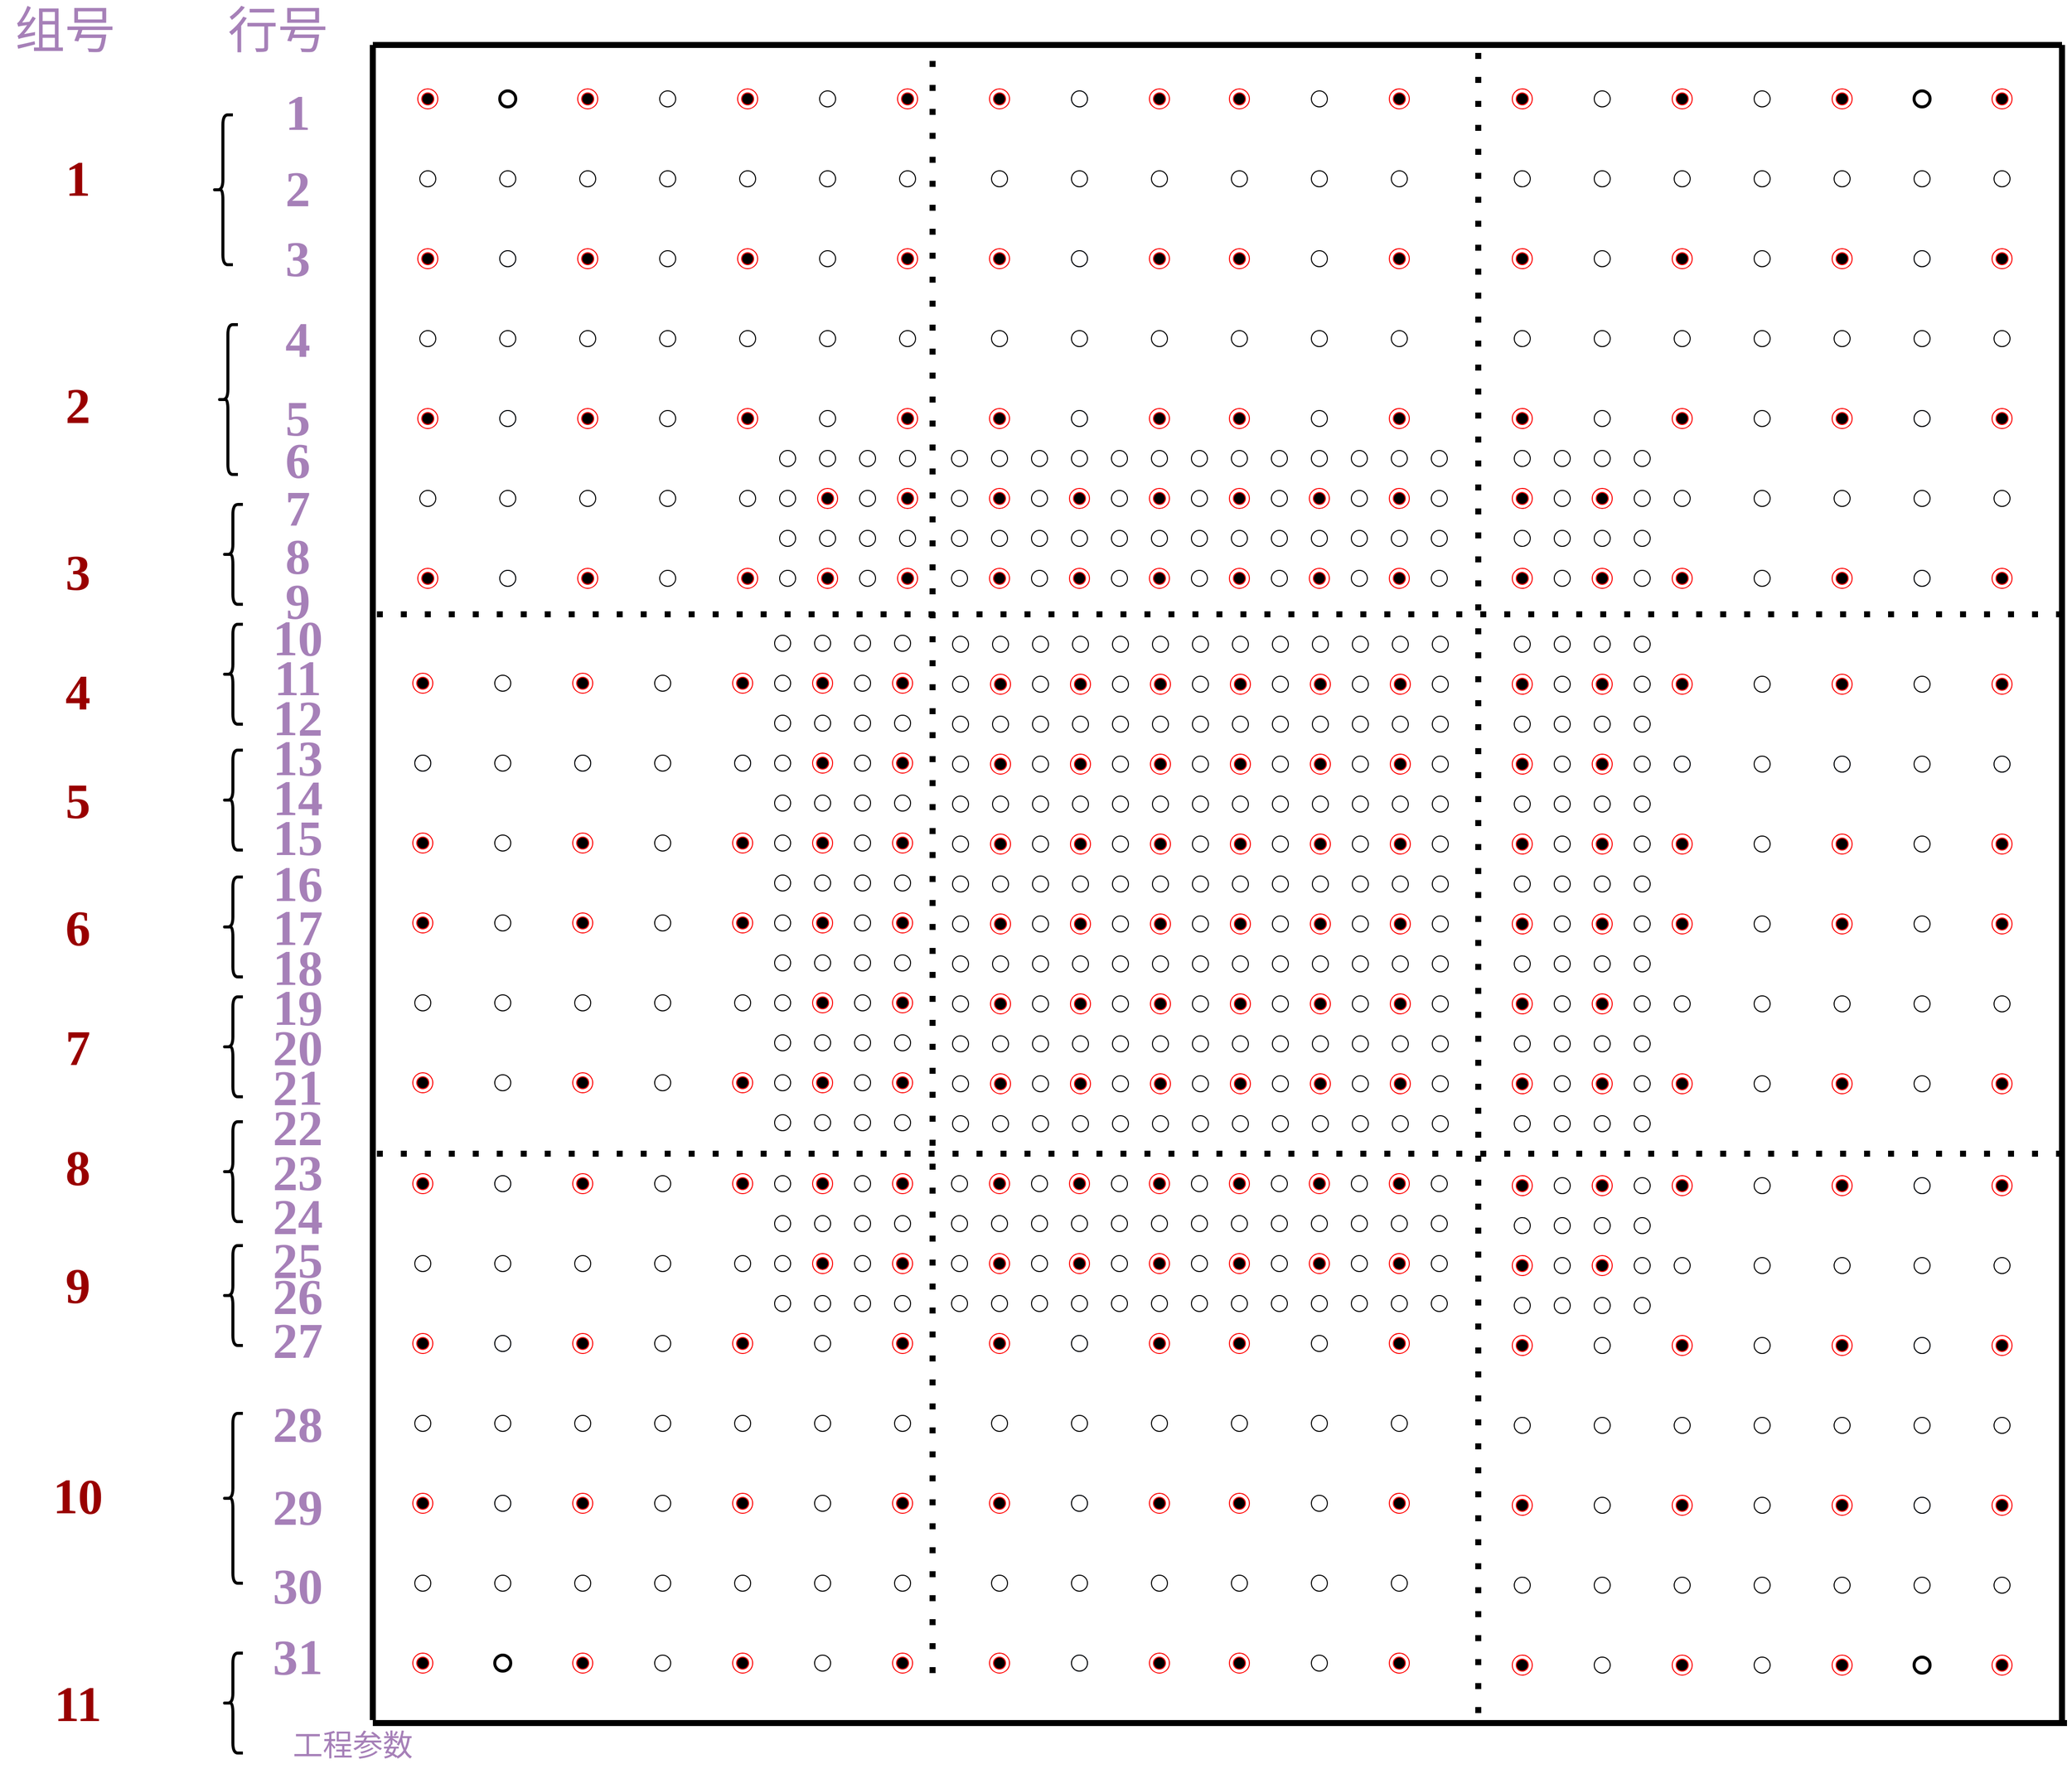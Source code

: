 <mxfile version="20.8.23" type="github">
  <diagram name="第 1 页" id="h6_ppM5z0Q03-hGqqeot">
    <mxGraphModel dx="4924" dy="1014" grid="1" gridSize="10" guides="1" tooltips="1" connect="1" arrows="1" fold="1" page="1" pageScale="1" pageWidth="827" pageHeight="1169" math="0" shadow="0">
      <root>
        <mxCell id="0" />
        <mxCell id="1" parent="0" />
        <mxCell id="Ttj1-TmcF0Hr4mphj6VU-1" value="" style="endArrow=none;dashed=1;html=1;dashPattern=1 3;strokeWidth=6;rounded=0;" edge="1" parent="1">
          <mxGeometry width="50" height="50" relative="1" as="geometry">
            <mxPoint x="520" y="3090" as="sourcePoint" />
            <mxPoint x="520" y="1469" as="targetPoint" />
          </mxGeometry>
        </mxCell>
        <mxCell id="Ttj1-TmcF0Hr4mphj6VU-2" value="" style="endArrow=none;dashed=1;html=1;dashPattern=1 3;strokeWidth=6;rounded=0;" edge="1" parent="1">
          <mxGeometry width="50" height="50" relative="1" as="geometry">
            <mxPoint x="1066" y="3130" as="sourcePoint" />
            <mxPoint x="1066" y="1460" as="targetPoint" />
          </mxGeometry>
        </mxCell>
        <mxCell id="Ttj1-TmcF0Hr4mphj6VU-3" value="" style="group" vertex="1" connectable="0" parent="1">
          <mxGeometry x="5" y="1504" width="500" height="500" as="geometry" />
        </mxCell>
        <mxCell id="Ttj1-TmcF0Hr4mphj6VU-4" value="" style="ellipse;html=1;shape=endState;fillColor=#000000;strokeColor=#ff0000;rounded=1;fontSize=16;fontColor=#A680B8;" vertex="1" parent="Ttj1-TmcF0Hr4mphj6VU-3">
          <mxGeometry width="20" height="20" as="geometry" />
        </mxCell>
        <mxCell id="Ttj1-TmcF0Hr4mphj6VU-5" value="" style="verticalLabelPosition=bottom;shadow=0;dashed=0;align=center;html=1;verticalAlign=top;shape=mxgraph.electrical.logic_gates.inverting_contact;rounded=1;fontSize=16;fontColor=#A680B8;strokeColor=#7EA6E0;" vertex="1" parent="Ttj1-TmcF0Hr4mphj6VU-3">
          <mxGeometry x="80" width="20" height="20" as="geometry" />
        </mxCell>
        <mxCell id="Ttj1-TmcF0Hr4mphj6VU-6" value="" style="ellipse;html=1;shape=endState;fillColor=#000000;strokeColor=#ff0000;rounded=1;fontSize=16;fontColor=#A680B8;" vertex="1" parent="Ttj1-TmcF0Hr4mphj6VU-3">
          <mxGeometry x="160" width="20" height="20" as="geometry" />
        </mxCell>
        <mxCell id="Ttj1-TmcF0Hr4mphj6VU-7" value="" style="verticalLabelPosition=bottom;shadow=0;dashed=0;align=center;html=1;verticalAlign=top;shape=mxgraph.electrical.logic_gates.inverting_contact;rounded=1;fontSize=16;fontColor=#A680B8;strokeColor=#000000;" vertex="1" parent="Ttj1-TmcF0Hr4mphj6VU-3">
          <mxGeometry x="240" width="20" height="20" as="geometry" />
        </mxCell>
        <mxCell id="Ttj1-TmcF0Hr4mphj6VU-8" value="" style="ellipse;html=1;shape=endState;fillColor=#000000;strokeColor=#ff0000;rounded=1;fontSize=16;fontColor=#A680B8;" vertex="1" parent="Ttj1-TmcF0Hr4mphj6VU-3">
          <mxGeometry x="320" width="20" height="20" as="geometry" />
        </mxCell>
        <mxCell id="Ttj1-TmcF0Hr4mphj6VU-9" value="" style="verticalLabelPosition=bottom;shadow=0;dashed=0;align=center;html=1;verticalAlign=top;shape=mxgraph.electrical.logic_gates.inverting_contact;rounded=1;fontSize=16;fontColor=#A680B8;strokeColor=#000000;" vertex="1" parent="Ttj1-TmcF0Hr4mphj6VU-3">
          <mxGeometry x="400" width="20" height="20" as="geometry" />
        </mxCell>
        <mxCell id="Ttj1-TmcF0Hr4mphj6VU-10" value="" style="ellipse;html=1;shape=endState;fillColor=#000000;strokeColor=#ff0000;rounded=1;fontSize=16;fontColor=#A680B8;" vertex="1" parent="Ttj1-TmcF0Hr4mphj6VU-3">
          <mxGeometry x="480" width="20" height="20" as="geometry" />
        </mxCell>
        <mxCell id="Ttj1-TmcF0Hr4mphj6VU-11" value="" style="verticalLabelPosition=bottom;shadow=0;dashed=0;align=center;html=1;verticalAlign=top;shape=mxgraph.electrical.logic_gates.inverting_contact;rounded=1;fontSize=16;fontColor=#A680B8;strokeColor=#000000;strokeWidth=3;" vertex="1" parent="Ttj1-TmcF0Hr4mphj6VU-3">
          <mxGeometry x="80" width="20" height="20" as="geometry" />
        </mxCell>
        <mxCell id="Ttj1-TmcF0Hr4mphj6VU-12" value="" style="ellipse;html=1;shape=endState;fillColor=#000000;strokeColor=#ff0000;rounded=1;fontSize=16;fontColor=#A680B8;" vertex="1" parent="Ttj1-TmcF0Hr4mphj6VU-3">
          <mxGeometry y="160" width="20" height="20" as="geometry" />
        </mxCell>
        <mxCell id="Ttj1-TmcF0Hr4mphj6VU-13" value="" style="verticalLabelPosition=bottom;shadow=0;dashed=0;align=center;html=1;verticalAlign=top;shape=mxgraph.electrical.logic_gates.inverting_contact;rounded=1;fontSize=16;fontColor=#A680B8;strokeColor=#7EA6E0;" vertex="1" parent="Ttj1-TmcF0Hr4mphj6VU-3">
          <mxGeometry x="80" y="160" width="20" height="20" as="geometry" />
        </mxCell>
        <mxCell id="Ttj1-TmcF0Hr4mphj6VU-14" value="" style="ellipse;html=1;shape=endState;fillColor=#000000;strokeColor=#ff0000;rounded=1;fontSize=16;fontColor=#A680B8;" vertex="1" parent="Ttj1-TmcF0Hr4mphj6VU-3">
          <mxGeometry x="160" y="160" width="20" height="20" as="geometry" />
        </mxCell>
        <mxCell id="Ttj1-TmcF0Hr4mphj6VU-15" value="" style="verticalLabelPosition=bottom;shadow=0;dashed=0;align=center;html=1;verticalAlign=top;shape=mxgraph.electrical.logic_gates.inverting_contact;rounded=1;fontSize=16;fontColor=#A680B8;strokeColor=#000000;" vertex="1" parent="Ttj1-TmcF0Hr4mphj6VU-3">
          <mxGeometry x="240" y="160" width="20" height="20" as="geometry" />
        </mxCell>
        <mxCell id="Ttj1-TmcF0Hr4mphj6VU-16" value="" style="ellipse;html=1;shape=endState;fillColor=#000000;strokeColor=#ff0000;rounded=1;fontSize=16;fontColor=#A680B8;" vertex="1" parent="Ttj1-TmcF0Hr4mphj6VU-3">
          <mxGeometry x="320" y="160" width="20" height="20" as="geometry" />
        </mxCell>
        <mxCell id="Ttj1-TmcF0Hr4mphj6VU-17" value="" style="verticalLabelPosition=bottom;shadow=0;dashed=0;align=center;html=1;verticalAlign=top;shape=mxgraph.electrical.logic_gates.inverting_contact;rounded=1;fontSize=16;fontColor=#A680B8;strokeColor=#000000;" vertex="1" parent="Ttj1-TmcF0Hr4mphj6VU-3">
          <mxGeometry x="400" y="160" width="20" height="20" as="geometry" />
        </mxCell>
        <mxCell id="Ttj1-TmcF0Hr4mphj6VU-18" value="" style="ellipse;html=1;shape=endState;fillColor=#000000;strokeColor=#ff0000;rounded=1;fontSize=16;fontColor=#A680B8;" vertex="1" parent="Ttj1-TmcF0Hr4mphj6VU-3">
          <mxGeometry x="480" y="160" width="20" height="20" as="geometry" />
        </mxCell>
        <mxCell id="Ttj1-TmcF0Hr4mphj6VU-19" value="" style="verticalLabelPosition=bottom;shadow=0;dashed=0;align=center;html=1;verticalAlign=top;shape=mxgraph.electrical.logic_gates.inverting_contact;rounded=1;fontSize=16;fontColor=#A680B8;strokeColor=#000000;" vertex="1" parent="Ttj1-TmcF0Hr4mphj6VU-3">
          <mxGeometry x="80" y="160" width="20" height="20" as="geometry" />
        </mxCell>
        <mxCell id="Ttj1-TmcF0Hr4mphj6VU-20" value="" style="verticalLabelPosition=bottom;shadow=0;dashed=0;align=center;html=1;verticalAlign=top;shape=mxgraph.electrical.logic_gates.inverting_contact;rounded=1;fontSize=16;fontColor=#A680B8;strokeColor=#000000;" vertex="1" parent="Ttj1-TmcF0Hr4mphj6VU-3">
          <mxGeometry y="80" width="20" height="20" as="geometry" />
        </mxCell>
        <mxCell id="Ttj1-TmcF0Hr4mphj6VU-21" value="" style="verticalLabelPosition=bottom;shadow=0;dashed=0;align=center;html=1;verticalAlign=top;shape=mxgraph.electrical.logic_gates.inverting_contact;rounded=1;fontSize=16;fontColor=#A680B8;strokeColor=#000000;" vertex="1" parent="Ttj1-TmcF0Hr4mphj6VU-3">
          <mxGeometry x="80" y="80" width="20" height="20" as="geometry" />
        </mxCell>
        <mxCell id="Ttj1-TmcF0Hr4mphj6VU-22" value="" style="verticalLabelPosition=bottom;shadow=0;dashed=0;align=center;html=1;verticalAlign=top;shape=mxgraph.electrical.logic_gates.inverting_contact;rounded=1;fontSize=16;fontColor=#A680B8;strokeColor=#000000;" vertex="1" parent="Ttj1-TmcF0Hr4mphj6VU-3">
          <mxGeometry x="160" y="80" width="20" height="20" as="geometry" />
        </mxCell>
        <mxCell id="Ttj1-TmcF0Hr4mphj6VU-23" value="" style="verticalLabelPosition=bottom;shadow=0;dashed=0;align=center;html=1;verticalAlign=top;shape=mxgraph.electrical.logic_gates.inverting_contact;rounded=1;fontSize=16;fontColor=#A680B8;strokeColor=#000000;" vertex="1" parent="Ttj1-TmcF0Hr4mphj6VU-3">
          <mxGeometry x="240" y="80" width="20" height="20" as="geometry" />
        </mxCell>
        <mxCell id="Ttj1-TmcF0Hr4mphj6VU-24" value="" style="verticalLabelPosition=bottom;shadow=0;dashed=0;align=center;html=1;verticalAlign=top;shape=mxgraph.electrical.logic_gates.inverting_contact;rounded=1;fontSize=16;fontColor=#A680B8;strokeColor=#000000;" vertex="1" parent="Ttj1-TmcF0Hr4mphj6VU-3">
          <mxGeometry x="320" y="80" width="20" height="20" as="geometry" />
        </mxCell>
        <mxCell id="Ttj1-TmcF0Hr4mphj6VU-25" value="" style="verticalLabelPosition=bottom;shadow=0;dashed=0;align=center;html=1;verticalAlign=top;shape=mxgraph.electrical.logic_gates.inverting_contact;rounded=1;fontSize=16;fontColor=#A680B8;strokeColor=#000000;" vertex="1" parent="Ttj1-TmcF0Hr4mphj6VU-3">
          <mxGeometry x="400" y="80" width="20" height="20" as="geometry" />
        </mxCell>
        <mxCell id="Ttj1-TmcF0Hr4mphj6VU-26" value="" style="verticalLabelPosition=bottom;shadow=0;dashed=0;align=center;html=1;verticalAlign=top;shape=mxgraph.electrical.logic_gates.inverting_contact;rounded=1;fontSize=16;fontColor=#A680B8;strokeColor=#000000;" vertex="1" parent="Ttj1-TmcF0Hr4mphj6VU-3">
          <mxGeometry x="480" y="80" width="20" height="20" as="geometry" />
        </mxCell>
        <mxCell id="Ttj1-TmcF0Hr4mphj6VU-27" value="" style="ellipse;html=1;shape=endState;fillColor=#000000;strokeColor=#ff0000;rounded=1;fontSize=16;fontColor=#A680B8;" vertex="1" parent="Ttj1-TmcF0Hr4mphj6VU-3">
          <mxGeometry y="320" width="20" height="20" as="geometry" />
        </mxCell>
        <mxCell id="Ttj1-TmcF0Hr4mphj6VU-28" value="" style="verticalLabelPosition=bottom;shadow=0;dashed=0;align=center;html=1;verticalAlign=top;shape=mxgraph.electrical.logic_gates.inverting_contact;rounded=1;fontSize=16;fontColor=#A680B8;strokeColor=#7EA6E0;" vertex="1" parent="Ttj1-TmcF0Hr4mphj6VU-3">
          <mxGeometry x="80" y="320" width="20" height="20" as="geometry" />
        </mxCell>
        <mxCell id="Ttj1-TmcF0Hr4mphj6VU-29" value="" style="ellipse;html=1;shape=endState;fillColor=#000000;strokeColor=#ff0000;rounded=1;fontSize=16;fontColor=#A680B8;" vertex="1" parent="Ttj1-TmcF0Hr4mphj6VU-3">
          <mxGeometry x="160" y="320" width="20" height="20" as="geometry" />
        </mxCell>
        <mxCell id="Ttj1-TmcF0Hr4mphj6VU-30" value="" style="verticalLabelPosition=bottom;shadow=0;dashed=0;align=center;html=1;verticalAlign=top;shape=mxgraph.electrical.logic_gates.inverting_contact;rounded=1;fontSize=16;fontColor=#A680B8;strokeColor=#000000;" vertex="1" parent="Ttj1-TmcF0Hr4mphj6VU-3">
          <mxGeometry x="240" y="320" width="20" height="20" as="geometry" />
        </mxCell>
        <mxCell id="Ttj1-TmcF0Hr4mphj6VU-31" value="" style="ellipse;html=1;shape=endState;fillColor=#000000;strokeColor=#ff0000;rounded=1;fontSize=16;fontColor=#A680B8;" vertex="1" parent="Ttj1-TmcF0Hr4mphj6VU-3">
          <mxGeometry x="320" y="320" width="20" height="20" as="geometry" />
        </mxCell>
        <mxCell id="Ttj1-TmcF0Hr4mphj6VU-32" value="" style="verticalLabelPosition=bottom;shadow=0;dashed=0;align=center;html=1;verticalAlign=top;shape=mxgraph.electrical.logic_gates.inverting_contact;rounded=1;fontSize=16;fontColor=#A680B8;strokeColor=#000000;" vertex="1" parent="Ttj1-TmcF0Hr4mphj6VU-3">
          <mxGeometry x="400" y="320" width="20" height="20" as="geometry" />
        </mxCell>
        <mxCell id="Ttj1-TmcF0Hr4mphj6VU-33" value="" style="ellipse;html=1;shape=endState;fillColor=#000000;strokeColor=#ff0000;rounded=1;fontSize=16;fontColor=#A680B8;" vertex="1" parent="Ttj1-TmcF0Hr4mphj6VU-3">
          <mxGeometry x="480" y="320" width="20" height="20" as="geometry" />
        </mxCell>
        <mxCell id="Ttj1-TmcF0Hr4mphj6VU-34" value="" style="verticalLabelPosition=bottom;shadow=0;dashed=0;align=center;html=1;verticalAlign=top;shape=mxgraph.electrical.logic_gates.inverting_contact;rounded=1;fontSize=16;fontColor=#A680B8;strokeColor=#000000;" vertex="1" parent="Ttj1-TmcF0Hr4mphj6VU-3">
          <mxGeometry x="80" y="320" width="20" height="20" as="geometry" />
        </mxCell>
        <mxCell id="Ttj1-TmcF0Hr4mphj6VU-35" value="" style="verticalLabelPosition=bottom;shadow=0;dashed=0;align=center;html=1;verticalAlign=top;shape=mxgraph.electrical.logic_gates.inverting_contact;rounded=1;fontSize=16;fontColor=#A680B8;strokeColor=#000000;" vertex="1" parent="Ttj1-TmcF0Hr4mphj6VU-3">
          <mxGeometry y="240" width="20" height="20" as="geometry" />
        </mxCell>
        <mxCell id="Ttj1-TmcF0Hr4mphj6VU-36" value="" style="verticalLabelPosition=bottom;shadow=0;dashed=0;align=center;html=1;verticalAlign=top;shape=mxgraph.electrical.logic_gates.inverting_contact;rounded=1;fontSize=16;fontColor=#A680B8;strokeColor=#000000;" vertex="1" parent="Ttj1-TmcF0Hr4mphj6VU-3">
          <mxGeometry x="80" y="240" width="20" height="20" as="geometry" />
        </mxCell>
        <mxCell id="Ttj1-TmcF0Hr4mphj6VU-37" value="" style="verticalLabelPosition=bottom;shadow=0;dashed=0;align=center;html=1;verticalAlign=top;shape=mxgraph.electrical.logic_gates.inverting_contact;rounded=1;fontSize=16;fontColor=#A680B8;strokeColor=#000000;" vertex="1" parent="Ttj1-TmcF0Hr4mphj6VU-3">
          <mxGeometry x="160" y="240" width="20" height="20" as="geometry" />
        </mxCell>
        <mxCell id="Ttj1-TmcF0Hr4mphj6VU-38" value="" style="verticalLabelPosition=bottom;shadow=0;dashed=0;align=center;html=1;verticalAlign=top;shape=mxgraph.electrical.logic_gates.inverting_contact;rounded=1;fontSize=16;fontColor=#A680B8;strokeColor=#000000;" vertex="1" parent="Ttj1-TmcF0Hr4mphj6VU-3">
          <mxGeometry x="240" y="240" width="20" height="20" as="geometry" />
        </mxCell>
        <mxCell id="Ttj1-TmcF0Hr4mphj6VU-39" value="" style="verticalLabelPosition=bottom;shadow=0;dashed=0;align=center;html=1;verticalAlign=top;shape=mxgraph.electrical.logic_gates.inverting_contact;rounded=1;fontSize=16;fontColor=#A680B8;strokeColor=#000000;" vertex="1" parent="Ttj1-TmcF0Hr4mphj6VU-3">
          <mxGeometry x="320" y="240" width="20" height="20" as="geometry" />
        </mxCell>
        <mxCell id="Ttj1-TmcF0Hr4mphj6VU-40" value="" style="verticalLabelPosition=bottom;shadow=0;dashed=0;align=center;html=1;verticalAlign=top;shape=mxgraph.electrical.logic_gates.inverting_contact;rounded=1;fontSize=16;fontColor=#A680B8;strokeColor=#000000;" vertex="1" parent="Ttj1-TmcF0Hr4mphj6VU-3">
          <mxGeometry x="400" y="240" width="20" height="20" as="geometry" />
        </mxCell>
        <mxCell id="Ttj1-TmcF0Hr4mphj6VU-41" value="" style="verticalLabelPosition=bottom;shadow=0;dashed=0;align=center;html=1;verticalAlign=top;shape=mxgraph.electrical.logic_gates.inverting_contact;rounded=1;fontSize=16;fontColor=#A680B8;strokeColor=#000000;" vertex="1" parent="Ttj1-TmcF0Hr4mphj6VU-3">
          <mxGeometry x="480" y="240" width="20" height="20" as="geometry" />
        </mxCell>
        <mxCell id="Ttj1-TmcF0Hr4mphj6VU-42" value="" style="ellipse;html=1;shape=endState;fillColor=#000000;strokeColor=#ff0000;rounded=1;fontSize=16;fontColor=#A680B8;" vertex="1" parent="Ttj1-TmcF0Hr4mphj6VU-3">
          <mxGeometry y="480" width="20" height="20" as="geometry" />
        </mxCell>
        <mxCell id="Ttj1-TmcF0Hr4mphj6VU-43" value="" style="verticalLabelPosition=bottom;shadow=0;dashed=0;align=center;html=1;verticalAlign=top;shape=mxgraph.electrical.logic_gates.inverting_contact;rounded=1;fontSize=16;fontColor=#A680B8;strokeColor=#7EA6E0;" vertex="1" parent="Ttj1-TmcF0Hr4mphj6VU-3">
          <mxGeometry x="80" y="480" width="20" height="20" as="geometry" />
        </mxCell>
        <mxCell id="Ttj1-TmcF0Hr4mphj6VU-44" value="" style="ellipse;html=1;shape=endState;fillColor=#000000;strokeColor=#ff0000;rounded=1;fontSize=16;fontColor=#A680B8;" vertex="1" parent="Ttj1-TmcF0Hr4mphj6VU-3">
          <mxGeometry x="160" y="480" width="20" height="20" as="geometry" />
        </mxCell>
        <mxCell id="Ttj1-TmcF0Hr4mphj6VU-45" value="" style="verticalLabelPosition=bottom;shadow=0;dashed=0;align=center;html=1;verticalAlign=top;shape=mxgraph.electrical.logic_gates.inverting_contact;rounded=1;fontSize=16;fontColor=#A680B8;strokeColor=#000000;" vertex="1" parent="Ttj1-TmcF0Hr4mphj6VU-3">
          <mxGeometry x="240" y="480" width="20" height="20" as="geometry" />
        </mxCell>
        <mxCell id="Ttj1-TmcF0Hr4mphj6VU-46" value="" style="ellipse;html=1;shape=endState;fillColor=#000000;strokeColor=#ff0000;rounded=1;fontSize=16;fontColor=#A680B8;" vertex="1" parent="Ttj1-TmcF0Hr4mphj6VU-3">
          <mxGeometry x="320" y="480" width="20" height="20" as="geometry" />
        </mxCell>
        <mxCell id="Ttj1-TmcF0Hr4mphj6VU-47" value="" style="ellipse;html=1;shape=endState;fillColor=#000000;strokeColor=#ff0000;rounded=1;fontSize=16;fontColor=#A680B8;" vertex="1" parent="Ttj1-TmcF0Hr4mphj6VU-3">
          <mxGeometry x="480" y="480" width="20" height="20" as="geometry" />
        </mxCell>
        <mxCell id="Ttj1-TmcF0Hr4mphj6VU-48" value="" style="verticalLabelPosition=bottom;shadow=0;dashed=0;align=center;html=1;verticalAlign=top;shape=mxgraph.electrical.logic_gates.inverting_contact;rounded=1;fontSize=16;fontColor=#A680B8;strokeColor=#000000;" vertex="1" parent="Ttj1-TmcF0Hr4mphj6VU-3">
          <mxGeometry x="80" y="480" width="20" height="20" as="geometry" />
        </mxCell>
        <mxCell id="Ttj1-TmcF0Hr4mphj6VU-49" value="" style="verticalLabelPosition=bottom;shadow=0;dashed=0;align=center;html=1;verticalAlign=top;shape=mxgraph.electrical.logic_gates.inverting_contact;rounded=1;fontSize=16;fontColor=#A680B8;strokeColor=#000000;" vertex="1" parent="Ttj1-TmcF0Hr4mphj6VU-3">
          <mxGeometry y="400" width="20" height="20" as="geometry" />
        </mxCell>
        <mxCell id="Ttj1-TmcF0Hr4mphj6VU-50" value="" style="verticalLabelPosition=bottom;shadow=0;dashed=0;align=center;html=1;verticalAlign=top;shape=mxgraph.electrical.logic_gates.inverting_contact;rounded=1;fontSize=16;fontColor=#A680B8;strokeColor=#000000;" vertex="1" parent="Ttj1-TmcF0Hr4mphj6VU-3">
          <mxGeometry x="80" y="400" width="20" height="20" as="geometry" />
        </mxCell>
        <mxCell id="Ttj1-TmcF0Hr4mphj6VU-51" value="" style="verticalLabelPosition=bottom;shadow=0;dashed=0;align=center;html=1;verticalAlign=top;shape=mxgraph.electrical.logic_gates.inverting_contact;rounded=1;fontSize=16;fontColor=#A680B8;strokeColor=#000000;" vertex="1" parent="Ttj1-TmcF0Hr4mphj6VU-3">
          <mxGeometry x="160" y="400" width="20" height="20" as="geometry" />
        </mxCell>
        <mxCell id="Ttj1-TmcF0Hr4mphj6VU-52" value="" style="verticalLabelPosition=bottom;shadow=0;dashed=0;align=center;html=1;verticalAlign=top;shape=mxgraph.electrical.logic_gates.inverting_contact;rounded=1;fontSize=16;fontColor=#A680B8;strokeColor=#000000;" vertex="1" parent="Ttj1-TmcF0Hr4mphj6VU-3">
          <mxGeometry x="240" y="400" width="20" height="20" as="geometry" />
        </mxCell>
        <mxCell id="Ttj1-TmcF0Hr4mphj6VU-53" value="" style="verticalLabelPosition=bottom;shadow=0;dashed=0;align=center;html=1;verticalAlign=top;shape=mxgraph.electrical.logic_gates.inverting_contact;rounded=1;fontSize=16;fontColor=#A680B8;strokeColor=#000000;" vertex="1" parent="Ttj1-TmcF0Hr4mphj6VU-3">
          <mxGeometry x="320" y="400" width="20" height="20" as="geometry" />
        </mxCell>
        <mxCell id="Ttj1-TmcF0Hr4mphj6VU-54" value="" style="ellipse;html=1;shape=endState;fillColor=#000000;strokeColor=#ff0000;rounded=1;fontSize=16;fontColor=#A680B8;" vertex="1" parent="Ttj1-TmcF0Hr4mphj6VU-3">
          <mxGeometry x="400" y="400" width="20" height="20" as="geometry" />
        </mxCell>
        <mxCell id="Ttj1-TmcF0Hr4mphj6VU-55" value="" style="ellipse;html=1;shape=endState;fillColor=#000000;strokeColor=#ff0000;rounded=1;fontSize=16;fontColor=#A680B8;" vertex="1" parent="Ttj1-TmcF0Hr4mphj6VU-3">
          <mxGeometry x="480" y="400" width="20" height="20" as="geometry" />
        </mxCell>
        <mxCell id="Ttj1-TmcF0Hr4mphj6VU-56" value="" style="ellipse;html=1;shape=endState;fillColor=#000000;strokeColor=#ff0000;rounded=1;fontSize=16;fontColor=#A680B8;" vertex="1" parent="Ttj1-TmcF0Hr4mphj6VU-3">
          <mxGeometry x="400" y="480" width="20" height="20" as="geometry" />
        </mxCell>
        <mxCell id="Ttj1-TmcF0Hr4mphj6VU-57" value="" style="verticalLabelPosition=bottom;shadow=0;dashed=0;align=center;html=1;verticalAlign=top;shape=mxgraph.electrical.logic_gates.inverting_contact;rounded=1;fontSize=16;fontColor=#A680B8;strokeColor=#000000;" vertex="1" parent="Ttj1-TmcF0Hr4mphj6VU-3">
          <mxGeometry x="360" y="360" width="20" height="20" as="geometry" />
        </mxCell>
        <mxCell id="Ttj1-TmcF0Hr4mphj6VU-58" value="" style="verticalLabelPosition=bottom;shadow=0;dashed=0;align=center;html=1;verticalAlign=top;shape=mxgraph.electrical.logic_gates.inverting_contact;rounded=1;fontSize=16;fontColor=#A680B8;strokeColor=#000000;" vertex="1" parent="Ttj1-TmcF0Hr4mphj6VU-3">
          <mxGeometry x="400" y="360" width="20" height="20" as="geometry" />
        </mxCell>
        <mxCell id="Ttj1-TmcF0Hr4mphj6VU-59" value="" style="verticalLabelPosition=bottom;shadow=0;dashed=0;align=center;html=1;verticalAlign=top;shape=mxgraph.electrical.logic_gates.inverting_contact;rounded=1;fontSize=16;fontColor=#A680B8;strokeColor=#000000;" vertex="1" parent="Ttj1-TmcF0Hr4mphj6VU-3">
          <mxGeometry x="440" y="360" width="20" height="20" as="geometry" />
        </mxCell>
        <mxCell id="Ttj1-TmcF0Hr4mphj6VU-60" value="" style="verticalLabelPosition=bottom;shadow=0;dashed=0;align=center;html=1;verticalAlign=top;shape=mxgraph.electrical.logic_gates.inverting_contact;rounded=1;fontSize=16;fontColor=#A680B8;strokeColor=#000000;" vertex="1" parent="Ttj1-TmcF0Hr4mphj6VU-3">
          <mxGeometry x="480" y="360" width="20" height="20" as="geometry" />
        </mxCell>
        <mxCell id="Ttj1-TmcF0Hr4mphj6VU-61" value="" style="verticalLabelPosition=bottom;shadow=0;dashed=0;align=center;html=1;verticalAlign=top;shape=mxgraph.electrical.logic_gates.inverting_contact;rounded=1;fontSize=16;fontColor=#A680B8;strokeColor=#000000;" vertex="1" parent="Ttj1-TmcF0Hr4mphj6VU-3">
          <mxGeometry x="360" y="440" width="20" height="20" as="geometry" />
        </mxCell>
        <mxCell id="Ttj1-TmcF0Hr4mphj6VU-62" value="" style="verticalLabelPosition=bottom;shadow=0;dashed=0;align=center;html=1;verticalAlign=top;shape=mxgraph.electrical.logic_gates.inverting_contact;rounded=1;fontSize=16;fontColor=#A680B8;strokeColor=#000000;" vertex="1" parent="Ttj1-TmcF0Hr4mphj6VU-3">
          <mxGeometry x="400" y="440" width="20" height="20" as="geometry" />
        </mxCell>
        <mxCell id="Ttj1-TmcF0Hr4mphj6VU-63" value="" style="verticalLabelPosition=bottom;shadow=0;dashed=0;align=center;html=1;verticalAlign=top;shape=mxgraph.electrical.logic_gates.inverting_contact;rounded=1;fontSize=16;fontColor=#A680B8;strokeColor=#000000;" vertex="1" parent="Ttj1-TmcF0Hr4mphj6VU-3">
          <mxGeometry x="440" y="440" width="20" height="20" as="geometry" />
        </mxCell>
        <mxCell id="Ttj1-TmcF0Hr4mphj6VU-64" value="" style="verticalLabelPosition=bottom;shadow=0;dashed=0;align=center;html=1;verticalAlign=top;shape=mxgraph.electrical.logic_gates.inverting_contact;rounded=1;fontSize=16;fontColor=#A680B8;strokeColor=#000000;" vertex="1" parent="Ttj1-TmcF0Hr4mphj6VU-3">
          <mxGeometry x="480" y="440" width="20" height="20" as="geometry" />
        </mxCell>
        <mxCell id="Ttj1-TmcF0Hr4mphj6VU-65" value="" style="verticalLabelPosition=bottom;shadow=0;dashed=0;align=center;html=1;verticalAlign=top;shape=mxgraph.electrical.logic_gates.inverting_contact;rounded=1;fontSize=16;fontColor=#A680B8;strokeColor=#000000;" vertex="1" parent="Ttj1-TmcF0Hr4mphj6VU-3">
          <mxGeometry x="360" y="400" width="20" height="20" as="geometry" />
        </mxCell>
        <mxCell id="Ttj1-TmcF0Hr4mphj6VU-66" value="" style="verticalLabelPosition=bottom;shadow=0;dashed=0;align=center;html=1;verticalAlign=top;shape=mxgraph.electrical.logic_gates.inverting_contact;rounded=1;fontSize=16;fontColor=#A680B8;strokeColor=#000000;" vertex="1" parent="Ttj1-TmcF0Hr4mphj6VU-3">
          <mxGeometry x="440" y="400" width="20" height="20" as="geometry" />
        </mxCell>
        <mxCell id="Ttj1-TmcF0Hr4mphj6VU-67" value="" style="verticalLabelPosition=bottom;shadow=0;dashed=0;align=center;html=1;verticalAlign=top;shape=mxgraph.electrical.logic_gates.inverting_contact;rounded=1;fontSize=16;fontColor=#A680B8;strokeColor=#000000;" vertex="1" parent="Ttj1-TmcF0Hr4mphj6VU-3">
          <mxGeometry x="360" y="480" width="20" height="20" as="geometry" />
        </mxCell>
        <mxCell id="Ttj1-TmcF0Hr4mphj6VU-68" value="" style="verticalLabelPosition=bottom;shadow=0;dashed=0;align=center;html=1;verticalAlign=top;shape=mxgraph.electrical.logic_gates.inverting_contact;rounded=1;fontSize=16;fontColor=#A680B8;strokeColor=#000000;" vertex="1" parent="Ttj1-TmcF0Hr4mphj6VU-3">
          <mxGeometry x="440" y="480" width="20" height="20" as="geometry" />
        </mxCell>
        <mxCell id="Ttj1-TmcF0Hr4mphj6VU-69" value="" style="group;flipH=1;" vertex="1" connectable="0" parent="1">
          <mxGeometry x="1100" y="1504" width="500" height="500" as="geometry" />
        </mxCell>
        <mxCell id="Ttj1-TmcF0Hr4mphj6VU-70" value="" style="ellipse;html=1;shape=endState;fillColor=#000000;strokeColor=#ff0000;rounded=1;fontSize=16;fontColor=#A680B8;" vertex="1" parent="Ttj1-TmcF0Hr4mphj6VU-69">
          <mxGeometry x="480" width="20" height="20" as="geometry" />
        </mxCell>
        <mxCell id="Ttj1-TmcF0Hr4mphj6VU-71" value="" style="verticalLabelPosition=bottom;shadow=0;dashed=0;align=center;html=1;verticalAlign=top;shape=mxgraph.electrical.logic_gates.inverting_contact;rounded=1;fontSize=16;fontColor=#A680B8;strokeColor=#7EA6E0;" vertex="1" parent="Ttj1-TmcF0Hr4mphj6VU-69">
          <mxGeometry x="400" width="20" height="20" as="geometry" />
        </mxCell>
        <mxCell id="Ttj1-TmcF0Hr4mphj6VU-72" value="" style="ellipse;html=1;shape=endState;fillColor=#000000;strokeColor=#ff0000;rounded=1;fontSize=16;fontColor=#A680B8;" vertex="1" parent="Ttj1-TmcF0Hr4mphj6VU-69">
          <mxGeometry x="320" width="20" height="20" as="geometry" />
        </mxCell>
        <mxCell id="Ttj1-TmcF0Hr4mphj6VU-73" value="" style="verticalLabelPosition=bottom;shadow=0;dashed=0;align=center;html=1;verticalAlign=top;shape=mxgraph.electrical.logic_gates.inverting_contact;rounded=1;fontSize=16;fontColor=#A680B8;strokeColor=#000000;" vertex="1" parent="Ttj1-TmcF0Hr4mphj6VU-69">
          <mxGeometry x="240" width="20" height="20" as="geometry" />
        </mxCell>
        <mxCell id="Ttj1-TmcF0Hr4mphj6VU-74" value="" style="ellipse;html=1;shape=endState;fillColor=#000000;strokeColor=#ff0000;rounded=1;fontSize=16;fontColor=#A680B8;" vertex="1" parent="Ttj1-TmcF0Hr4mphj6VU-69">
          <mxGeometry x="160" width="20" height="20" as="geometry" />
        </mxCell>
        <mxCell id="Ttj1-TmcF0Hr4mphj6VU-75" value="" style="verticalLabelPosition=bottom;shadow=0;dashed=0;align=center;html=1;verticalAlign=top;shape=mxgraph.electrical.logic_gates.inverting_contact;rounded=1;fontSize=16;fontColor=#A680B8;strokeColor=#000000;" vertex="1" parent="Ttj1-TmcF0Hr4mphj6VU-69">
          <mxGeometry x="80" width="20" height="20" as="geometry" />
        </mxCell>
        <mxCell id="Ttj1-TmcF0Hr4mphj6VU-76" value="" style="ellipse;html=1;shape=endState;fillColor=#000000;strokeColor=#ff0000;rounded=1;fontSize=16;fontColor=#A680B8;" vertex="1" parent="Ttj1-TmcF0Hr4mphj6VU-69">
          <mxGeometry width="20" height="20" as="geometry" />
        </mxCell>
        <mxCell id="Ttj1-TmcF0Hr4mphj6VU-77" value="" style="verticalLabelPosition=bottom;shadow=0;dashed=0;align=center;html=1;verticalAlign=top;shape=mxgraph.electrical.logic_gates.inverting_contact;rounded=1;fontSize=16;fontColor=#A680B8;strokeColor=#000000;strokeWidth=3;" vertex="1" parent="Ttj1-TmcF0Hr4mphj6VU-69">
          <mxGeometry x="400" width="20" height="20" as="geometry" />
        </mxCell>
        <mxCell id="Ttj1-TmcF0Hr4mphj6VU-78" value="" style="ellipse;html=1;shape=endState;fillColor=#000000;strokeColor=#ff0000;rounded=1;fontSize=16;fontColor=#A680B8;" vertex="1" parent="Ttj1-TmcF0Hr4mphj6VU-69">
          <mxGeometry x="480" y="160" width="20" height="20" as="geometry" />
        </mxCell>
        <mxCell id="Ttj1-TmcF0Hr4mphj6VU-79" value="" style="verticalLabelPosition=bottom;shadow=0;dashed=0;align=center;html=1;verticalAlign=top;shape=mxgraph.electrical.logic_gates.inverting_contact;rounded=1;fontSize=16;fontColor=#A680B8;strokeColor=#7EA6E0;" vertex="1" parent="Ttj1-TmcF0Hr4mphj6VU-69">
          <mxGeometry x="400" y="160" width="20" height="20" as="geometry" />
        </mxCell>
        <mxCell id="Ttj1-TmcF0Hr4mphj6VU-80" value="" style="ellipse;html=1;shape=endState;fillColor=#000000;strokeColor=#ff0000;rounded=1;fontSize=16;fontColor=#A680B8;" vertex="1" parent="Ttj1-TmcF0Hr4mphj6VU-69">
          <mxGeometry x="320" y="160" width="20" height="20" as="geometry" />
        </mxCell>
        <mxCell id="Ttj1-TmcF0Hr4mphj6VU-81" value="" style="verticalLabelPosition=bottom;shadow=0;dashed=0;align=center;html=1;verticalAlign=top;shape=mxgraph.electrical.logic_gates.inverting_contact;rounded=1;fontSize=16;fontColor=#A680B8;strokeColor=#000000;" vertex="1" parent="Ttj1-TmcF0Hr4mphj6VU-69">
          <mxGeometry x="240" y="160" width="20" height="20" as="geometry" />
        </mxCell>
        <mxCell id="Ttj1-TmcF0Hr4mphj6VU-82" value="" style="ellipse;html=1;shape=endState;fillColor=#000000;strokeColor=#ff0000;rounded=1;fontSize=16;fontColor=#A680B8;" vertex="1" parent="Ttj1-TmcF0Hr4mphj6VU-69">
          <mxGeometry x="160" y="160" width="20" height="20" as="geometry" />
        </mxCell>
        <mxCell id="Ttj1-TmcF0Hr4mphj6VU-83" value="" style="verticalLabelPosition=bottom;shadow=0;dashed=0;align=center;html=1;verticalAlign=top;shape=mxgraph.electrical.logic_gates.inverting_contact;rounded=1;fontSize=16;fontColor=#A680B8;strokeColor=#000000;" vertex="1" parent="Ttj1-TmcF0Hr4mphj6VU-69">
          <mxGeometry x="80" y="160" width="20" height="20" as="geometry" />
        </mxCell>
        <mxCell id="Ttj1-TmcF0Hr4mphj6VU-84" value="" style="ellipse;html=1;shape=endState;fillColor=#000000;strokeColor=#ff0000;rounded=1;fontSize=16;fontColor=#A680B8;" vertex="1" parent="Ttj1-TmcF0Hr4mphj6VU-69">
          <mxGeometry y="160" width="20" height="20" as="geometry" />
        </mxCell>
        <mxCell id="Ttj1-TmcF0Hr4mphj6VU-85" value="" style="verticalLabelPosition=bottom;shadow=0;dashed=0;align=center;html=1;verticalAlign=top;shape=mxgraph.electrical.logic_gates.inverting_contact;rounded=1;fontSize=16;fontColor=#A680B8;strokeColor=#000000;" vertex="1" parent="Ttj1-TmcF0Hr4mphj6VU-69">
          <mxGeometry x="400" y="160" width="20" height="20" as="geometry" />
        </mxCell>
        <mxCell id="Ttj1-TmcF0Hr4mphj6VU-86" value="" style="verticalLabelPosition=bottom;shadow=0;dashed=0;align=center;html=1;verticalAlign=top;shape=mxgraph.electrical.logic_gates.inverting_contact;rounded=1;fontSize=16;fontColor=#A680B8;strokeColor=#000000;" vertex="1" parent="Ttj1-TmcF0Hr4mphj6VU-69">
          <mxGeometry x="480" y="80" width="20" height="20" as="geometry" />
        </mxCell>
        <mxCell id="Ttj1-TmcF0Hr4mphj6VU-87" value="" style="verticalLabelPosition=bottom;shadow=0;dashed=0;align=center;html=1;verticalAlign=top;shape=mxgraph.electrical.logic_gates.inverting_contact;rounded=1;fontSize=16;fontColor=#A680B8;strokeColor=#000000;" vertex="1" parent="Ttj1-TmcF0Hr4mphj6VU-69">
          <mxGeometry x="400" y="80" width="20" height="20" as="geometry" />
        </mxCell>
        <mxCell id="Ttj1-TmcF0Hr4mphj6VU-88" value="" style="verticalLabelPosition=bottom;shadow=0;dashed=0;align=center;html=1;verticalAlign=top;shape=mxgraph.electrical.logic_gates.inverting_contact;rounded=1;fontSize=16;fontColor=#A680B8;strokeColor=#000000;" vertex="1" parent="Ttj1-TmcF0Hr4mphj6VU-69">
          <mxGeometry x="320" y="80" width="20" height="20" as="geometry" />
        </mxCell>
        <mxCell id="Ttj1-TmcF0Hr4mphj6VU-89" value="" style="verticalLabelPosition=bottom;shadow=0;dashed=0;align=center;html=1;verticalAlign=top;shape=mxgraph.electrical.logic_gates.inverting_contact;rounded=1;fontSize=16;fontColor=#A680B8;strokeColor=#000000;" vertex="1" parent="Ttj1-TmcF0Hr4mphj6VU-69">
          <mxGeometry x="240" y="80" width="20" height="20" as="geometry" />
        </mxCell>
        <mxCell id="Ttj1-TmcF0Hr4mphj6VU-90" value="" style="verticalLabelPosition=bottom;shadow=0;dashed=0;align=center;html=1;verticalAlign=top;shape=mxgraph.electrical.logic_gates.inverting_contact;rounded=1;fontSize=16;fontColor=#A680B8;strokeColor=#000000;" vertex="1" parent="Ttj1-TmcF0Hr4mphj6VU-69">
          <mxGeometry x="160" y="80" width="20" height="20" as="geometry" />
        </mxCell>
        <mxCell id="Ttj1-TmcF0Hr4mphj6VU-91" value="" style="verticalLabelPosition=bottom;shadow=0;dashed=0;align=center;html=1;verticalAlign=top;shape=mxgraph.electrical.logic_gates.inverting_contact;rounded=1;fontSize=16;fontColor=#A680B8;strokeColor=#000000;" vertex="1" parent="Ttj1-TmcF0Hr4mphj6VU-69">
          <mxGeometry x="80" y="80" width="20" height="20" as="geometry" />
        </mxCell>
        <mxCell id="Ttj1-TmcF0Hr4mphj6VU-92" value="" style="verticalLabelPosition=bottom;shadow=0;dashed=0;align=center;html=1;verticalAlign=top;shape=mxgraph.electrical.logic_gates.inverting_contact;rounded=1;fontSize=16;fontColor=#A680B8;strokeColor=#000000;" vertex="1" parent="Ttj1-TmcF0Hr4mphj6VU-69">
          <mxGeometry y="80" width="20" height="20" as="geometry" />
        </mxCell>
        <mxCell id="Ttj1-TmcF0Hr4mphj6VU-93" value="" style="ellipse;html=1;shape=endState;fillColor=#000000;strokeColor=#ff0000;rounded=1;fontSize=16;fontColor=#A680B8;" vertex="1" parent="Ttj1-TmcF0Hr4mphj6VU-69">
          <mxGeometry x="480" y="320" width="20" height="20" as="geometry" />
        </mxCell>
        <mxCell id="Ttj1-TmcF0Hr4mphj6VU-94" value="" style="verticalLabelPosition=bottom;shadow=0;dashed=0;align=center;html=1;verticalAlign=top;shape=mxgraph.electrical.logic_gates.inverting_contact;rounded=1;fontSize=16;fontColor=#A680B8;strokeColor=#7EA6E0;" vertex="1" parent="Ttj1-TmcF0Hr4mphj6VU-69">
          <mxGeometry x="400" y="320" width="20" height="20" as="geometry" />
        </mxCell>
        <mxCell id="Ttj1-TmcF0Hr4mphj6VU-95" value="" style="ellipse;html=1;shape=endState;fillColor=#000000;strokeColor=#ff0000;rounded=1;fontSize=16;fontColor=#A680B8;" vertex="1" parent="Ttj1-TmcF0Hr4mphj6VU-69">
          <mxGeometry x="320" y="320" width="20" height="20" as="geometry" />
        </mxCell>
        <mxCell id="Ttj1-TmcF0Hr4mphj6VU-96" value="" style="verticalLabelPosition=bottom;shadow=0;dashed=0;align=center;html=1;verticalAlign=top;shape=mxgraph.electrical.logic_gates.inverting_contact;rounded=1;fontSize=16;fontColor=#A680B8;strokeColor=#000000;" vertex="1" parent="Ttj1-TmcF0Hr4mphj6VU-69">
          <mxGeometry x="240" y="320" width="20" height="20" as="geometry" />
        </mxCell>
        <mxCell id="Ttj1-TmcF0Hr4mphj6VU-97" value="" style="ellipse;html=1;shape=endState;fillColor=#000000;strokeColor=#ff0000;rounded=1;fontSize=16;fontColor=#A680B8;" vertex="1" parent="Ttj1-TmcF0Hr4mphj6VU-69">
          <mxGeometry x="160" y="320" width="20" height="20" as="geometry" />
        </mxCell>
        <mxCell id="Ttj1-TmcF0Hr4mphj6VU-98" value="" style="verticalLabelPosition=bottom;shadow=0;dashed=0;align=center;html=1;verticalAlign=top;shape=mxgraph.electrical.logic_gates.inverting_contact;rounded=1;fontSize=16;fontColor=#A680B8;strokeColor=#000000;" vertex="1" parent="Ttj1-TmcF0Hr4mphj6VU-69">
          <mxGeometry x="80" y="320" width="20" height="20" as="geometry" />
        </mxCell>
        <mxCell id="Ttj1-TmcF0Hr4mphj6VU-99" value="" style="ellipse;html=1;shape=endState;fillColor=#000000;strokeColor=#ff0000;rounded=1;fontSize=16;fontColor=#A680B8;" vertex="1" parent="Ttj1-TmcF0Hr4mphj6VU-69">
          <mxGeometry y="320" width="20" height="20" as="geometry" />
        </mxCell>
        <mxCell id="Ttj1-TmcF0Hr4mphj6VU-100" value="" style="verticalLabelPosition=bottom;shadow=0;dashed=0;align=center;html=1;verticalAlign=top;shape=mxgraph.electrical.logic_gates.inverting_contact;rounded=1;fontSize=16;fontColor=#A680B8;strokeColor=#000000;" vertex="1" parent="Ttj1-TmcF0Hr4mphj6VU-69">
          <mxGeometry x="400" y="320" width="20" height="20" as="geometry" />
        </mxCell>
        <mxCell id="Ttj1-TmcF0Hr4mphj6VU-101" value="" style="verticalLabelPosition=bottom;shadow=0;dashed=0;align=center;html=1;verticalAlign=top;shape=mxgraph.electrical.logic_gates.inverting_contact;rounded=1;fontSize=16;fontColor=#A680B8;strokeColor=#000000;" vertex="1" parent="Ttj1-TmcF0Hr4mphj6VU-69">
          <mxGeometry x="480" y="240" width="20" height="20" as="geometry" />
        </mxCell>
        <mxCell id="Ttj1-TmcF0Hr4mphj6VU-102" value="" style="verticalLabelPosition=bottom;shadow=0;dashed=0;align=center;html=1;verticalAlign=top;shape=mxgraph.electrical.logic_gates.inverting_contact;rounded=1;fontSize=16;fontColor=#A680B8;strokeColor=#000000;" vertex="1" parent="Ttj1-TmcF0Hr4mphj6VU-69">
          <mxGeometry x="400" y="240" width="20" height="20" as="geometry" />
        </mxCell>
        <mxCell id="Ttj1-TmcF0Hr4mphj6VU-103" value="" style="verticalLabelPosition=bottom;shadow=0;dashed=0;align=center;html=1;verticalAlign=top;shape=mxgraph.electrical.logic_gates.inverting_contact;rounded=1;fontSize=16;fontColor=#A680B8;strokeColor=#000000;" vertex="1" parent="Ttj1-TmcF0Hr4mphj6VU-69">
          <mxGeometry x="320" y="240" width="20" height="20" as="geometry" />
        </mxCell>
        <mxCell id="Ttj1-TmcF0Hr4mphj6VU-104" value="" style="verticalLabelPosition=bottom;shadow=0;dashed=0;align=center;html=1;verticalAlign=top;shape=mxgraph.electrical.logic_gates.inverting_contact;rounded=1;fontSize=16;fontColor=#A680B8;strokeColor=#000000;" vertex="1" parent="Ttj1-TmcF0Hr4mphj6VU-69">
          <mxGeometry x="240" y="240" width="20" height="20" as="geometry" />
        </mxCell>
        <mxCell id="Ttj1-TmcF0Hr4mphj6VU-105" value="" style="verticalLabelPosition=bottom;shadow=0;dashed=0;align=center;html=1;verticalAlign=top;shape=mxgraph.electrical.logic_gates.inverting_contact;rounded=1;fontSize=16;fontColor=#A680B8;strokeColor=#000000;" vertex="1" parent="Ttj1-TmcF0Hr4mphj6VU-69">
          <mxGeometry x="160" y="240" width="20" height="20" as="geometry" />
        </mxCell>
        <mxCell id="Ttj1-TmcF0Hr4mphj6VU-106" value="" style="verticalLabelPosition=bottom;shadow=0;dashed=0;align=center;html=1;verticalAlign=top;shape=mxgraph.electrical.logic_gates.inverting_contact;rounded=1;fontSize=16;fontColor=#A680B8;strokeColor=#000000;" vertex="1" parent="Ttj1-TmcF0Hr4mphj6VU-69">
          <mxGeometry x="80" y="240" width="20" height="20" as="geometry" />
        </mxCell>
        <mxCell id="Ttj1-TmcF0Hr4mphj6VU-107" value="" style="verticalLabelPosition=bottom;shadow=0;dashed=0;align=center;html=1;verticalAlign=top;shape=mxgraph.electrical.logic_gates.inverting_contact;rounded=1;fontSize=16;fontColor=#A680B8;strokeColor=#000000;" vertex="1" parent="Ttj1-TmcF0Hr4mphj6VU-69">
          <mxGeometry y="240" width="20" height="20" as="geometry" />
        </mxCell>
        <mxCell id="Ttj1-TmcF0Hr4mphj6VU-108" value="" style="ellipse;html=1;shape=endState;fillColor=#000000;strokeColor=#ff0000;rounded=1;fontSize=16;fontColor=#A680B8;" vertex="1" parent="Ttj1-TmcF0Hr4mphj6VU-69">
          <mxGeometry x="480" y="480" width="20" height="20" as="geometry" />
        </mxCell>
        <mxCell id="Ttj1-TmcF0Hr4mphj6VU-109" value="" style="verticalLabelPosition=bottom;shadow=0;dashed=0;align=center;html=1;verticalAlign=top;shape=mxgraph.electrical.logic_gates.inverting_contact;rounded=1;fontSize=16;fontColor=#A680B8;strokeColor=#7EA6E0;" vertex="1" parent="Ttj1-TmcF0Hr4mphj6VU-69">
          <mxGeometry x="400" y="480" width="20" height="20" as="geometry" />
        </mxCell>
        <mxCell id="Ttj1-TmcF0Hr4mphj6VU-110" value="" style="ellipse;html=1;shape=endState;fillColor=#000000;strokeColor=#ff0000;rounded=1;fontSize=16;fontColor=#A680B8;" vertex="1" parent="Ttj1-TmcF0Hr4mphj6VU-69">
          <mxGeometry x="320" y="480" width="20" height="20" as="geometry" />
        </mxCell>
        <mxCell id="Ttj1-TmcF0Hr4mphj6VU-111" value="" style="verticalLabelPosition=bottom;shadow=0;dashed=0;align=center;html=1;verticalAlign=top;shape=mxgraph.electrical.logic_gates.inverting_contact;rounded=1;fontSize=16;fontColor=#A680B8;strokeColor=#000000;" vertex="1" parent="Ttj1-TmcF0Hr4mphj6VU-69">
          <mxGeometry x="240" y="480" width="20" height="20" as="geometry" />
        </mxCell>
        <mxCell id="Ttj1-TmcF0Hr4mphj6VU-112" value="" style="ellipse;html=1;shape=endState;fillColor=#000000;strokeColor=#ff0000;rounded=1;fontSize=16;fontColor=#A680B8;" vertex="1" parent="Ttj1-TmcF0Hr4mphj6VU-69">
          <mxGeometry x="160" y="480" width="20" height="20" as="geometry" />
        </mxCell>
        <mxCell id="Ttj1-TmcF0Hr4mphj6VU-113" value="" style="ellipse;html=1;shape=endState;fillColor=#000000;strokeColor=#ff0000;rounded=1;fontSize=16;fontColor=#A680B8;" vertex="1" parent="Ttj1-TmcF0Hr4mphj6VU-69">
          <mxGeometry y="480" width="20" height="20" as="geometry" />
        </mxCell>
        <mxCell id="Ttj1-TmcF0Hr4mphj6VU-114" value="" style="verticalLabelPosition=bottom;shadow=0;dashed=0;align=center;html=1;verticalAlign=top;shape=mxgraph.electrical.logic_gates.inverting_contact;rounded=1;fontSize=16;fontColor=#A680B8;strokeColor=#000000;" vertex="1" parent="Ttj1-TmcF0Hr4mphj6VU-69">
          <mxGeometry x="400" y="480" width="20" height="20" as="geometry" />
        </mxCell>
        <mxCell id="Ttj1-TmcF0Hr4mphj6VU-115" value="" style="verticalLabelPosition=bottom;shadow=0;dashed=0;align=center;html=1;verticalAlign=top;shape=mxgraph.electrical.logic_gates.inverting_contact;rounded=1;fontSize=16;fontColor=#A680B8;strokeColor=#000000;" vertex="1" parent="Ttj1-TmcF0Hr4mphj6VU-69">
          <mxGeometry x="480" y="400" width="20" height="20" as="geometry" />
        </mxCell>
        <mxCell id="Ttj1-TmcF0Hr4mphj6VU-116" value="" style="verticalLabelPosition=bottom;shadow=0;dashed=0;align=center;html=1;verticalAlign=top;shape=mxgraph.electrical.logic_gates.inverting_contact;rounded=1;fontSize=16;fontColor=#A680B8;strokeColor=#000000;" vertex="1" parent="Ttj1-TmcF0Hr4mphj6VU-69">
          <mxGeometry x="400" y="400" width="20" height="20" as="geometry" />
        </mxCell>
        <mxCell id="Ttj1-TmcF0Hr4mphj6VU-117" value="" style="verticalLabelPosition=bottom;shadow=0;dashed=0;align=center;html=1;verticalAlign=top;shape=mxgraph.electrical.logic_gates.inverting_contact;rounded=1;fontSize=16;fontColor=#A680B8;strokeColor=#000000;" vertex="1" parent="Ttj1-TmcF0Hr4mphj6VU-69">
          <mxGeometry x="320" y="400" width="20" height="20" as="geometry" />
        </mxCell>
        <mxCell id="Ttj1-TmcF0Hr4mphj6VU-118" value="" style="verticalLabelPosition=bottom;shadow=0;dashed=0;align=center;html=1;verticalAlign=top;shape=mxgraph.electrical.logic_gates.inverting_contact;rounded=1;fontSize=16;fontColor=#A680B8;strokeColor=#000000;" vertex="1" parent="Ttj1-TmcF0Hr4mphj6VU-69">
          <mxGeometry x="240" y="400" width="20" height="20" as="geometry" />
        </mxCell>
        <mxCell id="Ttj1-TmcF0Hr4mphj6VU-119" value="" style="verticalLabelPosition=bottom;shadow=0;dashed=0;align=center;html=1;verticalAlign=top;shape=mxgraph.electrical.logic_gates.inverting_contact;rounded=1;fontSize=16;fontColor=#A680B8;strokeColor=#000000;" vertex="1" parent="Ttj1-TmcF0Hr4mphj6VU-69">
          <mxGeometry x="160" y="400" width="20" height="20" as="geometry" />
        </mxCell>
        <mxCell id="Ttj1-TmcF0Hr4mphj6VU-120" value="" style="ellipse;html=1;shape=endState;fillColor=#000000;strokeColor=#ff0000;rounded=1;fontSize=16;fontColor=#A680B8;" vertex="1" parent="Ttj1-TmcF0Hr4mphj6VU-69">
          <mxGeometry x="80" y="400" width="20" height="20" as="geometry" />
        </mxCell>
        <mxCell id="Ttj1-TmcF0Hr4mphj6VU-121" value="" style="ellipse;html=1;shape=endState;fillColor=#000000;strokeColor=#ff0000;rounded=1;fontSize=16;fontColor=#A680B8;" vertex="1" parent="Ttj1-TmcF0Hr4mphj6VU-69">
          <mxGeometry y="400" width="20" height="20" as="geometry" />
        </mxCell>
        <mxCell id="Ttj1-TmcF0Hr4mphj6VU-122" value="" style="ellipse;html=1;shape=endState;fillColor=#000000;strokeColor=#ff0000;rounded=1;fontSize=16;fontColor=#A680B8;" vertex="1" parent="Ttj1-TmcF0Hr4mphj6VU-69">
          <mxGeometry x="80" y="480" width="20" height="20" as="geometry" />
        </mxCell>
        <mxCell id="Ttj1-TmcF0Hr4mphj6VU-123" value="" style="verticalLabelPosition=bottom;shadow=0;dashed=0;align=center;html=1;verticalAlign=top;shape=mxgraph.electrical.logic_gates.inverting_contact;rounded=1;fontSize=16;fontColor=#A680B8;strokeColor=#000000;" vertex="1" parent="Ttj1-TmcF0Hr4mphj6VU-69">
          <mxGeometry x="120" y="360" width="20" height="20" as="geometry" />
        </mxCell>
        <mxCell id="Ttj1-TmcF0Hr4mphj6VU-124" value="" style="verticalLabelPosition=bottom;shadow=0;dashed=0;align=center;html=1;verticalAlign=top;shape=mxgraph.electrical.logic_gates.inverting_contact;rounded=1;fontSize=16;fontColor=#A680B8;strokeColor=#000000;" vertex="1" parent="Ttj1-TmcF0Hr4mphj6VU-69">
          <mxGeometry x="80" y="360" width="20" height="20" as="geometry" />
        </mxCell>
        <mxCell id="Ttj1-TmcF0Hr4mphj6VU-125" value="" style="verticalLabelPosition=bottom;shadow=0;dashed=0;align=center;html=1;verticalAlign=top;shape=mxgraph.electrical.logic_gates.inverting_contact;rounded=1;fontSize=16;fontColor=#A680B8;strokeColor=#000000;" vertex="1" parent="Ttj1-TmcF0Hr4mphj6VU-69">
          <mxGeometry x="40" y="360" width="20" height="20" as="geometry" />
        </mxCell>
        <mxCell id="Ttj1-TmcF0Hr4mphj6VU-126" value="" style="verticalLabelPosition=bottom;shadow=0;dashed=0;align=center;html=1;verticalAlign=top;shape=mxgraph.electrical.logic_gates.inverting_contact;rounded=1;fontSize=16;fontColor=#A680B8;strokeColor=#000000;" vertex="1" parent="Ttj1-TmcF0Hr4mphj6VU-69">
          <mxGeometry y="360" width="20" height="20" as="geometry" />
        </mxCell>
        <mxCell id="Ttj1-TmcF0Hr4mphj6VU-127" value="" style="verticalLabelPosition=bottom;shadow=0;dashed=0;align=center;html=1;verticalAlign=top;shape=mxgraph.electrical.logic_gates.inverting_contact;rounded=1;fontSize=16;fontColor=#A680B8;strokeColor=#000000;" vertex="1" parent="Ttj1-TmcF0Hr4mphj6VU-69">
          <mxGeometry x="120" y="440" width="20" height="20" as="geometry" />
        </mxCell>
        <mxCell id="Ttj1-TmcF0Hr4mphj6VU-128" value="" style="verticalLabelPosition=bottom;shadow=0;dashed=0;align=center;html=1;verticalAlign=top;shape=mxgraph.electrical.logic_gates.inverting_contact;rounded=1;fontSize=16;fontColor=#A680B8;strokeColor=#000000;" vertex="1" parent="Ttj1-TmcF0Hr4mphj6VU-69">
          <mxGeometry x="80" y="440" width="20" height="20" as="geometry" />
        </mxCell>
        <mxCell id="Ttj1-TmcF0Hr4mphj6VU-129" value="" style="verticalLabelPosition=bottom;shadow=0;dashed=0;align=center;html=1;verticalAlign=top;shape=mxgraph.electrical.logic_gates.inverting_contact;rounded=1;fontSize=16;fontColor=#A680B8;strokeColor=#000000;" vertex="1" parent="Ttj1-TmcF0Hr4mphj6VU-69">
          <mxGeometry x="40" y="440" width="20" height="20" as="geometry" />
        </mxCell>
        <mxCell id="Ttj1-TmcF0Hr4mphj6VU-130" value="" style="verticalLabelPosition=bottom;shadow=0;dashed=0;align=center;html=1;verticalAlign=top;shape=mxgraph.electrical.logic_gates.inverting_contact;rounded=1;fontSize=16;fontColor=#A680B8;strokeColor=#000000;" vertex="1" parent="Ttj1-TmcF0Hr4mphj6VU-69">
          <mxGeometry y="440" width="20" height="20" as="geometry" />
        </mxCell>
        <mxCell id="Ttj1-TmcF0Hr4mphj6VU-131" value="" style="verticalLabelPosition=bottom;shadow=0;dashed=0;align=center;html=1;verticalAlign=top;shape=mxgraph.electrical.logic_gates.inverting_contact;rounded=1;fontSize=16;fontColor=#A680B8;strokeColor=#000000;" vertex="1" parent="Ttj1-TmcF0Hr4mphj6VU-69">
          <mxGeometry x="120" y="400" width="20" height="20" as="geometry" />
        </mxCell>
        <mxCell id="Ttj1-TmcF0Hr4mphj6VU-132" value="" style="verticalLabelPosition=bottom;shadow=0;dashed=0;align=center;html=1;verticalAlign=top;shape=mxgraph.electrical.logic_gates.inverting_contact;rounded=1;fontSize=16;fontColor=#A680B8;strokeColor=#000000;" vertex="1" parent="Ttj1-TmcF0Hr4mphj6VU-69">
          <mxGeometry x="40" y="400" width="20" height="20" as="geometry" />
        </mxCell>
        <mxCell id="Ttj1-TmcF0Hr4mphj6VU-133" value="" style="verticalLabelPosition=bottom;shadow=0;dashed=0;align=center;html=1;verticalAlign=top;shape=mxgraph.electrical.logic_gates.inverting_contact;rounded=1;fontSize=16;fontColor=#A680B8;strokeColor=#000000;" vertex="1" parent="Ttj1-TmcF0Hr4mphj6VU-69">
          <mxGeometry x="120" y="480" width="20" height="20" as="geometry" />
        </mxCell>
        <mxCell id="Ttj1-TmcF0Hr4mphj6VU-134" value="" style="verticalLabelPosition=bottom;shadow=0;dashed=0;align=center;html=1;verticalAlign=top;shape=mxgraph.electrical.logic_gates.inverting_contact;rounded=1;fontSize=16;fontColor=#A680B8;strokeColor=#000000;" vertex="1" parent="Ttj1-TmcF0Hr4mphj6VU-69">
          <mxGeometry x="40" y="480" width="20" height="20" as="geometry" />
        </mxCell>
        <mxCell id="Ttj1-TmcF0Hr4mphj6VU-135" value="" style="group;flipV=1;" vertex="1" connectable="0" parent="1">
          <mxGeometry y="2590" width="500" height="500" as="geometry" />
        </mxCell>
        <mxCell id="Ttj1-TmcF0Hr4mphj6VU-136" value="" style="ellipse;html=1;shape=endState;fillColor=#000000;strokeColor=#ff0000;rounded=1;fontSize=16;fontColor=#A680B8;" vertex="1" parent="Ttj1-TmcF0Hr4mphj6VU-135">
          <mxGeometry y="480" width="20" height="20" as="geometry" />
        </mxCell>
        <mxCell id="Ttj1-TmcF0Hr4mphj6VU-137" value="" style="verticalLabelPosition=bottom;shadow=0;dashed=0;align=center;html=1;verticalAlign=top;shape=mxgraph.electrical.logic_gates.inverting_contact;rounded=1;fontSize=16;fontColor=#A680B8;strokeColor=#7EA6E0;" vertex="1" parent="Ttj1-TmcF0Hr4mphj6VU-135">
          <mxGeometry x="80" y="480" width="20" height="20" as="geometry" />
        </mxCell>
        <mxCell id="Ttj1-TmcF0Hr4mphj6VU-138" value="" style="ellipse;html=1;shape=endState;fillColor=#000000;strokeColor=#ff0000;rounded=1;fontSize=16;fontColor=#A680B8;" vertex="1" parent="Ttj1-TmcF0Hr4mphj6VU-135">
          <mxGeometry x="160" y="480" width="20" height="20" as="geometry" />
        </mxCell>
        <mxCell id="Ttj1-TmcF0Hr4mphj6VU-139" value="" style="verticalLabelPosition=bottom;shadow=0;dashed=0;align=center;html=1;verticalAlign=top;shape=mxgraph.electrical.logic_gates.inverting_contact;rounded=1;fontSize=16;fontColor=#A680B8;strokeColor=#000000;" vertex="1" parent="Ttj1-TmcF0Hr4mphj6VU-135">
          <mxGeometry x="240" y="480" width="20" height="20" as="geometry" />
        </mxCell>
        <mxCell id="Ttj1-TmcF0Hr4mphj6VU-140" value="" style="ellipse;html=1;shape=endState;fillColor=#000000;strokeColor=#ff0000;rounded=1;fontSize=16;fontColor=#A680B8;" vertex="1" parent="Ttj1-TmcF0Hr4mphj6VU-135">
          <mxGeometry x="320" y="480" width="20" height="20" as="geometry" />
        </mxCell>
        <mxCell id="Ttj1-TmcF0Hr4mphj6VU-141" value="" style="verticalLabelPosition=bottom;shadow=0;dashed=0;align=center;html=1;verticalAlign=top;shape=mxgraph.electrical.logic_gates.inverting_contact;rounded=1;fontSize=16;fontColor=#A680B8;strokeColor=#000000;" vertex="1" parent="Ttj1-TmcF0Hr4mphj6VU-135">
          <mxGeometry x="400" y="480" width="20" height="20" as="geometry" />
        </mxCell>
        <mxCell id="Ttj1-TmcF0Hr4mphj6VU-142" value="" style="ellipse;html=1;shape=endState;fillColor=#000000;strokeColor=#ff0000;rounded=1;fontSize=16;fontColor=#A680B8;" vertex="1" parent="Ttj1-TmcF0Hr4mphj6VU-135">
          <mxGeometry x="480" y="480" width="20" height="20" as="geometry" />
        </mxCell>
        <mxCell id="Ttj1-TmcF0Hr4mphj6VU-143" value="" style="verticalLabelPosition=bottom;shadow=0;dashed=0;align=center;html=1;verticalAlign=top;shape=mxgraph.electrical.logic_gates.inverting_contact;rounded=1;fontSize=16;fontColor=#A680B8;strokeColor=#000000;strokeWidth=3;" vertex="1" parent="Ttj1-TmcF0Hr4mphj6VU-135">
          <mxGeometry x="80" y="480" width="20" height="20" as="geometry" />
        </mxCell>
        <mxCell id="Ttj1-TmcF0Hr4mphj6VU-144" value="" style="ellipse;html=1;shape=endState;fillColor=#000000;strokeColor=#ff0000;rounded=1;fontSize=16;fontColor=#A680B8;" vertex="1" parent="Ttj1-TmcF0Hr4mphj6VU-135">
          <mxGeometry y="320" width="20" height="20" as="geometry" />
        </mxCell>
        <mxCell id="Ttj1-TmcF0Hr4mphj6VU-145" value="" style="verticalLabelPosition=bottom;shadow=0;dashed=0;align=center;html=1;verticalAlign=top;shape=mxgraph.electrical.logic_gates.inverting_contact;rounded=1;fontSize=16;fontColor=#A680B8;strokeColor=#7EA6E0;" vertex="1" parent="Ttj1-TmcF0Hr4mphj6VU-135">
          <mxGeometry x="80" y="320" width="20" height="20" as="geometry" />
        </mxCell>
        <mxCell id="Ttj1-TmcF0Hr4mphj6VU-146" value="" style="ellipse;html=1;shape=endState;fillColor=#000000;strokeColor=#ff0000;rounded=1;fontSize=16;fontColor=#A680B8;" vertex="1" parent="Ttj1-TmcF0Hr4mphj6VU-135">
          <mxGeometry x="160" y="320" width="20" height="20" as="geometry" />
        </mxCell>
        <mxCell id="Ttj1-TmcF0Hr4mphj6VU-147" value="" style="verticalLabelPosition=bottom;shadow=0;dashed=0;align=center;html=1;verticalAlign=top;shape=mxgraph.electrical.logic_gates.inverting_contact;rounded=1;fontSize=16;fontColor=#A680B8;strokeColor=#000000;" vertex="1" parent="Ttj1-TmcF0Hr4mphj6VU-135">
          <mxGeometry x="240" y="320" width="20" height="20" as="geometry" />
        </mxCell>
        <mxCell id="Ttj1-TmcF0Hr4mphj6VU-148" value="" style="ellipse;html=1;shape=endState;fillColor=#000000;strokeColor=#ff0000;rounded=1;fontSize=16;fontColor=#A680B8;" vertex="1" parent="Ttj1-TmcF0Hr4mphj6VU-135">
          <mxGeometry x="320" y="320" width="20" height="20" as="geometry" />
        </mxCell>
        <mxCell id="Ttj1-TmcF0Hr4mphj6VU-149" value="" style="verticalLabelPosition=bottom;shadow=0;dashed=0;align=center;html=1;verticalAlign=top;shape=mxgraph.electrical.logic_gates.inverting_contact;rounded=1;fontSize=16;fontColor=#A680B8;strokeColor=#000000;" vertex="1" parent="Ttj1-TmcF0Hr4mphj6VU-135">
          <mxGeometry x="400" y="320" width="20" height="20" as="geometry" />
        </mxCell>
        <mxCell id="Ttj1-TmcF0Hr4mphj6VU-150" value="" style="ellipse;html=1;shape=endState;fillColor=#000000;strokeColor=#ff0000;rounded=1;fontSize=16;fontColor=#A680B8;" vertex="1" parent="Ttj1-TmcF0Hr4mphj6VU-135">
          <mxGeometry x="480" y="320" width="20" height="20" as="geometry" />
        </mxCell>
        <mxCell id="Ttj1-TmcF0Hr4mphj6VU-151" value="" style="verticalLabelPosition=bottom;shadow=0;dashed=0;align=center;html=1;verticalAlign=top;shape=mxgraph.electrical.logic_gates.inverting_contact;rounded=1;fontSize=16;fontColor=#A680B8;strokeColor=#000000;" vertex="1" parent="Ttj1-TmcF0Hr4mphj6VU-135">
          <mxGeometry x="80" y="320" width="20" height="20" as="geometry" />
        </mxCell>
        <mxCell id="Ttj1-TmcF0Hr4mphj6VU-152" value="" style="verticalLabelPosition=bottom;shadow=0;dashed=0;align=center;html=1;verticalAlign=top;shape=mxgraph.electrical.logic_gates.inverting_contact;rounded=1;fontSize=16;fontColor=#A680B8;strokeColor=#000000;" vertex="1" parent="Ttj1-TmcF0Hr4mphj6VU-135">
          <mxGeometry y="400" width="20" height="20" as="geometry" />
        </mxCell>
        <mxCell id="Ttj1-TmcF0Hr4mphj6VU-153" value="" style="verticalLabelPosition=bottom;shadow=0;dashed=0;align=center;html=1;verticalAlign=top;shape=mxgraph.electrical.logic_gates.inverting_contact;rounded=1;fontSize=16;fontColor=#A680B8;strokeColor=#000000;" vertex="1" parent="Ttj1-TmcF0Hr4mphj6VU-135">
          <mxGeometry x="80" y="400" width="20" height="20" as="geometry" />
        </mxCell>
        <mxCell id="Ttj1-TmcF0Hr4mphj6VU-154" value="" style="verticalLabelPosition=bottom;shadow=0;dashed=0;align=center;html=1;verticalAlign=top;shape=mxgraph.electrical.logic_gates.inverting_contact;rounded=1;fontSize=16;fontColor=#A680B8;strokeColor=#000000;" vertex="1" parent="Ttj1-TmcF0Hr4mphj6VU-135">
          <mxGeometry x="160" y="400" width="20" height="20" as="geometry" />
        </mxCell>
        <mxCell id="Ttj1-TmcF0Hr4mphj6VU-155" value="" style="verticalLabelPosition=bottom;shadow=0;dashed=0;align=center;html=1;verticalAlign=top;shape=mxgraph.electrical.logic_gates.inverting_contact;rounded=1;fontSize=16;fontColor=#A680B8;strokeColor=#000000;" vertex="1" parent="Ttj1-TmcF0Hr4mphj6VU-135">
          <mxGeometry x="240" y="400" width="20" height="20" as="geometry" />
        </mxCell>
        <mxCell id="Ttj1-TmcF0Hr4mphj6VU-156" value="" style="verticalLabelPosition=bottom;shadow=0;dashed=0;align=center;html=1;verticalAlign=top;shape=mxgraph.electrical.logic_gates.inverting_contact;rounded=1;fontSize=16;fontColor=#A680B8;strokeColor=#000000;" vertex="1" parent="Ttj1-TmcF0Hr4mphj6VU-135">
          <mxGeometry x="320" y="400" width="20" height="20" as="geometry" />
        </mxCell>
        <mxCell id="Ttj1-TmcF0Hr4mphj6VU-157" value="" style="verticalLabelPosition=bottom;shadow=0;dashed=0;align=center;html=1;verticalAlign=top;shape=mxgraph.electrical.logic_gates.inverting_contact;rounded=1;fontSize=16;fontColor=#A680B8;strokeColor=#000000;" vertex="1" parent="Ttj1-TmcF0Hr4mphj6VU-135">
          <mxGeometry x="400" y="400" width="20" height="20" as="geometry" />
        </mxCell>
        <mxCell id="Ttj1-TmcF0Hr4mphj6VU-158" value="" style="verticalLabelPosition=bottom;shadow=0;dashed=0;align=center;html=1;verticalAlign=top;shape=mxgraph.electrical.logic_gates.inverting_contact;rounded=1;fontSize=16;fontColor=#A680B8;strokeColor=#000000;" vertex="1" parent="Ttj1-TmcF0Hr4mphj6VU-135">
          <mxGeometry x="480" y="400" width="20" height="20" as="geometry" />
        </mxCell>
        <mxCell id="Ttj1-TmcF0Hr4mphj6VU-159" value="" style="ellipse;html=1;shape=endState;fillColor=#000000;strokeColor=#ff0000;rounded=1;fontSize=16;fontColor=#A680B8;" vertex="1" parent="Ttj1-TmcF0Hr4mphj6VU-135">
          <mxGeometry y="160" width="20" height="20" as="geometry" />
        </mxCell>
        <mxCell id="Ttj1-TmcF0Hr4mphj6VU-160" value="" style="verticalLabelPosition=bottom;shadow=0;dashed=0;align=center;html=1;verticalAlign=top;shape=mxgraph.electrical.logic_gates.inverting_contact;rounded=1;fontSize=16;fontColor=#A680B8;strokeColor=#7EA6E0;" vertex="1" parent="Ttj1-TmcF0Hr4mphj6VU-135">
          <mxGeometry x="80" y="160" width="20" height="20" as="geometry" />
        </mxCell>
        <mxCell id="Ttj1-TmcF0Hr4mphj6VU-161" value="" style="ellipse;html=1;shape=endState;fillColor=#000000;strokeColor=#ff0000;rounded=1;fontSize=16;fontColor=#A680B8;" vertex="1" parent="Ttj1-TmcF0Hr4mphj6VU-135">
          <mxGeometry x="160" y="160" width="20" height="20" as="geometry" />
        </mxCell>
        <mxCell id="Ttj1-TmcF0Hr4mphj6VU-162" value="" style="verticalLabelPosition=bottom;shadow=0;dashed=0;align=center;html=1;verticalAlign=top;shape=mxgraph.electrical.logic_gates.inverting_contact;rounded=1;fontSize=16;fontColor=#A680B8;strokeColor=#000000;" vertex="1" parent="Ttj1-TmcF0Hr4mphj6VU-135">
          <mxGeometry x="240" y="160" width="20" height="20" as="geometry" />
        </mxCell>
        <mxCell id="Ttj1-TmcF0Hr4mphj6VU-163" value="" style="ellipse;html=1;shape=endState;fillColor=#000000;strokeColor=#ff0000;rounded=1;fontSize=16;fontColor=#A680B8;" vertex="1" parent="Ttj1-TmcF0Hr4mphj6VU-135">
          <mxGeometry x="320" y="160" width="20" height="20" as="geometry" />
        </mxCell>
        <mxCell id="Ttj1-TmcF0Hr4mphj6VU-164" value="" style="verticalLabelPosition=bottom;shadow=0;dashed=0;align=center;html=1;verticalAlign=top;shape=mxgraph.electrical.logic_gates.inverting_contact;rounded=1;fontSize=16;fontColor=#A680B8;strokeColor=#000000;" vertex="1" parent="Ttj1-TmcF0Hr4mphj6VU-135">
          <mxGeometry x="400" y="160" width="20" height="20" as="geometry" />
        </mxCell>
        <mxCell id="Ttj1-TmcF0Hr4mphj6VU-165" value="" style="ellipse;html=1;shape=endState;fillColor=#000000;strokeColor=#ff0000;rounded=1;fontSize=16;fontColor=#A680B8;" vertex="1" parent="Ttj1-TmcF0Hr4mphj6VU-135">
          <mxGeometry x="480" y="160" width="20" height="20" as="geometry" />
        </mxCell>
        <mxCell id="Ttj1-TmcF0Hr4mphj6VU-166" value="" style="verticalLabelPosition=bottom;shadow=0;dashed=0;align=center;html=1;verticalAlign=top;shape=mxgraph.electrical.logic_gates.inverting_contact;rounded=1;fontSize=16;fontColor=#A680B8;strokeColor=#000000;" vertex="1" parent="Ttj1-TmcF0Hr4mphj6VU-135">
          <mxGeometry x="80" y="160" width="20" height="20" as="geometry" />
        </mxCell>
        <mxCell id="Ttj1-TmcF0Hr4mphj6VU-167" value="" style="verticalLabelPosition=bottom;shadow=0;dashed=0;align=center;html=1;verticalAlign=top;shape=mxgraph.electrical.logic_gates.inverting_contact;rounded=1;fontSize=16;fontColor=#A680B8;strokeColor=#000000;" vertex="1" parent="Ttj1-TmcF0Hr4mphj6VU-135">
          <mxGeometry y="240" width="20" height="20" as="geometry" />
        </mxCell>
        <mxCell id="Ttj1-TmcF0Hr4mphj6VU-168" value="" style="verticalLabelPosition=bottom;shadow=0;dashed=0;align=center;html=1;verticalAlign=top;shape=mxgraph.electrical.logic_gates.inverting_contact;rounded=1;fontSize=16;fontColor=#A680B8;strokeColor=#000000;" vertex="1" parent="Ttj1-TmcF0Hr4mphj6VU-135">
          <mxGeometry x="80" y="240" width="20" height="20" as="geometry" />
        </mxCell>
        <mxCell id="Ttj1-TmcF0Hr4mphj6VU-169" value="" style="verticalLabelPosition=bottom;shadow=0;dashed=0;align=center;html=1;verticalAlign=top;shape=mxgraph.electrical.logic_gates.inverting_contact;rounded=1;fontSize=16;fontColor=#A680B8;strokeColor=#000000;" vertex="1" parent="Ttj1-TmcF0Hr4mphj6VU-135">
          <mxGeometry x="160" y="240" width="20" height="20" as="geometry" />
        </mxCell>
        <mxCell id="Ttj1-TmcF0Hr4mphj6VU-170" value="" style="verticalLabelPosition=bottom;shadow=0;dashed=0;align=center;html=1;verticalAlign=top;shape=mxgraph.electrical.logic_gates.inverting_contact;rounded=1;fontSize=16;fontColor=#A680B8;strokeColor=#000000;" vertex="1" parent="Ttj1-TmcF0Hr4mphj6VU-135">
          <mxGeometry x="240" y="240" width="20" height="20" as="geometry" />
        </mxCell>
        <mxCell id="Ttj1-TmcF0Hr4mphj6VU-171" value="" style="verticalLabelPosition=bottom;shadow=0;dashed=0;align=center;html=1;verticalAlign=top;shape=mxgraph.electrical.logic_gates.inverting_contact;rounded=1;fontSize=16;fontColor=#A680B8;strokeColor=#000000;" vertex="1" parent="Ttj1-TmcF0Hr4mphj6VU-135">
          <mxGeometry x="320" y="240" width="20" height="20" as="geometry" />
        </mxCell>
        <mxCell id="Ttj1-TmcF0Hr4mphj6VU-172" value="" style="verticalLabelPosition=bottom;shadow=0;dashed=0;align=center;html=1;verticalAlign=top;shape=mxgraph.electrical.logic_gates.inverting_contact;rounded=1;fontSize=16;fontColor=#A680B8;strokeColor=#000000;" vertex="1" parent="Ttj1-TmcF0Hr4mphj6VU-135">
          <mxGeometry x="400" y="240" width="20" height="20" as="geometry" />
        </mxCell>
        <mxCell id="Ttj1-TmcF0Hr4mphj6VU-173" value="" style="verticalLabelPosition=bottom;shadow=0;dashed=0;align=center;html=1;verticalAlign=top;shape=mxgraph.electrical.logic_gates.inverting_contact;rounded=1;fontSize=16;fontColor=#A680B8;strokeColor=#000000;" vertex="1" parent="Ttj1-TmcF0Hr4mphj6VU-135">
          <mxGeometry x="480" y="240" width="20" height="20" as="geometry" />
        </mxCell>
        <mxCell id="Ttj1-TmcF0Hr4mphj6VU-174" value="" style="ellipse;html=1;shape=endState;fillColor=#000000;strokeColor=#ff0000;rounded=1;fontSize=16;fontColor=#A680B8;" vertex="1" parent="Ttj1-TmcF0Hr4mphj6VU-135">
          <mxGeometry width="20" height="20" as="geometry" />
        </mxCell>
        <mxCell id="Ttj1-TmcF0Hr4mphj6VU-175" value="" style="verticalLabelPosition=bottom;shadow=0;dashed=0;align=center;html=1;verticalAlign=top;shape=mxgraph.electrical.logic_gates.inverting_contact;rounded=1;fontSize=16;fontColor=#A680B8;strokeColor=#7EA6E0;" vertex="1" parent="Ttj1-TmcF0Hr4mphj6VU-135">
          <mxGeometry x="80" width="20" height="20" as="geometry" />
        </mxCell>
        <mxCell id="Ttj1-TmcF0Hr4mphj6VU-176" value="" style="ellipse;html=1;shape=endState;fillColor=#000000;strokeColor=#ff0000;rounded=1;fontSize=16;fontColor=#A680B8;" vertex="1" parent="Ttj1-TmcF0Hr4mphj6VU-135">
          <mxGeometry x="160" width="20" height="20" as="geometry" />
        </mxCell>
        <mxCell id="Ttj1-TmcF0Hr4mphj6VU-177" value="" style="verticalLabelPosition=bottom;shadow=0;dashed=0;align=center;html=1;verticalAlign=top;shape=mxgraph.electrical.logic_gates.inverting_contact;rounded=1;fontSize=16;fontColor=#A680B8;strokeColor=#000000;" vertex="1" parent="Ttj1-TmcF0Hr4mphj6VU-135">
          <mxGeometry x="240" width="20" height="20" as="geometry" />
        </mxCell>
        <mxCell id="Ttj1-TmcF0Hr4mphj6VU-178" value="" style="ellipse;html=1;shape=endState;fillColor=#000000;strokeColor=#ff0000;rounded=1;fontSize=16;fontColor=#A680B8;" vertex="1" parent="Ttj1-TmcF0Hr4mphj6VU-135">
          <mxGeometry x="320" width="20" height="20" as="geometry" />
        </mxCell>
        <mxCell id="Ttj1-TmcF0Hr4mphj6VU-179" value="" style="ellipse;html=1;shape=endState;fillColor=#000000;strokeColor=#ff0000;rounded=1;fontSize=16;fontColor=#A680B8;" vertex="1" parent="Ttj1-TmcF0Hr4mphj6VU-135">
          <mxGeometry x="480" width="20" height="20" as="geometry" />
        </mxCell>
        <mxCell id="Ttj1-TmcF0Hr4mphj6VU-180" value="" style="verticalLabelPosition=bottom;shadow=0;dashed=0;align=center;html=1;verticalAlign=top;shape=mxgraph.electrical.logic_gates.inverting_contact;rounded=1;fontSize=16;fontColor=#A680B8;strokeColor=#000000;" vertex="1" parent="Ttj1-TmcF0Hr4mphj6VU-135">
          <mxGeometry x="80" width="20" height="20" as="geometry" />
        </mxCell>
        <mxCell id="Ttj1-TmcF0Hr4mphj6VU-181" value="" style="verticalLabelPosition=bottom;shadow=0;dashed=0;align=center;html=1;verticalAlign=top;shape=mxgraph.electrical.logic_gates.inverting_contact;rounded=1;fontSize=16;fontColor=#A680B8;strokeColor=#000000;" vertex="1" parent="Ttj1-TmcF0Hr4mphj6VU-135">
          <mxGeometry y="80" width="20" height="20" as="geometry" />
        </mxCell>
        <mxCell id="Ttj1-TmcF0Hr4mphj6VU-182" value="" style="verticalLabelPosition=bottom;shadow=0;dashed=0;align=center;html=1;verticalAlign=top;shape=mxgraph.electrical.logic_gates.inverting_contact;rounded=1;fontSize=16;fontColor=#A680B8;strokeColor=#000000;" vertex="1" parent="Ttj1-TmcF0Hr4mphj6VU-135">
          <mxGeometry x="80" y="80" width="20" height="20" as="geometry" />
        </mxCell>
        <mxCell id="Ttj1-TmcF0Hr4mphj6VU-183" value="" style="verticalLabelPosition=bottom;shadow=0;dashed=0;align=center;html=1;verticalAlign=top;shape=mxgraph.electrical.logic_gates.inverting_contact;rounded=1;fontSize=16;fontColor=#A680B8;strokeColor=#000000;" vertex="1" parent="Ttj1-TmcF0Hr4mphj6VU-135">
          <mxGeometry x="160" y="80" width="20" height="20" as="geometry" />
        </mxCell>
        <mxCell id="Ttj1-TmcF0Hr4mphj6VU-184" value="" style="verticalLabelPosition=bottom;shadow=0;dashed=0;align=center;html=1;verticalAlign=top;shape=mxgraph.electrical.logic_gates.inverting_contact;rounded=1;fontSize=16;fontColor=#A680B8;strokeColor=#000000;" vertex="1" parent="Ttj1-TmcF0Hr4mphj6VU-135">
          <mxGeometry x="240" y="80" width="20" height="20" as="geometry" />
        </mxCell>
        <mxCell id="Ttj1-TmcF0Hr4mphj6VU-185" value="" style="verticalLabelPosition=bottom;shadow=0;dashed=0;align=center;html=1;verticalAlign=top;shape=mxgraph.electrical.logic_gates.inverting_contact;rounded=1;fontSize=16;fontColor=#A680B8;strokeColor=#000000;" vertex="1" parent="Ttj1-TmcF0Hr4mphj6VU-135">
          <mxGeometry x="320" y="80" width="20" height="20" as="geometry" />
        </mxCell>
        <mxCell id="Ttj1-TmcF0Hr4mphj6VU-186" value="" style="ellipse;html=1;shape=endState;fillColor=#000000;strokeColor=#ff0000;rounded=1;fontSize=16;fontColor=#A680B8;" vertex="1" parent="Ttj1-TmcF0Hr4mphj6VU-135">
          <mxGeometry x="400" y="80" width="20" height="20" as="geometry" />
        </mxCell>
        <mxCell id="Ttj1-TmcF0Hr4mphj6VU-187" value="" style="ellipse;html=1;shape=endState;fillColor=#000000;strokeColor=#ff0000;rounded=1;fontSize=16;fontColor=#A680B8;" vertex="1" parent="Ttj1-TmcF0Hr4mphj6VU-135">
          <mxGeometry x="480" y="80" width="20" height="20" as="geometry" />
        </mxCell>
        <mxCell id="Ttj1-TmcF0Hr4mphj6VU-188" value="" style="ellipse;html=1;shape=endState;fillColor=#000000;strokeColor=#ff0000;rounded=1;fontSize=16;fontColor=#A680B8;" vertex="1" parent="Ttj1-TmcF0Hr4mphj6VU-135">
          <mxGeometry x="400" width="20" height="20" as="geometry" />
        </mxCell>
        <mxCell id="Ttj1-TmcF0Hr4mphj6VU-189" value="" style="verticalLabelPosition=bottom;shadow=0;dashed=0;align=center;html=1;verticalAlign=top;shape=mxgraph.electrical.logic_gates.inverting_contact;rounded=1;fontSize=16;fontColor=#A680B8;strokeColor=#000000;" vertex="1" parent="Ttj1-TmcF0Hr4mphj6VU-135">
          <mxGeometry x="360" y="120" width="20" height="20" as="geometry" />
        </mxCell>
        <mxCell id="Ttj1-TmcF0Hr4mphj6VU-190" value="" style="verticalLabelPosition=bottom;shadow=0;dashed=0;align=center;html=1;verticalAlign=top;shape=mxgraph.electrical.logic_gates.inverting_contact;rounded=1;fontSize=16;fontColor=#A680B8;strokeColor=#000000;" vertex="1" parent="Ttj1-TmcF0Hr4mphj6VU-135">
          <mxGeometry x="400" y="120" width="20" height="20" as="geometry" />
        </mxCell>
        <mxCell id="Ttj1-TmcF0Hr4mphj6VU-191" value="" style="verticalLabelPosition=bottom;shadow=0;dashed=0;align=center;html=1;verticalAlign=top;shape=mxgraph.electrical.logic_gates.inverting_contact;rounded=1;fontSize=16;fontColor=#A680B8;strokeColor=#000000;" vertex="1" parent="Ttj1-TmcF0Hr4mphj6VU-135">
          <mxGeometry x="440" y="120" width="20" height="20" as="geometry" />
        </mxCell>
        <mxCell id="Ttj1-TmcF0Hr4mphj6VU-192" value="" style="verticalLabelPosition=bottom;shadow=0;dashed=0;align=center;html=1;verticalAlign=top;shape=mxgraph.electrical.logic_gates.inverting_contact;rounded=1;fontSize=16;fontColor=#A680B8;strokeColor=#000000;" vertex="1" parent="Ttj1-TmcF0Hr4mphj6VU-135">
          <mxGeometry x="480" y="120" width="20" height="20" as="geometry" />
        </mxCell>
        <mxCell id="Ttj1-TmcF0Hr4mphj6VU-193" value="" style="verticalLabelPosition=bottom;shadow=0;dashed=0;align=center;html=1;verticalAlign=top;shape=mxgraph.electrical.logic_gates.inverting_contact;rounded=1;fontSize=16;fontColor=#A680B8;strokeColor=#000000;" vertex="1" parent="Ttj1-TmcF0Hr4mphj6VU-135">
          <mxGeometry x="360" y="40" width="20" height="20" as="geometry" />
        </mxCell>
        <mxCell id="Ttj1-TmcF0Hr4mphj6VU-194" value="" style="verticalLabelPosition=bottom;shadow=0;dashed=0;align=center;html=1;verticalAlign=top;shape=mxgraph.electrical.logic_gates.inverting_contact;rounded=1;fontSize=16;fontColor=#A680B8;strokeColor=#000000;" vertex="1" parent="Ttj1-TmcF0Hr4mphj6VU-135">
          <mxGeometry x="400" y="40" width="20" height="20" as="geometry" />
        </mxCell>
        <mxCell id="Ttj1-TmcF0Hr4mphj6VU-195" value="" style="verticalLabelPosition=bottom;shadow=0;dashed=0;align=center;html=1;verticalAlign=top;shape=mxgraph.electrical.logic_gates.inverting_contact;rounded=1;fontSize=16;fontColor=#A680B8;strokeColor=#000000;" vertex="1" parent="Ttj1-TmcF0Hr4mphj6VU-135">
          <mxGeometry x="440" y="40" width="20" height="20" as="geometry" />
        </mxCell>
        <mxCell id="Ttj1-TmcF0Hr4mphj6VU-196" value="" style="verticalLabelPosition=bottom;shadow=0;dashed=0;align=center;html=1;verticalAlign=top;shape=mxgraph.electrical.logic_gates.inverting_contact;rounded=1;fontSize=16;fontColor=#A680B8;strokeColor=#000000;" vertex="1" parent="Ttj1-TmcF0Hr4mphj6VU-135">
          <mxGeometry x="480" y="40" width="20" height="20" as="geometry" />
        </mxCell>
        <mxCell id="Ttj1-TmcF0Hr4mphj6VU-197" value="" style="verticalLabelPosition=bottom;shadow=0;dashed=0;align=center;html=1;verticalAlign=top;shape=mxgraph.electrical.logic_gates.inverting_contact;rounded=1;fontSize=16;fontColor=#A680B8;strokeColor=#000000;" vertex="1" parent="Ttj1-TmcF0Hr4mphj6VU-135">
          <mxGeometry x="360" y="80" width="20" height="20" as="geometry" />
        </mxCell>
        <mxCell id="Ttj1-TmcF0Hr4mphj6VU-198" value="" style="verticalLabelPosition=bottom;shadow=0;dashed=0;align=center;html=1;verticalAlign=top;shape=mxgraph.electrical.logic_gates.inverting_contact;rounded=1;fontSize=16;fontColor=#A680B8;strokeColor=#000000;" vertex="1" parent="Ttj1-TmcF0Hr4mphj6VU-135">
          <mxGeometry x="440" y="80" width="20" height="20" as="geometry" />
        </mxCell>
        <mxCell id="Ttj1-TmcF0Hr4mphj6VU-199" value="" style="verticalLabelPosition=bottom;shadow=0;dashed=0;align=center;html=1;verticalAlign=top;shape=mxgraph.electrical.logic_gates.inverting_contact;rounded=1;fontSize=16;fontColor=#A680B8;strokeColor=#000000;" vertex="1" parent="Ttj1-TmcF0Hr4mphj6VU-135">
          <mxGeometry x="360" width="20" height="20" as="geometry" />
        </mxCell>
        <mxCell id="Ttj1-TmcF0Hr4mphj6VU-200" value="" style="verticalLabelPosition=bottom;shadow=0;dashed=0;align=center;html=1;verticalAlign=top;shape=mxgraph.electrical.logic_gates.inverting_contact;rounded=1;fontSize=16;fontColor=#A680B8;strokeColor=#000000;" vertex="1" parent="Ttj1-TmcF0Hr4mphj6VU-135">
          <mxGeometry x="440" width="20" height="20" as="geometry" />
        </mxCell>
        <mxCell id="Ttj1-TmcF0Hr4mphj6VU-201" value="" style="group" vertex="1" connectable="0" parent="1">
          <mxGeometry x="537" y="1504" width="500" height="500" as="geometry" />
        </mxCell>
        <mxCell id="Ttj1-TmcF0Hr4mphj6VU-202" value="" style="ellipse;html=1;shape=endState;fillColor=#000000;strokeColor=#ff0000;rounded=1;fontSize=16;fontColor=#A680B8;" vertex="1" parent="Ttj1-TmcF0Hr4mphj6VU-201">
          <mxGeometry x="40" width="20" height="20" as="geometry" />
        </mxCell>
        <mxCell id="Ttj1-TmcF0Hr4mphj6VU-203" value="" style="verticalLabelPosition=bottom;shadow=0;dashed=0;align=center;html=1;verticalAlign=top;shape=mxgraph.electrical.logic_gates.inverting_contact;rounded=1;fontSize=16;fontColor=#A680B8;strokeColor=#7EA6E0;" vertex="1" parent="Ttj1-TmcF0Hr4mphj6VU-201">
          <mxGeometry x="120" width="20" height="20" as="geometry" />
        </mxCell>
        <mxCell id="Ttj1-TmcF0Hr4mphj6VU-204" value="" style="ellipse;html=1;shape=endState;fillColor=#000000;strokeColor=#ff0000;rounded=1;fontSize=16;fontColor=#A680B8;" vertex="1" parent="Ttj1-TmcF0Hr4mphj6VU-201">
          <mxGeometry x="200" width="20" height="20" as="geometry" />
        </mxCell>
        <mxCell id="Ttj1-TmcF0Hr4mphj6VU-205" value="" style="verticalLabelPosition=bottom;shadow=0;dashed=0;align=center;html=1;verticalAlign=top;shape=mxgraph.electrical.logic_gates.inverting_contact;rounded=1;fontSize=16;fontColor=#A680B8;strokeColor=#000000;" vertex="1" parent="Ttj1-TmcF0Hr4mphj6VU-201">
          <mxGeometry x="360" width="20" height="20" as="geometry" />
        </mxCell>
        <mxCell id="Ttj1-TmcF0Hr4mphj6VU-206" value="" style="ellipse;html=1;shape=endState;fillColor=#000000;strokeColor=#ff0000;rounded=1;fontSize=16;fontColor=#A680B8;" vertex="1" parent="Ttj1-TmcF0Hr4mphj6VU-201">
          <mxGeometry x="440" width="20" height="20" as="geometry" />
        </mxCell>
        <mxCell id="Ttj1-TmcF0Hr4mphj6VU-207" value="" style="verticalLabelPosition=bottom;shadow=0;dashed=0;align=center;html=1;verticalAlign=top;shape=mxgraph.electrical.logic_gates.inverting_contact;rounded=1;fontSize=16;fontColor=#A680B8;strokeColor=#000000;" vertex="1" parent="Ttj1-TmcF0Hr4mphj6VU-201">
          <mxGeometry x="120" width="20" height="20" as="geometry" />
        </mxCell>
        <mxCell id="Ttj1-TmcF0Hr4mphj6VU-208" value="" style="ellipse;html=1;shape=endState;fillColor=#000000;strokeColor=#ff0000;rounded=1;fontSize=16;fontColor=#A680B8;" vertex="1" parent="Ttj1-TmcF0Hr4mphj6VU-201">
          <mxGeometry x="40" y="160" width="20" height="20" as="geometry" />
        </mxCell>
        <mxCell id="Ttj1-TmcF0Hr4mphj6VU-209" value="" style="verticalLabelPosition=bottom;shadow=0;dashed=0;align=center;html=1;verticalAlign=top;shape=mxgraph.electrical.logic_gates.inverting_contact;rounded=1;fontSize=16;fontColor=#A680B8;strokeColor=#7EA6E0;" vertex="1" parent="Ttj1-TmcF0Hr4mphj6VU-201">
          <mxGeometry x="120" y="160" width="20" height="20" as="geometry" />
        </mxCell>
        <mxCell id="Ttj1-TmcF0Hr4mphj6VU-210" value="" style="ellipse;html=1;shape=endState;fillColor=#000000;strokeColor=#ff0000;rounded=1;fontSize=16;fontColor=#A680B8;" vertex="1" parent="Ttj1-TmcF0Hr4mphj6VU-201">
          <mxGeometry x="200" y="160" width="20" height="20" as="geometry" />
        </mxCell>
        <mxCell id="Ttj1-TmcF0Hr4mphj6VU-211" value="" style="verticalLabelPosition=bottom;shadow=0;dashed=0;align=center;html=1;verticalAlign=top;shape=mxgraph.electrical.logic_gates.inverting_contact;rounded=1;fontSize=16;fontColor=#A680B8;strokeColor=#000000;" vertex="1" parent="Ttj1-TmcF0Hr4mphj6VU-201">
          <mxGeometry x="120" y="160" width="20" height="20" as="geometry" />
        </mxCell>
        <mxCell id="Ttj1-TmcF0Hr4mphj6VU-212" value="" style="verticalLabelPosition=bottom;shadow=0;dashed=0;align=center;html=1;verticalAlign=top;shape=mxgraph.electrical.logic_gates.inverting_contact;rounded=1;fontSize=16;fontColor=#A680B8;strokeColor=#000000;" vertex="1" parent="Ttj1-TmcF0Hr4mphj6VU-201">
          <mxGeometry x="40" y="80" width="20" height="20" as="geometry" />
        </mxCell>
        <mxCell id="Ttj1-TmcF0Hr4mphj6VU-213" value="" style="verticalLabelPosition=bottom;shadow=0;dashed=0;align=center;html=1;verticalAlign=top;shape=mxgraph.electrical.logic_gates.inverting_contact;rounded=1;fontSize=16;fontColor=#A680B8;strokeColor=#000000;" vertex="1" parent="Ttj1-TmcF0Hr4mphj6VU-201">
          <mxGeometry x="120" y="80" width="20" height="20" as="geometry" />
        </mxCell>
        <mxCell id="Ttj1-TmcF0Hr4mphj6VU-214" value="" style="verticalLabelPosition=bottom;shadow=0;dashed=0;align=center;html=1;verticalAlign=top;shape=mxgraph.electrical.logic_gates.inverting_contact;rounded=1;fontSize=16;fontColor=#A680B8;strokeColor=#000000;" vertex="1" parent="Ttj1-TmcF0Hr4mphj6VU-201">
          <mxGeometry x="200" y="80" width="20" height="20" as="geometry" />
        </mxCell>
        <mxCell id="Ttj1-TmcF0Hr4mphj6VU-215" value="" style="verticalLabelPosition=bottom;shadow=0;dashed=0;align=center;html=1;verticalAlign=top;shape=mxgraph.electrical.logic_gates.inverting_contact;rounded=1;fontSize=16;fontColor=#A680B8;strokeColor=#000000;" vertex="1" parent="Ttj1-TmcF0Hr4mphj6VU-201">
          <mxGeometry x="280" y="80" width="20" height="20" as="geometry" />
        </mxCell>
        <mxCell id="Ttj1-TmcF0Hr4mphj6VU-216" value="" style="verticalLabelPosition=bottom;shadow=0;dashed=0;align=center;html=1;verticalAlign=top;shape=mxgraph.electrical.logic_gates.inverting_contact;rounded=1;fontSize=16;fontColor=#A680B8;strokeColor=#000000;" vertex="1" parent="Ttj1-TmcF0Hr4mphj6VU-201">
          <mxGeometry x="360" y="80" width="20" height="20" as="geometry" />
        </mxCell>
        <mxCell id="Ttj1-TmcF0Hr4mphj6VU-217" value="" style="verticalLabelPosition=bottom;shadow=0;dashed=0;align=center;html=1;verticalAlign=top;shape=mxgraph.electrical.logic_gates.inverting_contact;rounded=1;fontSize=16;fontColor=#A680B8;strokeColor=#000000;" vertex="1" parent="Ttj1-TmcF0Hr4mphj6VU-201">
          <mxGeometry x="440" y="80" width="20" height="20" as="geometry" />
        </mxCell>
        <mxCell id="Ttj1-TmcF0Hr4mphj6VU-218" value="" style="ellipse;html=1;shape=endState;fillColor=#000000;strokeColor=#ff0000;rounded=1;fontSize=16;fontColor=#A680B8;" vertex="1" parent="Ttj1-TmcF0Hr4mphj6VU-201">
          <mxGeometry x="40" y="320" width="20" height="20" as="geometry" />
        </mxCell>
        <mxCell id="Ttj1-TmcF0Hr4mphj6VU-219" value="" style="verticalLabelPosition=bottom;shadow=0;dashed=0;align=center;html=1;verticalAlign=top;shape=mxgraph.electrical.logic_gates.inverting_contact;rounded=1;fontSize=16;fontColor=#A680B8;strokeColor=#7EA6E0;" vertex="1" parent="Ttj1-TmcF0Hr4mphj6VU-201">
          <mxGeometry x="120" y="320" width="20" height="20" as="geometry" />
        </mxCell>
        <mxCell id="Ttj1-TmcF0Hr4mphj6VU-220" value="" style="ellipse;html=1;shape=endState;fillColor=#000000;strokeColor=#ff0000;rounded=1;fontSize=16;fontColor=#A680B8;" vertex="1" parent="Ttj1-TmcF0Hr4mphj6VU-201">
          <mxGeometry x="200" y="320" width="20" height="20" as="geometry" />
        </mxCell>
        <mxCell id="Ttj1-TmcF0Hr4mphj6VU-221" value="" style="verticalLabelPosition=bottom;shadow=0;dashed=0;align=center;html=1;verticalAlign=top;shape=mxgraph.electrical.logic_gates.inverting_contact;rounded=1;fontSize=16;fontColor=#A680B8;strokeColor=#000000;" vertex="1" parent="Ttj1-TmcF0Hr4mphj6VU-201">
          <mxGeometry x="120" y="320" width="20" height="20" as="geometry" />
        </mxCell>
        <mxCell id="Ttj1-TmcF0Hr4mphj6VU-222" value="" style="verticalLabelPosition=bottom;shadow=0;dashed=0;align=center;html=1;verticalAlign=top;shape=mxgraph.electrical.logic_gates.inverting_contact;rounded=1;fontSize=16;fontColor=#A680B8;strokeColor=#000000;" vertex="1" parent="Ttj1-TmcF0Hr4mphj6VU-201">
          <mxGeometry x="40" y="240" width="20" height="20" as="geometry" />
        </mxCell>
        <mxCell id="Ttj1-TmcF0Hr4mphj6VU-223" value="" style="verticalLabelPosition=bottom;shadow=0;dashed=0;align=center;html=1;verticalAlign=top;shape=mxgraph.electrical.logic_gates.inverting_contact;rounded=1;fontSize=16;fontColor=#A680B8;strokeColor=#000000;" vertex="1" parent="Ttj1-TmcF0Hr4mphj6VU-201">
          <mxGeometry x="120" y="240" width="20" height="20" as="geometry" />
        </mxCell>
        <mxCell id="Ttj1-TmcF0Hr4mphj6VU-224" value="" style="verticalLabelPosition=bottom;shadow=0;dashed=0;align=center;html=1;verticalAlign=top;shape=mxgraph.electrical.logic_gates.inverting_contact;rounded=1;fontSize=16;fontColor=#A680B8;strokeColor=#000000;" vertex="1" parent="Ttj1-TmcF0Hr4mphj6VU-201">
          <mxGeometry x="200" y="240" width="20" height="20" as="geometry" />
        </mxCell>
        <mxCell id="Ttj1-TmcF0Hr4mphj6VU-225" value="" style="verticalLabelPosition=bottom;shadow=0;dashed=0;align=center;html=1;verticalAlign=top;shape=mxgraph.electrical.logic_gates.inverting_contact;rounded=1;fontSize=16;fontColor=#A680B8;strokeColor=#000000;" vertex="1" parent="Ttj1-TmcF0Hr4mphj6VU-201">
          <mxGeometry x="280" y="240" width="20" height="20" as="geometry" />
        </mxCell>
        <mxCell id="Ttj1-TmcF0Hr4mphj6VU-226" value="" style="verticalLabelPosition=bottom;shadow=0;dashed=0;align=center;html=1;verticalAlign=top;shape=mxgraph.electrical.logic_gates.inverting_contact;rounded=1;fontSize=16;fontColor=#A680B8;strokeColor=#000000;" vertex="1" parent="Ttj1-TmcF0Hr4mphj6VU-201">
          <mxGeometry x="360" y="240" width="20" height="20" as="geometry" />
        </mxCell>
        <mxCell id="Ttj1-TmcF0Hr4mphj6VU-227" value="" style="verticalLabelPosition=bottom;shadow=0;dashed=0;align=center;html=1;verticalAlign=top;shape=mxgraph.electrical.logic_gates.inverting_contact;rounded=1;fontSize=16;fontColor=#A680B8;strokeColor=#000000;" vertex="1" parent="Ttj1-TmcF0Hr4mphj6VU-201">
          <mxGeometry x="440" y="240" width="20" height="20" as="geometry" />
        </mxCell>
        <mxCell id="Ttj1-TmcF0Hr4mphj6VU-228" value="" style="ellipse;html=1;shape=endState;fillColor=#000000;strokeColor=#ff0000;rounded=1;fontSize=16;fontColor=#A680B8;" vertex="1" parent="Ttj1-TmcF0Hr4mphj6VU-201">
          <mxGeometry x="40" y="480" width="20" height="20" as="geometry" />
        </mxCell>
        <mxCell id="Ttj1-TmcF0Hr4mphj6VU-229" value="" style="ellipse;html=1;shape=endState;fillColor=#000000;strokeColor=#ff0000;rounded=1;fontSize=16;fontColor=#A680B8;" vertex="1" parent="Ttj1-TmcF0Hr4mphj6VU-201">
          <mxGeometry x="200" y="480" width="20" height="20" as="geometry" />
        </mxCell>
        <mxCell id="Ttj1-TmcF0Hr4mphj6VU-230" value="" style="ellipse;html=1;shape=endState;fillColor=#000000;strokeColor=#ff0000;rounded=1;fontSize=16;fontColor=#A680B8;" vertex="1" parent="Ttj1-TmcF0Hr4mphj6VU-201">
          <mxGeometry x="280" y="480" width="20" height="20" as="geometry" />
        </mxCell>
        <mxCell id="Ttj1-TmcF0Hr4mphj6VU-231" value="" style="ellipse;html=1;shape=endState;fillColor=#000000;strokeColor=#ff0000;rounded=1;fontSize=16;fontColor=#A680B8;" vertex="1" parent="Ttj1-TmcF0Hr4mphj6VU-201">
          <mxGeometry x="40" y="400" width="20" height="20" as="geometry" />
        </mxCell>
        <mxCell id="Ttj1-TmcF0Hr4mphj6VU-232" value="" style="ellipse;html=1;shape=endState;fillColor=#000000;strokeColor=#ff0000;rounded=1;fontSize=16;fontColor=#A680B8;" vertex="1" parent="Ttj1-TmcF0Hr4mphj6VU-201">
          <mxGeometry x="120" y="400" width="20" height="20" as="geometry" />
        </mxCell>
        <mxCell id="Ttj1-TmcF0Hr4mphj6VU-233" value="" style="ellipse;html=1;shape=endState;fillColor=#000000;strokeColor=#ff0000;rounded=1;fontSize=16;fontColor=#A680B8;" vertex="1" parent="Ttj1-TmcF0Hr4mphj6VU-201">
          <mxGeometry x="200" y="400" width="20" height="20" as="geometry" />
        </mxCell>
        <mxCell id="Ttj1-TmcF0Hr4mphj6VU-234" value="" style="ellipse;html=1;shape=endState;fillColor=#000000;strokeColor=#ff0000;rounded=1;fontSize=16;fontColor=#A680B8;" vertex="1" parent="Ttj1-TmcF0Hr4mphj6VU-201">
          <mxGeometry x="280" y="400" width="20" height="20" as="geometry" />
        </mxCell>
        <mxCell id="Ttj1-TmcF0Hr4mphj6VU-235" value="" style="ellipse;html=1;shape=endState;fillColor=#000000;strokeColor=#ff0000;rounded=1;fontSize=16;fontColor=#A680B8;" vertex="1" parent="Ttj1-TmcF0Hr4mphj6VU-201">
          <mxGeometry x="360" y="400" width="20" height="20" as="geometry" />
        </mxCell>
        <mxCell id="Ttj1-TmcF0Hr4mphj6VU-236" value="" style="ellipse;html=1;shape=endState;fillColor=#000000;strokeColor=#ff0000;rounded=1;fontSize=16;fontColor=#A680B8;" vertex="1" parent="Ttj1-TmcF0Hr4mphj6VU-201">
          <mxGeometry x="440" y="400" width="20" height="20" as="geometry" />
        </mxCell>
        <mxCell id="Ttj1-TmcF0Hr4mphj6VU-237" value="" style="ellipse;html=1;shape=endState;fillColor=#000000;strokeColor=#ff0000;rounded=1;fontSize=16;fontColor=#A680B8;" vertex="1" parent="Ttj1-TmcF0Hr4mphj6VU-201">
          <mxGeometry x="280" y="160" width="20" height="20" as="geometry" />
        </mxCell>
        <mxCell id="Ttj1-TmcF0Hr4mphj6VU-238" value="" style="verticalLabelPosition=bottom;shadow=0;dashed=0;align=center;html=1;verticalAlign=top;shape=mxgraph.electrical.logic_gates.inverting_contact;rounded=1;fontSize=16;fontColor=#A680B8;strokeColor=#000000;" vertex="1" parent="Ttj1-TmcF0Hr4mphj6VU-201">
          <mxGeometry x="360" y="160" width="20" height="20" as="geometry" />
        </mxCell>
        <mxCell id="Ttj1-TmcF0Hr4mphj6VU-239" value="" style="ellipse;html=1;shape=endState;fillColor=#000000;strokeColor=#ff0000;rounded=1;fontSize=16;fontColor=#A680B8;" vertex="1" parent="Ttj1-TmcF0Hr4mphj6VU-201">
          <mxGeometry x="440" y="160" width="20" height="20" as="geometry" />
        </mxCell>
        <mxCell id="Ttj1-TmcF0Hr4mphj6VU-240" value="" style="ellipse;html=1;shape=endState;fillColor=#000000;strokeColor=#ff0000;rounded=1;fontSize=16;fontColor=#A680B8;" vertex="1" parent="Ttj1-TmcF0Hr4mphj6VU-201">
          <mxGeometry x="280" width="20" height="20" as="geometry" />
        </mxCell>
        <mxCell id="Ttj1-TmcF0Hr4mphj6VU-241" value="" style="ellipse;html=1;shape=endState;fillColor=#000000;strokeColor=#ff0000;rounded=1;fontSize=16;fontColor=#A680B8;" vertex="1" parent="Ttj1-TmcF0Hr4mphj6VU-201">
          <mxGeometry x="280" y="320" width="20" height="20" as="geometry" />
        </mxCell>
        <mxCell id="Ttj1-TmcF0Hr4mphj6VU-242" value="" style="verticalLabelPosition=bottom;shadow=0;dashed=0;align=center;html=1;verticalAlign=top;shape=mxgraph.electrical.logic_gates.inverting_contact;rounded=1;fontSize=16;fontColor=#A680B8;strokeColor=#000000;" vertex="1" parent="Ttj1-TmcF0Hr4mphj6VU-201">
          <mxGeometry x="360" y="320" width="20" height="20" as="geometry" />
        </mxCell>
        <mxCell id="Ttj1-TmcF0Hr4mphj6VU-243" value="" style="ellipse;html=1;shape=endState;fillColor=#000000;strokeColor=#ff0000;rounded=1;fontSize=16;fontColor=#A680B8;" vertex="1" parent="Ttj1-TmcF0Hr4mphj6VU-201">
          <mxGeometry x="440" y="320" width="20" height="20" as="geometry" />
        </mxCell>
        <mxCell id="Ttj1-TmcF0Hr4mphj6VU-244" value="" style="ellipse;html=1;shape=endState;fillColor=#000000;strokeColor=#ff0000;rounded=1;fontSize=16;fontColor=#A680B8;" vertex="1" parent="Ttj1-TmcF0Hr4mphj6VU-201">
          <mxGeometry x="440" y="480" width="20" height="20" as="geometry" />
        </mxCell>
        <mxCell id="Ttj1-TmcF0Hr4mphj6VU-245" value="" style="verticalLabelPosition=bottom;shadow=0;dashed=0;align=center;html=1;verticalAlign=top;shape=mxgraph.electrical.logic_gates.inverting_contact;rounded=1;fontSize=16;fontColor=#A680B8;strokeColor=#000000;" vertex="1" parent="Ttj1-TmcF0Hr4mphj6VU-201">
          <mxGeometry y="360" width="20" height="20" as="geometry" />
        </mxCell>
        <mxCell id="Ttj1-TmcF0Hr4mphj6VU-246" value="" style="verticalLabelPosition=bottom;shadow=0;dashed=0;align=center;html=1;verticalAlign=top;shape=mxgraph.electrical.logic_gates.inverting_contact;rounded=1;fontSize=16;fontColor=#A680B8;strokeColor=#000000;" vertex="1" parent="Ttj1-TmcF0Hr4mphj6VU-201">
          <mxGeometry x="40" y="360" width="20" height="20" as="geometry" />
        </mxCell>
        <mxCell id="Ttj1-TmcF0Hr4mphj6VU-247" value="" style="verticalLabelPosition=bottom;shadow=0;dashed=0;align=center;html=1;verticalAlign=top;shape=mxgraph.electrical.logic_gates.inverting_contact;rounded=1;fontSize=16;fontColor=#A680B8;strokeColor=#000000;" vertex="1" parent="Ttj1-TmcF0Hr4mphj6VU-201">
          <mxGeometry x="80" y="360" width="20" height="20" as="geometry" />
        </mxCell>
        <mxCell id="Ttj1-TmcF0Hr4mphj6VU-248" value="" style="verticalLabelPosition=bottom;shadow=0;dashed=0;align=center;html=1;verticalAlign=top;shape=mxgraph.electrical.logic_gates.inverting_contact;rounded=1;fontSize=16;fontColor=#A680B8;strokeColor=#000000;" vertex="1" parent="Ttj1-TmcF0Hr4mphj6VU-201">
          <mxGeometry x="160" y="360" width="20" height="20" as="geometry" />
        </mxCell>
        <mxCell id="Ttj1-TmcF0Hr4mphj6VU-249" value="" style="verticalLabelPosition=bottom;shadow=0;dashed=0;align=center;html=1;verticalAlign=top;shape=mxgraph.electrical.logic_gates.inverting_contact;rounded=1;fontSize=16;fontColor=#A680B8;strokeColor=#000000;" vertex="1" parent="Ttj1-TmcF0Hr4mphj6VU-201">
          <mxGeometry x="200" y="360" width="20" height="20" as="geometry" />
        </mxCell>
        <mxCell id="Ttj1-TmcF0Hr4mphj6VU-250" value="" style="verticalLabelPosition=bottom;shadow=0;dashed=0;align=center;html=1;verticalAlign=top;shape=mxgraph.electrical.logic_gates.inverting_contact;rounded=1;fontSize=16;fontColor=#A680B8;strokeColor=#000000;" vertex="1" parent="Ttj1-TmcF0Hr4mphj6VU-201">
          <mxGeometry x="240" y="360" width="20" height="20" as="geometry" />
        </mxCell>
        <mxCell id="Ttj1-TmcF0Hr4mphj6VU-251" value="" style="verticalLabelPosition=bottom;shadow=0;dashed=0;align=center;html=1;verticalAlign=top;shape=mxgraph.electrical.logic_gates.inverting_contact;rounded=1;fontSize=16;fontColor=#A680B8;strokeColor=#000000;" vertex="1" parent="Ttj1-TmcF0Hr4mphj6VU-201">
          <mxGeometry x="280" y="360" width="20" height="20" as="geometry" />
        </mxCell>
        <mxCell id="Ttj1-TmcF0Hr4mphj6VU-252" value="" style="verticalLabelPosition=bottom;shadow=0;dashed=0;align=center;html=1;verticalAlign=top;shape=mxgraph.electrical.logic_gates.inverting_contact;rounded=1;fontSize=16;fontColor=#A680B8;strokeColor=#000000;" vertex="1" parent="Ttj1-TmcF0Hr4mphj6VU-201">
          <mxGeometry x="320" y="360" width="20" height="20" as="geometry" />
        </mxCell>
        <mxCell id="Ttj1-TmcF0Hr4mphj6VU-253" value="" style="verticalLabelPosition=bottom;shadow=0;dashed=0;align=center;html=1;verticalAlign=top;shape=mxgraph.electrical.logic_gates.inverting_contact;rounded=1;fontSize=16;fontColor=#A680B8;strokeColor=#000000;" vertex="1" parent="Ttj1-TmcF0Hr4mphj6VU-201">
          <mxGeometry x="360" y="360" width="20" height="20" as="geometry" />
        </mxCell>
        <mxCell id="Ttj1-TmcF0Hr4mphj6VU-254" value="" style="verticalLabelPosition=bottom;shadow=0;dashed=0;align=center;html=1;verticalAlign=top;shape=mxgraph.electrical.logic_gates.inverting_contact;rounded=1;fontSize=16;fontColor=#A680B8;strokeColor=#000000;" vertex="1" parent="Ttj1-TmcF0Hr4mphj6VU-201">
          <mxGeometry x="400" y="360" width="20" height="20" as="geometry" />
        </mxCell>
        <mxCell id="Ttj1-TmcF0Hr4mphj6VU-255" value="" style="verticalLabelPosition=bottom;shadow=0;dashed=0;align=center;html=1;verticalAlign=top;shape=mxgraph.electrical.logic_gates.inverting_contact;rounded=1;fontSize=16;fontColor=#A680B8;strokeColor=#000000;" vertex="1" parent="Ttj1-TmcF0Hr4mphj6VU-201">
          <mxGeometry x="480" y="360" width="20" height="20" as="geometry" />
        </mxCell>
        <mxCell id="Ttj1-TmcF0Hr4mphj6VU-256" value="" style="verticalLabelPosition=bottom;shadow=0;dashed=0;align=center;html=1;verticalAlign=top;shape=mxgraph.electrical.logic_gates.inverting_contact;rounded=1;fontSize=16;fontColor=#A680B8;strokeColor=#000000;" vertex="1" parent="Ttj1-TmcF0Hr4mphj6VU-201">
          <mxGeometry x="440" y="360" width="20" height="20" as="geometry" />
        </mxCell>
        <mxCell id="Ttj1-TmcF0Hr4mphj6VU-257" value="" style="verticalLabelPosition=bottom;shadow=0;dashed=0;align=center;html=1;verticalAlign=top;shape=mxgraph.electrical.logic_gates.inverting_contact;rounded=1;fontSize=16;fontColor=#A680B8;strokeColor=#000000;" vertex="1" parent="Ttj1-TmcF0Hr4mphj6VU-201">
          <mxGeometry x="120" y="360" width="20" height="20" as="geometry" />
        </mxCell>
        <mxCell id="Ttj1-TmcF0Hr4mphj6VU-258" value="" style="verticalLabelPosition=bottom;shadow=0;dashed=0;align=center;html=1;verticalAlign=top;shape=mxgraph.electrical.logic_gates.inverting_contact;rounded=1;fontSize=16;fontColor=#A680B8;strokeColor=#000000;" vertex="1" parent="Ttj1-TmcF0Hr4mphj6VU-201">
          <mxGeometry y="440" width="20" height="20" as="geometry" />
        </mxCell>
        <mxCell id="Ttj1-TmcF0Hr4mphj6VU-259" value="" style="verticalLabelPosition=bottom;shadow=0;dashed=0;align=center;html=1;verticalAlign=top;shape=mxgraph.electrical.logic_gates.inverting_contact;rounded=1;fontSize=16;fontColor=#A680B8;strokeColor=#000000;" vertex="1" parent="Ttj1-TmcF0Hr4mphj6VU-201">
          <mxGeometry x="40" y="440" width="20" height="20" as="geometry" />
        </mxCell>
        <mxCell id="Ttj1-TmcF0Hr4mphj6VU-260" value="" style="verticalLabelPosition=bottom;shadow=0;dashed=0;align=center;html=1;verticalAlign=top;shape=mxgraph.electrical.logic_gates.inverting_contact;rounded=1;fontSize=16;fontColor=#A680B8;strokeColor=#000000;" vertex="1" parent="Ttj1-TmcF0Hr4mphj6VU-201">
          <mxGeometry x="80" y="440" width="20" height="20" as="geometry" />
        </mxCell>
        <mxCell id="Ttj1-TmcF0Hr4mphj6VU-261" value="" style="verticalLabelPosition=bottom;shadow=0;dashed=0;align=center;html=1;verticalAlign=top;shape=mxgraph.electrical.logic_gates.inverting_contact;rounded=1;fontSize=16;fontColor=#A680B8;strokeColor=#000000;" vertex="1" parent="Ttj1-TmcF0Hr4mphj6VU-201">
          <mxGeometry x="160" y="440" width="20" height="20" as="geometry" />
        </mxCell>
        <mxCell id="Ttj1-TmcF0Hr4mphj6VU-262" value="" style="verticalLabelPosition=bottom;shadow=0;dashed=0;align=center;html=1;verticalAlign=top;shape=mxgraph.electrical.logic_gates.inverting_contact;rounded=1;fontSize=16;fontColor=#A680B8;strokeColor=#000000;" vertex="1" parent="Ttj1-TmcF0Hr4mphj6VU-201">
          <mxGeometry x="200" y="440" width="20" height="20" as="geometry" />
        </mxCell>
        <mxCell id="Ttj1-TmcF0Hr4mphj6VU-263" value="" style="verticalLabelPosition=bottom;shadow=0;dashed=0;align=center;html=1;verticalAlign=top;shape=mxgraph.electrical.logic_gates.inverting_contact;rounded=1;fontSize=16;fontColor=#A680B8;strokeColor=#000000;" vertex="1" parent="Ttj1-TmcF0Hr4mphj6VU-201">
          <mxGeometry x="240" y="440" width="20" height="20" as="geometry" />
        </mxCell>
        <mxCell id="Ttj1-TmcF0Hr4mphj6VU-264" value="" style="verticalLabelPosition=bottom;shadow=0;dashed=0;align=center;html=1;verticalAlign=top;shape=mxgraph.electrical.logic_gates.inverting_contact;rounded=1;fontSize=16;fontColor=#A680B8;strokeColor=#000000;" vertex="1" parent="Ttj1-TmcF0Hr4mphj6VU-201">
          <mxGeometry x="280" y="440" width="20" height="20" as="geometry" />
        </mxCell>
        <mxCell id="Ttj1-TmcF0Hr4mphj6VU-265" value="" style="verticalLabelPosition=bottom;shadow=0;dashed=0;align=center;html=1;verticalAlign=top;shape=mxgraph.electrical.logic_gates.inverting_contact;rounded=1;fontSize=16;fontColor=#A680B8;strokeColor=#000000;" vertex="1" parent="Ttj1-TmcF0Hr4mphj6VU-201">
          <mxGeometry x="320" y="440" width="20" height="20" as="geometry" />
        </mxCell>
        <mxCell id="Ttj1-TmcF0Hr4mphj6VU-266" value="" style="verticalLabelPosition=bottom;shadow=0;dashed=0;align=center;html=1;verticalAlign=top;shape=mxgraph.electrical.logic_gates.inverting_contact;rounded=1;fontSize=16;fontColor=#A680B8;strokeColor=#000000;" vertex="1" parent="Ttj1-TmcF0Hr4mphj6VU-201">
          <mxGeometry x="360" y="440" width="20" height="20" as="geometry" />
        </mxCell>
        <mxCell id="Ttj1-TmcF0Hr4mphj6VU-267" value="" style="verticalLabelPosition=bottom;shadow=0;dashed=0;align=center;html=1;verticalAlign=top;shape=mxgraph.electrical.logic_gates.inverting_contact;rounded=1;fontSize=16;fontColor=#A680B8;strokeColor=#000000;" vertex="1" parent="Ttj1-TmcF0Hr4mphj6VU-201">
          <mxGeometry x="400" y="440" width="20" height="20" as="geometry" />
        </mxCell>
        <mxCell id="Ttj1-TmcF0Hr4mphj6VU-268" value="" style="verticalLabelPosition=bottom;shadow=0;dashed=0;align=center;html=1;verticalAlign=top;shape=mxgraph.electrical.logic_gates.inverting_contact;rounded=1;fontSize=16;fontColor=#A680B8;strokeColor=#000000;" vertex="1" parent="Ttj1-TmcF0Hr4mphj6VU-201">
          <mxGeometry x="480" y="440" width="20" height="20" as="geometry" />
        </mxCell>
        <mxCell id="Ttj1-TmcF0Hr4mphj6VU-269" value="" style="verticalLabelPosition=bottom;shadow=0;dashed=0;align=center;html=1;verticalAlign=top;shape=mxgraph.electrical.logic_gates.inverting_contact;rounded=1;fontSize=16;fontColor=#A680B8;strokeColor=#000000;" vertex="1" parent="Ttj1-TmcF0Hr4mphj6VU-201">
          <mxGeometry x="440" y="440" width="20" height="20" as="geometry" />
        </mxCell>
        <mxCell id="Ttj1-TmcF0Hr4mphj6VU-270" value="" style="verticalLabelPosition=bottom;shadow=0;dashed=0;align=center;html=1;verticalAlign=top;shape=mxgraph.electrical.logic_gates.inverting_contact;rounded=1;fontSize=16;fontColor=#A680B8;strokeColor=#000000;" vertex="1" parent="Ttj1-TmcF0Hr4mphj6VU-201">
          <mxGeometry x="120" y="440" width="20" height="20" as="geometry" />
        </mxCell>
        <mxCell id="Ttj1-TmcF0Hr4mphj6VU-271" value="" style="verticalLabelPosition=bottom;shadow=0;dashed=0;align=center;html=1;verticalAlign=top;shape=mxgraph.electrical.logic_gates.inverting_contact;rounded=1;fontSize=16;fontColor=#A680B8;strokeColor=#000000;" vertex="1" parent="Ttj1-TmcF0Hr4mphj6VU-201">
          <mxGeometry y="400" width="20" height="20" as="geometry" />
        </mxCell>
        <mxCell id="Ttj1-TmcF0Hr4mphj6VU-272" value="" style="verticalLabelPosition=bottom;shadow=0;dashed=0;align=center;html=1;verticalAlign=top;shape=mxgraph.electrical.logic_gates.inverting_contact;rounded=1;fontSize=16;fontColor=#A680B8;strokeColor=#000000;" vertex="1" parent="Ttj1-TmcF0Hr4mphj6VU-201">
          <mxGeometry y="480" width="20" height="20" as="geometry" />
        </mxCell>
        <mxCell id="Ttj1-TmcF0Hr4mphj6VU-273" value="" style="verticalLabelPosition=bottom;shadow=0;dashed=0;align=center;html=1;verticalAlign=top;shape=mxgraph.electrical.logic_gates.inverting_contact;rounded=1;fontSize=16;fontColor=#A680B8;strokeColor=#000000;" vertex="1" parent="Ttj1-TmcF0Hr4mphj6VU-201">
          <mxGeometry x="80" y="400" width="20" height="20" as="geometry" />
        </mxCell>
        <mxCell id="Ttj1-TmcF0Hr4mphj6VU-274" value="" style="verticalLabelPosition=bottom;shadow=0;dashed=0;align=center;html=1;verticalAlign=top;shape=mxgraph.electrical.logic_gates.inverting_contact;rounded=1;fontSize=16;fontColor=#A680B8;strokeColor=#000000;" vertex="1" parent="Ttj1-TmcF0Hr4mphj6VU-201">
          <mxGeometry x="160" y="400" width="20" height="20" as="geometry" />
        </mxCell>
        <mxCell id="Ttj1-TmcF0Hr4mphj6VU-275" value="" style="verticalLabelPosition=bottom;shadow=0;dashed=0;align=center;html=1;verticalAlign=top;shape=mxgraph.electrical.logic_gates.inverting_contact;rounded=1;fontSize=16;fontColor=#A680B8;strokeColor=#000000;" vertex="1" parent="Ttj1-TmcF0Hr4mphj6VU-201">
          <mxGeometry x="240" y="400" width="20" height="20" as="geometry" />
        </mxCell>
        <mxCell id="Ttj1-TmcF0Hr4mphj6VU-276" value="" style="verticalLabelPosition=bottom;shadow=0;dashed=0;align=center;html=1;verticalAlign=top;shape=mxgraph.electrical.logic_gates.inverting_contact;rounded=1;fontSize=16;fontColor=#A680B8;strokeColor=#000000;" vertex="1" parent="Ttj1-TmcF0Hr4mphj6VU-201">
          <mxGeometry x="320" y="400" width="20" height="20" as="geometry" />
        </mxCell>
        <mxCell id="Ttj1-TmcF0Hr4mphj6VU-277" value="" style="verticalLabelPosition=bottom;shadow=0;dashed=0;align=center;html=1;verticalAlign=top;shape=mxgraph.electrical.logic_gates.inverting_contact;rounded=1;fontSize=16;fontColor=#A680B8;strokeColor=#000000;" vertex="1" parent="Ttj1-TmcF0Hr4mphj6VU-201">
          <mxGeometry x="400" y="400" width="20" height="20" as="geometry" />
        </mxCell>
        <mxCell id="Ttj1-TmcF0Hr4mphj6VU-278" value="" style="verticalLabelPosition=bottom;shadow=0;dashed=0;align=center;html=1;verticalAlign=top;shape=mxgraph.electrical.logic_gates.inverting_contact;rounded=1;fontSize=16;fontColor=#A680B8;strokeColor=#000000;" vertex="1" parent="Ttj1-TmcF0Hr4mphj6VU-201">
          <mxGeometry x="480" y="400" width="20" height="20" as="geometry" />
        </mxCell>
        <mxCell id="Ttj1-TmcF0Hr4mphj6VU-279" value="" style="verticalLabelPosition=bottom;shadow=0;dashed=0;align=center;html=1;verticalAlign=top;shape=mxgraph.electrical.logic_gates.inverting_contact;rounded=1;fontSize=16;fontColor=#A680B8;strokeColor=#000000;" vertex="1" parent="Ttj1-TmcF0Hr4mphj6VU-201">
          <mxGeometry x="80" y="480" width="20" height="20" as="geometry" />
        </mxCell>
        <mxCell id="Ttj1-TmcF0Hr4mphj6VU-280" value="" style="verticalLabelPosition=bottom;shadow=0;dashed=0;align=center;html=1;verticalAlign=top;shape=mxgraph.electrical.logic_gates.inverting_contact;rounded=1;fontSize=16;fontColor=#A680B8;strokeColor=#000000;" vertex="1" parent="Ttj1-TmcF0Hr4mphj6VU-201">
          <mxGeometry x="160" y="480" width="20" height="20" as="geometry" />
        </mxCell>
        <mxCell id="Ttj1-TmcF0Hr4mphj6VU-281" value="" style="verticalLabelPosition=bottom;shadow=0;dashed=0;align=center;html=1;verticalAlign=top;shape=mxgraph.electrical.logic_gates.inverting_contact;rounded=1;fontSize=16;fontColor=#A680B8;strokeColor=#000000;" vertex="1" parent="Ttj1-TmcF0Hr4mphj6VU-201">
          <mxGeometry x="240" y="480" width="20" height="20" as="geometry" />
        </mxCell>
        <mxCell id="Ttj1-TmcF0Hr4mphj6VU-282" value="" style="verticalLabelPosition=bottom;shadow=0;dashed=0;align=center;html=1;verticalAlign=top;shape=mxgraph.electrical.logic_gates.inverting_contact;rounded=1;fontSize=16;fontColor=#A680B8;strokeColor=#000000;" vertex="1" parent="Ttj1-TmcF0Hr4mphj6VU-201">
          <mxGeometry x="320" y="480" width="20" height="20" as="geometry" />
        </mxCell>
        <mxCell id="Ttj1-TmcF0Hr4mphj6VU-283" value="" style="verticalLabelPosition=bottom;shadow=0;dashed=0;align=center;html=1;verticalAlign=top;shape=mxgraph.electrical.logic_gates.inverting_contact;rounded=1;fontSize=16;fontColor=#A680B8;strokeColor=#000000;" vertex="1" parent="Ttj1-TmcF0Hr4mphj6VU-201">
          <mxGeometry x="400" y="480" width="20" height="20" as="geometry" />
        </mxCell>
        <mxCell id="Ttj1-TmcF0Hr4mphj6VU-284" value="" style="verticalLabelPosition=bottom;shadow=0;dashed=0;align=center;html=1;verticalAlign=top;shape=mxgraph.electrical.logic_gates.inverting_contact;rounded=1;fontSize=16;fontColor=#A680B8;strokeColor=#000000;" vertex="1" parent="Ttj1-TmcF0Hr4mphj6VU-201">
          <mxGeometry x="480" y="480" width="20" height="20" as="geometry" />
        </mxCell>
        <mxCell id="Ttj1-TmcF0Hr4mphj6VU-285" value="" style="ellipse;html=1;shape=endState;fillColor=#000000;strokeColor=#ff0000;rounded=1;fontSize=16;fontColor=#A680B8;" vertex="1" parent="Ttj1-TmcF0Hr4mphj6VU-201">
          <mxGeometry x="120" y="480" width="20" height="20" as="geometry" />
        </mxCell>
        <mxCell id="Ttj1-TmcF0Hr4mphj6VU-286" value="" style="ellipse;html=1;shape=endState;fillColor=#000000;strokeColor=#ff0000;rounded=1;fontSize=16;fontColor=#A680B8;" vertex="1" parent="Ttj1-TmcF0Hr4mphj6VU-201">
          <mxGeometry x="360" y="480" width="20" height="20" as="geometry" />
        </mxCell>
        <mxCell id="Ttj1-TmcF0Hr4mphj6VU-287" value="" style="group;flipV=1;" vertex="1" connectable="0" parent="1">
          <mxGeometry x="537" y="2590" width="500" height="500" as="geometry" />
        </mxCell>
        <mxCell id="Ttj1-TmcF0Hr4mphj6VU-288" value="" style="ellipse;html=1;shape=endState;fillColor=#000000;strokeColor=#ff0000;rounded=1;fontSize=16;fontColor=#A680B8;" vertex="1" parent="Ttj1-TmcF0Hr4mphj6VU-287">
          <mxGeometry x="40" y="480" width="20" height="20" as="geometry" />
        </mxCell>
        <mxCell id="Ttj1-TmcF0Hr4mphj6VU-289" value="" style="verticalLabelPosition=bottom;shadow=0;dashed=0;align=center;html=1;verticalAlign=top;shape=mxgraph.electrical.logic_gates.inverting_contact;rounded=1;fontSize=16;fontColor=#A680B8;strokeColor=#7EA6E0;" vertex="1" parent="Ttj1-TmcF0Hr4mphj6VU-287">
          <mxGeometry x="120" y="480" width="20" height="20" as="geometry" />
        </mxCell>
        <mxCell id="Ttj1-TmcF0Hr4mphj6VU-290" value="" style="ellipse;html=1;shape=endState;fillColor=#000000;strokeColor=#ff0000;rounded=1;fontSize=16;fontColor=#A680B8;" vertex="1" parent="Ttj1-TmcF0Hr4mphj6VU-287">
          <mxGeometry x="200" y="480" width="20" height="20" as="geometry" />
        </mxCell>
        <mxCell id="Ttj1-TmcF0Hr4mphj6VU-291" value="" style="verticalLabelPosition=bottom;shadow=0;dashed=0;align=center;html=1;verticalAlign=top;shape=mxgraph.electrical.logic_gates.inverting_contact;rounded=1;fontSize=16;fontColor=#A680B8;strokeColor=#000000;" vertex="1" parent="Ttj1-TmcF0Hr4mphj6VU-287">
          <mxGeometry x="360" y="480" width="20" height="20" as="geometry" />
        </mxCell>
        <mxCell id="Ttj1-TmcF0Hr4mphj6VU-292" value="" style="ellipse;html=1;shape=endState;fillColor=#000000;strokeColor=#ff0000;rounded=1;fontSize=16;fontColor=#A680B8;" vertex="1" parent="Ttj1-TmcF0Hr4mphj6VU-287">
          <mxGeometry x="440" y="480" width="20" height="20" as="geometry" />
        </mxCell>
        <mxCell id="Ttj1-TmcF0Hr4mphj6VU-293" value="" style="verticalLabelPosition=bottom;shadow=0;dashed=0;align=center;html=1;verticalAlign=top;shape=mxgraph.electrical.logic_gates.inverting_contact;rounded=1;fontSize=16;fontColor=#A680B8;strokeColor=#000000;" vertex="1" parent="Ttj1-TmcF0Hr4mphj6VU-287">
          <mxGeometry x="120" y="480" width="20" height="20" as="geometry" />
        </mxCell>
        <mxCell id="Ttj1-TmcF0Hr4mphj6VU-294" value="" style="ellipse;html=1;shape=endState;fillColor=#000000;strokeColor=#ff0000;rounded=1;fontSize=16;fontColor=#A680B8;" vertex="1" parent="Ttj1-TmcF0Hr4mphj6VU-287">
          <mxGeometry x="40" y="320" width="20" height="20" as="geometry" />
        </mxCell>
        <mxCell id="Ttj1-TmcF0Hr4mphj6VU-295" value="" style="verticalLabelPosition=bottom;shadow=0;dashed=0;align=center;html=1;verticalAlign=top;shape=mxgraph.electrical.logic_gates.inverting_contact;rounded=1;fontSize=16;fontColor=#A680B8;strokeColor=#7EA6E0;" vertex="1" parent="Ttj1-TmcF0Hr4mphj6VU-287">
          <mxGeometry x="120" y="320" width="20" height="20" as="geometry" />
        </mxCell>
        <mxCell id="Ttj1-TmcF0Hr4mphj6VU-296" value="" style="ellipse;html=1;shape=endState;fillColor=#000000;strokeColor=#ff0000;rounded=1;fontSize=16;fontColor=#A680B8;" vertex="1" parent="Ttj1-TmcF0Hr4mphj6VU-287">
          <mxGeometry x="200" y="320" width="20" height="20" as="geometry" />
        </mxCell>
        <mxCell id="Ttj1-TmcF0Hr4mphj6VU-297" value="" style="verticalLabelPosition=bottom;shadow=0;dashed=0;align=center;html=1;verticalAlign=top;shape=mxgraph.electrical.logic_gates.inverting_contact;rounded=1;fontSize=16;fontColor=#A680B8;strokeColor=#000000;" vertex="1" parent="Ttj1-TmcF0Hr4mphj6VU-287">
          <mxGeometry x="120" y="320" width="20" height="20" as="geometry" />
        </mxCell>
        <mxCell id="Ttj1-TmcF0Hr4mphj6VU-298" value="" style="verticalLabelPosition=bottom;shadow=0;dashed=0;align=center;html=1;verticalAlign=top;shape=mxgraph.electrical.logic_gates.inverting_contact;rounded=1;fontSize=16;fontColor=#A680B8;strokeColor=#000000;" vertex="1" parent="Ttj1-TmcF0Hr4mphj6VU-287">
          <mxGeometry x="40" y="400" width="20" height="20" as="geometry" />
        </mxCell>
        <mxCell id="Ttj1-TmcF0Hr4mphj6VU-299" value="" style="verticalLabelPosition=bottom;shadow=0;dashed=0;align=center;html=1;verticalAlign=top;shape=mxgraph.electrical.logic_gates.inverting_contact;rounded=1;fontSize=16;fontColor=#A680B8;strokeColor=#000000;" vertex="1" parent="Ttj1-TmcF0Hr4mphj6VU-287">
          <mxGeometry x="120" y="400" width="20" height="20" as="geometry" />
        </mxCell>
        <mxCell id="Ttj1-TmcF0Hr4mphj6VU-300" value="" style="verticalLabelPosition=bottom;shadow=0;dashed=0;align=center;html=1;verticalAlign=top;shape=mxgraph.electrical.logic_gates.inverting_contact;rounded=1;fontSize=16;fontColor=#A680B8;strokeColor=#000000;" vertex="1" parent="Ttj1-TmcF0Hr4mphj6VU-287">
          <mxGeometry x="200" y="400" width="20" height="20" as="geometry" />
        </mxCell>
        <mxCell id="Ttj1-TmcF0Hr4mphj6VU-301" value="" style="verticalLabelPosition=bottom;shadow=0;dashed=0;align=center;html=1;verticalAlign=top;shape=mxgraph.electrical.logic_gates.inverting_contact;rounded=1;fontSize=16;fontColor=#A680B8;strokeColor=#000000;" vertex="1" parent="Ttj1-TmcF0Hr4mphj6VU-287">
          <mxGeometry x="280" y="400" width="20" height="20" as="geometry" />
        </mxCell>
        <mxCell id="Ttj1-TmcF0Hr4mphj6VU-302" value="" style="verticalLabelPosition=bottom;shadow=0;dashed=0;align=center;html=1;verticalAlign=top;shape=mxgraph.electrical.logic_gates.inverting_contact;rounded=1;fontSize=16;fontColor=#A680B8;strokeColor=#000000;" vertex="1" parent="Ttj1-TmcF0Hr4mphj6VU-287">
          <mxGeometry x="360" y="400" width="20" height="20" as="geometry" />
        </mxCell>
        <mxCell id="Ttj1-TmcF0Hr4mphj6VU-303" value="" style="verticalLabelPosition=bottom;shadow=0;dashed=0;align=center;html=1;verticalAlign=top;shape=mxgraph.electrical.logic_gates.inverting_contact;rounded=1;fontSize=16;fontColor=#A680B8;strokeColor=#000000;" vertex="1" parent="Ttj1-TmcF0Hr4mphj6VU-287">
          <mxGeometry x="440" y="400" width="20" height="20" as="geometry" />
        </mxCell>
        <mxCell id="Ttj1-TmcF0Hr4mphj6VU-304" value="" style="ellipse;html=1;shape=endState;fillColor=#000000;strokeColor=#ff0000;rounded=1;fontSize=16;fontColor=#A680B8;" vertex="1" parent="Ttj1-TmcF0Hr4mphj6VU-287">
          <mxGeometry x="40" y="160" width="20" height="20" as="geometry" />
        </mxCell>
        <mxCell id="Ttj1-TmcF0Hr4mphj6VU-305" value="" style="verticalLabelPosition=bottom;shadow=0;dashed=0;align=center;html=1;verticalAlign=top;shape=mxgraph.electrical.logic_gates.inverting_contact;rounded=1;fontSize=16;fontColor=#A680B8;strokeColor=#7EA6E0;" vertex="1" parent="Ttj1-TmcF0Hr4mphj6VU-287">
          <mxGeometry x="120" y="160" width="20" height="20" as="geometry" />
        </mxCell>
        <mxCell id="Ttj1-TmcF0Hr4mphj6VU-306" value="" style="ellipse;html=1;shape=endState;fillColor=#000000;strokeColor=#ff0000;rounded=1;fontSize=16;fontColor=#A680B8;" vertex="1" parent="Ttj1-TmcF0Hr4mphj6VU-287">
          <mxGeometry x="200" y="160" width="20" height="20" as="geometry" />
        </mxCell>
        <mxCell id="Ttj1-TmcF0Hr4mphj6VU-307" value="" style="verticalLabelPosition=bottom;shadow=0;dashed=0;align=center;html=1;verticalAlign=top;shape=mxgraph.electrical.logic_gates.inverting_contact;rounded=1;fontSize=16;fontColor=#A680B8;strokeColor=#000000;" vertex="1" parent="Ttj1-TmcF0Hr4mphj6VU-287">
          <mxGeometry x="120" y="160" width="20" height="20" as="geometry" />
        </mxCell>
        <mxCell id="Ttj1-TmcF0Hr4mphj6VU-308" value="" style="verticalLabelPosition=bottom;shadow=0;dashed=0;align=center;html=1;verticalAlign=top;shape=mxgraph.electrical.logic_gates.inverting_contact;rounded=1;fontSize=16;fontColor=#A680B8;strokeColor=#000000;" vertex="1" parent="Ttj1-TmcF0Hr4mphj6VU-287">
          <mxGeometry x="40" y="240" width="20" height="20" as="geometry" />
        </mxCell>
        <mxCell id="Ttj1-TmcF0Hr4mphj6VU-309" value="" style="verticalLabelPosition=bottom;shadow=0;dashed=0;align=center;html=1;verticalAlign=top;shape=mxgraph.electrical.logic_gates.inverting_contact;rounded=1;fontSize=16;fontColor=#A680B8;strokeColor=#000000;" vertex="1" parent="Ttj1-TmcF0Hr4mphj6VU-287">
          <mxGeometry x="120" y="240" width="20" height="20" as="geometry" />
        </mxCell>
        <mxCell id="Ttj1-TmcF0Hr4mphj6VU-310" value="" style="verticalLabelPosition=bottom;shadow=0;dashed=0;align=center;html=1;verticalAlign=top;shape=mxgraph.electrical.logic_gates.inverting_contact;rounded=1;fontSize=16;fontColor=#A680B8;strokeColor=#000000;" vertex="1" parent="Ttj1-TmcF0Hr4mphj6VU-287">
          <mxGeometry x="200" y="240" width="20" height="20" as="geometry" />
        </mxCell>
        <mxCell id="Ttj1-TmcF0Hr4mphj6VU-311" value="" style="verticalLabelPosition=bottom;shadow=0;dashed=0;align=center;html=1;verticalAlign=top;shape=mxgraph.electrical.logic_gates.inverting_contact;rounded=1;fontSize=16;fontColor=#A680B8;strokeColor=#000000;" vertex="1" parent="Ttj1-TmcF0Hr4mphj6VU-287">
          <mxGeometry x="280" y="240" width="20" height="20" as="geometry" />
        </mxCell>
        <mxCell id="Ttj1-TmcF0Hr4mphj6VU-312" value="" style="verticalLabelPosition=bottom;shadow=0;dashed=0;align=center;html=1;verticalAlign=top;shape=mxgraph.electrical.logic_gates.inverting_contact;rounded=1;fontSize=16;fontColor=#A680B8;strokeColor=#000000;" vertex="1" parent="Ttj1-TmcF0Hr4mphj6VU-287">
          <mxGeometry x="360" y="240" width="20" height="20" as="geometry" />
        </mxCell>
        <mxCell id="Ttj1-TmcF0Hr4mphj6VU-313" value="" style="verticalLabelPosition=bottom;shadow=0;dashed=0;align=center;html=1;verticalAlign=top;shape=mxgraph.electrical.logic_gates.inverting_contact;rounded=1;fontSize=16;fontColor=#A680B8;strokeColor=#000000;" vertex="1" parent="Ttj1-TmcF0Hr4mphj6VU-287">
          <mxGeometry x="440" y="240" width="20" height="20" as="geometry" />
        </mxCell>
        <mxCell id="Ttj1-TmcF0Hr4mphj6VU-314" value="" style="ellipse;html=1;shape=endState;fillColor=#000000;strokeColor=#ff0000;rounded=1;fontSize=16;fontColor=#A680B8;" vertex="1" parent="Ttj1-TmcF0Hr4mphj6VU-287">
          <mxGeometry x="40" width="20" height="20" as="geometry" />
        </mxCell>
        <mxCell id="Ttj1-TmcF0Hr4mphj6VU-315" value="" style="ellipse;html=1;shape=endState;fillColor=#000000;strokeColor=#ff0000;rounded=1;fontSize=16;fontColor=#A680B8;" vertex="1" parent="Ttj1-TmcF0Hr4mphj6VU-287">
          <mxGeometry x="200" width="20" height="20" as="geometry" />
        </mxCell>
        <mxCell id="Ttj1-TmcF0Hr4mphj6VU-316" value="" style="ellipse;html=1;shape=endState;fillColor=#000000;strokeColor=#ff0000;rounded=1;fontSize=16;fontColor=#A680B8;" vertex="1" parent="Ttj1-TmcF0Hr4mphj6VU-287">
          <mxGeometry x="280" width="20" height="20" as="geometry" />
        </mxCell>
        <mxCell id="Ttj1-TmcF0Hr4mphj6VU-317" value="" style="ellipse;html=1;shape=endState;fillColor=#000000;strokeColor=#ff0000;rounded=1;fontSize=16;fontColor=#A680B8;" vertex="1" parent="Ttj1-TmcF0Hr4mphj6VU-287">
          <mxGeometry x="40" y="80" width="20" height="20" as="geometry" />
        </mxCell>
        <mxCell id="Ttj1-TmcF0Hr4mphj6VU-318" value="" style="ellipse;html=1;shape=endState;fillColor=#000000;strokeColor=#ff0000;rounded=1;fontSize=16;fontColor=#A680B8;" vertex="1" parent="Ttj1-TmcF0Hr4mphj6VU-287">
          <mxGeometry x="120" y="80" width="20" height="20" as="geometry" />
        </mxCell>
        <mxCell id="Ttj1-TmcF0Hr4mphj6VU-319" value="" style="ellipse;html=1;shape=endState;fillColor=#000000;strokeColor=#ff0000;rounded=1;fontSize=16;fontColor=#A680B8;" vertex="1" parent="Ttj1-TmcF0Hr4mphj6VU-287">
          <mxGeometry x="200" y="80" width="20" height="20" as="geometry" />
        </mxCell>
        <mxCell id="Ttj1-TmcF0Hr4mphj6VU-320" value="" style="ellipse;html=1;shape=endState;fillColor=#000000;strokeColor=#ff0000;rounded=1;fontSize=16;fontColor=#A680B8;" vertex="1" parent="Ttj1-TmcF0Hr4mphj6VU-287">
          <mxGeometry x="280" y="80" width="20" height="20" as="geometry" />
        </mxCell>
        <mxCell id="Ttj1-TmcF0Hr4mphj6VU-321" value="" style="ellipse;html=1;shape=endState;fillColor=#000000;strokeColor=#ff0000;rounded=1;fontSize=16;fontColor=#A680B8;" vertex="1" parent="Ttj1-TmcF0Hr4mphj6VU-287">
          <mxGeometry x="360" y="80" width="20" height="20" as="geometry" />
        </mxCell>
        <mxCell id="Ttj1-TmcF0Hr4mphj6VU-322" value="" style="ellipse;html=1;shape=endState;fillColor=#000000;strokeColor=#ff0000;rounded=1;fontSize=16;fontColor=#A680B8;" vertex="1" parent="Ttj1-TmcF0Hr4mphj6VU-287">
          <mxGeometry x="440" y="80" width="20" height="20" as="geometry" />
        </mxCell>
        <mxCell id="Ttj1-TmcF0Hr4mphj6VU-323" value="" style="ellipse;html=1;shape=endState;fillColor=#000000;strokeColor=#ff0000;rounded=1;fontSize=16;fontColor=#A680B8;" vertex="1" parent="Ttj1-TmcF0Hr4mphj6VU-287">
          <mxGeometry x="280" y="320" width="20" height="20" as="geometry" />
        </mxCell>
        <mxCell id="Ttj1-TmcF0Hr4mphj6VU-324" value="" style="verticalLabelPosition=bottom;shadow=0;dashed=0;align=center;html=1;verticalAlign=top;shape=mxgraph.electrical.logic_gates.inverting_contact;rounded=1;fontSize=16;fontColor=#A680B8;strokeColor=#000000;" vertex="1" parent="Ttj1-TmcF0Hr4mphj6VU-287">
          <mxGeometry x="360" y="320" width="20" height="20" as="geometry" />
        </mxCell>
        <mxCell id="Ttj1-TmcF0Hr4mphj6VU-325" value="" style="ellipse;html=1;shape=endState;fillColor=#000000;strokeColor=#ff0000;rounded=1;fontSize=16;fontColor=#A680B8;" vertex="1" parent="Ttj1-TmcF0Hr4mphj6VU-287">
          <mxGeometry x="440" y="320" width="20" height="20" as="geometry" />
        </mxCell>
        <mxCell id="Ttj1-TmcF0Hr4mphj6VU-326" value="" style="ellipse;html=1;shape=endState;fillColor=#000000;strokeColor=#ff0000;rounded=1;fontSize=16;fontColor=#A680B8;" vertex="1" parent="Ttj1-TmcF0Hr4mphj6VU-287">
          <mxGeometry x="280" y="480" width="20" height="20" as="geometry" />
        </mxCell>
        <mxCell id="Ttj1-TmcF0Hr4mphj6VU-327" value="" style="ellipse;html=1;shape=endState;fillColor=#000000;strokeColor=#ff0000;rounded=1;fontSize=16;fontColor=#A680B8;" vertex="1" parent="Ttj1-TmcF0Hr4mphj6VU-287">
          <mxGeometry x="280" y="160" width="20" height="20" as="geometry" />
        </mxCell>
        <mxCell id="Ttj1-TmcF0Hr4mphj6VU-328" value="" style="verticalLabelPosition=bottom;shadow=0;dashed=0;align=center;html=1;verticalAlign=top;shape=mxgraph.electrical.logic_gates.inverting_contact;rounded=1;fontSize=16;fontColor=#A680B8;strokeColor=#000000;" vertex="1" parent="Ttj1-TmcF0Hr4mphj6VU-287">
          <mxGeometry x="360" y="160" width="20" height="20" as="geometry" />
        </mxCell>
        <mxCell id="Ttj1-TmcF0Hr4mphj6VU-329" value="" style="ellipse;html=1;shape=endState;fillColor=#000000;strokeColor=#ff0000;rounded=1;fontSize=16;fontColor=#A680B8;" vertex="1" parent="Ttj1-TmcF0Hr4mphj6VU-287">
          <mxGeometry x="440" y="160" width="20" height="20" as="geometry" />
        </mxCell>
        <mxCell id="Ttj1-TmcF0Hr4mphj6VU-330" value="" style="ellipse;html=1;shape=endState;fillColor=#000000;strokeColor=#ff0000;rounded=1;fontSize=16;fontColor=#A680B8;" vertex="1" parent="Ttj1-TmcF0Hr4mphj6VU-287">
          <mxGeometry x="440" width="20" height="20" as="geometry" />
        </mxCell>
        <mxCell id="Ttj1-TmcF0Hr4mphj6VU-331" value="" style="verticalLabelPosition=bottom;shadow=0;dashed=0;align=center;html=1;verticalAlign=top;shape=mxgraph.electrical.logic_gates.inverting_contact;rounded=1;fontSize=16;fontColor=#A680B8;strokeColor=#000000;" vertex="1" parent="Ttj1-TmcF0Hr4mphj6VU-287">
          <mxGeometry y="120" width="20" height="20" as="geometry" />
        </mxCell>
        <mxCell id="Ttj1-TmcF0Hr4mphj6VU-332" value="" style="verticalLabelPosition=bottom;shadow=0;dashed=0;align=center;html=1;verticalAlign=top;shape=mxgraph.electrical.logic_gates.inverting_contact;rounded=1;fontSize=16;fontColor=#A680B8;strokeColor=#000000;" vertex="1" parent="Ttj1-TmcF0Hr4mphj6VU-287">
          <mxGeometry x="40" y="120" width="20" height="20" as="geometry" />
        </mxCell>
        <mxCell id="Ttj1-TmcF0Hr4mphj6VU-333" value="" style="verticalLabelPosition=bottom;shadow=0;dashed=0;align=center;html=1;verticalAlign=top;shape=mxgraph.electrical.logic_gates.inverting_contact;rounded=1;fontSize=16;fontColor=#A680B8;strokeColor=#000000;" vertex="1" parent="Ttj1-TmcF0Hr4mphj6VU-287">
          <mxGeometry x="80" y="120" width="20" height="20" as="geometry" />
        </mxCell>
        <mxCell id="Ttj1-TmcF0Hr4mphj6VU-334" value="" style="verticalLabelPosition=bottom;shadow=0;dashed=0;align=center;html=1;verticalAlign=top;shape=mxgraph.electrical.logic_gates.inverting_contact;rounded=1;fontSize=16;fontColor=#A680B8;strokeColor=#000000;" vertex="1" parent="Ttj1-TmcF0Hr4mphj6VU-287">
          <mxGeometry x="160" y="120" width="20" height="20" as="geometry" />
        </mxCell>
        <mxCell id="Ttj1-TmcF0Hr4mphj6VU-335" value="" style="verticalLabelPosition=bottom;shadow=0;dashed=0;align=center;html=1;verticalAlign=top;shape=mxgraph.electrical.logic_gates.inverting_contact;rounded=1;fontSize=16;fontColor=#A680B8;strokeColor=#000000;" vertex="1" parent="Ttj1-TmcF0Hr4mphj6VU-287">
          <mxGeometry x="200" y="120" width="20" height="20" as="geometry" />
        </mxCell>
        <mxCell id="Ttj1-TmcF0Hr4mphj6VU-336" value="" style="verticalLabelPosition=bottom;shadow=0;dashed=0;align=center;html=1;verticalAlign=top;shape=mxgraph.electrical.logic_gates.inverting_contact;rounded=1;fontSize=16;fontColor=#A680B8;strokeColor=#000000;" vertex="1" parent="Ttj1-TmcF0Hr4mphj6VU-287">
          <mxGeometry x="240" y="120" width="20" height="20" as="geometry" />
        </mxCell>
        <mxCell id="Ttj1-TmcF0Hr4mphj6VU-337" value="" style="verticalLabelPosition=bottom;shadow=0;dashed=0;align=center;html=1;verticalAlign=top;shape=mxgraph.electrical.logic_gates.inverting_contact;rounded=1;fontSize=16;fontColor=#A680B8;strokeColor=#000000;" vertex="1" parent="Ttj1-TmcF0Hr4mphj6VU-287">
          <mxGeometry x="280" y="120" width="20" height="20" as="geometry" />
        </mxCell>
        <mxCell id="Ttj1-TmcF0Hr4mphj6VU-338" value="" style="verticalLabelPosition=bottom;shadow=0;dashed=0;align=center;html=1;verticalAlign=top;shape=mxgraph.electrical.logic_gates.inverting_contact;rounded=1;fontSize=16;fontColor=#A680B8;strokeColor=#000000;" vertex="1" parent="Ttj1-TmcF0Hr4mphj6VU-287">
          <mxGeometry x="320" y="120" width="20" height="20" as="geometry" />
        </mxCell>
        <mxCell id="Ttj1-TmcF0Hr4mphj6VU-339" value="" style="verticalLabelPosition=bottom;shadow=0;dashed=0;align=center;html=1;verticalAlign=top;shape=mxgraph.electrical.logic_gates.inverting_contact;rounded=1;fontSize=16;fontColor=#A680B8;strokeColor=#000000;" vertex="1" parent="Ttj1-TmcF0Hr4mphj6VU-287">
          <mxGeometry x="360" y="120" width="20" height="20" as="geometry" />
        </mxCell>
        <mxCell id="Ttj1-TmcF0Hr4mphj6VU-340" value="" style="verticalLabelPosition=bottom;shadow=0;dashed=0;align=center;html=1;verticalAlign=top;shape=mxgraph.electrical.logic_gates.inverting_contact;rounded=1;fontSize=16;fontColor=#A680B8;strokeColor=#000000;" vertex="1" parent="Ttj1-TmcF0Hr4mphj6VU-287">
          <mxGeometry x="400" y="120" width="20" height="20" as="geometry" />
        </mxCell>
        <mxCell id="Ttj1-TmcF0Hr4mphj6VU-341" value="" style="verticalLabelPosition=bottom;shadow=0;dashed=0;align=center;html=1;verticalAlign=top;shape=mxgraph.electrical.logic_gates.inverting_contact;rounded=1;fontSize=16;fontColor=#A680B8;strokeColor=#000000;" vertex="1" parent="Ttj1-TmcF0Hr4mphj6VU-287">
          <mxGeometry x="480" y="120" width="20" height="20" as="geometry" />
        </mxCell>
        <mxCell id="Ttj1-TmcF0Hr4mphj6VU-342" value="" style="verticalLabelPosition=bottom;shadow=0;dashed=0;align=center;html=1;verticalAlign=top;shape=mxgraph.electrical.logic_gates.inverting_contact;rounded=1;fontSize=16;fontColor=#A680B8;strokeColor=#000000;" vertex="1" parent="Ttj1-TmcF0Hr4mphj6VU-287">
          <mxGeometry x="440" y="120" width="20" height="20" as="geometry" />
        </mxCell>
        <mxCell id="Ttj1-TmcF0Hr4mphj6VU-343" value="" style="verticalLabelPosition=bottom;shadow=0;dashed=0;align=center;html=1;verticalAlign=top;shape=mxgraph.electrical.logic_gates.inverting_contact;rounded=1;fontSize=16;fontColor=#A680B8;strokeColor=#000000;" vertex="1" parent="Ttj1-TmcF0Hr4mphj6VU-287">
          <mxGeometry x="120" y="120" width="20" height="20" as="geometry" />
        </mxCell>
        <mxCell id="Ttj1-TmcF0Hr4mphj6VU-344" value="" style="verticalLabelPosition=bottom;shadow=0;dashed=0;align=center;html=1;verticalAlign=top;shape=mxgraph.electrical.logic_gates.inverting_contact;rounded=1;fontSize=16;fontColor=#A680B8;strokeColor=#000000;" vertex="1" parent="Ttj1-TmcF0Hr4mphj6VU-287">
          <mxGeometry y="40" width="20" height="20" as="geometry" />
        </mxCell>
        <mxCell id="Ttj1-TmcF0Hr4mphj6VU-345" value="" style="verticalLabelPosition=bottom;shadow=0;dashed=0;align=center;html=1;verticalAlign=top;shape=mxgraph.electrical.logic_gates.inverting_contact;rounded=1;fontSize=16;fontColor=#A680B8;strokeColor=#000000;" vertex="1" parent="Ttj1-TmcF0Hr4mphj6VU-287">
          <mxGeometry x="40" y="40" width="20" height="20" as="geometry" />
        </mxCell>
        <mxCell id="Ttj1-TmcF0Hr4mphj6VU-346" value="" style="verticalLabelPosition=bottom;shadow=0;dashed=0;align=center;html=1;verticalAlign=top;shape=mxgraph.electrical.logic_gates.inverting_contact;rounded=1;fontSize=16;fontColor=#A680B8;strokeColor=#000000;" vertex="1" parent="Ttj1-TmcF0Hr4mphj6VU-287">
          <mxGeometry x="80" y="40" width="20" height="20" as="geometry" />
        </mxCell>
        <mxCell id="Ttj1-TmcF0Hr4mphj6VU-347" value="" style="verticalLabelPosition=bottom;shadow=0;dashed=0;align=center;html=1;verticalAlign=top;shape=mxgraph.electrical.logic_gates.inverting_contact;rounded=1;fontSize=16;fontColor=#A680B8;strokeColor=#000000;" vertex="1" parent="Ttj1-TmcF0Hr4mphj6VU-287">
          <mxGeometry x="160" y="40" width="20" height="20" as="geometry" />
        </mxCell>
        <mxCell id="Ttj1-TmcF0Hr4mphj6VU-348" value="" style="verticalLabelPosition=bottom;shadow=0;dashed=0;align=center;html=1;verticalAlign=top;shape=mxgraph.electrical.logic_gates.inverting_contact;rounded=1;fontSize=16;fontColor=#A680B8;strokeColor=#000000;" vertex="1" parent="Ttj1-TmcF0Hr4mphj6VU-287">
          <mxGeometry x="200" y="40" width="20" height="20" as="geometry" />
        </mxCell>
        <mxCell id="Ttj1-TmcF0Hr4mphj6VU-349" value="" style="verticalLabelPosition=bottom;shadow=0;dashed=0;align=center;html=1;verticalAlign=top;shape=mxgraph.electrical.logic_gates.inverting_contact;rounded=1;fontSize=16;fontColor=#A680B8;strokeColor=#000000;" vertex="1" parent="Ttj1-TmcF0Hr4mphj6VU-287">
          <mxGeometry x="240" y="40" width="20" height="20" as="geometry" />
        </mxCell>
        <mxCell id="Ttj1-TmcF0Hr4mphj6VU-350" value="" style="verticalLabelPosition=bottom;shadow=0;dashed=0;align=center;html=1;verticalAlign=top;shape=mxgraph.electrical.logic_gates.inverting_contact;rounded=1;fontSize=16;fontColor=#A680B8;strokeColor=#000000;" vertex="1" parent="Ttj1-TmcF0Hr4mphj6VU-287">
          <mxGeometry x="280" y="40" width="20" height="20" as="geometry" />
        </mxCell>
        <mxCell id="Ttj1-TmcF0Hr4mphj6VU-351" value="" style="verticalLabelPosition=bottom;shadow=0;dashed=0;align=center;html=1;verticalAlign=top;shape=mxgraph.electrical.logic_gates.inverting_contact;rounded=1;fontSize=16;fontColor=#A680B8;strokeColor=#000000;" vertex="1" parent="Ttj1-TmcF0Hr4mphj6VU-287">
          <mxGeometry x="320" y="40" width="20" height="20" as="geometry" />
        </mxCell>
        <mxCell id="Ttj1-TmcF0Hr4mphj6VU-352" value="" style="verticalLabelPosition=bottom;shadow=0;dashed=0;align=center;html=1;verticalAlign=top;shape=mxgraph.electrical.logic_gates.inverting_contact;rounded=1;fontSize=16;fontColor=#A680B8;strokeColor=#000000;" vertex="1" parent="Ttj1-TmcF0Hr4mphj6VU-287">
          <mxGeometry x="360" y="40" width="20" height="20" as="geometry" />
        </mxCell>
        <mxCell id="Ttj1-TmcF0Hr4mphj6VU-353" value="" style="verticalLabelPosition=bottom;shadow=0;dashed=0;align=center;html=1;verticalAlign=top;shape=mxgraph.electrical.logic_gates.inverting_contact;rounded=1;fontSize=16;fontColor=#A680B8;strokeColor=#000000;" vertex="1" parent="Ttj1-TmcF0Hr4mphj6VU-287">
          <mxGeometry x="400" y="40" width="20" height="20" as="geometry" />
        </mxCell>
        <mxCell id="Ttj1-TmcF0Hr4mphj6VU-354" value="" style="verticalLabelPosition=bottom;shadow=0;dashed=0;align=center;html=1;verticalAlign=top;shape=mxgraph.electrical.logic_gates.inverting_contact;rounded=1;fontSize=16;fontColor=#A680B8;strokeColor=#000000;" vertex="1" parent="Ttj1-TmcF0Hr4mphj6VU-287">
          <mxGeometry x="480" y="40" width="20" height="20" as="geometry" />
        </mxCell>
        <mxCell id="Ttj1-TmcF0Hr4mphj6VU-355" value="" style="verticalLabelPosition=bottom;shadow=0;dashed=0;align=center;html=1;verticalAlign=top;shape=mxgraph.electrical.logic_gates.inverting_contact;rounded=1;fontSize=16;fontColor=#A680B8;strokeColor=#000000;" vertex="1" parent="Ttj1-TmcF0Hr4mphj6VU-287">
          <mxGeometry x="440" y="40" width="20" height="20" as="geometry" />
        </mxCell>
        <mxCell id="Ttj1-TmcF0Hr4mphj6VU-356" value="" style="verticalLabelPosition=bottom;shadow=0;dashed=0;align=center;html=1;verticalAlign=top;shape=mxgraph.electrical.logic_gates.inverting_contact;rounded=1;fontSize=16;fontColor=#A680B8;strokeColor=#000000;" vertex="1" parent="Ttj1-TmcF0Hr4mphj6VU-287">
          <mxGeometry x="120" y="40" width="20" height="20" as="geometry" />
        </mxCell>
        <mxCell id="Ttj1-TmcF0Hr4mphj6VU-357" value="" style="verticalLabelPosition=bottom;shadow=0;dashed=0;align=center;html=1;verticalAlign=top;shape=mxgraph.electrical.logic_gates.inverting_contact;rounded=1;fontSize=16;fontColor=#A680B8;strokeColor=#000000;" vertex="1" parent="Ttj1-TmcF0Hr4mphj6VU-287">
          <mxGeometry y="80" width="20" height="20" as="geometry" />
        </mxCell>
        <mxCell id="Ttj1-TmcF0Hr4mphj6VU-358" value="" style="verticalLabelPosition=bottom;shadow=0;dashed=0;align=center;html=1;verticalAlign=top;shape=mxgraph.electrical.logic_gates.inverting_contact;rounded=1;fontSize=16;fontColor=#A680B8;strokeColor=#000000;" vertex="1" parent="Ttj1-TmcF0Hr4mphj6VU-287">
          <mxGeometry width="20" height="20" as="geometry" />
        </mxCell>
        <mxCell id="Ttj1-TmcF0Hr4mphj6VU-359" value="" style="verticalLabelPosition=bottom;shadow=0;dashed=0;align=center;html=1;verticalAlign=top;shape=mxgraph.electrical.logic_gates.inverting_contact;rounded=1;fontSize=16;fontColor=#A680B8;strokeColor=#000000;" vertex="1" parent="Ttj1-TmcF0Hr4mphj6VU-287">
          <mxGeometry x="80" y="80" width="20" height="20" as="geometry" />
        </mxCell>
        <mxCell id="Ttj1-TmcF0Hr4mphj6VU-360" value="" style="verticalLabelPosition=bottom;shadow=0;dashed=0;align=center;html=1;verticalAlign=top;shape=mxgraph.electrical.logic_gates.inverting_contact;rounded=1;fontSize=16;fontColor=#A680B8;strokeColor=#000000;" vertex="1" parent="Ttj1-TmcF0Hr4mphj6VU-287">
          <mxGeometry x="160" y="80" width="20" height="20" as="geometry" />
        </mxCell>
        <mxCell id="Ttj1-TmcF0Hr4mphj6VU-361" value="" style="verticalLabelPosition=bottom;shadow=0;dashed=0;align=center;html=1;verticalAlign=top;shape=mxgraph.electrical.logic_gates.inverting_contact;rounded=1;fontSize=16;fontColor=#A680B8;strokeColor=#000000;" vertex="1" parent="Ttj1-TmcF0Hr4mphj6VU-287">
          <mxGeometry x="240" y="80" width="20" height="20" as="geometry" />
        </mxCell>
        <mxCell id="Ttj1-TmcF0Hr4mphj6VU-362" value="" style="verticalLabelPosition=bottom;shadow=0;dashed=0;align=center;html=1;verticalAlign=top;shape=mxgraph.electrical.logic_gates.inverting_contact;rounded=1;fontSize=16;fontColor=#A680B8;strokeColor=#000000;" vertex="1" parent="Ttj1-TmcF0Hr4mphj6VU-287">
          <mxGeometry x="320" y="80" width="20" height="20" as="geometry" />
        </mxCell>
        <mxCell id="Ttj1-TmcF0Hr4mphj6VU-363" value="" style="verticalLabelPosition=bottom;shadow=0;dashed=0;align=center;html=1;verticalAlign=top;shape=mxgraph.electrical.logic_gates.inverting_contact;rounded=1;fontSize=16;fontColor=#A680B8;strokeColor=#000000;" vertex="1" parent="Ttj1-TmcF0Hr4mphj6VU-287">
          <mxGeometry x="400" y="80" width="20" height="20" as="geometry" />
        </mxCell>
        <mxCell id="Ttj1-TmcF0Hr4mphj6VU-364" value="" style="verticalLabelPosition=bottom;shadow=0;dashed=0;align=center;html=1;verticalAlign=top;shape=mxgraph.electrical.logic_gates.inverting_contact;rounded=1;fontSize=16;fontColor=#A680B8;strokeColor=#000000;" vertex="1" parent="Ttj1-TmcF0Hr4mphj6VU-287">
          <mxGeometry x="480" y="80" width="20" height="20" as="geometry" />
        </mxCell>
        <mxCell id="Ttj1-TmcF0Hr4mphj6VU-365" value="" style="verticalLabelPosition=bottom;shadow=0;dashed=0;align=center;html=1;verticalAlign=top;shape=mxgraph.electrical.logic_gates.inverting_contact;rounded=1;fontSize=16;fontColor=#A680B8;strokeColor=#000000;" vertex="1" parent="Ttj1-TmcF0Hr4mphj6VU-287">
          <mxGeometry x="80" width="20" height="20" as="geometry" />
        </mxCell>
        <mxCell id="Ttj1-TmcF0Hr4mphj6VU-366" value="" style="verticalLabelPosition=bottom;shadow=0;dashed=0;align=center;html=1;verticalAlign=top;shape=mxgraph.electrical.logic_gates.inverting_contact;rounded=1;fontSize=16;fontColor=#A680B8;strokeColor=#000000;" vertex="1" parent="Ttj1-TmcF0Hr4mphj6VU-287">
          <mxGeometry x="160" width="20" height="20" as="geometry" />
        </mxCell>
        <mxCell id="Ttj1-TmcF0Hr4mphj6VU-367" value="" style="verticalLabelPosition=bottom;shadow=0;dashed=0;align=center;html=1;verticalAlign=top;shape=mxgraph.electrical.logic_gates.inverting_contact;rounded=1;fontSize=16;fontColor=#A680B8;strokeColor=#000000;" vertex="1" parent="Ttj1-TmcF0Hr4mphj6VU-287">
          <mxGeometry x="240" width="20" height="20" as="geometry" />
        </mxCell>
        <mxCell id="Ttj1-TmcF0Hr4mphj6VU-368" value="" style="verticalLabelPosition=bottom;shadow=0;dashed=0;align=center;html=1;verticalAlign=top;shape=mxgraph.electrical.logic_gates.inverting_contact;rounded=1;fontSize=16;fontColor=#A680B8;strokeColor=#000000;" vertex="1" parent="Ttj1-TmcF0Hr4mphj6VU-287">
          <mxGeometry x="320" width="20" height="20" as="geometry" />
        </mxCell>
        <mxCell id="Ttj1-TmcF0Hr4mphj6VU-369" value="" style="verticalLabelPosition=bottom;shadow=0;dashed=0;align=center;html=1;verticalAlign=top;shape=mxgraph.electrical.logic_gates.inverting_contact;rounded=1;fontSize=16;fontColor=#A680B8;strokeColor=#000000;" vertex="1" parent="Ttj1-TmcF0Hr4mphj6VU-287">
          <mxGeometry x="400" width="20" height="20" as="geometry" />
        </mxCell>
        <mxCell id="Ttj1-TmcF0Hr4mphj6VU-370" value="" style="verticalLabelPosition=bottom;shadow=0;dashed=0;align=center;html=1;verticalAlign=top;shape=mxgraph.electrical.logic_gates.inverting_contact;rounded=1;fontSize=16;fontColor=#A680B8;strokeColor=#000000;" vertex="1" parent="Ttj1-TmcF0Hr4mphj6VU-287">
          <mxGeometry x="480" width="20" height="20" as="geometry" />
        </mxCell>
        <mxCell id="Ttj1-TmcF0Hr4mphj6VU-371" value="" style="ellipse;html=1;shape=endState;fillColor=#000000;strokeColor=#ff0000;rounded=1;fontSize=16;fontColor=#A680B8;" vertex="1" parent="Ttj1-TmcF0Hr4mphj6VU-287">
          <mxGeometry x="360" width="20" height="20" as="geometry" />
        </mxCell>
        <mxCell id="Ttj1-TmcF0Hr4mphj6VU-372" value="" style="ellipse;html=1;shape=endState;fillColor=#000000;strokeColor=#ff0000;rounded=1;fontSize=16;fontColor=#A680B8;" vertex="1" parent="Ttj1-TmcF0Hr4mphj6VU-287">
          <mxGeometry x="120" width="20" height="20" as="geometry" />
        </mxCell>
        <mxCell id="Ttj1-TmcF0Hr4mphj6VU-373" value="" style="group;direction=south;rotation=90;" vertex="1" connectable="0" parent="1">
          <mxGeometry x="1100" y="2050" width="500" height="500" as="geometry" />
        </mxCell>
        <mxCell id="Ttj1-TmcF0Hr4mphj6VU-374" value="" style="ellipse;html=1;shape=endState;fillColor=#000000;strokeColor=#ff0000;rounded=1;fontSize=16;fontColor=#A680B8;rotation=90;" vertex="1" parent="Ttj1-TmcF0Hr4mphj6VU-373">
          <mxGeometry x="480" y="40" width="20" height="20" as="geometry" />
        </mxCell>
        <mxCell id="Ttj1-TmcF0Hr4mphj6VU-375" value="" style="verticalLabelPosition=bottom;shadow=0;dashed=0;align=center;html=1;verticalAlign=top;shape=mxgraph.electrical.logic_gates.inverting_contact;rounded=1;fontSize=16;fontColor=#A680B8;strokeColor=#7EA6E0;rotation=90;" vertex="1" parent="Ttj1-TmcF0Hr4mphj6VU-373">
          <mxGeometry x="480" y="120" width="20" height="20" as="geometry" />
        </mxCell>
        <mxCell id="Ttj1-TmcF0Hr4mphj6VU-376" value="" style="ellipse;html=1;shape=endState;fillColor=#000000;strokeColor=#ff0000;rounded=1;fontSize=16;fontColor=#A680B8;rotation=90;" vertex="1" parent="Ttj1-TmcF0Hr4mphj6VU-373">
          <mxGeometry x="480" y="200" width="20" height="20" as="geometry" />
        </mxCell>
        <mxCell id="Ttj1-TmcF0Hr4mphj6VU-377" value="" style="verticalLabelPosition=bottom;shadow=0;dashed=0;align=center;html=1;verticalAlign=top;shape=mxgraph.electrical.logic_gates.inverting_contact;rounded=1;fontSize=16;fontColor=#A680B8;strokeColor=#000000;rotation=90;" vertex="1" parent="Ttj1-TmcF0Hr4mphj6VU-373">
          <mxGeometry x="480" y="360" width="20" height="20" as="geometry" />
        </mxCell>
        <mxCell id="Ttj1-TmcF0Hr4mphj6VU-378" value="" style="ellipse;html=1;shape=endState;fillColor=#000000;strokeColor=#ff0000;rounded=1;fontSize=16;fontColor=#A680B8;rotation=90;" vertex="1" parent="Ttj1-TmcF0Hr4mphj6VU-373">
          <mxGeometry x="480" y="440" width="20" height="20" as="geometry" />
        </mxCell>
        <mxCell id="Ttj1-TmcF0Hr4mphj6VU-379" value="" style="verticalLabelPosition=bottom;shadow=0;dashed=0;align=center;html=1;verticalAlign=top;shape=mxgraph.electrical.logic_gates.inverting_contact;rounded=1;fontSize=16;fontColor=#A680B8;strokeColor=#000000;rotation=90;" vertex="1" parent="Ttj1-TmcF0Hr4mphj6VU-373">
          <mxGeometry x="480" y="120" width="20" height="20" as="geometry" />
        </mxCell>
        <mxCell id="Ttj1-TmcF0Hr4mphj6VU-380" value="" style="ellipse;html=1;shape=endState;fillColor=#000000;strokeColor=#ff0000;rounded=1;fontSize=16;fontColor=#A680B8;rotation=90;" vertex="1" parent="Ttj1-TmcF0Hr4mphj6VU-373">
          <mxGeometry x="320" y="40" width="20" height="20" as="geometry" />
        </mxCell>
        <mxCell id="Ttj1-TmcF0Hr4mphj6VU-381" value="" style="verticalLabelPosition=bottom;shadow=0;dashed=0;align=center;html=1;verticalAlign=top;shape=mxgraph.electrical.logic_gates.inverting_contact;rounded=1;fontSize=16;fontColor=#A680B8;strokeColor=#7EA6E0;rotation=90;" vertex="1" parent="Ttj1-TmcF0Hr4mphj6VU-373">
          <mxGeometry x="320" y="120" width="20" height="20" as="geometry" />
        </mxCell>
        <mxCell id="Ttj1-TmcF0Hr4mphj6VU-382" value="" style="ellipse;html=1;shape=endState;fillColor=#000000;strokeColor=#ff0000;rounded=1;fontSize=16;fontColor=#A680B8;rotation=90;" vertex="1" parent="Ttj1-TmcF0Hr4mphj6VU-373">
          <mxGeometry x="320" y="200" width="20" height="20" as="geometry" />
        </mxCell>
        <mxCell id="Ttj1-TmcF0Hr4mphj6VU-383" value="" style="verticalLabelPosition=bottom;shadow=0;dashed=0;align=center;html=1;verticalAlign=top;shape=mxgraph.electrical.logic_gates.inverting_contact;rounded=1;fontSize=16;fontColor=#A680B8;strokeColor=#000000;rotation=90;" vertex="1" parent="Ttj1-TmcF0Hr4mphj6VU-373">
          <mxGeometry x="320" y="120" width="20" height="20" as="geometry" />
        </mxCell>
        <mxCell id="Ttj1-TmcF0Hr4mphj6VU-384" value="" style="verticalLabelPosition=bottom;shadow=0;dashed=0;align=center;html=1;verticalAlign=top;shape=mxgraph.electrical.logic_gates.inverting_contact;rounded=1;fontSize=16;fontColor=#A680B8;strokeColor=#000000;rotation=90;" vertex="1" parent="Ttj1-TmcF0Hr4mphj6VU-373">
          <mxGeometry x="400" y="40" width="20" height="20" as="geometry" />
        </mxCell>
        <mxCell id="Ttj1-TmcF0Hr4mphj6VU-385" value="" style="verticalLabelPosition=bottom;shadow=0;dashed=0;align=center;html=1;verticalAlign=top;shape=mxgraph.electrical.logic_gates.inverting_contact;rounded=1;fontSize=16;fontColor=#A680B8;strokeColor=#000000;rotation=90;" vertex="1" parent="Ttj1-TmcF0Hr4mphj6VU-373">
          <mxGeometry x="400" y="120" width="20" height="20" as="geometry" />
        </mxCell>
        <mxCell id="Ttj1-TmcF0Hr4mphj6VU-386" value="" style="verticalLabelPosition=bottom;shadow=0;dashed=0;align=center;html=1;verticalAlign=top;shape=mxgraph.electrical.logic_gates.inverting_contact;rounded=1;fontSize=16;fontColor=#A680B8;strokeColor=#000000;rotation=90;" vertex="1" parent="Ttj1-TmcF0Hr4mphj6VU-373">
          <mxGeometry x="400" y="200" width="20" height="20" as="geometry" />
        </mxCell>
        <mxCell id="Ttj1-TmcF0Hr4mphj6VU-387" value="" style="verticalLabelPosition=bottom;shadow=0;dashed=0;align=center;html=1;verticalAlign=top;shape=mxgraph.electrical.logic_gates.inverting_contact;rounded=1;fontSize=16;fontColor=#A680B8;strokeColor=#000000;rotation=90;" vertex="1" parent="Ttj1-TmcF0Hr4mphj6VU-373">
          <mxGeometry x="400" y="280" width="20" height="20" as="geometry" />
        </mxCell>
        <mxCell id="Ttj1-TmcF0Hr4mphj6VU-388" value="" style="verticalLabelPosition=bottom;shadow=0;dashed=0;align=center;html=1;verticalAlign=top;shape=mxgraph.electrical.logic_gates.inverting_contact;rounded=1;fontSize=16;fontColor=#A680B8;strokeColor=#000000;rotation=90;" vertex="1" parent="Ttj1-TmcF0Hr4mphj6VU-373">
          <mxGeometry x="400" y="360" width="20" height="20" as="geometry" />
        </mxCell>
        <mxCell id="Ttj1-TmcF0Hr4mphj6VU-389" value="" style="verticalLabelPosition=bottom;shadow=0;dashed=0;align=center;html=1;verticalAlign=top;shape=mxgraph.electrical.logic_gates.inverting_contact;rounded=1;fontSize=16;fontColor=#A680B8;strokeColor=#000000;rotation=90;" vertex="1" parent="Ttj1-TmcF0Hr4mphj6VU-373">
          <mxGeometry x="400" y="440" width="20" height="20" as="geometry" />
        </mxCell>
        <mxCell id="Ttj1-TmcF0Hr4mphj6VU-390" value="" style="ellipse;html=1;shape=endState;fillColor=#000000;strokeColor=#ff0000;rounded=1;fontSize=16;fontColor=#A680B8;rotation=90;" vertex="1" parent="Ttj1-TmcF0Hr4mphj6VU-373">
          <mxGeometry x="160" y="40" width="20" height="20" as="geometry" />
        </mxCell>
        <mxCell id="Ttj1-TmcF0Hr4mphj6VU-391" value="" style="verticalLabelPosition=bottom;shadow=0;dashed=0;align=center;html=1;verticalAlign=top;shape=mxgraph.electrical.logic_gates.inverting_contact;rounded=1;fontSize=16;fontColor=#A680B8;strokeColor=#7EA6E0;rotation=90;" vertex="1" parent="Ttj1-TmcF0Hr4mphj6VU-373">
          <mxGeometry x="160" y="120" width="20" height="20" as="geometry" />
        </mxCell>
        <mxCell id="Ttj1-TmcF0Hr4mphj6VU-392" value="" style="ellipse;html=1;shape=endState;fillColor=#000000;strokeColor=#ff0000;rounded=1;fontSize=16;fontColor=#A680B8;rotation=90;" vertex="1" parent="Ttj1-TmcF0Hr4mphj6VU-373">
          <mxGeometry x="160" y="200" width="20" height="20" as="geometry" />
        </mxCell>
        <mxCell id="Ttj1-TmcF0Hr4mphj6VU-393" value="" style="verticalLabelPosition=bottom;shadow=0;dashed=0;align=center;html=1;verticalAlign=top;shape=mxgraph.electrical.logic_gates.inverting_contact;rounded=1;fontSize=16;fontColor=#A680B8;strokeColor=#000000;rotation=90;" vertex="1" parent="Ttj1-TmcF0Hr4mphj6VU-373">
          <mxGeometry x="160" y="120" width="20" height="20" as="geometry" />
        </mxCell>
        <mxCell id="Ttj1-TmcF0Hr4mphj6VU-394" value="" style="verticalLabelPosition=bottom;shadow=0;dashed=0;align=center;html=1;verticalAlign=top;shape=mxgraph.electrical.logic_gates.inverting_contact;rounded=1;fontSize=16;fontColor=#A680B8;strokeColor=#000000;rotation=90;" vertex="1" parent="Ttj1-TmcF0Hr4mphj6VU-373">
          <mxGeometry x="240" y="40" width="20" height="20" as="geometry" />
        </mxCell>
        <mxCell id="Ttj1-TmcF0Hr4mphj6VU-395" value="" style="verticalLabelPosition=bottom;shadow=0;dashed=0;align=center;html=1;verticalAlign=top;shape=mxgraph.electrical.logic_gates.inverting_contact;rounded=1;fontSize=16;fontColor=#A680B8;strokeColor=#000000;rotation=90;" vertex="1" parent="Ttj1-TmcF0Hr4mphj6VU-373">
          <mxGeometry x="240" y="120" width="20" height="20" as="geometry" />
        </mxCell>
        <mxCell id="Ttj1-TmcF0Hr4mphj6VU-396" value="" style="verticalLabelPosition=bottom;shadow=0;dashed=0;align=center;html=1;verticalAlign=top;shape=mxgraph.electrical.logic_gates.inverting_contact;rounded=1;fontSize=16;fontColor=#A680B8;strokeColor=#000000;rotation=90;" vertex="1" parent="Ttj1-TmcF0Hr4mphj6VU-373">
          <mxGeometry x="240" y="200" width="20" height="20" as="geometry" />
        </mxCell>
        <mxCell id="Ttj1-TmcF0Hr4mphj6VU-397" value="" style="verticalLabelPosition=bottom;shadow=0;dashed=0;align=center;html=1;verticalAlign=top;shape=mxgraph.electrical.logic_gates.inverting_contact;rounded=1;fontSize=16;fontColor=#A680B8;strokeColor=#000000;rotation=90;" vertex="1" parent="Ttj1-TmcF0Hr4mphj6VU-373">
          <mxGeometry x="240" y="280" width="20" height="20" as="geometry" />
        </mxCell>
        <mxCell id="Ttj1-TmcF0Hr4mphj6VU-398" value="" style="verticalLabelPosition=bottom;shadow=0;dashed=0;align=center;html=1;verticalAlign=top;shape=mxgraph.electrical.logic_gates.inverting_contact;rounded=1;fontSize=16;fontColor=#A680B8;strokeColor=#000000;rotation=90;" vertex="1" parent="Ttj1-TmcF0Hr4mphj6VU-373">
          <mxGeometry x="240" y="360" width="20" height="20" as="geometry" />
        </mxCell>
        <mxCell id="Ttj1-TmcF0Hr4mphj6VU-399" value="" style="verticalLabelPosition=bottom;shadow=0;dashed=0;align=center;html=1;verticalAlign=top;shape=mxgraph.electrical.logic_gates.inverting_contact;rounded=1;fontSize=16;fontColor=#A680B8;strokeColor=#000000;rotation=90;" vertex="1" parent="Ttj1-TmcF0Hr4mphj6VU-373">
          <mxGeometry x="240" y="440" width="20" height="20" as="geometry" />
        </mxCell>
        <mxCell id="Ttj1-TmcF0Hr4mphj6VU-400" value="" style="ellipse;html=1;shape=endState;fillColor=#000000;strokeColor=#ff0000;rounded=1;fontSize=16;fontColor=#A680B8;rotation=90;" vertex="1" parent="Ttj1-TmcF0Hr4mphj6VU-373">
          <mxGeometry y="40" width="20" height="20" as="geometry" />
        </mxCell>
        <mxCell id="Ttj1-TmcF0Hr4mphj6VU-401" value="" style="ellipse;html=1;shape=endState;fillColor=#000000;strokeColor=#ff0000;rounded=1;fontSize=16;fontColor=#A680B8;rotation=90;" vertex="1" parent="Ttj1-TmcF0Hr4mphj6VU-373">
          <mxGeometry y="200" width="20" height="20" as="geometry" />
        </mxCell>
        <mxCell id="Ttj1-TmcF0Hr4mphj6VU-402" value="" style="ellipse;html=1;shape=endState;fillColor=#000000;strokeColor=#ff0000;rounded=1;fontSize=16;fontColor=#A680B8;rotation=90;" vertex="1" parent="Ttj1-TmcF0Hr4mphj6VU-373">
          <mxGeometry y="280" width="20" height="20" as="geometry" />
        </mxCell>
        <mxCell id="Ttj1-TmcF0Hr4mphj6VU-403" value="" style="ellipse;html=1;shape=endState;fillColor=#000000;strokeColor=#ff0000;rounded=1;fontSize=16;fontColor=#A680B8;rotation=90;" vertex="1" parent="Ttj1-TmcF0Hr4mphj6VU-373">
          <mxGeometry x="80" y="40" width="20" height="20" as="geometry" />
        </mxCell>
        <mxCell id="Ttj1-TmcF0Hr4mphj6VU-404" value="" style="ellipse;html=1;shape=endState;fillColor=#000000;strokeColor=#ff0000;rounded=1;fontSize=16;fontColor=#A680B8;rotation=90;" vertex="1" parent="Ttj1-TmcF0Hr4mphj6VU-373">
          <mxGeometry x="80" y="120" width="20" height="20" as="geometry" />
        </mxCell>
        <mxCell id="Ttj1-TmcF0Hr4mphj6VU-405" value="" style="ellipse;html=1;shape=endState;fillColor=#000000;strokeColor=#ff0000;rounded=1;fontSize=16;fontColor=#A680B8;rotation=90;" vertex="1" parent="Ttj1-TmcF0Hr4mphj6VU-373">
          <mxGeometry x="80" y="200" width="20" height="20" as="geometry" />
        </mxCell>
        <mxCell id="Ttj1-TmcF0Hr4mphj6VU-406" value="" style="ellipse;html=1;shape=endState;fillColor=#000000;strokeColor=#ff0000;rounded=1;fontSize=16;fontColor=#A680B8;rotation=90;" vertex="1" parent="Ttj1-TmcF0Hr4mphj6VU-373">
          <mxGeometry x="80" y="280" width="20" height="20" as="geometry" />
        </mxCell>
        <mxCell id="Ttj1-TmcF0Hr4mphj6VU-407" value="" style="ellipse;html=1;shape=endState;fillColor=#000000;strokeColor=#ff0000;rounded=1;fontSize=16;fontColor=#A680B8;rotation=90;" vertex="1" parent="Ttj1-TmcF0Hr4mphj6VU-373">
          <mxGeometry x="80" y="360" width="20" height="20" as="geometry" />
        </mxCell>
        <mxCell id="Ttj1-TmcF0Hr4mphj6VU-408" value="" style="ellipse;html=1;shape=endState;fillColor=#000000;strokeColor=#ff0000;rounded=1;fontSize=16;fontColor=#A680B8;rotation=90;" vertex="1" parent="Ttj1-TmcF0Hr4mphj6VU-373">
          <mxGeometry x="80" y="440" width="20" height="20" as="geometry" />
        </mxCell>
        <mxCell id="Ttj1-TmcF0Hr4mphj6VU-409" value="" style="ellipse;html=1;shape=endState;fillColor=#000000;strokeColor=#ff0000;rounded=1;fontSize=16;fontColor=#A680B8;rotation=90;" vertex="1" parent="Ttj1-TmcF0Hr4mphj6VU-373">
          <mxGeometry x="320" y="280" width="20" height="20" as="geometry" />
        </mxCell>
        <mxCell id="Ttj1-TmcF0Hr4mphj6VU-410" value="" style="verticalLabelPosition=bottom;shadow=0;dashed=0;align=center;html=1;verticalAlign=top;shape=mxgraph.electrical.logic_gates.inverting_contact;rounded=1;fontSize=16;fontColor=#A680B8;strokeColor=#000000;rotation=90;" vertex="1" parent="Ttj1-TmcF0Hr4mphj6VU-373">
          <mxGeometry x="320" y="360" width="20" height="20" as="geometry" />
        </mxCell>
        <mxCell id="Ttj1-TmcF0Hr4mphj6VU-411" value="" style="ellipse;html=1;shape=endState;fillColor=#000000;strokeColor=#ff0000;rounded=1;fontSize=16;fontColor=#A680B8;rotation=90;" vertex="1" parent="Ttj1-TmcF0Hr4mphj6VU-373">
          <mxGeometry x="320" y="440" width="20" height="20" as="geometry" />
        </mxCell>
        <mxCell id="Ttj1-TmcF0Hr4mphj6VU-412" value="" style="ellipse;html=1;shape=endState;fillColor=#000000;strokeColor=#ff0000;rounded=1;fontSize=16;fontColor=#A680B8;rotation=90;" vertex="1" parent="Ttj1-TmcF0Hr4mphj6VU-373">
          <mxGeometry x="480" y="280" width="20" height="20" as="geometry" />
        </mxCell>
        <mxCell id="Ttj1-TmcF0Hr4mphj6VU-413" value="" style="ellipse;html=1;shape=endState;fillColor=#000000;strokeColor=#ff0000;rounded=1;fontSize=16;fontColor=#A680B8;rotation=90;" vertex="1" parent="Ttj1-TmcF0Hr4mphj6VU-373">
          <mxGeometry x="160" y="280" width="20" height="20" as="geometry" />
        </mxCell>
        <mxCell id="Ttj1-TmcF0Hr4mphj6VU-414" value="" style="verticalLabelPosition=bottom;shadow=0;dashed=0;align=center;html=1;verticalAlign=top;shape=mxgraph.electrical.logic_gates.inverting_contact;rounded=1;fontSize=16;fontColor=#A680B8;strokeColor=#000000;rotation=90;" vertex="1" parent="Ttj1-TmcF0Hr4mphj6VU-373">
          <mxGeometry x="160" y="360" width="20" height="20" as="geometry" />
        </mxCell>
        <mxCell id="Ttj1-TmcF0Hr4mphj6VU-415" value="" style="ellipse;html=1;shape=endState;fillColor=#000000;strokeColor=#ff0000;rounded=1;fontSize=16;fontColor=#A680B8;rotation=90;" vertex="1" parent="Ttj1-TmcF0Hr4mphj6VU-373">
          <mxGeometry x="160" y="440" width="20" height="20" as="geometry" />
        </mxCell>
        <mxCell id="Ttj1-TmcF0Hr4mphj6VU-416" value="" style="ellipse;html=1;shape=endState;fillColor=#000000;strokeColor=#ff0000;rounded=1;fontSize=16;fontColor=#A680B8;rotation=90;" vertex="1" parent="Ttj1-TmcF0Hr4mphj6VU-373">
          <mxGeometry y="440" width="20" height="20" as="geometry" />
        </mxCell>
        <mxCell id="Ttj1-TmcF0Hr4mphj6VU-417" value="" style="verticalLabelPosition=bottom;shadow=0;dashed=0;align=center;html=1;verticalAlign=top;shape=mxgraph.electrical.logic_gates.inverting_contact;rounded=1;fontSize=16;fontColor=#A680B8;strokeColor=#000000;rotation=90;" vertex="1" parent="Ttj1-TmcF0Hr4mphj6VU-373">
          <mxGeometry x="120" width="20" height="20" as="geometry" />
        </mxCell>
        <mxCell id="Ttj1-TmcF0Hr4mphj6VU-418" value="" style="verticalLabelPosition=bottom;shadow=0;dashed=0;align=center;html=1;verticalAlign=top;shape=mxgraph.electrical.logic_gates.inverting_contact;rounded=1;fontSize=16;fontColor=#A680B8;strokeColor=#000000;rotation=90;" vertex="1" parent="Ttj1-TmcF0Hr4mphj6VU-373">
          <mxGeometry x="120" y="40" width="20" height="20" as="geometry" />
        </mxCell>
        <mxCell id="Ttj1-TmcF0Hr4mphj6VU-419" value="" style="verticalLabelPosition=bottom;shadow=0;dashed=0;align=center;html=1;verticalAlign=top;shape=mxgraph.electrical.logic_gates.inverting_contact;rounded=1;fontSize=16;fontColor=#A680B8;strokeColor=#000000;rotation=90;" vertex="1" parent="Ttj1-TmcF0Hr4mphj6VU-373">
          <mxGeometry x="120" y="80" width="20" height="20" as="geometry" />
        </mxCell>
        <mxCell id="Ttj1-TmcF0Hr4mphj6VU-420" value="" style="verticalLabelPosition=bottom;shadow=0;dashed=0;align=center;html=1;verticalAlign=top;shape=mxgraph.electrical.logic_gates.inverting_contact;rounded=1;fontSize=16;fontColor=#A680B8;strokeColor=#000000;rotation=90;" vertex="1" parent="Ttj1-TmcF0Hr4mphj6VU-373">
          <mxGeometry x="120" y="160" width="20" height="20" as="geometry" />
        </mxCell>
        <mxCell id="Ttj1-TmcF0Hr4mphj6VU-421" value="" style="verticalLabelPosition=bottom;shadow=0;dashed=0;align=center;html=1;verticalAlign=top;shape=mxgraph.electrical.logic_gates.inverting_contact;rounded=1;fontSize=16;fontColor=#A680B8;strokeColor=#000000;rotation=90;" vertex="1" parent="Ttj1-TmcF0Hr4mphj6VU-373">
          <mxGeometry x="120" y="200" width="20" height="20" as="geometry" />
        </mxCell>
        <mxCell id="Ttj1-TmcF0Hr4mphj6VU-422" value="" style="verticalLabelPosition=bottom;shadow=0;dashed=0;align=center;html=1;verticalAlign=top;shape=mxgraph.electrical.logic_gates.inverting_contact;rounded=1;fontSize=16;fontColor=#A680B8;strokeColor=#000000;rotation=90;" vertex="1" parent="Ttj1-TmcF0Hr4mphj6VU-373">
          <mxGeometry x="120" y="240" width="20" height="20" as="geometry" />
        </mxCell>
        <mxCell id="Ttj1-TmcF0Hr4mphj6VU-423" value="" style="verticalLabelPosition=bottom;shadow=0;dashed=0;align=center;html=1;verticalAlign=top;shape=mxgraph.electrical.logic_gates.inverting_contact;rounded=1;fontSize=16;fontColor=#A680B8;strokeColor=#000000;rotation=90;" vertex="1" parent="Ttj1-TmcF0Hr4mphj6VU-373">
          <mxGeometry x="120" y="280" width="20" height="20" as="geometry" />
        </mxCell>
        <mxCell id="Ttj1-TmcF0Hr4mphj6VU-424" value="" style="verticalLabelPosition=bottom;shadow=0;dashed=0;align=center;html=1;verticalAlign=top;shape=mxgraph.electrical.logic_gates.inverting_contact;rounded=1;fontSize=16;fontColor=#A680B8;strokeColor=#000000;rotation=90;" vertex="1" parent="Ttj1-TmcF0Hr4mphj6VU-373">
          <mxGeometry x="120" y="320" width="20" height="20" as="geometry" />
        </mxCell>
        <mxCell id="Ttj1-TmcF0Hr4mphj6VU-425" value="" style="verticalLabelPosition=bottom;shadow=0;dashed=0;align=center;html=1;verticalAlign=top;shape=mxgraph.electrical.logic_gates.inverting_contact;rounded=1;fontSize=16;fontColor=#A680B8;strokeColor=#000000;rotation=90;" vertex="1" parent="Ttj1-TmcF0Hr4mphj6VU-373">
          <mxGeometry x="120" y="360" width="20" height="20" as="geometry" />
        </mxCell>
        <mxCell id="Ttj1-TmcF0Hr4mphj6VU-426" value="" style="verticalLabelPosition=bottom;shadow=0;dashed=0;align=center;html=1;verticalAlign=top;shape=mxgraph.electrical.logic_gates.inverting_contact;rounded=1;fontSize=16;fontColor=#A680B8;strokeColor=#000000;rotation=90;" vertex="1" parent="Ttj1-TmcF0Hr4mphj6VU-373">
          <mxGeometry x="120" y="400" width="20" height="20" as="geometry" />
        </mxCell>
        <mxCell id="Ttj1-TmcF0Hr4mphj6VU-427" value="" style="verticalLabelPosition=bottom;shadow=0;dashed=0;align=center;html=1;verticalAlign=top;shape=mxgraph.electrical.logic_gates.inverting_contact;rounded=1;fontSize=16;fontColor=#A680B8;strokeColor=#000000;rotation=90;" vertex="1" parent="Ttj1-TmcF0Hr4mphj6VU-373">
          <mxGeometry x="120" y="480" width="20" height="20" as="geometry" />
        </mxCell>
        <mxCell id="Ttj1-TmcF0Hr4mphj6VU-428" value="" style="verticalLabelPosition=bottom;shadow=0;dashed=0;align=center;html=1;verticalAlign=top;shape=mxgraph.electrical.logic_gates.inverting_contact;rounded=1;fontSize=16;fontColor=#A680B8;strokeColor=#000000;rotation=90;" vertex="1" parent="Ttj1-TmcF0Hr4mphj6VU-373">
          <mxGeometry x="120" y="440" width="20" height="20" as="geometry" />
        </mxCell>
        <mxCell id="Ttj1-TmcF0Hr4mphj6VU-429" value="" style="verticalLabelPosition=bottom;shadow=0;dashed=0;align=center;html=1;verticalAlign=top;shape=mxgraph.electrical.logic_gates.inverting_contact;rounded=1;fontSize=16;fontColor=#A680B8;strokeColor=#000000;rotation=90;" vertex="1" parent="Ttj1-TmcF0Hr4mphj6VU-373">
          <mxGeometry x="120" y="120" width="20" height="20" as="geometry" />
        </mxCell>
        <mxCell id="Ttj1-TmcF0Hr4mphj6VU-430" value="" style="verticalLabelPosition=bottom;shadow=0;dashed=0;align=center;html=1;verticalAlign=top;shape=mxgraph.electrical.logic_gates.inverting_contact;rounded=1;fontSize=16;fontColor=#A680B8;strokeColor=#000000;rotation=90;" vertex="1" parent="Ttj1-TmcF0Hr4mphj6VU-373">
          <mxGeometry x="40" width="20" height="20" as="geometry" />
        </mxCell>
        <mxCell id="Ttj1-TmcF0Hr4mphj6VU-431" value="" style="verticalLabelPosition=bottom;shadow=0;dashed=0;align=center;html=1;verticalAlign=top;shape=mxgraph.electrical.logic_gates.inverting_contact;rounded=1;fontSize=16;fontColor=#A680B8;strokeColor=#000000;rotation=90;" vertex="1" parent="Ttj1-TmcF0Hr4mphj6VU-373">
          <mxGeometry x="40" y="40" width="20" height="20" as="geometry" />
        </mxCell>
        <mxCell id="Ttj1-TmcF0Hr4mphj6VU-432" value="" style="verticalLabelPosition=bottom;shadow=0;dashed=0;align=center;html=1;verticalAlign=top;shape=mxgraph.electrical.logic_gates.inverting_contact;rounded=1;fontSize=16;fontColor=#A680B8;strokeColor=#000000;rotation=90;" vertex="1" parent="Ttj1-TmcF0Hr4mphj6VU-373">
          <mxGeometry x="40" y="80" width="20" height="20" as="geometry" />
        </mxCell>
        <mxCell id="Ttj1-TmcF0Hr4mphj6VU-433" value="" style="verticalLabelPosition=bottom;shadow=0;dashed=0;align=center;html=1;verticalAlign=top;shape=mxgraph.electrical.logic_gates.inverting_contact;rounded=1;fontSize=16;fontColor=#A680B8;strokeColor=#000000;rotation=90;" vertex="1" parent="Ttj1-TmcF0Hr4mphj6VU-373">
          <mxGeometry x="40" y="160" width="20" height="20" as="geometry" />
        </mxCell>
        <mxCell id="Ttj1-TmcF0Hr4mphj6VU-434" value="" style="verticalLabelPosition=bottom;shadow=0;dashed=0;align=center;html=1;verticalAlign=top;shape=mxgraph.electrical.logic_gates.inverting_contact;rounded=1;fontSize=16;fontColor=#A680B8;strokeColor=#000000;rotation=90;" vertex="1" parent="Ttj1-TmcF0Hr4mphj6VU-373">
          <mxGeometry x="40" y="200" width="20" height="20" as="geometry" />
        </mxCell>
        <mxCell id="Ttj1-TmcF0Hr4mphj6VU-435" value="" style="verticalLabelPosition=bottom;shadow=0;dashed=0;align=center;html=1;verticalAlign=top;shape=mxgraph.electrical.logic_gates.inverting_contact;rounded=1;fontSize=16;fontColor=#A680B8;strokeColor=#000000;rotation=90;" vertex="1" parent="Ttj1-TmcF0Hr4mphj6VU-373">
          <mxGeometry x="40" y="240" width="20" height="20" as="geometry" />
        </mxCell>
        <mxCell id="Ttj1-TmcF0Hr4mphj6VU-436" value="" style="verticalLabelPosition=bottom;shadow=0;dashed=0;align=center;html=1;verticalAlign=top;shape=mxgraph.electrical.logic_gates.inverting_contact;rounded=1;fontSize=16;fontColor=#A680B8;strokeColor=#000000;rotation=90;" vertex="1" parent="Ttj1-TmcF0Hr4mphj6VU-373">
          <mxGeometry x="40" y="280" width="20" height="20" as="geometry" />
        </mxCell>
        <mxCell id="Ttj1-TmcF0Hr4mphj6VU-437" value="" style="verticalLabelPosition=bottom;shadow=0;dashed=0;align=center;html=1;verticalAlign=top;shape=mxgraph.electrical.logic_gates.inverting_contact;rounded=1;fontSize=16;fontColor=#A680B8;strokeColor=#000000;rotation=90;" vertex="1" parent="Ttj1-TmcF0Hr4mphj6VU-373">
          <mxGeometry x="40" y="320" width="20" height="20" as="geometry" />
        </mxCell>
        <mxCell id="Ttj1-TmcF0Hr4mphj6VU-438" value="" style="verticalLabelPosition=bottom;shadow=0;dashed=0;align=center;html=1;verticalAlign=top;shape=mxgraph.electrical.logic_gates.inverting_contact;rounded=1;fontSize=16;fontColor=#A680B8;strokeColor=#000000;rotation=90;" vertex="1" parent="Ttj1-TmcF0Hr4mphj6VU-373">
          <mxGeometry x="40" y="360" width="20" height="20" as="geometry" />
        </mxCell>
        <mxCell id="Ttj1-TmcF0Hr4mphj6VU-439" value="" style="verticalLabelPosition=bottom;shadow=0;dashed=0;align=center;html=1;verticalAlign=top;shape=mxgraph.electrical.logic_gates.inverting_contact;rounded=1;fontSize=16;fontColor=#A680B8;strokeColor=#000000;rotation=90;" vertex="1" parent="Ttj1-TmcF0Hr4mphj6VU-373">
          <mxGeometry x="40" y="400" width="20" height="20" as="geometry" />
        </mxCell>
        <mxCell id="Ttj1-TmcF0Hr4mphj6VU-440" value="" style="verticalLabelPosition=bottom;shadow=0;dashed=0;align=center;html=1;verticalAlign=top;shape=mxgraph.electrical.logic_gates.inverting_contact;rounded=1;fontSize=16;fontColor=#A680B8;strokeColor=#000000;rotation=90;" vertex="1" parent="Ttj1-TmcF0Hr4mphj6VU-373">
          <mxGeometry x="40" y="480" width="20" height="20" as="geometry" />
        </mxCell>
        <mxCell id="Ttj1-TmcF0Hr4mphj6VU-441" value="" style="verticalLabelPosition=bottom;shadow=0;dashed=0;align=center;html=1;verticalAlign=top;shape=mxgraph.electrical.logic_gates.inverting_contact;rounded=1;fontSize=16;fontColor=#A680B8;strokeColor=#000000;rotation=90;" vertex="1" parent="Ttj1-TmcF0Hr4mphj6VU-373">
          <mxGeometry x="40" y="440" width="20" height="20" as="geometry" />
        </mxCell>
        <mxCell id="Ttj1-TmcF0Hr4mphj6VU-442" value="" style="verticalLabelPosition=bottom;shadow=0;dashed=0;align=center;html=1;verticalAlign=top;shape=mxgraph.electrical.logic_gates.inverting_contact;rounded=1;fontSize=16;fontColor=#A680B8;strokeColor=#000000;rotation=90;" vertex="1" parent="Ttj1-TmcF0Hr4mphj6VU-373">
          <mxGeometry x="40" y="120" width="20" height="20" as="geometry" />
        </mxCell>
        <mxCell id="Ttj1-TmcF0Hr4mphj6VU-443" value="" style="verticalLabelPosition=bottom;shadow=0;dashed=0;align=center;html=1;verticalAlign=top;shape=mxgraph.electrical.logic_gates.inverting_contact;rounded=1;fontSize=16;fontColor=#A680B8;strokeColor=#000000;rotation=90;" vertex="1" parent="Ttj1-TmcF0Hr4mphj6VU-373">
          <mxGeometry x="80" width="20" height="20" as="geometry" />
        </mxCell>
        <mxCell id="Ttj1-TmcF0Hr4mphj6VU-444" value="" style="verticalLabelPosition=bottom;shadow=0;dashed=0;align=center;html=1;verticalAlign=top;shape=mxgraph.electrical.logic_gates.inverting_contact;rounded=1;fontSize=16;fontColor=#A680B8;strokeColor=#000000;rotation=90;" vertex="1" parent="Ttj1-TmcF0Hr4mphj6VU-373">
          <mxGeometry width="20" height="20" as="geometry" />
        </mxCell>
        <mxCell id="Ttj1-TmcF0Hr4mphj6VU-445" value="" style="verticalLabelPosition=bottom;shadow=0;dashed=0;align=center;html=1;verticalAlign=top;shape=mxgraph.electrical.logic_gates.inverting_contact;rounded=1;fontSize=16;fontColor=#A680B8;strokeColor=#000000;rotation=90;" vertex="1" parent="Ttj1-TmcF0Hr4mphj6VU-373">
          <mxGeometry x="80" y="80" width="20" height="20" as="geometry" />
        </mxCell>
        <mxCell id="Ttj1-TmcF0Hr4mphj6VU-446" value="" style="verticalLabelPosition=bottom;shadow=0;dashed=0;align=center;html=1;verticalAlign=top;shape=mxgraph.electrical.logic_gates.inverting_contact;rounded=1;fontSize=16;fontColor=#A680B8;strokeColor=#000000;rotation=90;" vertex="1" parent="Ttj1-TmcF0Hr4mphj6VU-373">
          <mxGeometry x="80" y="160" width="20" height="20" as="geometry" />
        </mxCell>
        <mxCell id="Ttj1-TmcF0Hr4mphj6VU-447" value="" style="verticalLabelPosition=bottom;shadow=0;dashed=0;align=center;html=1;verticalAlign=top;shape=mxgraph.electrical.logic_gates.inverting_contact;rounded=1;fontSize=16;fontColor=#A680B8;strokeColor=#000000;rotation=90;" vertex="1" parent="Ttj1-TmcF0Hr4mphj6VU-373">
          <mxGeometry x="80" y="240" width="20" height="20" as="geometry" />
        </mxCell>
        <mxCell id="Ttj1-TmcF0Hr4mphj6VU-448" value="" style="verticalLabelPosition=bottom;shadow=0;dashed=0;align=center;html=1;verticalAlign=top;shape=mxgraph.electrical.logic_gates.inverting_contact;rounded=1;fontSize=16;fontColor=#A680B8;strokeColor=#000000;rotation=90;" vertex="1" parent="Ttj1-TmcF0Hr4mphj6VU-373">
          <mxGeometry x="80" y="320" width="20" height="20" as="geometry" />
        </mxCell>
        <mxCell id="Ttj1-TmcF0Hr4mphj6VU-449" value="" style="verticalLabelPosition=bottom;shadow=0;dashed=0;align=center;html=1;verticalAlign=top;shape=mxgraph.electrical.logic_gates.inverting_contact;rounded=1;fontSize=16;fontColor=#A680B8;strokeColor=#000000;rotation=90;" vertex="1" parent="Ttj1-TmcF0Hr4mphj6VU-373">
          <mxGeometry x="80" y="400" width="20" height="20" as="geometry" />
        </mxCell>
        <mxCell id="Ttj1-TmcF0Hr4mphj6VU-450" value="" style="verticalLabelPosition=bottom;shadow=0;dashed=0;align=center;html=1;verticalAlign=top;shape=mxgraph.electrical.logic_gates.inverting_contact;rounded=1;fontSize=16;fontColor=#A680B8;strokeColor=#000000;rotation=90;" vertex="1" parent="Ttj1-TmcF0Hr4mphj6VU-373">
          <mxGeometry x="80" y="480" width="20" height="20" as="geometry" />
        </mxCell>
        <mxCell id="Ttj1-TmcF0Hr4mphj6VU-451" value="" style="verticalLabelPosition=bottom;shadow=0;dashed=0;align=center;html=1;verticalAlign=top;shape=mxgraph.electrical.logic_gates.inverting_contact;rounded=1;fontSize=16;fontColor=#A680B8;strokeColor=#000000;rotation=90;" vertex="1" parent="Ttj1-TmcF0Hr4mphj6VU-373">
          <mxGeometry y="80" width="20" height="20" as="geometry" />
        </mxCell>
        <mxCell id="Ttj1-TmcF0Hr4mphj6VU-452" value="" style="verticalLabelPosition=bottom;shadow=0;dashed=0;align=center;html=1;verticalAlign=top;shape=mxgraph.electrical.logic_gates.inverting_contact;rounded=1;fontSize=16;fontColor=#A680B8;strokeColor=#000000;rotation=90;" vertex="1" parent="Ttj1-TmcF0Hr4mphj6VU-373">
          <mxGeometry y="160" width="20" height="20" as="geometry" />
        </mxCell>
        <mxCell id="Ttj1-TmcF0Hr4mphj6VU-453" value="" style="verticalLabelPosition=bottom;shadow=0;dashed=0;align=center;html=1;verticalAlign=top;shape=mxgraph.electrical.logic_gates.inverting_contact;rounded=1;fontSize=16;fontColor=#A680B8;strokeColor=#000000;rotation=90;" vertex="1" parent="Ttj1-TmcF0Hr4mphj6VU-373">
          <mxGeometry y="240" width="20" height="20" as="geometry" />
        </mxCell>
        <mxCell id="Ttj1-TmcF0Hr4mphj6VU-454" value="" style="verticalLabelPosition=bottom;shadow=0;dashed=0;align=center;html=1;verticalAlign=top;shape=mxgraph.electrical.logic_gates.inverting_contact;rounded=1;fontSize=16;fontColor=#A680B8;strokeColor=#000000;rotation=90;" vertex="1" parent="Ttj1-TmcF0Hr4mphj6VU-373">
          <mxGeometry y="320" width="20" height="20" as="geometry" />
        </mxCell>
        <mxCell id="Ttj1-TmcF0Hr4mphj6VU-455" value="" style="verticalLabelPosition=bottom;shadow=0;dashed=0;align=center;html=1;verticalAlign=top;shape=mxgraph.electrical.logic_gates.inverting_contact;rounded=1;fontSize=16;fontColor=#A680B8;strokeColor=#000000;rotation=90;" vertex="1" parent="Ttj1-TmcF0Hr4mphj6VU-373">
          <mxGeometry y="400" width="20" height="20" as="geometry" />
        </mxCell>
        <mxCell id="Ttj1-TmcF0Hr4mphj6VU-456" value="" style="verticalLabelPosition=bottom;shadow=0;dashed=0;align=center;html=1;verticalAlign=top;shape=mxgraph.electrical.logic_gates.inverting_contact;rounded=1;fontSize=16;fontColor=#A680B8;strokeColor=#000000;rotation=90;" vertex="1" parent="Ttj1-TmcF0Hr4mphj6VU-373">
          <mxGeometry y="480" width="20" height="20" as="geometry" />
        </mxCell>
        <mxCell id="Ttj1-TmcF0Hr4mphj6VU-457" value="" style="ellipse;html=1;shape=endState;fillColor=#000000;strokeColor=#ff0000;rounded=1;fontSize=16;fontColor=#A680B8;" vertex="1" parent="Ttj1-TmcF0Hr4mphj6VU-373">
          <mxGeometry y="120" width="20" height="20" as="geometry" />
        </mxCell>
        <mxCell id="Ttj1-TmcF0Hr4mphj6VU-458" value="" style="ellipse;html=1;shape=endState;fillColor=#000000;strokeColor=#ff0000;rounded=1;fontSize=16;fontColor=#A680B8;" vertex="1" parent="Ttj1-TmcF0Hr4mphj6VU-373">
          <mxGeometry y="360" width="20" height="20" as="geometry" />
        </mxCell>
        <mxCell id="Ttj1-TmcF0Hr4mphj6VU-459" value="" style="group;flipV=1;flipH=1;" vertex="1" connectable="0" parent="1">
          <mxGeometry x="1100" y="2592" width="500" height="500" as="geometry" />
        </mxCell>
        <mxCell id="Ttj1-TmcF0Hr4mphj6VU-460" value="" style="ellipse;html=1;shape=endState;fillColor=#000000;strokeColor=#ff0000;rounded=1;fontSize=16;fontColor=#A680B8;" vertex="1" parent="Ttj1-TmcF0Hr4mphj6VU-459">
          <mxGeometry x="480" y="480" width="20" height="20" as="geometry" />
        </mxCell>
        <mxCell id="Ttj1-TmcF0Hr4mphj6VU-461" value="" style="verticalLabelPosition=bottom;shadow=0;dashed=0;align=center;html=1;verticalAlign=top;shape=mxgraph.electrical.logic_gates.inverting_contact;rounded=1;fontSize=16;fontColor=#A680B8;strokeColor=#7EA6E0;" vertex="1" parent="Ttj1-TmcF0Hr4mphj6VU-459">
          <mxGeometry x="400" y="480" width="20" height="20" as="geometry" />
        </mxCell>
        <mxCell id="Ttj1-TmcF0Hr4mphj6VU-462" value="" style="ellipse;html=1;shape=endState;fillColor=#000000;strokeColor=#ff0000;rounded=1;fontSize=16;fontColor=#A680B8;" vertex="1" parent="Ttj1-TmcF0Hr4mphj6VU-459">
          <mxGeometry x="320" y="480" width="20" height="20" as="geometry" />
        </mxCell>
        <mxCell id="Ttj1-TmcF0Hr4mphj6VU-463" value="" style="verticalLabelPosition=bottom;shadow=0;dashed=0;align=center;html=1;verticalAlign=top;shape=mxgraph.electrical.logic_gates.inverting_contact;rounded=1;fontSize=16;fontColor=#A680B8;strokeColor=#000000;" vertex="1" parent="Ttj1-TmcF0Hr4mphj6VU-459">
          <mxGeometry x="240" y="480" width="20" height="20" as="geometry" />
        </mxCell>
        <mxCell id="Ttj1-TmcF0Hr4mphj6VU-464" value="" style="ellipse;html=1;shape=endState;fillColor=#000000;strokeColor=#ff0000;rounded=1;fontSize=16;fontColor=#A680B8;" vertex="1" parent="Ttj1-TmcF0Hr4mphj6VU-459">
          <mxGeometry x="160" y="480" width="20" height="20" as="geometry" />
        </mxCell>
        <mxCell id="Ttj1-TmcF0Hr4mphj6VU-465" value="" style="verticalLabelPosition=bottom;shadow=0;dashed=0;align=center;html=1;verticalAlign=top;shape=mxgraph.electrical.logic_gates.inverting_contact;rounded=1;fontSize=16;fontColor=#A680B8;strokeColor=#000000;" vertex="1" parent="Ttj1-TmcF0Hr4mphj6VU-459">
          <mxGeometry x="80" y="480" width="20" height="20" as="geometry" />
        </mxCell>
        <mxCell id="Ttj1-TmcF0Hr4mphj6VU-466" value="" style="ellipse;html=1;shape=endState;fillColor=#000000;strokeColor=#ff0000;rounded=1;fontSize=16;fontColor=#A680B8;" vertex="1" parent="Ttj1-TmcF0Hr4mphj6VU-459">
          <mxGeometry y="480" width="20" height="20" as="geometry" />
        </mxCell>
        <mxCell id="Ttj1-TmcF0Hr4mphj6VU-467" value="" style="verticalLabelPosition=bottom;shadow=0;dashed=0;align=center;html=1;verticalAlign=top;shape=mxgraph.electrical.logic_gates.inverting_contact;rounded=1;fontSize=16;fontColor=#A680B8;strokeColor=#000000;strokeWidth=3;" vertex="1" parent="Ttj1-TmcF0Hr4mphj6VU-459">
          <mxGeometry x="400" y="480" width="20" height="20" as="geometry" />
        </mxCell>
        <mxCell id="Ttj1-TmcF0Hr4mphj6VU-468" value="" style="ellipse;html=1;shape=endState;fillColor=#000000;strokeColor=#ff0000;rounded=1;fontSize=16;fontColor=#A680B8;" vertex="1" parent="Ttj1-TmcF0Hr4mphj6VU-459">
          <mxGeometry x="480" y="320" width="20" height="20" as="geometry" />
        </mxCell>
        <mxCell id="Ttj1-TmcF0Hr4mphj6VU-469" value="" style="verticalLabelPosition=bottom;shadow=0;dashed=0;align=center;html=1;verticalAlign=top;shape=mxgraph.electrical.logic_gates.inverting_contact;rounded=1;fontSize=16;fontColor=#A680B8;strokeColor=#7EA6E0;" vertex="1" parent="Ttj1-TmcF0Hr4mphj6VU-459">
          <mxGeometry x="400" y="320" width="20" height="20" as="geometry" />
        </mxCell>
        <mxCell id="Ttj1-TmcF0Hr4mphj6VU-470" value="" style="ellipse;html=1;shape=endState;fillColor=#000000;strokeColor=#ff0000;rounded=1;fontSize=16;fontColor=#A680B8;" vertex="1" parent="Ttj1-TmcF0Hr4mphj6VU-459">
          <mxGeometry x="320" y="320" width="20" height="20" as="geometry" />
        </mxCell>
        <mxCell id="Ttj1-TmcF0Hr4mphj6VU-471" value="" style="verticalLabelPosition=bottom;shadow=0;dashed=0;align=center;html=1;verticalAlign=top;shape=mxgraph.electrical.logic_gates.inverting_contact;rounded=1;fontSize=16;fontColor=#A680B8;strokeColor=#000000;" vertex="1" parent="Ttj1-TmcF0Hr4mphj6VU-459">
          <mxGeometry x="240" y="320" width="20" height="20" as="geometry" />
        </mxCell>
        <mxCell id="Ttj1-TmcF0Hr4mphj6VU-472" value="" style="ellipse;html=1;shape=endState;fillColor=#000000;strokeColor=#ff0000;rounded=1;fontSize=16;fontColor=#A680B8;" vertex="1" parent="Ttj1-TmcF0Hr4mphj6VU-459">
          <mxGeometry x="160" y="320" width="20" height="20" as="geometry" />
        </mxCell>
        <mxCell id="Ttj1-TmcF0Hr4mphj6VU-473" value="" style="verticalLabelPosition=bottom;shadow=0;dashed=0;align=center;html=1;verticalAlign=top;shape=mxgraph.electrical.logic_gates.inverting_contact;rounded=1;fontSize=16;fontColor=#A680B8;strokeColor=#000000;" vertex="1" parent="Ttj1-TmcF0Hr4mphj6VU-459">
          <mxGeometry x="80" y="320" width="20" height="20" as="geometry" />
        </mxCell>
        <mxCell id="Ttj1-TmcF0Hr4mphj6VU-474" value="" style="ellipse;html=1;shape=endState;fillColor=#000000;strokeColor=#ff0000;rounded=1;fontSize=16;fontColor=#A680B8;" vertex="1" parent="Ttj1-TmcF0Hr4mphj6VU-459">
          <mxGeometry y="320" width="20" height="20" as="geometry" />
        </mxCell>
        <mxCell id="Ttj1-TmcF0Hr4mphj6VU-475" value="" style="verticalLabelPosition=bottom;shadow=0;dashed=0;align=center;html=1;verticalAlign=top;shape=mxgraph.electrical.logic_gates.inverting_contact;rounded=1;fontSize=16;fontColor=#A680B8;strokeColor=#000000;" vertex="1" parent="Ttj1-TmcF0Hr4mphj6VU-459">
          <mxGeometry x="400" y="320" width="20" height="20" as="geometry" />
        </mxCell>
        <mxCell id="Ttj1-TmcF0Hr4mphj6VU-476" value="" style="verticalLabelPosition=bottom;shadow=0;dashed=0;align=center;html=1;verticalAlign=top;shape=mxgraph.electrical.logic_gates.inverting_contact;rounded=1;fontSize=16;fontColor=#A680B8;strokeColor=#000000;" vertex="1" parent="Ttj1-TmcF0Hr4mphj6VU-459">
          <mxGeometry x="480" y="400" width="20" height="20" as="geometry" />
        </mxCell>
        <mxCell id="Ttj1-TmcF0Hr4mphj6VU-477" value="" style="verticalLabelPosition=bottom;shadow=0;dashed=0;align=center;html=1;verticalAlign=top;shape=mxgraph.electrical.logic_gates.inverting_contact;rounded=1;fontSize=16;fontColor=#A680B8;strokeColor=#000000;" vertex="1" parent="Ttj1-TmcF0Hr4mphj6VU-459">
          <mxGeometry x="400" y="400" width="20" height="20" as="geometry" />
        </mxCell>
        <mxCell id="Ttj1-TmcF0Hr4mphj6VU-478" value="" style="verticalLabelPosition=bottom;shadow=0;dashed=0;align=center;html=1;verticalAlign=top;shape=mxgraph.electrical.logic_gates.inverting_contact;rounded=1;fontSize=16;fontColor=#A680B8;strokeColor=#000000;" vertex="1" parent="Ttj1-TmcF0Hr4mphj6VU-459">
          <mxGeometry x="320" y="400" width="20" height="20" as="geometry" />
        </mxCell>
        <mxCell id="Ttj1-TmcF0Hr4mphj6VU-479" value="" style="verticalLabelPosition=bottom;shadow=0;dashed=0;align=center;html=1;verticalAlign=top;shape=mxgraph.electrical.logic_gates.inverting_contact;rounded=1;fontSize=16;fontColor=#A680B8;strokeColor=#000000;" vertex="1" parent="Ttj1-TmcF0Hr4mphj6VU-459">
          <mxGeometry x="240" y="400" width="20" height="20" as="geometry" />
        </mxCell>
        <mxCell id="Ttj1-TmcF0Hr4mphj6VU-480" value="" style="verticalLabelPosition=bottom;shadow=0;dashed=0;align=center;html=1;verticalAlign=top;shape=mxgraph.electrical.logic_gates.inverting_contact;rounded=1;fontSize=16;fontColor=#A680B8;strokeColor=#000000;" vertex="1" parent="Ttj1-TmcF0Hr4mphj6VU-459">
          <mxGeometry x="160" y="400" width="20" height="20" as="geometry" />
        </mxCell>
        <mxCell id="Ttj1-TmcF0Hr4mphj6VU-481" value="" style="verticalLabelPosition=bottom;shadow=0;dashed=0;align=center;html=1;verticalAlign=top;shape=mxgraph.electrical.logic_gates.inverting_contact;rounded=1;fontSize=16;fontColor=#A680B8;strokeColor=#000000;" vertex="1" parent="Ttj1-TmcF0Hr4mphj6VU-459">
          <mxGeometry x="80" y="400" width="20" height="20" as="geometry" />
        </mxCell>
        <mxCell id="Ttj1-TmcF0Hr4mphj6VU-482" value="" style="verticalLabelPosition=bottom;shadow=0;dashed=0;align=center;html=1;verticalAlign=top;shape=mxgraph.electrical.logic_gates.inverting_contact;rounded=1;fontSize=16;fontColor=#A680B8;strokeColor=#000000;" vertex="1" parent="Ttj1-TmcF0Hr4mphj6VU-459">
          <mxGeometry y="400" width="20" height="20" as="geometry" />
        </mxCell>
        <mxCell id="Ttj1-TmcF0Hr4mphj6VU-483" value="" style="ellipse;html=1;shape=endState;fillColor=#000000;strokeColor=#ff0000;rounded=1;fontSize=16;fontColor=#A680B8;" vertex="1" parent="Ttj1-TmcF0Hr4mphj6VU-459">
          <mxGeometry x="480" y="160" width="20" height="20" as="geometry" />
        </mxCell>
        <mxCell id="Ttj1-TmcF0Hr4mphj6VU-484" value="" style="verticalLabelPosition=bottom;shadow=0;dashed=0;align=center;html=1;verticalAlign=top;shape=mxgraph.electrical.logic_gates.inverting_contact;rounded=1;fontSize=16;fontColor=#A680B8;strokeColor=#7EA6E0;" vertex="1" parent="Ttj1-TmcF0Hr4mphj6VU-459">
          <mxGeometry x="400" y="160" width="20" height="20" as="geometry" />
        </mxCell>
        <mxCell id="Ttj1-TmcF0Hr4mphj6VU-485" value="" style="ellipse;html=1;shape=endState;fillColor=#000000;strokeColor=#ff0000;rounded=1;fontSize=16;fontColor=#A680B8;" vertex="1" parent="Ttj1-TmcF0Hr4mphj6VU-459">
          <mxGeometry x="320" y="160" width="20" height="20" as="geometry" />
        </mxCell>
        <mxCell id="Ttj1-TmcF0Hr4mphj6VU-486" value="" style="verticalLabelPosition=bottom;shadow=0;dashed=0;align=center;html=1;verticalAlign=top;shape=mxgraph.electrical.logic_gates.inverting_contact;rounded=1;fontSize=16;fontColor=#A680B8;strokeColor=#000000;" vertex="1" parent="Ttj1-TmcF0Hr4mphj6VU-459">
          <mxGeometry x="240" y="160" width="20" height="20" as="geometry" />
        </mxCell>
        <mxCell id="Ttj1-TmcF0Hr4mphj6VU-487" value="" style="ellipse;html=1;shape=endState;fillColor=#000000;strokeColor=#ff0000;rounded=1;fontSize=16;fontColor=#A680B8;" vertex="1" parent="Ttj1-TmcF0Hr4mphj6VU-459">
          <mxGeometry x="160" y="160" width="20" height="20" as="geometry" />
        </mxCell>
        <mxCell id="Ttj1-TmcF0Hr4mphj6VU-488" value="" style="verticalLabelPosition=bottom;shadow=0;dashed=0;align=center;html=1;verticalAlign=top;shape=mxgraph.electrical.logic_gates.inverting_contact;rounded=1;fontSize=16;fontColor=#A680B8;strokeColor=#000000;" vertex="1" parent="Ttj1-TmcF0Hr4mphj6VU-459">
          <mxGeometry x="80" y="160" width="20" height="20" as="geometry" />
        </mxCell>
        <mxCell id="Ttj1-TmcF0Hr4mphj6VU-489" value="" style="ellipse;html=1;shape=endState;fillColor=#000000;strokeColor=#ff0000;rounded=1;fontSize=16;fontColor=#A680B8;" vertex="1" parent="Ttj1-TmcF0Hr4mphj6VU-459">
          <mxGeometry y="160" width="20" height="20" as="geometry" />
        </mxCell>
        <mxCell id="Ttj1-TmcF0Hr4mphj6VU-490" value="" style="verticalLabelPosition=bottom;shadow=0;dashed=0;align=center;html=1;verticalAlign=top;shape=mxgraph.electrical.logic_gates.inverting_contact;rounded=1;fontSize=16;fontColor=#A680B8;strokeColor=#000000;" vertex="1" parent="Ttj1-TmcF0Hr4mphj6VU-459">
          <mxGeometry x="400" y="160" width="20" height="20" as="geometry" />
        </mxCell>
        <mxCell id="Ttj1-TmcF0Hr4mphj6VU-491" value="" style="verticalLabelPosition=bottom;shadow=0;dashed=0;align=center;html=1;verticalAlign=top;shape=mxgraph.electrical.logic_gates.inverting_contact;rounded=1;fontSize=16;fontColor=#A680B8;strokeColor=#000000;" vertex="1" parent="Ttj1-TmcF0Hr4mphj6VU-459">
          <mxGeometry x="480" y="240" width="20" height="20" as="geometry" />
        </mxCell>
        <mxCell id="Ttj1-TmcF0Hr4mphj6VU-492" value="" style="verticalLabelPosition=bottom;shadow=0;dashed=0;align=center;html=1;verticalAlign=top;shape=mxgraph.electrical.logic_gates.inverting_contact;rounded=1;fontSize=16;fontColor=#A680B8;strokeColor=#000000;" vertex="1" parent="Ttj1-TmcF0Hr4mphj6VU-459">
          <mxGeometry x="400" y="240" width="20" height="20" as="geometry" />
        </mxCell>
        <mxCell id="Ttj1-TmcF0Hr4mphj6VU-493" value="" style="verticalLabelPosition=bottom;shadow=0;dashed=0;align=center;html=1;verticalAlign=top;shape=mxgraph.electrical.logic_gates.inverting_contact;rounded=1;fontSize=16;fontColor=#A680B8;strokeColor=#000000;" vertex="1" parent="Ttj1-TmcF0Hr4mphj6VU-459">
          <mxGeometry x="320" y="240" width="20" height="20" as="geometry" />
        </mxCell>
        <mxCell id="Ttj1-TmcF0Hr4mphj6VU-494" value="" style="verticalLabelPosition=bottom;shadow=0;dashed=0;align=center;html=1;verticalAlign=top;shape=mxgraph.electrical.logic_gates.inverting_contact;rounded=1;fontSize=16;fontColor=#A680B8;strokeColor=#000000;" vertex="1" parent="Ttj1-TmcF0Hr4mphj6VU-459">
          <mxGeometry x="240" y="240" width="20" height="20" as="geometry" />
        </mxCell>
        <mxCell id="Ttj1-TmcF0Hr4mphj6VU-495" value="" style="verticalLabelPosition=bottom;shadow=0;dashed=0;align=center;html=1;verticalAlign=top;shape=mxgraph.electrical.logic_gates.inverting_contact;rounded=1;fontSize=16;fontColor=#A680B8;strokeColor=#000000;" vertex="1" parent="Ttj1-TmcF0Hr4mphj6VU-459">
          <mxGeometry x="160" y="240" width="20" height="20" as="geometry" />
        </mxCell>
        <mxCell id="Ttj1-TmcF0Hr4mphj6VU-496" value="" style="verticalLabelPosition=bottom;shadow=0;dashed=0;align=center;html=1;verticalAlign=top;shape=mxgraph.electrical.logic_gates.inverting_contact;rounded=1;fontSize=16;fontColor=#A680B8;strokeColor=#000000;" vertex="1" parent="Ttj1-TmcF0Hr4mphj6VU-459">
          <mxGeometry x="80" y="240" width="20" height="20" as="geometry" />
        </mxCell>
        <mxCell id="Ttj1-TmcF0Hr4mphj6VU-497" value="" style="verticalLabelPosition=bottom;shadow=0;dashed=0;align=center;html=1;verticalAlign=top;shape=mxgraph.electrical.logic_gates.inverting_contact;rounded=1;fontSize=16;fontColor=#A680B8;strokeColor=#000000;" vertex="1" parent="Ttj1-TmcF0Hr4mphj6VU-459">
          <mxGeometry y="240" width="20" height="20" as="geometry" />
        </mxCell>
        <mxCell id="Ttj1-TmcF0Hr4mphj6VU-498" value="" style="ellipse;html=1;shape=endState;fillColor=#000000;strokeColor=#ff0000;rounded=1;fontSize=16;fontColor=#A680B8;" vertex="1" parent="Ttj1-TmcF0Hr4mphj6VU-459">
          <mxGeometry x="480" width="20" height="20" as="geometry" />
        </mxCell>
        <mxCell id="Ttj1-TmcF0Hr4mphj6VU-499" value="" style="verticalLabelPosition=bottom;shadow=0;dashed=0;align=center;html=1;verticalAlign=top;shape=mxgraph.electrical.logic_gates.inverting_contact;rounded=1;fontSize=16;fontColor=#A680B8;strokeColor=#7EA6E0;" vertex="1" parent="Ttj1-TmcF0Hr4mphj6VU-459">
          <mxGeometry x="400" width="20" height="20" as="geometry" />
        </mxCell>
        <mxCell id="Ttj1-TmcF0Hr4mphj6VU-500" value="" style="ellipse;html=1;shape=endState;fillColor=#000000;strokeColor=#ff0000;rounded=1;fontSize=16;fontColor=#A680B8;" vertex="1" parent="Ttj1-TmcF0Hr4mphj6VU-459">
          <mxGeometry x="320" width="20" height="20" as="geometry" />
        </mxCell>
        <mxCell id="Ttj1-TmcF0Hr4mphj6VU-501" value="" style="verticalLabelPosition=bottom;shadow=0;dashed=0;align=center;html=1;verticalAlign=top;shape=mxgraph.electrical.logic_gates.inverting_contact;rounded=1;fontSize=16;fontColor=#A680B8;strokeColor=#000000;" vertex="1" parent="Ttj1-TmcF0Hr4mphj6VU-459">
          <mxGeometry x="240" width="20" height="20" as="geometry" />
        </mxCell>
        <mxCell id="Ttj1-TmcF0Hr4mphj6VU-502" value="" style="ellipse;html=1;shape=endState;fillColor=#000000;strokeColor=#ff0000;rounded=1;fontSize=16;fontColor=#A680B8;" vertex="1" parent="Ttj1-TmcF0Hr4mphj6VU-459">
          <mxGeometry x="160" width="20" height="20" as="geometry" />
        </mxCell>
        <mxCell id="Ttj1-TmcF0Hr4mphj6VU-503" value="" style="ellipse;html=1;shape=endState;fillColor=#000000;strokeColor=#ff0000;rounded=1;fontSize=16;fontColor=#A680B8;" vertex="1" parent="Ttj1-TmcF0Hr4mphj6VU-459">
          <mxGeometry width="20" height="20" as="geometry" />
        </mxCell>
        <mxCell id="Ttj1-TmcF0Hr4mphj6VU-504" value="" style="verticalLabelPosition=bottom;shadow=0;dashed=0;align=center;html=1;verticalAlign=top;shape=mxgraph.electrical.logic_gates.inverting_contact;rounded=1;fontSize=16;fontColor=#A680B8;strokeColor=#000000;" vertex="1" parent="Ttj1-TmcF0Hr4mphj6VU-459">
          <mxGeometry x="400" width="20" height="20" as="geometry" />
        </mxCell>
        <mxCell id="Ttj1-TmcF0Hr4mphj6VU-505" value="" style="verticalLabelPosition=bottom;shadow=0;dashed=0;align=center;html=1;verticalAlign=top;shape=mxgraph.electrical.logic_gates.inverting_contact;rounded=1;fontSize=16;fontColor=#A680B8;strokeColor=#000000;" vertex="1" parent="Ttj1-TmcF0Hr4mphj6VU-459">
          <mxGeometry x="480" y="80" width="20" height="20" as="geometry" />
        </mxCell>
        <mxCell id="Ttj1-TmcF0Hr4mphj6VU-506" value="" style="verticalLabelPosition=bottom;shadow=0;dashed=0;align=center;html=1;verticalAlign=top;shape=mxgraph.electrical.logic_gates.inverting_contact;rounded=1;fontSize=16;fontColor=#A680B8;strokeColor=#000000;" vertex="1" parent="Ttj1-TmcF0Hr4mphj6VU-459">
          <mxGeometry x="400" y="80" width="20" height="20" as="geometry" />
        </mxCell>
        <mxCell id="Ttj1-TmcF0Hr4mphj6VU-507" value="" style="verticalLabelPosition=bottom;shadow=0;dashed=0;align=center;html=1;verticalAlign=top;shape=mxgraph.electrical.logic_gates.inverting_contact;rounded=1;fontSize=16;fontColor=#A680B8;strokeColor=#000000;" vertex="1" parent="Ttj1-TmcF0Hr4mphj6VU-459">
          <mxGeometry x="320" y="80" width="20" height="20" as="geometry" />
        </mxCell>
        <mxCell id="Ttj1-TmcF0Hr4mphj6VU-508" value="" style="verticalLabelPosition=bottom;shadow=0;dashed=0;align=center;html=1;verticalAlign=top;shape=mxgraph.electrical.logic_gates.inverting_contact;rounded=1;fontSize=16;fontColor=#A680B8;strokeColor=#000000;" vertex="1" parent="Ttj1-TmcF0Hr4mphj6VU-459">
          <mxGeometry x="240" y="80" width="20" height="20" as="geometry" />
        </mxCell>
        <mxCell id="Ttj1-TmcF0Hr4mphj6VU-509" value="" style="verticalLabelPosition=bottom;shadow=0;dashed=0;align=center;html=1;verticalAlign=top;shape=mxgraph.electrical.logic_gates.inverting_contact;rounded=1;fontSize=16;fontColor=#A680B8;strokeColor=#000000;" vertex="1" parent="Ttj1-TmcF0Hr4mphj6VU-459">
          <mxGeometry x="160" y="80" width="20" height="20" as="geometry" />
        </mxCell>
        <mxCell id="Ttj1-TmcF0Hr4mphj6VU-510" value="" style="ellipse;html=1;shape=endState;fillColor=#000000;strokeColor=#ff0000;rounded=1;fontSize=16;fontColor=#A680B8;" vertex="1" parent="Ttj1-TmcF0Hr4mphj6VU-459">
          <mxGeometry x="80" y="80" width="20" height="20" as="geometry" />
        </mxCell>
        <mxCell id="Ttj1-TmcF0Hr4mphj6VU-511" value="" style="ellipse;html=1;shape=endState;fillColor=#000000;strokeColor=#ff0000;rounded=1;fontSize=16;fontColor=#A680B8;" vertex="1" parent="Ttj1-TmcF0Hr4mphj6VU-459">
          <mxGeometry y="80" width="20" height="20" as="geometry" />
        </mxCell>
        <mxCell id="Ttj1-TmcF0Hr4mphj6VU-512" value="" style="ellipse;html=1;shape=endState;fillColor=#000000;strokeColor=#ff0000;rounded=1;fontSize=16;fontColor=#A680B8;" vertex="1" parent="Ttj1-TmcF0Hr4mphj6VU-459">
          <mxGeometry x="80" width="20" height="20" as="geometry" />
        </mxCell>
        <mxCell id="Ttj1-TmcF0Hr4mphj6VU-513" value="" style="verticalLabelPosition=bottom;shadow=0;dashed=0;align=center;html=1;verticalAlign=top;shape=mxgraph.electrical.logic_gates.inverting_contact;rounded=1;fontSize=16;fontColor=#A680B8;strokeColor=#000000;" vertex="1" parent="Ttj1-TmcF0Hr4mphj6VU-459">
          <mxGeometry x="120" y="120" width="20" height="20" as="geometry" />
        </mxCell>
        <mxCell id="Ttj1-TmcF0Hr4mphj6VU-514" value="" style="verticalLabelPosition=bottom;shadow=0;dashed=0;align=center;html=1;verticalAlign=top;shape=mxgraph.electrical.logic_gates.inverting_contact;rounded=1;fontSize=16;fontColor=#A680B8;strokeColor=#000000;" vertex="1" parent="Ttj1-TmcF0Hr4mphj6VU-459">
          <mxGeometry x="80" y="120" width="20" height="20" as="geometry" />
        </mxCell>
        <mxCell id="Ttj1-TmcF0Hr4mphj6VU-515" value="" style="verticalLabelPosition=bottom;shadow=0;dashed=0;align=center;html=1;verticalAlign=top;shape=mxgraph.electrical.logic_gates.inverting_contact;rounded=1;fontSize=16;fontColor=#A680B8;strokeColor=#000000;" vertex="1" parent="Ttj1-TmcF0Hr4mphj6VU-459">
          <mxGeometry x="40" y="120" width="20" height="20" as="geometry" />
        </mxCell>
        <mxCell id="Ttj1-TmcF0Hr4mphj6VU-516" value="" style="verticalLabelPosition=bottom;shadow=0;dashed=0;align=center;html=1;verticalAlign=top;shape=mxgraph.electrical.logic_gates.inverting_contact;rounded=1;fontSize=16;fontColor=#A680B8;strokeColor=#000000;" vertex="1" parent="Ttj1-TmcF0Hr4mphj6VU-459">
          <mxGeometry y="120" width="20" height="20" as="geometry" />
        </mxCell>
        <mxCell id="Ttj1-TmcF0Hr4mphj6VU-517" value="" style="verticalLabelPosition=bottom;shadow=0;dashed=0;align=center;html=1;verticalAlign=top;shape=mxgraph.electrical.logic_gates.inverting_contact;rounded=1;fontSize=16;fontColor=#A680B8;strokeColor=#000000;" vertex="1" parent="Ttj1-TmcF0Hr4mphj6VU-459">
          <mxGeometry x="120" y="40" width="20" height="20" as="geometry" />
        </mxCell>
        <mxCell id="Ttj1-TmcF0Hr4mphj6VU-518" value="" style="verticalLabelPosition=bottom;shadow=0;dashed=0;align=center;html=1;verticalAlign=top;shape=mxgraph.electrical.logic_gates.inverting_contact;rounded=1;fontSize=16;fontColor=#A680B8;strokeColor=#000000;" vertex="1" parent="Ttj1-TmcF0Hr4mphj6VU-459">
          <mxGeometry x="80" y="40" width="20" height="20" as="geometry" />
        </mxCell>
        <mxCell id="Ttj1-TmcF0Hr4mphj6VU-519" value="" style="verticalLabelPosition=bottom;shadow=0;dashed=0;align=center;html=1;verticalAlign=top;shape=mxgraph.electrical.logic_gates.inverting_contact;rounded=1;fontSize=16;fontColor=#A680B8;strokeColor=#000000;" vertex="1" parent="Ttj1-TmcF0Hr4mphj6VU-459">
          <mxGeometry x="40" y="40" width="20" height="20" as="geometry" />
        </mxCell>
        <mxCell id="Ttj1-TmcF0Hr4mphj6VU-520" value="" style="verticalLabelPosition=bottom;shadow=0;dashed=0;align=center;html=1;verticalAlign=top;shape=mxgraph.electrical.logic_gates.inverting_contact;rounded=1;fontSize=16;fontColor=#A680B8;strokeColor=#000000;" vertex="1" parent="Ttj1-TmcF0Hr4mphj6VU-459">
          <mxGeometry y="40" width="20" height="20" as="geometry" />
        </mxCell>
        <mxCell id="Ttj1-TmcF0Hr4mphj6VU-521" value="" style="verticalLabelPosition=bottom;shadow=0;dashed=0;align=center;html=1;verticalAlign=top;shape=mxgraph.electrical.logic_gates.inverting_contact;rounded=1;fontSize=16;fontColor=#A680B8;strokeColor=#000000;" vertex="1" parent="Ttj1-TmcF0Hr4mphj6VU-459">
          <mxGeometry x="120" y="80" width="20" height="20" as="geometry" />
        </mxCell>
        <mxCell id="Ttj1-TmcF0Hr4mphj6VU-522" value="" style="verticalLabelPosition=bottom;shadow=0;dashed=0;align=center;html=1;verticalAlign=top;shape=mxgraph.electrical.logic_gates.inverting_contact;rounded=1;fontSize=16;fontColor=#A680B8;strokeColor=#000000;" vertex="1" parent="Ttj1-TmcF0Hr4mphj6VU-459">
          <mxGeometry x="40" y="80" width="20" height="20" as="geometry" />
        </mxCell>
        <mxCell id="Ttj1-TmcF0Hr4mphj6VU-523" value="" style="verticalLabelPosition=bottom;shadow=0;dashed=0;align=center;html=1;verticalAlign=top;shape=mxgraph.electrical.logic_gates.inverting_contact;rounded=1;fontSize=16;fontColor=#A680B8;strokeColor=#000000;" vertex="1" parent="Ttj1-TmcF0Hr4mphj6VU-459">
          <mxGeometry x="120" width="20" height="20" as="geometry" />
        </mxCell>
        <mxCell id="Ttj1-TmcF0Hr4mphj6VU-524" value="" style="verticalLabelPosition=bottom;shadow=0;dashed=0;align=center;html=1;verticalAlign=top;shape=mxgraph.electrical.logic_gates.inverting_contact;rounded=1;fontSize=16;fontColor=#A680B8;strokeColor=#000000;" vertex="1" parent="Ttj1-TmcF0Hr4mphj6VU-459">
          <mxGeometry x="40" width="20" height="20" as="geometry" />
        </mxCell>
        <mxCell id="Ttj1-TmcF0Hr4mphj6VU-525" value="" style="endArrow=none;dashed=1;html=1;dashPattern=1 3;strokeWidth=6;rounded=0;" edge="1" parent="1">
          <mxGeometry width="50" height="50" relative="1" as="geometry">
            <mxPoint x="1650" y="2030" as="sourcePoint" />
            <mxPoint x="-40" y="2030" as="targetPoint" />
          </mxGeometry>
        </mxCell>
        <mxCell id="Ttj1-TmcF0Hr4mphj6VU-526" value="" style="endArrow=none;dashed=1;html=1;dashPattern=1 3;strokeWidth=6;rounded=0;" edge="1" parent="1">
          <mxGeometry width="50" height="50" relative="1" as="geometry">
            <mxPoint x="1650" y="2570" as="sourcePoint" />
            <mxPoint x="-40" y="2570" as="targetPoint" />
          </mxGeometry>
        </mxCell>
        <mxCell id="Ttj1-TmcF0Hr4mphj6VU-527" value="" style="group;direction=south;rotation=90;flipH=1;" vertex="1" connectable="0" parent="1">
          <mxGeometry y="2049" width="500" height="500" as="geometry" />
        </mxCell>
        <mxCell id="Ttj1-TmcF0Hr4mphj6VU-528" value="" style="ellipse;html=1;shape=endState;fillColor=#000000;strokeColor=#ff0000;rounded=1;fontSize=16;fontColor=#A680B8;rotation=90;" vertex="1" parent="Ttj1-TmcF0Hr4mphj6VU-527">
          <mxGeometry y="40" width="20" height="20" as="geometry" />
        </mxCell>
        <mxCell id="Ttj1-TmcF0Hr4mphj6VU-529" value="" style="verticalLabelPosition=bottom;shadow=0;dashed=0;align=center;html=1;verticalAlign=top;shape=mxgraph.electrical.logic_gates.inverting_contact;rounded=1;fontSize=16;fontColor=#A680B8;strokeColor=#7EA6E0;rotation=90;" vertex="1" parent="Ttj1-TmcF0Hr4mphj6VU-527">
          <mxGeometry y="120" width="20" height="20" as="geometry" />
        </mxCell>
        <mxCell id="Ttj1-TmcF0Hr4mphj6VU-530" value="" style="ellipse;html=1;shape=endState;fillColor=#000000;strokeColor=#ff0000;rounded=1;fontSize=16;fontColor=#A680B8;rotation=90;" vertex="1" parent="Ttj1-TmcF0Hr4mphj6VU-527">
          <mxGeometry y="200" width="20" height="20" as="geometry" />
        </mxCell>
        <mxCell id="Ttj1-TmcF0Hr4mphj6VU-531" value="" style="verticalLabelPosition=bottom;shadow=0;dashed=0;align=center;html=1;verticalAlign=top;shape=mxgraph.electrical.logic_gates.inverting_contact;rounded=1;fontSize=16;fontColor=#A680B8;strokeColor=#000000;rotation=90;" vertex="1" parent="Ttj1-TmcF0Hr4mphj6VU-527">
          <mxGeometry y="360" width="20" height="20" as="geometry" />
        </mxCell>
        <mxCell id="Ttj1-TmcF0Hr4mphj6VU-532" value="" style="ellipse;html=1;shape=endState;fillColor=#000000;strokeColor=#ff0000;rounded=1;fontSize=16;fontColor=#A680B8;rotation=90;" vertex="1" parent="Ttj1-TmcF0Hr4mphj6VU-527">
          <mxGeometry y="440" width="20" height="20" as="geometry" />
        </mxCell>
        <mxCell id="Ttj1-TmcF0Hr4mphj6VU-533" value="" style="verticalLabelPosition=bottom;shadow=0;dashed=0;align=center;html=1;verticalAlign=top;shape=mxgraph.electrical.logic_gates.inverting_contact;rounded=1;fontSize=16;fontColor=#A680B8;strokeColor=#000000;rotation=90;" vertex="1" parent="Ttj1-TmcF0Hr4mphj6VU-527">
          <mxGeometry y="120" width="20" height="20" as="geometry" />
        </mxCell>
        <mxCell id="Ttj1-TmcF0Hr4mphj6VU-534" value="" style="ellipse;html=1;shape=endState;fillColor=#000000;strokeColor=#ff0000;rounded=1;fontSize=16;fontColor=#A680B8;rotation=90;" vertex="1" parent="Ttj1-TmcF0Hr4mphj6VU-527">
          <mxGeometry x="160" y="40" width="20" height="20" as="geometry" />
        </mxCell>
        <mxCell id="Ttj1-TmcF0Hr4mphj6VU-535" value="" style="verticalLabelPosition=bottom;shadow=0;dashed=0;align=center;html=1;verticalAlign=top;shape=mxgraph.electrical.logic_gates.inverting_contact;rounded=1;fontSize=16;fontColor=#A680B8;strokeColor=#7EA6E0;rotation=90;" vertex="1" parent="Ttj1-TmcF0Hr4mphj6VU-527">
          <mxGeometry x="160" y="120" width="20" height="20" as="geometry" />
        </mxCell>
        <mxCell id="Ttj1-TmcF0Hr4mphj6VU-536" value="" style="ellipse;html=1;shape=endState;fillColor=#000000;strokeColor=#ff0000;rounded=1;fontSize=16;fontColor=#A680B8;rotation=90;" vertex="1" parent="Ttj1-TmcF0Hr4mphj6VU-527">
          <mxGeometry x="160" y="200" width="20" height="20" as="geometry" />
        </mxCell>
        <mxCell id="Ttj1-TmcF0Hr4mphj6VU-537" value="" style="verticalLabelPosition=bottom;shadow=0;dashed=0;align=center;html=1;verticalAlign=top;shape=mxgraph.electrical.logic_gates.inverting_contact;rounded=1;fontSize=16;fontColor=#A680B8;strokeColor=#000000;rotation=90;" vertex="1" parent="Ttj1-TmcF0Hr4mphj6VU-527">
          <mxGeometry x="160" y="120" width="20" height="20" as="geometry" />
        </mxCell>
        <mxCell id="Ttj1-TmcF0Hr4mphj6VU-538" value="" style="verticalLabelPosition=bottom;shadow=0;dashed=0;align=center;html=1;verticalAlign=top;shape=mxgraph.electrical.logic_gates.inverting_contact;rounded=1;fontSize=16;fontColor=#A680B8;strokeColor=#000000;rotation=90;" vertex="1" parent="Ttj1-TmcF0Hr4mphj6VU-527">
          <mxGeometry x="80" y="40" width="20" height="20" as="geometry" />
        </mxCell>
        <mxCell id="Ttj1-TmcF0Hr4mphj6VU-539" value="" style="verticalLabelPosition=bottom;shadow=0;dashed=0;align=center;html=1;verticalAlign=top;shape=mxgraph.electrical.logic_gates.inverting_contact;rounded=1;fontSize=16;fontColor=#A680B8;strokeColor=#000000;rotation=90;" vertex="1" parent="Ttj1-TmcF0Hr4mphj6VU-527">
          <mxGeometry x="80" y="120" width="20" height="20" as="geometry" />
        </mxCell>
        <mxCell id="Ttj1-TmcF0Hr4mphj6VU-540" value="" style="verticalLabelPosition=bottom;shadow=0;dashed=0;align=center;html=1;verticalAlign=top;shape=mxgraph.electrical.logic_gates.inverting_contact;rounded=1;fontSize=16;fontColor=#A680B8;strokeColor=#000000;rotation=90;" vertex="1" parent="Ttj1-TmcF0Hr4mphj6VU-527">
          <mxGeometry x="80" y="200" width="20" height="20" as="geometry" />
        </mxCell>
        <mxCell id="Ttj1-TmcF0Hr4mphj6VU-541" value="" style="verticalLabelPosition=bottom;shadow=0;dashed=0;align=center;html=1;verticalAlign=top;shape=mxgraph.electrical.logic_gates.inverting_contact;rounded=1;fontSize=16;fontColor=#A680B8;strokeColor=#000000;rotation=90;" vertex="1" parent="Ttj1-TmcF0Hr4mphj6VU-527">
          <mxGeometry x="80" y="280" width="20" height="20" as="geometry" />
        </mxCell>
        <mxCell id="Ttj1-TmcF0Hr4mphj6VU-542" value="" style="verticalLabelPosition=bottom;shadow=0;dashed=0;align=center;html=1;verticalAlign=top;shape=mxgraph.electrical.logic_gates.inverting_contact;rounded=1;fontSize=16;fontColor=#A680B8;strokeColor=#000000;rotation=90;" vertex="1" parent="Ttj1-TmcF0Hr4mphj6VU-527">
          <mxGeometry x="80" y="360" width="20" height="20" as="geometry" />
        </mxCell>
        <mxCell id="Ttj1-TmcF0Hr4mphj6VU-543" value="" style="verticalLabelPosition=bottom;shadow=0;dashed=0;align=center;html=1;verticalAlign=top;shape=mxgraph.electrical.logic_gates.inverting_contact;rounded=1;fontSize=16;fontColor=#A680B8;strokeColor=#000000;rotation=90;" vertex="1" parent="Ttj1-TmcF0Hr4mphj6VU-527">
          <mxGeometry x="80" y="440" width="20" height="20" as="geometry" />
        </mxCell>
        <mxCell id="Ttj1-TmcF0Hr4mphj6VU-544" value="" style="ellipse;html=1;shape=endState;fillColor=#000000;strokeColor=#ff0000;rounded=1;fontSize=16;fontColor=#A680B8;rotation=90;" vertex="1" parent="Ttj1-TmcF0Hr4mphj6VU-527">
          <mxGeometry x="320" y="40" width="20" height="20" as="geometry" />
        </mxCell>
        <mxCell id="Ttj1-TmcF0Hr4mphj6VU-545" value="" style="verticalLabelPosition=bottom;shadow=0;dashed=0;align=center;html=1;verticalAlign=top;shape=mxgraph.electrical.logic_gates.inverting_contact;rounded=1;fontSize=16;fontColor=#A680B8;strokeColor=#7EA6E0;rotation=90;" vertex="1" parent="Ttj1-TmcF0Hr4mphj6VU-527">
          <mxGeometry x="320" y="120" width="20" height="20" as="geometry" />
        </mxCell>
        <mxCell id="Ttj1-TmcF0Hr4mphj6VU-546" value="" style="ellipse;html=1;shape=endState;fillColor=#000000;strokeColor=#ff0000;rounded=1;fontSize=16;fontColor=#A680B8;rotation=90;" vertex="1" parent="Ttj1-TmcF0Hr4mphj6VU-527">
          <mxGeometry x="320" y="200" width="20" height="20" as="geometry" />
        </mxCell>
        <mxCell id="Ttj1-TmcF0Hr4mphj6VU-547" value="" style="verticalLabelPosition=bottom;shadow=0;dashed=0;align=center;html=1;verticalAlign=top;shape=mxgraph.electrical.logic_gates.inverting_contact;rounded=1;fontSize=16;fontColor=#A680B8;strokeColor=#000000;rotation=90;" vertex="1" parent="Ttj1-TmcF0Hr4mphj6VU-527">
          <mxGeometry x="320" y="120" width="20" height="20" as="geometry" />
        </mxCell>
        <mxCell id="Ttj1-TmcF0Hr4mphj6VU-548" value="" style="verticalLabelPosition=bottom;shadow=0;dashed=0;align=center;html=1;verticalAlign=top;shape=mxgraph.electrical.logic_gates.inverting_contact;rounded=1;fontSize=16;fontColor=#A680B8;strokeColor=#000000;rotation=90;" vertex="1" parent="Ttj1-TmcF0Hr4mphj6VU-527">
          <mxGeometry x="240" y="40" width="20" height="20" as="geometry" />
        </mxCell>
        <mxCell id="Ttj1-TmcF0Hr4mphj6VU-549" value="" style="verticalLabelPosition=bottom;shadow=0;dashed=0;align=center;html=1;verticalAlign=top;shape=mxgraph.electrical.logic_gates.inverting_contact;rounded=1;fontSize=16;fontColor=#A680B8;strokeColor=#000000;rotation=90;" vertex="1" parent="Ttj1-TmcF0Hr4mphj6VU-527">
          <mxGeometry x="240" y="120" width="20" height="20" as="geometry" />
        </mxCell>
        <mxCell id="Ttj1-TmcF0Hr4mphj6VU-550" value="" style="verticalLabelPosition=bottom;shadow=0;dashed=0;align=center;html=1;verticalAlign=top;shape=mxgraph.electrical.logic_gates.inverting_contact;rounded=1;fontSize=16;fontColor=#A680B8;strokeColor=#000000;rotation=90;" vertex="1" parent="Ttj1-TmcF0Hr4mphj6VU-527">
          <mxGeometry x="240" y="200" width="20" height="20" as="geometry" />
        </mxCell>
        <mxCell id="Ttj1-TmcF0Hr4mphj6VU-551" value="" style="verticalLabelPosition=bottom;shadow=0;dashed=0;align=center;html=1;verticalAlign=top;shape=mxgraph.electrical.logic_gates.inverting_contact;rounded=1;fontSize=16;fontColor=#A680B8;strokeColor=#000000;rotation=90;" vertex="1" parent="Ttj1-TmcF0Hr4mphj6VU-527">
          <mxGeometry x="240" y="280" width="20" height="20" as="geometry" />
        </mxCell>
        <mxCell id="Ttj1-TmcF0Hr4mphj6VU-552" value="" style="verticalLabelPosition=bottom;shadow=0;dashed=0;align=center;html=1;verticalAlign=top;shape=mxgraph.electrical.logic_gates.inverting_contact;rounded=1;fontSize=16;fontColor=#A680B8;strokeColor=#000000;rotation=90;" vertex="1" parent="Ttj1-TmcF0Hr4mphj6VU-527">
          <mxGeometry x="240" y="360" width="20" height="20" as="geometry" />
        </mxCell>
        <mxCell id="Ttj1-TmcF0Hr4mphj6VU-553" value="" style="verticalLabelPosition=bottom;shadow=0;dashed=0;align=center;html=1;verticalAlign=top;shape=mxgraph.electrical.logic_gates.inverting_contact;rounded=1;fontSize=16;fontColor=#A680B8;strokeColor=#000000;rotation=90;" vertex="1" parent="Ttj1-TmcF0Hr4mphj6VU-527">
          <mxGeometry x="240" y="440" width="20" height="20" as="geometry" />
        </mxCell>
        <mxCell id="Ttj1-TmcF0Hr4mphj6VU-554" value="" style="ellipse;html=1;shape=endState;fillColor=#000000;strokeColor=#ff0000;rounded=1;fontSize=16;fontColor=#A680B8;rotation=90;" vertex="1" parent="Ttj1-TmcF0Hr4mphj6VU-527">
          <mxGeometry x="480" y="40" width="20" height="20" as="geometry" />
        </mxCell>
        <mxCell id="Ttj1-TmcF0Hr4mphj6VU-555" value="" style="ellipse;html=1;shape=endState;fillColor=#000000;strokeColor=#ff0000;rounded=1;fontSize=16;fontColor=#A680B8;rotation=90;" vertex="1" parent="Ttj1-TmcF0Hr4mphj6VU-527">
          <mxGeometry x="480" y="200" width="20" height="20" as="geometry" />
        </mxCell>
        <mxCell id="Ttj1-TmcF0Hr4mphj6VU-556" value="" style="ellipse;html=1;shape=endState;fillColor=#000000;strokeColor=#ff0000;rounded=1;fontSize=16;fontColor=#A680B8;rotation=90;" vertex="1" parent="Ttj1-TmcF0Hr4mphj6VU-527">
          <mxGeometry x="480" y="280" width="20" height="20" as="geometry" />
        </mxCell>
        <mxCell id="Ttj1-TmcF0Hr4mphj6VU-557" value="" style="ellipse;html=1;shape=endState;fillColor=#000000;strokeColor=#ff0000;rounded=1;fontSize=16;fontColor=#A680B8;rotation=90;" vertex="1" parent="Ttj1-TmcF0Hr4mphj6VU-527">
          <mxGeometry x="400" y="40" width="20" height="20" as="geometry" />
        </mxCell>
        <mxCell id="Ttj1-TmcF0Hr4mphj6VU-558" value="" style="ellipse;html=1;shape=endState;fillColor=#000000;strokeColor=#ff0000;rounded=1;fontSize=16;fontColor=#A680B8;rotation=90;" vertex="1" parent="Ttj1-TmcF0Hr4mphj6VU-527">
          <mxGeometry x="400" y="120" width="20" height="20" as="geometry" />
        </mxCell>
        <mxCell id="Ttj1-TmcF0Hr4mphj6VU-559" value="" style="ellipse;html=1;shape=endState;fillColor=#000000;strokeColor=#ff0000;rounded=1;fontSize=16;fontColor=#A680B8;rotation=90;" vertex="1" parent="Ttj1-TmcF0Hr4mphj6VU-527">
          <mxGeometry x="400" y="200" width="20" height="20" as="geometry" />
        </mxCell>
        <mxCell id="Ttj1-TmcF0Hr4mphj6VU-560" value="" style="ellipse;html=1;shape=endState;fillColor=#000000;strokeColor=#ff0000;rounded=1;fontSize=16;fontColor=#A680B8;rotation=90;" vertex="1" parent="Ttj1-TmcF0Hr4mphj6VU-527">
          <mxGeometry x="400" y="280" width="20" height="20" as="geometry" />
        </mxCell>
        <mxCell id="Ttj1-TmcF0Hr4mphj6VU-561" value="" style="ellipse;html=1;shape=endState;fillColor=#000000;strokeColor=#ff0000;rounded=1;fontSize=16;fontColor=#A680B8;rotation=90;" vertex="1" parent="Ttj1-TmcF0Hr4mphj6VU-527">
          <mxGeometry x="400" y="360" width="20" height="20" as="geometry" />
        </mxCell>
        <mxCell id="Ttj1-TmcF0Hr4mphj6VU-562" value="" style="ellipse;html=1;shape=endState;fillColor=#000000;strokeColor=#ff0000;rounded=1;fontSize=16;fontColor=#A680B8;rotation=90;" vertex="1" parent="Ttj1-TmcF0Hr4mphj6VU-527">
          <mxGeometry x="400" y="440" width="20" height="20" as="geometry" />
        </mxCell>
        <mxCell id="Ttj1-TmcF0Hr4mphj6VU-563" value="" style="ellipse;html=1;shape=endState;fillColor=#000000;strokeColor=#ff0000;rounded=1;fontSize=16;fontColor=#A680B8;rotation=90;" vertex="1" parent="Ttj1-TmcF0Hr4mphj6VU-527">
          <mxGeometry x="160" y="280" width="20" height="20" as="geometry" />
        </mxCell>
        <mxCell id="Ttj1-TmcF0Hr4mphj6VU-564" value="" style="verticalLabelPosition=bottom;shadow=0;dashed=0;align=center;html=1;verticalAlign=top;shape=mxgraph.electrical.logic_gates.inverting_contact;rounded=1;fontSize=16;fontColor=#A680B8;strokeColor=#000000;rotation=90;" vertex="1" parent="Ttj1-TmcF0Hr4mphj6VU-527">
          <mxGeometry x="160" y="360" width="20" height="20" as="geometry" />
        </mxCell>
        <mxCell id="Ttj1-TmcF0Hr4mphj6VU-565" value="" style="ellipse;html=1;shape=endState;fillColor=#000000;strokeColor=#ff0000;rounded=1;fontSize=16;fontColor=#A680B8;rotation=90;" vertex="1" parent="Ttj1-TmcF0Hr4mphj6VU-527">
          <mxGeometry x="160" y="440" width="20" height="20" as="geometry" />
        </mxCell>
        <mxCell id="Ttj1-TmcF0Hr4mphj6VU-566" value="" style="ellipse;html=1;shape=endState;fillColor=#000000;strokeColor=#ff0000;rounded=1;fontSize=16;fontColor=#A680B8;rotation=90;" vertex="1" parent="Ttj1-TmcF0Hr4mphj6VU-527">
          <mxGeometry y="280" width="20" height="20" as="geometry" />
        </mxCell>
        <mxCell id="Ttj1-TmcF0Hr4mphj6VU-567" value="" style="ellipse;html=1;shape=endState;fillColor=#000000;strokeColor=#ff0000;rounded=1;fontSize=16;fontColor=#A680B8;rotation=90;" vertex="1" parent="Ttj1-TmcF0Hr4mphj6VU-527">
          <mxGeometry x="320" y="280" width="20" height="20" as="geometry" />
        </mxCell>
        <mxCell id="Ttj1-TmcF0Hr4mphj6VU-568" value="" style="verticalLabelPosition=bottom;shadow=0;dashed=0;align=center;html=1;verticalAlign=top;shape=mxgraph.electrical.logic_gates.inverting_contact;rounded=1;fontSize=16;fontColor=#A680B8;strokeColor=#000000;rotation=90;" vertex="1" parent="Ttj1-TmcF0Hr4mphj6VU-527">
          <mxGeometry x="320" y="360" width="20" height="20" as="geometry" />
        </mxCell>
        <mxCell id="Ttj1-TmcF0Hr4mphj6VU-569" value="" style="ellipse;html=1;shape=endState;fillColor=#000000;strokeColor=#ff0000;rounded=1;fontSize=16;fontColor=#A680B8;rotation=90;" vertex="1" parent="Ttj1-TmcF0Hr4mphj6VU-527">
          <mxGeometry x="320" y="440" width="20" height="20" as="geometry" />
        </mxCell>
        <mxCell id="Ttj1-TmcF0Hr4mphj6VU-570" value="" style="ellipse;html=1;shape=endState;fillColor=#000000;strokeColor=#ff0000;rounded=1;fontSize=16;fontColor=#A680B8;rotation=90;" vertex="1" parent="Ttj1-TmcF0Hr4mphj6VU-527">
          <mxGeometry x="480" y="440" width="20" height="20" as="geometry" />
        </mxCell>
        <mxCell id="Ttj1-TmcF0Hr4mphj6VU-571" value="" style="verticalLabelPosition=bottom;shadow=0;dashed=0;align=center;html=1;verticalAlign=top;shape=mxgraph.electrical.logic_gates.inverting_contact;rounded=1;fontSize=16;fontColor=#A680B8;strokeColor=#000000;rotation=90;" vertex="1" parent="Ttj1-TmcF0Hr4mphj6VU-527">
          <mxGeometry x="360" width="20" height="20" as="geometry" />
        </mxCell>
        <mxCell id="Ttj1-TmcF0Hr4mphj6VU-572" value="" style="verticalLabelPosition=bottom;shadow=0;dashed=0;align=center;html=1;verticalAlign=top;shape=mxgraph.electrical.logic_gates.inverting_contact;rounded=1;fontSize=16;fontColor=#A680B8;strokeColor=#000000;rotation=90;" vertex="1" parent="Ttj1-TmcF0Hr4mphj6VU-527">
          <mxGeometry x="360" y="40" width="20" height="20" as="geometry" />
        </mxCell>
        <mxCell id="Ttj1-TmcF0Hr4mphj6VU-573" value="" style="verticalLabelPosition=bottom;shadow=0;dashed=0;align=center;html=1;verticalAlign=top;shape=mxgraph.electrical.logic_gates.inverting_contact;rounded=1;fontSize=16;fontColor=#A680B8;strokeColor=#000000;rotation=90;" vertex="1" parent="Ttj1-TmcF0Hr4mphj6VU-527">
          <mxGeometry x="360" y="80" width="20" height="20" as="geometry" />
        </mxCell>
        <mxCell id="Ttj1-TmcF0Hr4mphj6VU-574" value="" style="verticalLabelPosition=bottom;shadow=0;dashed=0;align=center;html=1;verticalAlign=top;shape=mxgraph.electrical.logic_gates.inverting_contact;rounded=1;fontSize=16;fontColor=#A680B8;strokeColor=#000000;rotation=90;" vertex="1" parent="Ttj1-TmcF0Hr4mphj6VU-527">
          <mxGeometry x="360" y="160" width="20" height="20" as="geometry" />
        </mxCell>
        <mxCell id="Ttj1-TmcF0Hr4mphj6VU-575" value="" style="verticalLabelPosition=bottom;shadow=0;dashed=0;align=center;html=1;verticalAlign=top;shape=mxgraph.electrical.logic_gates.inverting_contact;rounded=1;fontSize=16;fontColor=#A680B8;strokeColor=#000000;rotation=90;" vertex="1" parent="Ttj1-TmcF0Hr4mphj6VU-527">
          <mxGeometry x="360" y="200" width="20" height="20" as="geometry" />
        </mxCell>
        <mxCell id="Ttj1-TmcF0Hr4mphj6VU-576" value="" style="verticalLabelPosition=bottom;shadow=0;dashed=0;align=center;html=1;verticalAlign=top;shape=mxgraph.electrical.logic_gates.inverting_contact;rounded=1;fontSize=16;fontColor=#A680B8;strokeColor=#000000;rotation=90;" vertex="1" parent="Ttj1-TmcF0Hr4mphj6VU-527">
          <mxGeometry x="360" y="240" width="20" height="20" as="geometry" />
        </mxCell>
        <mxCell id="Ttj1-TmcF0Hr4mphj6VU-577" value="" style="verticalLabelPosition=bottom;shadow=0;dashed=0;align=center;html=1;verticalAlign=top;shape=mxgraph.electrical.logic_gates.inverting_contact;rounded=1;fontSize=16;fontColor=#A680B8;strokeColor=#000000;rotation=90;" vertex="1" parent="Ttj1-TmcF0Hr4mphj6VU-527">
          <mxGeometry x="360" y="280" width="20" height="20" as="geometry" />
        </mxCell>
        <mxCell id="Ttj1-TmcF0Hr4mphj6VU-578" value="" style="verticalLabelPosition=bottom;shadow=0;dashed=0;align=center;html=1;verticalAlign=top;shape=mxgraph.electrical.logic_gates.inverting_contact;rounded=1;fontSize=16;fontColor=#A680B8;strokeColor=#000000;rotation=90;" vertex="1" parent="Ttj1-TmcF0Hr4mphj6VU-527">
          <mxGeometry x="360" y="320" width="20" height="20" as="geometry" />
        </mxCell>
        <mxCell id="Ttj1-TmcF0Hr4mphj6VU-579" value="" style="verticalLabelPosition=bottom;shadow=0;dashed=0;align=center;html=1;verticalAlign=top;shape=mxgraph.electrical.logic_gates.inverting_contact;rounded=1;fontSize=16;fontColor=#A680B8;strokeColor=#000000;rotation=90;" vertex="1" parent="Ttj1-TmcF0Hr4mphj6VU-527">
          <mxGeometry x="360" y="360" width="20" height="20" as="geometry" />
        </mxCell>
        <mxCell id="Ttj1-TmcF0Hr4mphj6VU-580" value="" style="verticalLabelPosition=bottom;shadow=0;dashed=0;align=center;html=1;verticalAlign=top;shape=mxgraph.electrical.logic_gates.inverting_contact;rounded=1;fontSize=16;fontColor=#A680B8;strokeColor=#000000;rotation=90;" vertex="1" parent="Ttj1-TmcF0Hr4mphj6VU-527">
          <mxGeometry x="360" y="400" width="20" height="20" as="geometry" />
        </mxCell>
        <mxCell id="Ttj1-TmcF0Hr4mphj6VU-581" value="" style="verticalLabelPosition=bottom;shadow=0;dashed=0;align=center;html=1;verticalAlign=top;shape=mxgraph.electrical.logic_gates.inverting_contact;rounded=1;fontSize=16;fontColor=#A680B8;strokeColor=#000000;rotation=90;" vertex="1" parent="Ttj1-TmcF0Hr4mphj6VU-527">
          <mxGeometry x="360" y="480" width="20" height="20" as="geometry" />
        </mxCell>
        <mxCell id="Ttj1-TmcF0Hr4mphj6VU-582" value="" style="verticalLabelPosition=bottom;shadow=0;dashed=0;align=center;html=1;verticalAlign=top;shape=mxgraph.electrical.logic_gates.inverting_contact;rounded=1;fontSize=16;fontColor=#A680B8;strokeColor=#000000;rotation=90;" vertex="1" parent="Ttj1-TmcF0Hr4mphj6VU-527">
          <mxGeometry x="360" y="440" width="20" height="20" as="geometry" />
        </mxCell>
        <mxCell id="Ttj1-TmcF0Hr4mphj6VU-583" value="" style="verticalLabelPosition=bottom;shadow=0;dashed=0;align=center;html=1;verticalAlign=top;shape=mxgraph.electrical.logic_gates.inverting_contact;rounded=1;fontSize=16;fontColor=#A680B8;strokeColor=#000000;rotation=90;" vertex="1" parent="Ttj1-TmcF0Hr4mphj6VU-527">
          <mxGeometry x="360" y="120" width="20" height="20" as="geometry" />
        </mxCell>
        <mxCell id="Ttj1-TmcF0Hr4mphj6VU-584" value="" style="verticalLabelPosition=bottom;shadow=0;dashed=0;align=center;html=1;verticalAlign=top;shape=mxgraph.electrical.logic_gates.inverting_contact;rounded=1;fontSize=16;fontColor=#A680B8;strokeColor=#000000;rotation=90;" vertex="1" parent="Ttj1-TmcF0Hr4mphj6VU-527">
          <mxGeometry x="440" width="20" height="20" as="geometry" />
        </mxCell>
        <mxCell id="Ttj1-TmcF0Hr4mphj6VU-585" value="" style="verticalLabelPosition=bottom;shadow=0;dashed=0;align=center;html=1;verticalAlign=top;shape=mxgraph.electrical.logic_gates.inverting_contact;rounded=1;fontSize=16;fontColor=#A680B8;strokeColor=#000000;rotation=90;" vertex="1" parent="Ttj1-TmcF0Hr4mphj6VU-527">
          <mxGeometry x="440" y="40" width="20" height="20" as="geometry" />
        </mxCell>
        <mxCell id="Ttj1-TmcF0Hr4mphj6VU-586" value="" style="verticalLabelPosition=bottom;shadow=0;dashed=0;align=center;html=1;verticalAlign=top;shape=mxgraph.electrical.logic_gates.inverting_contact;rounded=1;fontSize=16;fontColor=#A680B8;strokeColor=#000000;rotation=90;" vertex="1" parent="Ttj1-TmcF0Hr4mphj6VU-527">
          <mxGeometry x="440" y="80" width="20" height="20" as="geometry" />
        </mxCell>
        <mxCell id="Ttj1-TmcF0Hr4mphj6VU-587" value="" style="verticalLabelPosition=bottom;shadow=0;dashed=0;align=center;html=1;verticalAlign=top;shape=mxgraph.electrical.logic_gates.inverting_contact;rounded=1;fontSize=16;fontColor=#A680B8;strokeColor=#000000;rotation=90;" vertex="1" parent="Ttj1-TmcF0Hr4mphj6VU-527">
          <mxGeometry x="440" y="160" width="20" height="20" as="geometry" />
        </mxCell>
        <mxCell id="Ttj1-TmcF0Hr4mphj6VU-588" value="" style="verticalLabelPosition=bottom;shadow=0;dashed=0;align=center;html=1;verticalAlign=top;shape=mxgraph.electrical.logic_gates.inverting_contact;rounded=1;fontSize=16;fontColor=#A680B8;strokeColor=#000000;rotation=90;" vertex="1" parent="Ttj1-TmcF0Hr4mphj6VU-527">
          <mxGeometry x="440" y="200" width="20" height="20" as="geometry" />
        </mxCell>
        <mxCell id="Ttj1-TmcF0Hr4mphj6VU-589" value="" style="verticalLabelPosition=bottom;shadow=0;dashed=0;align=center;html=1;verticalAlign=top;shape=mxgraph.electrical.logic_gates.inverting_contact;rounded=1;fontSize=16;fontColor=#A680B8;strokeColor=#000000;rotation=90;" vertex="1" parent="Ttj1-TmcF0Hr4mphj6VU-527">
          <mxGeometry x="440" y="240" width="20" height="20" as="geometry" />
        </mxCell>
        <mxCell id="Ttj1-TmcF0Hr4mphj6VU-590" value="" style="verticalLabelPosition=bottom;shadow=0;dashed=0;align=center;html=1;verticalAlign=top;shape=mxgraph.electrical.logic_gates.inverting_contact;rounded=1;fontSize=16;fontColor=#A680B8;strokeColor=#000000;rotation=90;" vertex="1" parent="Ttj1-TmcF0Hr4mphj6VU-527">
          <mxGeometry x="440" y="280" width="20" height="20" as="geometry" />
        </mxCell>
        <mxCell id="Ttj1-TmcF0Hr4mphj6VU-591" value="" style="verticalLabelPosition=bottom;shadow=0;dashed=0;align=center;html=1;verticalAlign=top;shape=mxgraph.electrical.logic_gates.inverting_contact;rounded=1;fontSize=16;fontColor=#A680B8;strokeColor=#000000;rotation=90;" vertex="1" parent="Ttj1-TmcF0Hr4mphj6VU-527">
          <mxGeometry x="440" y="320" width="20" height="20" as="geometry" />
        </mxCell>
        <mxCell id="Ttj1-TmcF0Hr4mphj6VU-592" value="" style="verticalLabelPosition=bottom;shadow=0;dashed=0;align=center;html=1;verticalAlign=top;shape=mxgraph.electrical.logic_gates.inverting_contact;rounded=1;fontSize=16;fontColor=#A680B8;strokeColor=#000000;rotation=90;" vertex="1" parent="Ttj1-TmcF0Hr4mphj6VU-527">
          <mxGeometry x="440" y="360" width="20" height="20" as="geometry" />
        </mxCell>
        <mxCell id="Ttj1-TmcF0Hr4mphj6VU-593" value="" style="verticalLabelPosition=bottom;shadow=0;dashed=0;align=center;html=1;verticalAlign=top;shape=mxgraph.electrical.logic_gates.inverting_contact;rounded=1;fontSize=16;fontColor=#A680B8;strokeColor=#000000;rotation=90;" vertex="1" parent="Ttj1-TmcF0Hr4mphj6VU-527">
          <mxGeometry x="440" y="400" width="20" height="20" as="geometry" />
        </mxCell>
        <mxCell id="Ttj1-TmcF0Hr4mphj6VU-594" value="" style="verticalLabelPosition=bottom;shadow=0;dashed=0;align=center;html=1;verticalAlign=top;shape=mxgraph.electrical.logic_gates.inverting_contact;rounded=1;fontSize=16;fontColor=#A680B8;strokeColor=#000000;rotation=90;" vertex="1" parent="Ttj1-TmcF0Hr4mphj6VU-527">
          <mxGeometry x="440" y="480" width="20" height="20" as="geometry" />
        </mxCell>
        <mxCell id="Ttj1-TmcF0Hr4mphj6VU-595" value="" style="verticalLabelPosition=bottom;shadow=0;dashed=0;align=center;html=1;verticalAlign=top;shape=mxgraph.electrical.logic_gates.inverting_contact;rounded=1;fontSize=16;fontColor=#A680B8;strokeColor=#000000;rotation=90;" vertex="1" parent="Ttj1-TmcF0Hr4mphj6VU-527">
          <mxGeometry x="440" y="440" width="20" height="20" as="geometry" />
        </mxCell>
        <mxCell id="Ttj1-TmcF0Hr4mphj6VU-596" value="" style="verticalLabelPosition=bottom;shadow=0;dashed=0;align=center;html=1;verticalAlign=top;shape=mxgraph.electrical.logic_gates.inverting_contact;rounded=1;fontSize=16;fontColor=#A680B8;strokeColor=#000000;rotation=90;" vertex="1" parent="Ttj1-TmcF0Hr4mphj6VU-527">
          <mxGeometry x="440" y="120" width="20" height="20" as="geometry" />
        </mxCell>
        <mxCell id="Ttj1-TmcF0Hr4mphj6VU-597" value="" style="verticalLabelPosition=bottom;shadow=0;dashed=0;align=center;html=1;verticalAlign=top;shape=mxgraph.electrical.logic_gates.inverting_contact;rounded=1;fontSize=16;fontColor=#A680B8;strokeColor=#000000;rotation=90;" vertex="1" parent="Ttj1-TmcF0Hr4mphj6VU-527">
          <mxGeometry x="400" width="20" height="20" as="geometry" />
        </mxCell>
        <mxCell id="Ttj1-TmcF0Hr4mphj6VU-598" value="" style="verticalLabelPosition=bottom;shadow=0;dashed=0;align=center;html=1;verticalAlign=top;shape=mxgraph.electrical.logic_gates.inverting_contact;rounded=1;fontSize=16;fontColor=#A680B8;strokeColor=#000000;rotation=90;" vertex="1" parent="Ttj1-TmcF0Hr4mphj6VU-527">
          <mxGeometry x="480" width="20" height="20" as="geometry" />
        </mxCell>
        <mxCell id="Ttj1-TmcF0Hr4mphj6VU-599" value="" style="verticalLabelPosition=bottom;shadow=0;dashed=0;align=center;html=1;verticalAlign=top;shape=mxgraph.electrical.logic_gates.inverting_contact;rounded=1;fontSize=16;fontColor=#A680B8;strokeColor=#000000;rotation=90;" vertex="1" parent="Ttj1-TmcF0Hr4mphj6VU-527">
          <mxGeometry x="400" y="80" width="20" height="20" as="geometry" />
        </mxCell>
        <mxCell id="Ttj1-TmcF0Hr4mphj6VU-600" value="" style="verticalLabelPosition=bottom;shadow=0;dashed=0;align=center;html=1;verticalAlign=top;shape=mxgraph.electrical.logic_gates.inverting_contact;rounded=1;fontSize=16;fontColor=#A680B8;strokeColor=#000000;rotation=90;" vertex="1" parent="Ttj1-TmcF0Hr4mphj6VU-527">
          <mxGeometry x="400" y="160" width="20" height="20" as="geometry" />
        </mxCell>
        <mxCell id="Ttj1-TmcF0Hr4mphj6VU-601" value="" style="verticalLabelPosition=bottom;shadow=0;dashed=0;align=center;html=1;verticalAlign=top;shape=mxgraph.electrical.logic_gates.inverting_contact;rounded=1;fontSize=16;fontColor=#A680B8;strokeColor=#000000;rotation=90;" vertex="1" parent="Ttj1-TmcF0Hr4mphj6VU-527">
          <mxGeometry x="400" y="240" width="20" height="20" as="geometry" />
        </mxCell>
        <mxCell id="Ttj1-TmcF0Hr4mphj6VU-602" value="" style="verticalLabelPosition=bottom;shadow=0;dashed=0;align=center;html=1;verticalAlign=top;shape=mxgraph.electrical.logic_gates.inverting_contact;rounded=1;fontSize=16;fontColor=#A680B8;strokeColor=#000000;rotation=90;" vertex="1" parent="Ttj1-TmcF0Hr4mphj6VU-527">
          <mxGeometry x="400" y="320" width="20" height="20" as="geometry" />
        </mxCell>
        <mxCell id="Ttj1-TmcF0Hr4mphj6VU-603" value="" style="verticalLabelPosition=bottom;shadow=0;dashed=0;align=center;html=1;verticalAlign=top;shape=mxgraph.electrical.logic_gates.inverting_contact;rounded=1;fontSize=16;fontColor=#A680B8;strokeColor=#000000;rotation=90;" vertex="1" parent="Ttj1-TmcF0Hr4mphj6VU-527">
          <mxGeometry x="400" y="400" width="20" height="20" as="geometry" />
        </mxCell>
        <mxCell id="Ttj1-TmcF0Hr4mphj6VU-604" value="" style="verticalLabelPosition=bottom;shadow=0;dashed=0;align=center;html=1;verticalAlign=top;shape=mxgraph.electrical.logic_gates.inverting_contact;rounded=1;fontSize=16;fontColor=#A680B8;strokeColor=#000000;rotation=90;" vertex="1" parent="Ttj1-TmcF0Hr4mphj6VU-527">
          <mxGeometry x="400" y="480" width="20" height="20" as="geometry" />
        </mxCell>
        <mxCell id="Ttj1-TmcF0Hr4mphj6VU-605" value="" style="verticalLabelPosition=bottom;shadow=0;dashed=0;align=center;html=1;verticalAlign=top;shape=mxgraph.electrical.logic_gates.inverting_contact;rounded=1;fontSize=16;fontColor=#A680B8;strokeColor=#000000;rotation=90;" vertex="1" parent="Ttj1-TmcF0Hr4mphj6VU-527">
          <mxGeometry x="480" y="80" width="20" height="20" as="geometry" />
        </mxCell>
        <mxCell id="Ttj1-TmcF0Hr4mphj6VU-606" value="" style="verticalLabelPosition=bottom;shadow=0;dashed=0;align=center;html=1;verticalAlign=top;shape=mxgraph.electrical.logic_gates.inverting_contact;rounded=1;fontSize=16;fontColor=#A680B8;strokeColor=#000000;rotation=90;" vertex="1" parent="Ttj1-TmcF0Hr4mphj6VU-527">
          <mxGeometry x="480" y="160" width="20" height="20" as="geometry" />
        </mxCell>
        <mxCell id="Ttj1-TmcF0Hr4mphj6VU-607" value="" style="verticalLabelPosition=bottom;shadow=0;dashed=0;align=center;html=1;verticalAlign=top;shape=mxgraph.electrical.logic_gates.inverting_contact;rounded=1;fontSize=16;fontColor=#A680B8;strokeColor=#000000;rotation=90;" vertex="1" parent="Ttj1-TmcF0Hr4mphj6VU-527">
          <mxGeometry x="480" y="240" width="20" height="20" as="geometry" />
        </mxCell>
        <mxCell id="Ttj1-TmcF0Hr4mphj6VU-608" value="" style="verticalLabelPosition=bottom;shadow=0;dashed=0;align=center;html=1;verticalAlign=top;shape=mxgraph.electrical.logic_gates.inverting_contact;rounded=1;fontSize=16;fontColor=#A680B8;strokeColor=#000000;rotation=90;" vertex="1" parent="Ttj1-TmcF0Hr4mphj6VU-527">
          <mxGeometry x="480" y="320" width="20" height="20" as="geometry" />
        </mxCell>
        <mxCell id="Ttj1-TmcF0Hr4mphj6VU-609" value="" style="verticalLabelPosition=bottom;shadow=0;dashed=0;align=center;html=1;verticalAlign=top;shape=mxgraph.electrical.logic_gates.inverting_contact;rounded=1;fontSize=16;fontColor=#A680B8;strokeColor=#000000;rotation=90;" vertex="1" parent="Ttj1-TmcF0Hr4mphj6VU-527">
          <mxGeometry x="480" y="400" width="20" height="20" as="geometry" />
        </mxCell>
        <mxCell id="Ttj1-TmcF0Hr4mphj6VU-610" value="" style="verticalLabelPosition=bottom;shadow=0;dashed=0;align=center;html=1;verticalAlign=top;shape=mxgraph.electrical.logic_gates.inverting_contact;rounded=1;fontSize=16;fontColor=#A680B8;strokeColor=#000000;rotation=90;" vertex="1" parent="Ttj1-TmcF0Hr4mphj6VU-527">
          <mxGeometry x="480" y="480" width="20" height="20" as="geometry" />
        </mxCell>
        <mxCell id="Ttj1-TmcF0Hr4mphj6VU-611" value="" style="ellipse;html=1;shape=endState;fillColor=#000000;strokeColor=#ff0000;rounded=1;fontSize=16;fontColor=#A680B8;" vertex="1" parent="Ttj1-TmcF0Hr4mphj6VU-527">
          <mxGeometry x="480" y="120" width="20" height="20" as="geometry" />
        </mxCell>
        <mxCell id="Ttj1-TmcF0Hr4mphj6VU-612" value="" style="ellipse;html=1;shape=endState;fillColor=#000000;strokeColor=#ff0000;rounded=1;fontSize=16;fontColor=#A680B8;" vertex="1" parent="Ttj1-TmcF0Hr4mphj6VU-527">
          <mxGeometry x="480" y="360" width="20" height="20" as="geometry" />
        </mxCell>
        <mxCell id="Ttj1-TmcF0Hr4mphj6VU-613" value="" style="group" vertex="1" connectable="0" parent="1">
          <mxGeometry x="538" y="2050" width="500" height="500" as="geometry" />
        </mxCell>
        <mxCell id="Ttj1-TmcF0Hr4mphj6VU-614" value="" style="ellipse;html=1;shape=endState;fillColor=#000000;strokeColor=#ff0000;rounded=1;fontSize=16;fontColor=#A680B8;" vertex="1" parent="Ttj1-TmcF0Hr4mphj6VU-613">
          <mxGeometry x="40" y="40" width="20" height="20" as="geometry" />
        </mxCell>
        <mxCell id="Ttj1-TmcF0Hr4mphj6VU-615" value="" style="ellipse;html=1;shape=endState;fillColor=#000000;strokeColor=#ff0000;rounded=1;fontSize=16;fontColor=#A680B8;" vertex="1" parent="Ttj1-TmcF0Hr4mphj6VU-613">
          <mxGeometry x="120" y="40" width="20" height="20" as="geometry" />
        </mxCell>
        <mxCell id="Ttj1-TmcF0Hr4mphj6VU-616" value="" style="ellipse;html=1;shape=endState;fillColor=#000000;strokeColor=#ff0000;rounded=1;fontSize=16;fontColor=#A680B8;" vertex="1" parent="Ttj1-TmcF0Hr4mphj6VU-613">
          <mxGeometry x="200" y="40" width="20" height="20" as="geometry" />
        </mxCell>
        <mxCell id="Ttj1-TmcF0Hr4mphj6VU-617" value="" style="ellipse;html=1;shape=endState;fillColor=#000000;strokeColor=#ff0000;rounded=1;fontSize=16;fontColor=#A680B8;" vertex="1" parent="Ttj1-TmcF0Hr4mphj6VU-613">
          <mxGeometry x="280" y="40" width="20" height="20" as="geometry" />
        </mxCell>
        <mxCell id="Ttj1-TmcF0Hr4mphj6VU-618" value="" style="ellipse;html=1;shape=endState;fillColor=#000000;strokeColor=#ff0000;rounded=1;fontSize=16;fontColor=#A680B8;" vertex="1" parent="Ttj1-TmcF0Hr4mphj6VU-613">
          <mxGeometry x="360" y="40" width="20" height="20" as="geometry" />
        </mxCell>
        <mxCell id="Ttj1-TmcF0Hr4mphj6VU-619" value="" style="ellipse;html=1;shape=endState;fillColor=#000000;strokeColor=#ff0000;rounded=1;fontSize=16;fontColor=#A680B8;" vertex="1" parent="Ttj1-TmcF0Hr4mphj6VU-613">
          <mxGeometry x="440" y="40" width="20" height="20" as="geometry" />
        </mxCell>
        <mxCell id="Ttj1-TmcF0Hr4mphj6VU-620" value="" style="ellipse;html=1;shape=endState;fillColor=#000000;strokeColor=#ff0000;rounded=1;fontSize=16;fontColor=#A680B8;" vertex="1" parent="Ttj1-TmcF0Hr4mphj6VU-613">
          <mxGeometry x="40" y="120" width="20" height="20" as="geometry" />
        </mxCell>
        <mxCell id="Ttj1-TmcF0Hr4mphj6VU-621" value="" style="ellipse;html=1;shape=endState;fillColor=#000000;strokeColor=#ff0000;rounded=1;fontSize=16;fontColor=#A680B8;" vertex="1" parent="Ttj1-TmcF0Hr4mphj6VU-613">
          <mxGeometry x="120" y="120" width="20" height="20" as="geometry" />
        </mxCell>
        <mxCell id="Ttj1-TmcF0Hr4mphj6VU-622" value="" style="ellipse;html=1;shape=endState;fillColor=#000000;strokeColor=#ff0000;rounded=1;fontSize=16;fontColor=#A680B8;" vertex="1" parent="Ttj1-TmcF0Hr4mphj6VU-613">
          <mxGeometry x="200" y="120" width="20" height="20" as="geometry" />
        </mxCell>
        <mxCell id="Ttj1-TmcF0Hr4mphj6VU-623" value="" style="ellipse;html=1;shape=endState;fillColor=#000000;strokeColor=#ff0000;rounded=1;fontSize=16;fontColor=#A680B8;" vertex="1" parent="Ttj1-TmcF0Hr4mphj6VU-613">
          <mxGeometry x="280" y="120" width="20" height="20" as="geometry" />
        </mxCell>
        <mxCell id="Ttj1-TmcF0Hr4mphj6VU-624" value="" style="ellipse;html=1;shape=endState;fillColor=#000000;strokeColor=#ff0000;rounded=1;fontSize=16;fontColor=#A680B8;" vertex="1" parent="Ttj1-TmcF0Hr4mphj6VU-613">
          <mxGeometry x="360" y="120" width="20" height="20" as="geometry" />
        </mxCell>
        <mxCell id="Ttj1-TmcF0Hr4mphj6VU-625" value="" style="ellipse;html=1;shape=endState;fillColor=#000000;strokeColor=#ff0000;rounded=1;fontSize=16;fontColor=#A680B8;" vertex="1" parent="Ttj1-TmcF0Hr4mphj6VU-613">
          <mxGeometry x="440" y="120" width="20" height="20" as="geometry" />
        </mxCell>
        <mxCell id="Ttj1-TmcF0Hr4mphj6VU-626" value="" style="ellipse;html=1;shape=endState;fillColor=#000000;strokeColor=#ff0000;rounded=1;fontSize=16;fontColor=#A680B8;" vertex="1" parent="Ttj1-TmcF0Hr4mphj6VU-613">
          <mxGeometry x="40" y="200" width="20" height="20" as="geometry" />
        </mxCell>
        <mxCell id="Ttj1-TmcF0Hr4mphj6VU-627" value="" style="ellipse;html=1;shape=endState;fillColor=#000000;strokeColor=#ff0000;rounded=1;fontSize=16;fontColor=#A680B8;" vertex="1" parent="Ttj1-TmcF0Hr4mphj6VU-613">
          <mxGeometry x="120" y="200" width="20" height="20" as="geometry" />
        </mxCell>
        <mxCell id="Ttj1-TmcF0Hr4mphj6VU-628" value="" style="ellipse;html=1;shape=endState;fillColor=#000000;strokeColor=#ff0000;rounded=1;fontSize=16;fontColor=#A680B8;" vertex="1" parent="Ttj1-TmcF0Hr4mphj6VU-613">
          <mxGeometry x="200" y="200" width="20" height="20" as="geometry" />
        </mxCell>
        <mxCell id="Ttj1-TmcF0Hr4mphj6VU-629" value="" style="ellipse;html=1;shape=endState;fillColor=#000000;strokeColor=#ff0000;rounded=1;fontSize=16;fontColor=#A680B8;" vertex="1" parent="Ttj1-TmcF0Hr4mphj6VU-613">
          <mxGeometry x="280" y="200" width="20" height="20" as="geometry" />
        </mxCell>
        <mxCell id="Ttj1-TmcF0Hr4mphj6VU-630" value="" style="ellipse;html=1;shape=endState;fillColor=#000000;strokeColor=#ff0000;rounded=1;fontSize=16;fontColor=#A680B8;" vertex="1" parent="Ttj1-TmcF0Hr4mphj6VU-613">
          <mxGeometry x="360" y="200" width="20" height="20" as="geometry" />
        </mxCell>
        <mxCell id="Ttj1-TmcF0Hr4mphj6VU-631" value="" style="ellipse;html=1;shape=endState;fillColor=#000000;strokeColor=#ff0000;rounded=1;fontSize=16;fontColor=#A680B8;" vertex="1" parent="Ttj1-TmcF0Hr4mphj6VU-613">
          <mxGeometry x="440" y="200" width="20" height="20" as="geometry" />
        </mxCell>
        <mxCell id="Ttj1-TmcF0Hr4mphj6VU-632" value="" style="ellipse;html=1;shape=endState;fillColor=#000000;strokeColor=#ff0000;rounded=1;fontSize=16;fontColor=#A680B8;" vertex="1" parent="Ttj1-TmcF0Hr4mphj6VU-613">
          <mxGeometry x="40" y="280" width="20" height="20" as="geometry" />
        </mxCell>
        <mxCell id="Ttj1-TmcF0Hr4mphj6VU-633" value="" style="ellipse;html=1;shape=endState;fillColor=#000000;strokeColor=#ff0000;rounded=1;fontSize=16;fontColor=#A680B8;" vertex="1" parent="Ttj1-TmcF0Hr4mphj6VU-613">
          <mxGeometry x="120" y="280" width="20" height="20" as="geometry" />
        </mxCell>
        <mxCell id="Ttj1-TmcF0Hr4mphj6VU-634" value="" style="ellipse;html=1;shape=endState;fillColor=#000000;strokeColor=#ff0000;rounded=1;fontSize=16;fontColor=#A680B8;" vertex="1" parent="Ttj1-TmcF0Hr4mphj6VU-613">
          <mxGeometry x="200" y="280" width="20" height="20" as="geometry" />
        </mxCell>
        <mxCell id="Ttj1-TmcF0Hr4mphj6VU-635" value="" style="ellipse;html=1;shape=endState;fillColor=#000000;strokeColor=#ff0000;rounded=1;fontSize=16;fontColor=#A680B8;" vertex="1" parent="Ttj1-TmcF0Hr4mphj6VU-613">
          <mxGeometry x="280" y="280" width="20" height="20" as="geometry" />
        </mxCell>
        <mxCell id="Ttj1-TmcF0Hr4mphj6VU-636" value="" style="ellipse;html=1;shape=endState;fillColor=#000000;strokeColor=#ff0000;rounded=1;fontSize=16;fontColor=#A680B8;" vertex="1" parent="Ttj1-TmcF0Hr4mphj6VU-613">
          <mxGeometry x="360" y="280" width="20" height="20" as="geometry" />
        </mxCell>
        <mxCell id="Ttj1-TmcF0Hr4mphj6VU-637" value="" style="ellipse;html=1;shape=endState;fillColor=#000000;strokeColor=#ff0000;rounded=1;fontSize=16;fontColor=#A680B8;" vertex="1" parent="Ttj1-TmcF0Hr4mphj6VU-613">
          <mxGeometry x="440" y="280" width="20" height="20" as="geometry" />
        </mxCell>
        <mxCell id="Ttj1-TmcF0Hr4mphj6VU-638" value="" style="ellipse;html=1;shape=endState;fillColor=#000000;strokeColor=#ff0000;rounded=1;fontSize=16;fontColor=#A680B8;" vertex="1" parent="Ttj1-TmcF0Hr4mphj6VU-613">
          <mxGeometry x="40" y="360" width="20" height="20" as="geometry" />
        </mxCell>
        <mxCell id="Ttj1-TmcF0Hr4mphj6VU-639" value="" style="ellipse;html=1;shape=endState;fillColor=#000000;strokeColor=#ff0000;rounded=1;fontSize=16;fontColor=#A680B8;" vertex="1" parent="Ttj1-TmcF0Hr4mphj6VU-613">
          <mxGeometry x="120" y="360" width="20" height="20" as="geometry" />
        </mxCell>
        <mxCell id="Ttj1-TmcF0Hr4mphj6VU-640" value="" style="ellipse;html=1;shape=endState;fillColor=#000000;strokeColor=#ff0000;rounded=1;fontSize=16;fontColor=#A680B8;" vertex="1" parent="Ttj1-TmcF0Hr4mphj6VU-613">
          <mxGeometry x="200" y="360" width="20" height="20" as="geometry" />
        </mxCell>
        <mxCell id="Ttj1-TmcF0Hr4mphj6VU-641" value="" style="ellipse;html=1;shape=endState;fillColor=#000000;strokeColor=#ff0000;rounded=1;fontSize=16;fontColor=#A680B8;" vertex="1" parent="Ttj1-TmcF0Hr4mphj6VU-613">
          <mxGeometry x="280" y="360" width="20" height="20" as="geometry" />
        </mxCell>
        <mxCell id="Ttj1-TmcF0Hr4mphj6VU-642" value="" style="ellipse;html=1;shape=endState;fillColor=#000000;strokeColor=#ff0000;rounded=1;fontSize=16;fontColor=#A680B8;" vertex="1" parent="Ttj1-TmcF0Hr4mphj6VU-613">
          <mxGeometry x="360" y="360" width="20" height="20" as="geometry" />
        </mxCell>
        <mxCell id="Ttj1-TmcF0Hr4mphj6VU-643" value="" style="ellipse;html=1;shape=endState;fillColor=#000000;strokeColor=#ff0000;rounded=1;fontSize=16;fontColor=#A680B8;" vertex="1" parent="Ttj1-TmcF0Hr4mphj6VU-613">
          <mxGeometry x="440" y="360" width="20" height="20" as="geometry" />
        </mxCell>
        <mxCell id="Ttj1-TmcF0Hr4mphj6VU-644" value="" style="ellipse;html=1;shape=endState;fillColor=#000000;strokeColor=#ff0000;rounded=1;fontSize=16;fontColor=#A680B8;" vertex="1" parent="Ttj1-TmcF0Hr4mphj6VU-613">
          <mxGeometry x="40" y="440" width="20" height="20" as="geometry" />
        </mxCell>
        <mxCell id="Ttj1-TmcF0Hr4mphj6VU-645" value="" style="ellipse;html=1;shape=endState;fillColor=#000000;strokeColor=#ff0000;rounded=1;fontSize=16;fontColor=#A680B8;" vertex="1" parent="Ttj1-TmcF0Hr4mphj6VU-613">
          <mxGeometry x="120" y="440" width="20" height="20" as="geometry" />
        </mxCell>
        <mxCell id="Ttj1-TmcF0Hr4mphj6VU-646" value="" style="ellipse;html=1;shape=endState;fillColor=#000000;strokeColor=#ff0000;rounded=1;fontSize=16;fontColor=#A680B8;" vertex="1" parent="Ttj1-TmcF0Hr4mphj6VU-613">
          <mxGeometry x="200" y="440" width="20" height="20" as="geometry" />
        </mxCell>
        <mxCell id="Ttj1-TmcF0Hr4mphj6VU-647" value="" style="ellipse;html=1;shape=endState;fillColor=#000000;strokeColor=#ff0000;rounded=1;fontSize=16;fontColor=#A680B8;" vertex="1" parent="Ttj1-TmcF0Hr4mphj6VU-613">
          <mxGeometry x="280" y="440" width="20" height="20" as="geometry" />
        </mxCell>
        <mxCell id="Ttj1-TmcF0Hr4mphj6VU-648" value="" style="ellipse;html=1;shape=endState;fillColor=#000000;strokeColor=#ff0000;rounded=1;fontSize=16;fontColor=#A680B8;" vertex="1" parent="Ttj1-TmcF0Hr4mphj6VU-613">
          <mxGeometry x="360" y="440" width="20" height="20" as="geometry" />
        </mxCell>
        <mxCell id="Ttj1-TmcF0Hr4mphj6VU-649" value="" style="ellipse;html=1;shape=endState;fillColor=#000000;strokeColor=#ff0000;rounded=1;fontSize=16;fontColor=#A680B8;" vertex="1" parent="Ttj1-TmcF0Hr4mphj6VU-613">
          <mxGeometry x="440" y="440" width="20" height="20" as="geometry" />
        </mxCell>
        <mxCell id="Ttj1-TmcF0Hr4mphj6VU-650" value="" style="verticalLabelPosition=bottom;shadow=0;dashed=0;align=center;html=1;verticalAlign=top;shape=mxgraph.electrical.logic_gates.inverting_contact;rounded=1;fontSize=16;fontColor=#A680B8;strokeColor=#000000;" vertex="1" parent="Ttj1-TmcF0Hr4mphj6VU-613">
          <mxGeometry width="20" height="20" as="geometry" />
        </mxCell>
        <mxCell id="Ttj1-TmcF0Hr4mphj6VU-651" value="" style="verticalLabelPosition=bottom;shadow=0;dashed=0;align=center;html=1;verticalAlign=top;shape=mxgraph.electrical.logic_gates.inverting_contact;rounded=1;fontSize=16;fontColor=#A680B8;strokeColor=#000000;" vertex="1" parent="Ttj1-TmcF0Hr4mphj6VU-613">
          <mxGeometry x="40" width="20" height="20" as="geometry" />
        </mxCell>
        <mxCell id="Ttj1-TmcF0Hr4mphj6VU-652" value="" style="verticalLabelPosition=bottom;shadow=0;dashed=0;align=center;html=1;verticalAlign=top;shape=mxgraph.electrical.logic_gates.inverting_contact;rounded=1;fontSize=16;fontColor=#A680B8;strokeColor=#000000;" vertex="1" parent="Ttj1-TmcF0Hr4mphj6VU-613">
          <mxGeometry x="80" width="20" height="20" as="geometry" />
        </mxCell>
        <mxCell id="Ttj1-TmcF0Hr4mphj6VU-653" value="" style="verticalLabelPosition=bottom;shadow=0;dashed=0;align=center;html=1;verticalAlign=top;shape=mxgraph.electrical.logic_gates.inverting_contact;rounded=1;fontSize=16;fontColor=#A680B8;strokeColor=#000000;" vertex="1" parent="Ttj1-TmcF0Hr4mphj6VU-613">
          <mxGeometry x="160" width="20" height="20" as="geometry" />
        </mxCell>
        <mxCell id="Ttj1-TmcF0Hr4mphj6VU-654" value="" style="verticalLabelPosition=bottom;shadow=0;dashed=0;align=center;html=1;verticalAlign=top;shape=mxgraph.electrical.logic_gates.inverting_contact;rounded=1;fontSize=16;fontColor=#A680B8;strokeColor=#000000;" vertex="1" parent="Ttj1-TmcF0Hr4mphj6VU-613">
          <mxGeometry x="200" width="20" height="20" as="geometry" />
        </mxCell>
        <mxCell id="Ttj1-TmcF0Hr4mphj6VU-655" value="" style="verticalLabelPosition=bottom;shadow=0;dashed=0;align=center;html=1;verticalAlign=top;shape=mxgraph.electrical.logic_gates.inverting_contact;rounded=1;fontSize=16;fontColor=#A680B8;strokeColor=#000000;" vertex="1" parent="Ttj1-TmcF0Hr4mphj6VU-613">
          <mxGeometry x="240" width="20" height="20" as="geometry" />
        </mxCell>
        <mxCell id="Ttj1-TmcF0Hr4mphj6VU-656" value="" style="verticalLabelPosition=bottom;shadow=0;dashed=0;align=center;html=1;verticalAlign=top;shape=mxgraph.electrical.logic_gates.inverting_contact;rounded=1;fontSize=16;fontColor=#A680B8;strokeColor=#000000;" vertex="1" parent="Ttj1-TmcF0Hr4mphj6VU-613">
          <mxGeometry x="280" width="20" height="20" as="geometry" />
        </mxCell>
        <mxCell id="Ttj1-TmcF0Hr4mphj6VU-657" value="" style="verticalLabelPosition=bottom;shadow=0;dashed=0;align=center;html=1;verticalAlign=top;shape=mxgraph.electrical.logic_gates.inverting_contact;rounded=1;fontSize=16;fontColor=#A680B8;strokeColor=#000000;" vertex="1" parent="Ttj1-TmcF0Hr4mphj6VU-613">
          <mxGeometry x="320" width="20" height="20" as="geometry" />
        </mxCell>
        <mxCell id="Ttj1-TmcF0Hr4mphj6VU-658" value="" style="verticalLabelPosition=bottom;shadow=0;dashed=0;align=center;html=1;verticalAlign=top;shape=mxgraph.electrical.logic_gates.inverting_contact;rounded=1;fontSize=16;fontColor=#A680B8;strokeColor=#000000;" vertex="1" parent="Ttj1-TmcF0Hr4mphj6VU-613">
          <mxGeometry x="360" width="20" height="20" as="geometry" />
        </mxCell>
        <mxCell id="Ttj1-TmcF0Hr4mphj6VU-659" value="" style="verticalLabelPosition=bottom;shadow=0;dashed=0;align=center;html=1;verticalAlign=top;shape=mxgraph.electrical.logic_gates.inverting_contact;rounded=1;fontSize=16;fontColor=#A680B8;strokeColor=#000000;" vertex="1" parent="Ttj1-TmcF0Hr4mphj6VU-613">
          <mxGeometry x="400" width="20" height="20" as="geometry" />
        </mxCell>
        <mxCell id="Ttj1-TmcF0Hr4mphj6VU-660" value="" style="verticalLabelPosition=bottom;shadow=0;dashed=0;align=center;html=1;verticalAlign=top;shape=mxgraph.electrical.logic_gates.inverting_contact;rounded=1;fontSize=16;fontColor=#A680B8;strokeColor=#000000;" vertex="1" parent="Ttj1-TmcF0Hr4mphj6VU-613">
          <mxGeometry x="480" width="20" height="20" as="geometry" />
        </mxCell>
        <mxCell id="Ttj1-TmcF0Hr4mphj6VU-661" value="" style="verticalLabelPosition=bottom;shadow=0;dashed=0;align=center;html=1;verticalAlign=top;shape=mxgraph.electrical.logic_gates.inverting_contact;rounded=1;fontSize=16;fontColor=#A680B8;strokeColor=#000000;" vertex="1" parent="Ttj1-TmcF0Hr4mphj6VU-613">
          <mxGeometry x="440" width="20" height="20" as="geometry" />
        </mxCell>
        <mxCell id="Ttj1-TmcF0Hr4mphj6VU-662" value="" style="verticalLabelPosition=bottom;shadow=0;dashed=0;align=center;html=1;verticalAlign=top;shape=mxgraph.electrical.logic_gates.inverting_contact;rounded=1;fontSize=16;fontColor=#A680B8;strokeColor=#000000;" vertex="1" parent="Ttj1-TmcF0Hr4mphj6VU-613">
          <mxGeometry x="120" width="20" height="20" as="geometry" />
        </mxCell>
        <mxCell id="Ttj1-TmcF0Hr4mphj6VU-663" value="" style="verticalLabelPosition=bottom;shadow=0;dashed=0;align=center;html=1;verticalAlign=top;shape=mxgraph.electrical.logic_gates.inverting_contact;rounded=1;fontSize=16;fontColor=#A680B8;strokeColor=#000000;" vertex="1" parent="Ttj1-TmcF0Hr4mphj6VU-613">
          <mxGeometry y="480" width="20" height="20" as="geometry" />
        </mxCell>
        <mxCell id="Ttj1-TmcF0Hr4mphj6VU-664" value="" style="verticalLabelPosition=bottom;shadow=0;dashed=0;align=center;html=1;verticalAlign=top;shape=mxgraph.electrical.logic_gates.inverting_contact;rounded=1;fontSize=16;fontColor=#A680B8;strokeColor=#000000;" vertex="1" parent="Ttj1-TmcF0Hr4mphj6VU-613">
          <mxGeometry x="40" y="480" width="20" height="20" as="geometry" />
        </mxCell>
        <mxCell id="Ttj1-TmcF0Hr4mphj6VU-665" value="" style="verticalLabelPosition=bottom;shadow=0;dashed=0;align=center;html=1;verticalAlign=top;shape=mxgraph.electrical.logic_gates.inverting_contact;rounded=1;fontSize=16;fontColor=#A680B8;strokeColor=#000000;" vertex="1" parent="Ttj1-TmcF0Hr4mphj6VU-613">
          <mxGeometry x="80" y="480" width="20" height="20" as="geometry" />
        </mxCell>
        <mxCell id="Ttj1-TmcF0Hr4mphj6VU-666" value="" style="verticalLabelPosition=bottom;shadow=0;dashed=0;align=center;html=1;verticalAlign=top;shape=mxgraph.electrical.logic_gates.inverting_contact;rounded=1;fontSize=16;fontColor=#A680B8;strokeColor=#000000;" vertex="1" parent="Ttj1-TmcF0Hr4mphj6VU-613">
          <mxGeometry x="160" y="480" width="20" height="20" as="geometry" />
        </mxCell>
        <mxCell id="Ttj1-TmcF0Hr4mphj6VU-667" value="" style="verticalLabelPosition=bottom;shadow=0;dashed=0;align=center;html=1;verticalAlign=top;shape=mxgraph.electrical.logic_gates.inverting_contact;rounded=1;fontSize=16;fontColor=#A680B8;strokeColor=#000000;" vertex="1" parent="Ttj1-TmcF0Hr4mphj6VU-613">
          <mxGeometry x="200" y="480" width="20" height="20" as="geometry" />
        </mxCell>
        <mxCell id="Ttj1-TmcF0Hr4mphj6VU-668" value="" style="verticalLabelPosition=bottom;shadow=0;dashed=0;align=center;html=1;verticalAlign=top;shape=mxgraph.electrical.logic_gates.inverting_contact;rounded=1;fontSize=16;fontColor=#A680B8;strokeColor=#000000;" vertex="1" parent="Ttj1-TmcF0Hr4mphj6VU-613">
          <mxGeometry x="240" y="480" width="20" height="20" as="geometry" />
        </mxCell>
        <mxCell id="Ttj1-TmcF0Hr4mphj6VU-669" value="" style="verticalLabelPosition=bottom;shadow=0;dashed=0;align=center;html=1;verticalAlign=top;shape=mxgraph.electrical.logic_gates.inverting_contact;rounded=1;fontSize=16;fontColor=#A680B8;strokeColor=#000000;" vertex="1" parent="Ttj1-TmcF0Hr4mphj6VU-613">
          <mxGeometry x="280" y="480" width="20" height="20" as="geometry" />
        </mxCell>
        <mxCell id="Ttj1-TmcF0Hr4mphj6VU-670" value="" style="verticalLabelPosition=bottom;shadow=0;dashed=0;align=center;html=1;verticalAlign=top;shape=mxgraph.electrical.logic_gates.inverting_contact;rounded=1;fontSize=16;fontColor=#A680B8;strokeColor=#000000;" vertex="1" parent="Ttj1-TmcF0Hr4mphj6VU-613">
          <mxGeometry x="320" y="480" width="20" height="20" as="geometry" />
        </mxCell>
        <mxCell id="Ttj1-TmcF0Hr4mphj6VU-671" value="" style="verticalLabelPosition=bottom;shadow=0;dashed=0;align=center;html=1;verticalAlign=top;shape=mxgraph.electrical.logic_gates.inverting_contact;rounded=1;fontSize=16;fontColor=#A680B8;strokeColor=#000000;" vertex="1" parent="Ttj1-TmcF0Hr4mphj6VU-613">
          <mxGeometry x="360" y="480" width="20" height="20" as="geometry" />
        </mxCell>
        <mxCell id="Ttj1-TmcF0Hr4mphj6VU-672" value="" style="verticalLabelPosition=bottom;shadow=0;dashed=0;align=center;html=1;verticalAlign=top;shape=mxgraph.electrical.logic_gates.inverting_contact;rounded=1;fontSize=16;fontColor=#A680B8;strokeColor=#000000;" vertex="1" parent="Ttj1-TmcF0Hr4mphj6VU-613">
          <mxGeometry x="400" y="480" width="20" height="20" as="geometry" />
        </mxCell>
        <mxCell id="Ttj1-TmcF0Hr4mphj6VU-673" value="" style="verticalLabelPosition=bottom;shadow=0;dashed=0;align=center;html=1;verticalAlign=top;shape=mxgraph.electrical.logic_gates.inverting_contact;rounded=1;fontSize=16;fontColor=#A680B8;strokeColor=#000000;" vertex="1" parent="Ttj1-TmcF0Hr4mphj6VU-613">
          <mxGeometry x="480" y="480" width="20" height="20" as="geometry" />
        </mxCell>
        <mxCell id="Ttj1-TmcF0Hr4mphj6VU-674" value="" style="verticalLabelPosition=bottom;shadow=0;dashed=0;align=center;html=1;verticalAlign=top;shape=mxgraph.electrical.logic_gates.inverting_contact;rounded=1;fontSize=16;fontColor=#A680B8;strokeColor=#000000;" vertex="1" parent="Ttj1-TmcF0Hr4mphj6VU-613">
          <mxGeometry x="440" y="480" width="20" height="20" as="geometry" />
        </mxCell>
        <mxCell id="Ttj1-TmcF0Hr4mphj6VU-675" value="" style="verticalLabelPosition=bottom;shadow=0;dashed=0;align=center;html=1;verticalAlign=top;shape=mxgraph.electrical.logic_gates.inverting_contact;rounded=1;fontSize=16;fontColor=#A680B8;strokeColor=#000000;" vertex="1" parent="Ttj1-TmcF0Hr4mphj6VU-613">
          <mxGeometry x="120" y="480" width="20" height="20" as="geometry" />
        </mxCell>
        <mxCell id="Ttj1-TmcF0Hr4mphj6VU-676" value="" style="verticalLabelPosition=bottom;shadow=0;dashed=0;align=center;html=1;verticalAlign=top;shape=mxgraph.electrical.logic_gates.inverting_contact;rounded=1;fontSize=16;fontColor=#A680B8;strokeColor=#000000;" vertex="1" parent="Ttj1-TmcF0Hr4mphj6VU-613">
          <mxGeometry y="80" width="20" height="20" as="geometry" />
        </mxCell>
        <mxCell id="Ttj1-TmcF0Hr4mphj6VU-677" value="" style="verticalLabelPosition=bottom;shadow=0;dashed=0;align=center;html=1;verticalAlign=top;shape=mxgraph.electrical.logic_gates.inverting_contact;rounded=1;fontSize=16;fontColor=#A680B8;strokeColor=#000000;" vertex="1" parent="Ttj1-TmcF0Hr4mphj6VU-613">
          <mxGeometry x="40" y="80" width="20" height="20" as="geometry" />
        </mxCell>
        <mxCell id="Ttj1-TmcF0Hr4mphj6VU-678" value="" style="verticalLabelPosition=bottom;shadow=0;dashed=0;align=center;html=1;verticalAlign=top;shape=mxgraph.electrical.logic_gates.inverting_contact;rounded=1;fontSize=16;fontColor=#A680B8;strokeColor=#000000;" vertex="1" parent="Ttj1-TmcF0Hr4mphj6VU-613">
          <mxGeometry x="80" y="80" width="20" height="20" as="geometry" />
        </mxCell>
        <mxCell id="Ttj1-TmcF0Hr4mphj6VU-679" value="" style="verticalLabelPosition=bottom;shadow=0;dashed=0;align=center;html=1;verticalAlign=top;shape=mxgraph.electrical.logic_gates.inverting_contact;rounded=1;fontSize=16;fontColor=#A680B8;strokeColor=#000000;" vertex="1" parent="Ttj1-TmcF0Hr4mphj6VU-613">
          <mxGeometry x="160" y="80" width="20" height="20" as="geometry" />
        </mxCell>
        <mxCell id="Ttj1-TmcF0Hr4mphj6VU-680" value="" style="verticalLabelPosition=bottom;shadow=0;dashed=0;align=center;html=1;verticalAlign=top;shape=mxgraph.electrical.logic_gates.inverting_contact;rounded=1;fontSize=16;fontColor=#A680B8;strokeColor=#000000;" vertex="1" parent="Ttj1-TmcF0Hr4mphj6VU-613">
          <mxGeometry x="200" y="80" width="20" height="20" as="geometry" />
        </mxCell>
        <mxCell id="Ttj1-TmcF0Hr4mphj6VU-681" value="" style="verticalLabelPosition=bottom;shadow=0;dashed=0;align=center;html=1;verticalAlign=top;shape=mxgraph.electrical.logic_gates.inverting_contact;rounded=1;fontSize=16;fontColor=#A680B8;strokeColor=#000000;" vertex="1" parent="Ttj1-TmcF0Hr4mphj6VU-613">
          <mxGeometry x="240" y="80" width="20" height="20" as="geometry" />
        </mxCell>
        <mxCell id="Ttj1-TmcF0Hr4mphj6VU-682" value="" style="verticalLabelPosition=bottom;shadow=0;dashed=0;align=center;html=1;verticalAlign=top;shape=mxgraph.electrical.logic_gates.inverting_contact;rounded=1;fontSize=16;fontColor=#A680B8;strokeColor=#000000;" vertex="1" parent="Ttj1-TmcF0Hr4mphj6VU-613">
          <mxGeometry x="280" y="80" width="20" height="20" as="geometry" />
        </mxCell>
        <mxCell id="Ttj1-TmcF0Hr4mphj6VU-683" value="" style="verticalLabelPosition=bottom;shadow=0;dashed=0;align=center;html=1;verticalAlign=top;shape=mxgraph.electrical.logic_gates.inverting_contact;rounded=1;fontSize=16;fontColor=#A680B8;strokeColor=#000000;" vertex="1" parent="Ttj1-TmcF0Hr4mphj6VU-613">
          <mxGeometry x="320" y="80" width="20" height="20" as="geometry" />
        </mxCell>
        <mxCell id="Ttj1-TmcF0Hr4mphj6VU-684" value="" style="verticalLabelPosition=bottom;shadow=0;dashed=0;align=center;html=1;verticalAlign=top;shape=mxgraph.electrical.logic_gates.inverting_contact;rounded=1;fontSize=16;fontColor=#A680B8;strokeColor=#000000;" vertex="1" parent="Ttj1-TmcF0Hr4mphj6VU-613">
          <mxGeometry x="360" y="80" width="20" height="20" as="geometry" />
        </mxCell>
        <mxCell id="Ttj1-TmcF0Hr4mphj6VU-685" value="" style="verticalLabelPosition=bottom;shadow=0;dashed=0;align=center;html=1;verticalAlign=top;shape=mxgraph.electrical.logic_gates.inverting_contact;rounded=1;fontSize=16;fontColor=#A680B8;strokeColor=#000000;" vertex="1" parent="Ttj1-TmcF0Hr4mphj6VU-613">
          <mxGeometry x="400" y="80" width="20" height="20" as="geometry" />
        </mxCell>
        <mxCell id="Ttj1-TmcF0Hr4mphj6VU-686" value="" style="verticalLabelPosition=bottom;shadow=0;dashed=0;align=center;html=1;verticalAlign=top;shape=mxgraph.electrical.logic_gates.inverting_contact;rounded=1;fontSize=16;fontColor=#A680B8;strokeColor=#000000;" vertex="1" parent="Ttj1-TmcF0Hr4mphj6VU-613">
          <mxGeometry x="480" y="80" width="20" height="20" as="geometry" />
        </mxCell>
        <mxCell id="Ttj1-TmcF0Hr4mphj6VU-687" value="" style="verticalLabelPosition=bottom;shadow=0;dashed=0;align=center;html=1;verticalAlign=top;shape=mxgraph.electrical.logic_gates.inverting_contact;rounded=1;fontSize=16;fontColor=#A680B8;strokeColor=#000000;" vertex="1" parent="Ttj1-TmcF0Hr4mphj6VU-613">
          <mxGeometry x="440" y="80" width="20" height="20" as="geometry" />
        </mxCell>
        <mxCell id="Ttj1-TmcF0Hr4mphj6VU-688" value="" style="verticalLabelPosition=bottom;shadow=0;dashed=0;align=center;html=1;verticalAlign=top;shape=mxgraph.electrical.logic_gates.inverting_contact;rounded=1;fontSize=16;fontColor=#A680B8;strokeColor=#000000;" vertex="1" parent="Ttj1-TmcF0Hr4mphj6VU-613">
          <mxGeometry x="120" y="80" width="20" height="20" as="geometry" />
        </mxCell>
        <mxCell id="Ttj1-TmcF0Hr4mphj6VU-689" value="" style="verticalLabelPosition=bottom;shadow=0;dashed=0;align=center;html=1;verticalAlign=top;shape=mxgraph.electrical.logic_gates.inverting_contact;rounded=1;fontSize=16;fontColor=#A680B8;strokeColor=#000000;" vertex="1" parent="Ttj1-TmcF0Hr4mphj6VU-613">
          <mxGeometry y="160" width="20" height="20" as="geometry" />
        </mxCell>
        <mxCell id="Ttj1-TmcF0Hr4mphj6VU-690" value="" style="verticalLabelPosition=bottom;shadow=0;dashed=0;align=center;html=1;verticalAlign=top;shape=mxgraph.electrical.logic_gates.inverting_contact;rounded=1;fontSize=16;fontColor=#A680B8;strokeColor=#000000;" vertex="1" parent="Ttj1-TmcF0Hr4mphj6VU-613">
          <mxGeometry x="40" y="160" width="20" height="20" as="geometry" />
        </mxCell>
        <mxCell id="Ttj1-TmcF0Hr4mphj6VU-691" value="" style="verticalLabelPosition=bottom;shadow=0;dashed=0;align=center;html=1;verticalAlign=top;shape=mxgraph.electrical.logic_gates.inverting_contact;rounded=1;fontSize=16;fontColor=#A680B8;strokeColor=#000000;" vertex="1" parent="Ttj1-TmcF0Hr4mphj6VU-613">
          <mxGeometry x="80" y="160" width="20" height="20" as="geometry" />
        </mxCell>
        <mxCell id="Ttj1-TmcF0Hr4mphj6VU-692" value="" style="verticalLabelPosition=bottom;shadow=0;dashed=0;align=center;html=1;verticalAlign=top;shape=mxgraph.electrical.logic_gates.inverting_contact;rounded=1;fontSize=16;fontColor=#A680B8;strokeColor=#000000;" vertex="1" parent="Ttj1-TmcF0Hr4mphj6VU-613">
          <mxGeometry x="160" y="160" width="20" height="20" as="geometry" />
        </mxCell>
        <mxCell id="Ttj1-TmcF0Hr4mphj6VU-693" value="" style="verticalLabelPosition=bottom;shadow=0;dashed=0;align=center;html=1;verticalAlign=top;shape=mxgraph.electrical.logic_gates.inverting_contact;rounded=1;fontSize=16;fontColor=#A680B8;strokeColor=#000000;" vertex="1" parent="Ttj1-TmcF0Hr4mphj6VU-613">
          <mxGeometry x="200" y="160" width="20" height="20" as="geometry" />
        </mxCell>
        <mxCell id="Ttj1-TmcF0Hr4mphj6VU-694" value="" style="verticalLabelPosition=bottom;shadow=0;dashed=0;align=center;html=1;verticalAlign=top;shape=mxgraph.electrical.logic_gates.inverting_contact;rounded=1;fontSize=16;fontColor=#A680B8;strokeColor=#000000;" vertex="1" parent="Ttj1-TmcF0Hr4mphj6VU-613">
          <mxGeometry x="240" y="160" width="20" height="20" as="geometry" />
        </mxCell>
        <mxCell id="Ttj1-TmcF0Hr4mphj6VU-695" value="" style="verticalLabelPosition=bottom;shadow=0;dashed=0;align=center;html=1;verticalAlign=top;shape=mxgraph.electrical.logic_gates.inverting_contact;rounded=1;fontSize=16;fontColor=#A680B8;strokeColor=#000000;" vertex="1" parent="Ttj1-TmcF0Hr4mphj6VU-613">
          <mxGeometry x="280" y="160" width="20" height="20" as="geometry" />
        </mxCell>
        <mxCell id="Ttj1-TmcF0Hr4mphj6VU-696" value="" style="verticalLabelPosition=bottom;shadow=0;dashed=0;align=center;html=1;verticalAlign=top;shape=mxgraph.electrical.logic_gates.inverting_contact;rounded=1;fontSize=16;fontColor=#A680B8;strokeColor=#000000;" vertex="1" parent="Ttj1-TmcF0Hr4mphj6VU-613">
          <mxGeometry x="320" y="160" width="20" height="20" as="geometry" />
        </mxCell>
        <mxCell id="Ttj1-TmcF0Hr4mphj6VU-697" value="" style="verticalLabelPosition=bottom;shadow=0;dashed=0;align=center;html=1;verticalAlign=top;shape=mxgraph.electrical.logic_gates.inverting_contact;rounded=1;fontSize=16;fontColor=#A680B8;strokeColor=#000000;" vertex="1" parent="Ttj1-TmcF0Hr4mphj6VU-613">
          <mxGeometry x="360" y="160" width="20" height="20" as="geometry" />
        </mxCell>
        <mxCell id="Ttj1-TmcF0Hr4mphj6VU-698" value="" style="verticalLabelPosition=bottom;shadow=0;dashed=0;align=center;html=1;verticalAlign=top;shape=mxgraph.electrical.logic_gates.inverting_contact;rounded=1;fontSize=16;fontColor=#A680B8;strokeColor=#000000;" vertex="1" parent="Ttj1-TmcF0Hr4mphj6VU-613">
          <mxGeometry x="400" y="160" width="20" height="20" as="geometry" />
        </mxCell>
        <mxCell id="Ttj1-TmcF0Hr4mphj6VU-699" value="" style="verticalLabelPosition=bottom;shadow=0;dashed=0;align=center;html=1;verticalAlign=top;shape=mxgraph.electrical.logic_gates.inverting_contact;rounded=1;fontSize=16;fontColor=#A680B8;strokeColor=#000000;" vertex="1" parent="Ttj1-TmcF0Hr4mphj6VU-613">
          <mxGeometry x="480" y="160" width="20" height="20" as="geometry" />
        </mxCell>
        <mxCell id="Ttj1-TmcF0Hr4mphj6VU-700" value="" style="verticalLabelPosition=bottom;shadow=0;dashed=0;align=center;html=1;verticalAlign=top;shape=mxgraph.electrical.logic_gates.inverting_contact;rounded=1;fontSize=16;fontColor=#A680B8;strokeColor=#000000;" vertex="1" parent="Ttj1-TmcF0Hr4mphj6VU-613">
          <mxGeometry x="440" y="160" width="20" height="20" as="geometry" />
        </mxCell>
        <mxCell id="Ttj1-TmcF0Hr4mphj6VU-701" value="" style="verticalLabelPosition=bottom;shadow=0;dashed=0;align=center;html=1;verticalAlign=top;shape=mxgraph.electrical.logic_gates.inverting_contact;rounded=1;fontSize=16;fontColor=#A680B8;strokeColor=#000000;" vertex="1" parent="Ttj1-TmcF0Hr4mphj6VU-613">
          <mxGeometry x="120" y="160" width="20" height="20" as="geometry" />
        </mxCell>
        <mxCell id="Ttj1-TmcF0Hr4mphj6VU-702" value="" style="verticalLabelPosition=bottom;shadow=0;dashed=0;align=center;html=1;verticalAlign=top;shape=mxgraph.electrical.logic_gates.inverting_contact;rounded=1;fontSize=16;fontColor=#A680B8;strokeColor=#000000;" vertex="1" parent="Ttj1-TmcF0Hr4mphj6VU-613">
          <mxGeometry y="240" width="20" height="20" as="geometry" />
        </mxCell>
        <mxCell id="Ttj1-TmcF0Hr4mphj6VU-703" value="" style="verticalLabelPosition=bottom;shadow=0;dashed=0;align=center;html=1;verticalAlign=top;shape=mxgraph.electrical.logic_gates.inverting_contact;rounded=1;fontSize=16;fontColor=#A680B8;strokeColor=#000000;" vertex="1" parent="Ttj1-TmcF0Hr4mphj6VU-613">
          <mxGeometry x="40" y="240" width="20" height="20" as="geometry" />
        </mxCell>
        <mxCell id="Ttj1-TmcF0Hr4mphj6VU-704" value="" style="verticalLabelPosition=bottom;shadow=0;dashed=0;align=center;html=1;verticalAlign=top;shape=mxgraph.electrical.logic_gates.inverting_contact;rounded=1;fontSize=16;fontColor=#A680B8;strokeColor=#000000;" vertex="1" parent="Ttj1-TmcF0Hr4mphj6VU-613">
          <mxGeometry x="80" y="240" width="20" height="20" as="geometry" />
        </mxCell>
        <mxCell id="Ttj1-TmcF0Hr4mphj6VU-705" value="" style="verticalLabelPosition=bottom;shadow=0;dashed=0;align=center;html=1;verticalAlign=top;shape=mxgraph.electrical.logic_gates.inverting_contact;rounded=1;fontSize=16;fontColor=#A680B8;strokeColor=#000000;" vertex="1" parent="Ttj1-TmcF0Hr4mphj6VU-613">
          <mxGeometry x="160" y="240" width="20" height="20" as="geometry" />
        </mxCell>
        <mxCell id="Ttj1-TmcF0Hr4mphj6VU-706" value="" style="verticalLabelPosition=bottom;shadow=0;dashed=0;align=center;html=1;verticalAlign=top;shape=mxgraph.electrical.logic_gates.inverting_contact;rounded=1;fontSize=16;fontColor=#A680B8;strokeColor=#000000;" vertex="1" parent="Ttj1-TmcF0Hr4mphj6VU-613">
          <mxGeometry x="200" y="240" width="20" height="20" as="geometry" />
        </mxCell>
        <mxCell id="Ttj1-TmcF0Hr4mphj6VU-707" value="" style="verticalLabelPosition=bottom;shadow=0;dashed=0;align=center;html=1;verticalAlign=top;shape=mxgraph.electrical.logic_gates.inverting_contact;rounded=1;fontSize=16;fontColor=#A680B8;strokeColor=#000000;" vertex="1" parent="Ttj1-TmcF0Hr4mphj6VU-613">
          <mxGeometry x="240" y="240" width="20" height="20" as="geometry" />
        </mxCell>
        <mxCell id="Ttj1-TmcF0Hr4mphj6VU-708" value="" style="verticalLabelPosition=bottom;shadow=0;dashed=0;align=center;html=1;verticalAlign=top;shape=mxgraph.electrical.logic_gates.inverting_contact;rounded=1;fontSize=16;fontColor=#A680B8;strokeColor=#000000;" vertex="1" parent="Ttj1-TmcF0Hr4mphj6VU-613">
          <mxGeometry x="280" y="240" width="20" height="20" as="geometry" />
        </mxCell>
        <mxCell id="Ttj1-TmcF0Hr4mphj6VU-709" value="" style="verticalLabelPosition=bottom;shadow=0;dashed=0;align=center;html=1;verticalAlign=top;shape=mxgraph.electrical.logic_gates.inverting_contact;rounded=1;fontSize=16;fontColor=#A680B8;strokeColor=#000000;" vertex="1" parent="Ttj1-TmcF0Hr4mphj6VU-613">
          <mxGeometry x="320" y="240" width="20" height="20" as="geometry" />
        </mxCell>
        <mxCell id="Ttj1-TmcF0Hr4mphj6VU-710" value="" style="verticalLabelPosition=bottom;shadow=0;dashed=0;align=center;html=1;verticalAlign=top;shape=mxgraph.electrical.logic_gates.inverting_contact;rounded=1;fontSize=16;fontColor=#A680B8;strokeColor=#000000;" vertex="1" parent="Ttj1-TmcF0Hr4mphj6VU-613">
          <mxGeometry x="360" y="240" width="20" height="20" as="geometry" />
        </mxCell>
        <mxCell id="Ttj1-TmcF0Hr4mphj6VU-711" value="" style="verticalLabelPosition=bottom;shadow=0;dashed=0;align=center;html=1;verticalAlign=top;shape=mxgraph.electrical.logic_gates.inverting_contact;rounded=1;fontSize=16;fontColor=#A680B8;strokeColor=#000000;" vertex="1" parent="Ttj1-TmcF0Hr4mphj6VU-613">
          <mxGeometry x="400" y="240" width="20" height="20" as="geometry" />
        </mxCell>
        <mxCell id="Ttj1-TmcF0Hr4mphj6VU-712" value="" style="verticalLabelPosition=bottom;shadow=0;dashed=0;align=center;html=1;verticalAlign=top;shape=mxgraph.electrical.logic_gates.inverting_contact;rounded=1;fontSize=16;fontColor=#A680B8;strokeColor=#000000;" vertex="1" parent="Ttj1-TmcF0Hr4mphj6VU-613">
          <mxGeometry x="480" y="240" width="20" height="20" as="geometry" />
        </mxCell>
        <mxCell id="Ttj1-TmcF0Hr4mphj6VU-713" value="" style="verticalLabelPosition=bottom;shadow=0;dashed=0;align=center;html=1;verticalAlign=top;shape=mxgraph.electrical.logic_gates.inverting_contact;rounded=1;fontSize=16;fontColor=#A680B8;strokeColor=#000000;" vertex="1" parent="Ttj1-TmcF0Hr4mphj6VU-613">
          <mxGeometry x="440" y="240" width="20" height="20" as="geometry" />
        </mxCell>
        <mxCell id="Ttj1-TmcF0Hr4mphj6VU-714" value="" style="verticalLabelPosition=bottom;shadow=0;dashed=0;align=center;html=1;verticalAlign=top;shape=mxgraph.electrical.logic_gates.inverting_contact;rounded=1;fontSize=16;fontColor=#A680B8;strokeColor=#000000;" vertex="1" parent="Ttj1-TmcF0Hr4mphj6VU-613">
          <mxGeometry x="120" y="240" width="20" height="20" as="geometry" />
        </mxCell>
        <mxCell id="Ttj1-TmcF0Hr4mphj6VU-715" value="" style="verticalLabelPosition=bottom;shadow=0;dashed=0;align=center;html=1;verticalAlign=top;shape=mxgraph.electrical.logic_gates.inverting_contact;rounded=1;fontSize=16;fontColor=#A680B8;strokeColor=#000000;" vertex="1" parent="Ttj1-TmcF0Hr4mphj6VU-613">
          <mxGeometry y="320" width="20" height="20" as="geometry" />
        </mxCell>
        <mxCell id="Ttj1-TmcF0Hr4mphj6VU-716" value="" style="verticalLabelPosition=bottom;shadow=0;dashed=0;align=center;html=1;verticalAlign=top;shape=mxgraph.electrical.logic_gates.inverting_contact;rounded=1;fontSize=16;fontColor=#A680B8;strokeColor=#000000;" vertex="1" parent="Ttj1-TmcF0Hr4mphj6VU-613">
          <mxGeometry x="40" y="320" width="20" height="20" as="geometry" />
        </mxCell>
        <mxCell id="Ttj1-TmcF0Hr4mphj6VU-717" value="" style="verticalLabelPosition=bottom;shadow=0;dashed=0;align=center;html=1;verticalAlign=top;shape=mxgraph.electrical.logic_gates.inverting_contact;rounded=1;fontSize=16;fontColor=#A680B8;strokeColor=#000000;" vertex="1" parent="Ttj1-TmcF0Hr4mphj6VU-613">
          <mxGeometry x="80" y="320" width="20" height="20" as="geometry" />
        </mxCell>
        <mxCell id="Ttj1-TmcF0Hr4mphj6VU-718" value="" style="verticalLabelPosition=bottom;shadow=0;dashed=0;align=center;html=1;verticalAlign=top;shape=mxgraph.electrical.logic_gates.inverting_contact;rounded=1;fontSize=16;fontColor=#A680B8;strokeColor=#000000;" vertex="1" parent="Ttj1-TmcF0Hr4mphj6VU-613">
          <mxGeometry x="160" y="320" width="20" height="20" as="geometry" />
        </mxCell>
        <mxCell id="Ttj1-TmcF0Hr4mphj6VU-719" value="" style="verticalLabelPosition=bottom;shadow=0;dashed=0;align=center;html=1;verticalAlign=top;shape=mxgraph.electrical.logic_gates.inverting_contact;rounded=1;fontSize=16;fontColor=#A680B8;strokeColor=#000000;" vertex="1" parent="Ttj1-TmcF0Hr4mphj6VU-613">
          <mxGeometry x="200" y="320" width="20" height="20" as="geometry" />
        </mxCell>
        <mxCell id="Ttj1-TmcF0Hr4mphj6VU-720" value="" style="verticalLabelPosition=bottom;shadow=0;dashed=0;align=center;html=1;verticalAlign=top;shape=mxgraph.electrical.logic_gates.inverting_contact;rounded=1;fontSize=16;fontColor=#A680B8;strokeColor=#000000;" vertex="1" parent="Ttj1-TmcF0Hr4mphj6VU-613">
          <mxGeometry x="240" y="320" width="20" height="20" as="geometry" />
        </mxCell>
        <mxCell id="Ttj1-TmcF0Hr4mphj6VU-721" value="" style="verticalLabelPosition=bottom;shadow=0;dashed=0;align=center;html=1;verticalAlign=top;shape=mxgraph.electrical.logic_gates.inverting_contact;rounded=1;fontSize=16;fontColor=#A680B8;strokeColor=#000000;" vertex="1" parent="Ttj1-TmcF0Hr4mphj6VU-613">
          <mxGeometry x="280" y="320" width="20" height="20" as="geometry" />
        </mxCell>
        <mxCell id="Ttj1-TmcF0Hr4mphj6VU-722" value="" style="verticalLabelPosition=bottom;shadow=0;dashed=0;align=center;html=1;verticalAlign=top;shape=mxgraph.electrical.logic_gates.inverting_contact;rounded=1;fontSize=16;fontColor=#A680B8;strokeColor=#000000;" vertex="1" parent="Ttj1-TmcF0Hr4mphj6VU-613">
          <mxGeometry x="320" y="320" width="20" height="20" as="geometry" />
        </mxCell>
        <mxCell id="Ttj1-TmcF0Hr4mphj6VU-723" value="" style="verticalLabelPosition=bottom;shadow=0;dashed=0;align=center;html=1;verticalAlign=top;shape=mxgraph.electrical.logic_gates.inverting_contact;rounded=1;fontSize=16;fontColor=#A680B8;strokeColor=#000000;" vertex="1" parent="Ttj1-TmcF0Hr4mphj6VU-613">
          <mxGeometry x="360" y="320" width="20" height="20" as="geometry" />
        </mxCell>
        <mxCell id="Ttj1-TmcF0Hr4mphj6VU-724" value="" style="verticalLabelPosition=bottom;shadow=0;dashed=0;align=center;html=1;verticalAlign=top;shape=mxgraph.electrical.logic_gates.inverting_contact;rounded=1;fontSize=16;fontColor=#A680B8;strokeColor=#000000;" vertex="1" parent="Ttj1-TmcF0Hr4mphj6VU-613">
          <mxGeometry x="400" y="320" width="20" height="20" as="geometry" />
        </mxCell>
        <mxCell id="Ttj1-TmcF0Hr4mphj6VU-725" value="" style="verticalLabelPosition=bottom;shadow=0;dashed=0;align=center;html=1;verticalAlign=top;shape=mxgraph.electrical.logic_gates.inverting_contact;rounded=1;fontSize=16;fontColor=#A680B8;strokeColor=#000000;" vertex="1" parent="Ttj1-TmcF0Hr4mphj6VU-613">
          <mxGeometry x="480" y="320" width="20" height="20" as="geometry" />
        </mxCell>
        <mxCell id="Ttj1-TmcF0Hr4mphj6VU-726" value="" style="verticalLabelPosition=bottom;shadow=0;dashed=0;align=center;html=1;verticalAlign=top;shape=mxgraph.electrical.logic_gates.inverting_contact;rounded=1;fontSize=16;fontColor=#A680B8;strokeColor=#000000;" vertex="1" parent="Ttj1-TmcF0Hr4mphj6VU-613">
          <mxGeometry x="440" y="320" width="20" height="20" as="geometry" />
        </mxCell>
        <mxCell id="Ttj1-TmcF0Hr4mphj6VU-727" value="" style="verticalLabelPosition=bottom;shadow=0;dashed=0;align=center;html=1;verticalAlign=top;shape=mxgraph.electrical.logic_gates.inverting_contact;rounded=1;fontSize=16;fontColor=#A680B8;strokeColor=#000000;" vertex="1" parent="Ttj1-TmcF0Hr4mphj6VU-613">
          <mxGeometry x="120" y="320" width="20" height="20" as="geometry" />
        </mxCell>
        <mxCell id="Ttj1-TmcF0Hr4mphj6VU-728" value="" style="verticalLabelPosition=bottom;shadow=0;dashed=0;align=center;html=1;verticalAlign=top;shape=mxgraph.electrical.logic_gates.inverting_contact;rounded=1;fontSize=16;fontColor=#A680B8;strokeColor=#000000;" vertex="1" parent="Ttj1-TmcF0Hr4mphj6VU-613">
          <mxGeometry y="400" width="20" height="20" as="geometry" />
        </mxCell>
        <mxCell id="Ttj1-TmcF0Hr4mphj6VU-729" value="" style="verticalLabelPosition=bottom;shadow=0;dashed=0;align=center;html=1;verticalAlign=top;shape=mxgraph.electrical.logic_gates.inverting_contact;rounded=1;fontSize=16;fontColor=#A680B8;strokeColor=#000000;" vertex="1" parent="Ttj1-TmcF0Hr4mphj6VU-613">
          <mxGeometry x="40" y="400" width="20" height="20" as="geometry" />
        </mxCell>
        <mxCell id="Ttj1-TmcF0Hr4mphj6VU-730" value="" style="verticalLabelPosition=bottom;shadow=0;dashed=0;align=center;html=1;verticalAlign=top;shape=mxgraph.electrical.logic_gates.inverting_contact;rounded=1;fontSize=16;fontColor=#A680B8;strokeColor=#000000;" vertex="1" parent="Ttj1-TmcF0Hr4mphj6VU-613">
          <mxGeometry x="80" y="400" width="20" height="20" as="geometry" />
        </mxCell>
        <mxCell id="Ttj1-TmcF0Hr4mphj6VU-731" value="" style="verticalLabelPosition=bottom;shadow=0;dashed=0;align=center;html=1;verticalAlign=top;shape=mxgraph.electrical.logic_gates.inverting_contact;rounded=1;fontSize=16;fontColor=#A680B8;strokeColor=#000000;" vertex="1" parent="Ttj1-TmcF0Hr4mphj6VU-613">
          <mxGeometry x="160" y="400" width="20" height="20" as="geometry" />
        </mxCell>
        <mxCell id="Ttj1-TmcF0Hr4mphj6VU-732" value="" style="verticalLabelPosition=bottom;shadow=0;dashed=0;align=center;html=1;verticalAlign=top;shape=mxgraph.electrical.logic_gates.inverting_contact;rounded=1;fontSize=16;fontColor=#A680B8;strokeColor=#000000;" vertex="1" parent="Ttj1-TmcF0Hr4mphj6VU-613">
          <mxGeometry x="200" y="400" width="20" height="20" as="geometry" />
        </mxCell>
        <mxCell id="Ttj1-TmcF0Hr4mphj6VU-733" value="" style="verticalLabelPosition=bottom;shadow=0;dashed=0;align=center;html=1;verticalAlign=top;shape=mxgraph.electrical.logic_gates.inverting_contact;rounded=1;fontSize=16;fontColor=#A680B8;strokeColor=#000000;" vertex="1" parent="Ttj1-TmcF0Hr4mphj6VU-613">
          <mxGeometry x="240" y="400" width="20" height="20" as="geometry" />
        </mxCell>
        <mxCell id="Ttj1-TmcF0Hr4mphj6VU-734" value="" style="verticalLabelPosition=bottom;shadow=0;dashed=0;align=center;html=1;verticalAlign=top;shape=mxgraph.electrical.logic_gates.inverting_contact;rounded=1;fontSize=16;fontColor=#A680B8;strokeColor=#000000;" vertex="1" parent="Ttj1-TmcF0Hr4mphj6VU-613">
          <mxGeometry x="280" y="400" width="20" height="20" as="geometry" />
        </mxCell>
        <mxCell id="Ttj1-TmcF0Hr4mphj6VU-735" value="" style="verticalLabelPosition=bottom;shadow=0;dashed=0;align=center;html=1;verticalAlign=top;shape=mxgraph.electrical.logic_gates.inverting_contact;rounded=1;fontSize=16;fontColor=#A680B8;strokeColor=#000000;" vertex="1" parent="Ttj1-TmcF0Hr4mphj6VU-613">
          <mxGeometry x="320" y="400" width="20" height="20" as="geometry" />
        </mxCell>
        <mxCell id="Ttj1-TmcF0Hr4mphj6VU-736" value="" style="verticalLabelPosition=bottom;shadow=0;dashed=0;align=center;html=1;verticalAlign=top;shape=mxgraph.electrical.logic_gates.inverting_contact;rounded=1;fontSize=16;fontColor=#A680B8;strokeColor=#000000;" vertex="1" parent="Ttj1-TmcF0Hr4mphj6VU-613">
          <mxGeometry x="360" y="400" width="20" height="20" as="geometry" />
        </mxCell>
        <mxCell id="Ttj1-TmcF0Hr4mphj6VU-737" value="" style="verticalLabelPosition=bottom;shadow=0;dashed=0;align=center;html=1;verticalAlign=top;shape=mxgraph.electrical.logic_gates.inverting_contact;rounded=1;fontSize=16;fontColor=#A680B8;strokeColor=#000000;" vertex="1" parent="Ttj1-TmcF0Hr4mphj6VU-613">
          <mxGeometry x="400" y="400" width="20" height="20" as="geometry" />
        </mxCell>
        <mxCell id="Ttj1-TmcF0Hr4mphj6VU-738" value="" style="verticalLabelPosition=bottom;shadow=0;dashed=0;align=center;html=1;verticalAlign=top;shape=mxgraph.electrical.logic_gates.inverting_contact;rounded=1;fontSize=16;fontColor=#A680B8;strokeColor=#000000;" vertex="1" parent="Ttj1-TmcF0Hr4mphj6VU-613">
          <mxGeometry x="480" y="400" width="20" height="20" as="geometry" />
        </mxCell>
        <mxCell id="Ttj1-TmcF0Hr4mphj6VU-739" value="" style="verticalLabelPosition=bottom;shadow=0;dashed=0;align=center;html=1;verticalAlign=top;shape=mxgraph.electrical.logic_gates.inverting_contact;rounded=1;fontSize=16;fontColor=#A680B8;strokeColor=#000000;" vertex="1" parent="Ttj1-TmcF0Hr4mphj6VU-613">
          <mxGeometry x="440" y="400" width="20" height="20" as="geometry" />
        </mxCell>
        <mxCell id="Ttj1-TmcF0Hr4mphj6VU-740" value="" style="verticalLabelPosition=bottom;shadow=0;dashed=0;align=center;html=1;verticalAlign=top;shape=mxgraph.electrical.logic_gates.inverting_contact;rounded=1;fontSize=16;fontColor=#A680B8;strokeColor=#000000;" vertex="1" parent="Ttj1-TmcF0Hr4mphj6VU-613">
          <mxGeometry x="120" y="400" width="20" height="20" as="geometry" />
        </mxCell>
        <mxCell id="Ttj1-TmcF0Hr4mphj6VU-741" value="" style="verticalLabelPosition=bottom;shadow=0;dashed=0;align=center;html=1;verticalAlign=top;shape=mxgraph.electrical.logic_gates.inverting_contact;rounded=1;fontSize=16;fontColor=#A680B8;strokeColor=#000000;" vertex="1" parent="Ttj1-TmcF0Hr4mphj6VU-613">
          <mxGeometry y="40" width="20" height="20" as="geometry" />
        </mxCell>
        <mxCell id="Ttj1-TmcF0Hr4mphj6VU-742" value="" style="verticalLabelPosition=bottom;shadow=0;dashed=0;align=center;html=1;verticalAlign=top;shape=mxgraph.electrical.logic_gates.inverting_contact;rounded=1;fontSize=16;fontColor=#A680B8;strokeColor=#000000;" vertex="1" parent="Ttj1-TmcF0Hr4mphj6VU-613">
          <mxGeometry x="80" y="40" width="20" height="20" as="geometry" />
        </mxCell>
        <mxCell id="Ttj1-TmcF0Hr4mphj6VU-743" value="" style="verticalLabelPosition=bottom;shadow=0;dashed=0;align=center;html=1;verticalAlign=top;shape=mxgraph.electrical.logic_gates.inverting_contact;rounded=1;fontSize=16;fontColor=#A680B8;strokeColor=#000000;" vertex="1" parent="Ttj1-TmcF0Hr4mphj6VU-613">
          <mxGeometry x="160" y="40" width="20" height="20" as="geometry" />
        </mxCell>
        <mxCell id="Ttj1-TmcF0Hr4mphj6VU-744" value="" style="verticalLabelPosition=bottom;shadow=0;dashed=0;align=center;html=1;verticalAlign=top;shape=mxgraph.electrical.logic_gates.inverting_contact;rounded=1;fontSize=16;fontColor=#A680B8;strokeColor=#000000;" vertex="1" parent="Ttj1-TmcF0Hr4mphj6VU-613">
          <mxGeometry x="240" y="40" width="20" height="20" as="geometry" />
        </mxCell>
        <mxCell id="Ttj1-TmcF0Hr4mphj6VU-745" value="" style="verticalLabelPosition=bottom;shadow=0;dashed=0;align=center;html=1;verticalAlign=top;shape=mxgraph.electrical.logic_gates.inverting_contact;rounded=1;fontSize=16;fontColor=#A680B8;strokeColor=#000000;" vertex="1" parent="Ttj1-TmcF0Hr4mphj6VU-613">
          <mxGeometry x="320" y="40" width="20" height="20" as="geometry" />
        </mxCell>
        <mxCell id="Ttj1-TmcF0Hr4mphj6VU-746" value="" style="verticalLabelPosition=bottom;shadow=0;dashed=0;align=center;html=1;verticalAlign=top;shape=mxgraph.electrical.logic_gates.inverting_contact;rounded=1;fontSize=16;fontColor=#A680B8;strokeColor=#000000;" vertex="1" parent="Ttj1-TmcF0Hr4mphj6VU-613">
          <mxGeometry x="400" y="40" width="20" height="20" as="geometry" />
        </mxCell>
        <mxCell id="Ttj1-TmcF0Hr4mphj6VU-747" value="" style="verticalLabelPosition=bottom;shadow=0;dashed=0;align=center;html=1;verticalAlign=top;shape=mxgraph.electrical.logic_gates.inverting_contact;rounded=1;fontSize=16;fontColor=#A680B8;strokeColor=#000000;" vertex="1" parent="Ttj1-TmcF0Hr4mphj6VU-613">
          <mxGeometry x="480" y="40" width="20" height="20" as="geometry" />
        </mxCell>
        <mxCell id="Ttj1-TmcF0Hr4mphj6VU-748" value="" style="verticalLabelPosition=bottom;shadow=0;dashed=0;align=center;html=1;verticalAlign=top;shape=mxgraph.electrical.logic_gates.inverting_contact;rounded=1;fontSize=16;fontColor=#A680B8;strokeColor=#000000;" vertex="1" parent="Ttj1-TmcF0Hr4mphj6VU-613">
          <mxGeometry y="120" width="20" height="20" as="geometry" />
        </mxCell>
        <mxCell id="Ttj1-TmcF0Hr4mphj6VU-749" value="" style="verticalLabelPosition=bottom;shadow=0;dashed=0;align=center;html=1;verticalAlign=top;shape=mxgraph.electrical.logic_gates.inverting_contact;rounded=1;fontSize=16;fontColor=#A680B8;strokeColor=#000000;" vertex="1" parent="Ttj1-TmcF0Hr4mphj6VU-613">
          <mxGeometry x="80" y="120" width="20" height="20" as="geometry" />
        </mxCell>
        <mxCell id="Ttj1-TmcF0Hr4mphj6VU-750" value="" style="verticalLabelPosition=bottom;shadow=0;dashed=0;align=center;html=1;verticalAlign=top;shape=mxgraph.electrical.logic_gates.inverting_contact;rounded=1;fontSize=16;fontColor=#A680B8;strokeColor=#000000;" vertex="1" parent="Ttj1-TmcF0Hr4mphj6VU-613">
          <mxGeometry x="160" y="120" width="20" height="20" as="geometry" />
        </mxCell>
        <mxCell id="Ttj1-TmcF0Hr4mphj6VU-751" value="" style="verticalLabelPosition=bottom;shadow=0;dashed=0;align=center;html=1;verticalAlign=top;shape=mxgraph.electrical.logic_gates.inverting_contact;rounded=1;fontSize=16;fontColor=#A680B8;strokeColor=#000000;" vertex="1" parent="Ttj1-TmcF0Hr4mphj6VU-613">
          <mxGeometry x="240" y="120" width="20" height="20" as="geometry" />
        </mxCell>
        <mxCell id="Ttj1-TmcF0Hr4mphj6VU-752" value="" style="verticalLabelPosition=bottom;shadow=0;dashed=0;align=center;html=1;verticalAlign=top;shape=mxgraph.electrical.logic_gates.inverting_contact;rounded=1;fontSize=16;fontColor=#A680B8;strokeColor=#000000;" vertex="1" parent="Ttj1-TmcF0Hr4mphj6VU-613">
          <mxGeometry x="320" y="120" width="20" height="20" as="geometry" />
        </mxCell>
        <mxCell id="Ttj1-TmcF0Hr4mphj6VU-753" value="" style="verticalLabelPosition=bottom;shadow=0;dashed=0;align=center;html=1;verticalAlign=top;shape=mxgraph.electrical.logic_gates.inverting_contact;rounded=1;fontSize=16;fontColor=#A680B8;strokeColor=#000000;" vertex="1" parent="Ttj1-TmcF0Hr4mphj6VU-613">
          <mxGeometry x="400" y="120" width="20" height="20" as="geometry" />
        </mxCell>
        <mxCell id="Ttj1-TmcF0Hr4mphj6VU-754" value="" style="verticalLabelPosition=bottom;shadow=0;dashed=0;align=center;html=1;verticalAlign=top;shape=mxgraph.electrical.logic_gates.inverting_contact;rounded=1;fontSize=16;fontColor=#A680B8;strokeColor=#000000;" vertex="1" parent="Ttj1-TmcF0Hr4mphj6VU-613">
          <mxGeometry x="480" y="120" width="20" height="20" as="geometry" />
        </mxCell>
        <mxCell id="Ttj1-TmcF0Hr4mphj6VU-755" value="" style="verticalLabelPosition=bottom;shadow=0;dashed=0;align=center;html=1;verticalAlign=top;shape=mxgraph.electrical.logic_gates.inverting_contact;rounded=1;fontSize=16;fontColor=#A680B8;strokeColor=#000000;" vertex="1" parent="Ttj1-TmcF0Hr4mphj6VU-613">
          <mxGeometry y="200" width="20" height="20" as="geometry" />
        </mxCell>
        <mxCell id="Ttj1-TmcF0Hr4mphj6VU-756" value="" style="verticalLabelPosition=bottom;shadow=0;dashed=0;align=center;html=1;verticalAlign=top;shape=mxgraph.electrical.logic_gates.inverting_contact;rounded=1;fontSize=16;fontColor=#A680B8;strokeColor=#000000;" vertex="1" parent="Ttj1-TmcF0Hr4mphj6VU-613">
          <mxGeometry x="80" y="200" width="20" height="20" as="geometry" />
        </mxCell>
        <mxCell id="Ttj1-TmcF0Hr4mphj6VU-757" value="" style="verticalLabelPosition=bottom;shadow=0;dashed=0;align=center;html=1;verticalAlign=top;shape=mxgraph.electrical.logic_gates.inverting_contact;rounded=1;fontSize=16;fontColor=#A680B8;strokeColor=#000000;" vertex="1" parent="Ttj1-TmcF0Hr4mphj6VU-613">
          <mxGeometry x="160" y="200" width="20" height="20" as="geometry" />
        </mxCell>
        <mxCell id="Ttj1-TmcF0Hr4mphj6VU-758" value="" style="verticalLabelPosition=bottom;shadow=0;dashed=0;align=center;html=1;verticalAlign=top;shape=mxgraph.electrical.logic_gates.inverting_contact;rounded=1;fontSize=16;fontColor=#A680B8;strokeColor=#000000;" vertex="1" parent="Ttj1-TmcF0Hr4mphj6VU-613">
          <mxGeometry x="240" y="200" width="20" height="20" as="geometry" />
        </mxCell>
        <mxCell id="Ttj1-TmcF0Hr4mphj6VU-759" value="" style="verticalLabelPosition=bottom;shadow=0;dashed=0;align=center;html=1;verticalAlign=top;shape=mxgraph.electrical.logic_gates.inverting_contact;rounded=1;fontSize=16;fontColor=#A680B8;strokeColor=#000000;" vertex="1" parent="Ttj1-TmcF0Hr4mphj6VU-613">
          <mxGeometry x="320" y="200" width="20" height="20" as="geometry" />
        </mxCell>
        <mxCell id="Ttj1-TmcF0Hr4mphj6VU-760" value="" style="verticalLabelPosition=bottom;shadow=0;dashed=0;align=center;html=1;verticalAlign=top;shape=mxgraph.electrical.logic_gates.inverting_contact;rounded=1;fontSize=16;fontColor=#A680B8;strokeColor=#000000;" vertex="1" parent="Ttj1-TmcF0Hr4mphj6VU-613">
          <mxGeometry x="400" y="200" width="20" height="20" as="geometry" />
        </mxCell>
        <mxCell id="Ttj1-TmcF0Hr4mphj6VU-761" value="" style="verticalLabelPosition=bottom;shadow=0;dashed=0;align=center;html=1;verticalAlign=top;shape=mxgraph.electrical.logic_gates.inverting_contact;rounded=1;fontSize=16;fontColor=#A680B8;strokeColor=#000000;" vertex="1" parent="Ttj1-TmcF0Hr4mphj6VU-613">
          <mxGeometry x="480" y="200" width="20" height="20" as="geometry" />
        </mxCell>
        <mxCell id="Ttj1-TmcF0Hr4mphj6VU-762" value="" style="verticalLabelPosition=bottom;shadow=0;dashed=0;align=center;html=1;verticalAlign=top;shape=mxgraph.electrical.logic_gates.inverting_contact;rounded=1;fontSize=16;fontColor=#A680B8;strokeColor=#000000;" vertex="1" parent="Ttj1-TmcF0Hr4mphj6VU-613">
          <mxGeometry x="480" y="280" width="20" height="20" as="geometry" />
        </mxCell>
        <mxCell id="Ttj1-TmcF0Hr4mphj6VU-763" value="" style="verticalLabelPosition=bottom;shadow=0;dashed=0;align=center;html=1;verticalAlign=top;shape=mxgraph.electrical.logic_gates.inverting_contact;rounded=1;fontSize=16;fontColor=#A680B8;strokeColor=#000000;" vertex="1" parent="Ttj1-TmcF0Hr4mphj6VU-613">
          <mxGeometry x="400" y="280" width="20" height="20" as="geometry" />
        </mxCell>
        <mxCell id="Ttj1-TmcF0Hr4mphj6VU-764" value="" style="verticalLabelPosition=bottom;shadow=0;dashed=0;align=center;html=1;verticalAlign=top;shape=mxgraph.electrical.logic_gates.inverting_contact;rounded=1;fontSize=16;fontColor=#A680B8;strokeColor=#000000;" vertex="1" parent="Ttj1-TmcF0Hr4mphj6VU-613">
          <mxGeometry x="320" y="280" width="20" height="20" as="geometry" />
        </mxCell>
        <mxCell id="Ttj1-TmcF0Hr4mphj6VU-765" value="" style="verticalLabelPosition=bottom;shadow=0;dashed=0;align=center;html=1;verticalAlign=top;shape=mxgraph.electrical.logic_gates.inverting_contact;rounded=1;fontSize=16;fontColor=#A680B8;strokeColor=#000000;" vertex="1" parent="Ttj1-TmcF0Hr4mphj6VU-613">
          <mxGeometry x="240" y="280" width="20" height="20" as="geometry" />
        </mxCell>
        <mxCell id="Ttj1-TmcF0Hr4mphj6VU-766" value="" style="verticalLabelPosition=bottom;shadow=0;dashed=0;align=center;html=1;verticalAlign=top;shape=mxgraph.electrical.logic_gates.inverting_contact;rounded=1;fontSize=16;fontColor=#A680B8;strokeColor=#000000;" vertex="1" parent="Ttj1-TmcF0Hr4mphj6VU-613">
          <mxGeometry x="160" y="280" width="20" height="20" as="geometry" />
        </mxCell>
        <mxCell id="Ttj1-TmcF0Hr4mphj6VU-767" value="" style="verticalLabelPosition=bottom;shadow=0;dashed=0;align=center;html=1;verticalAlign=top;shape=mxgraph.electrical.logic_gates.inverting_contact;rounded=1;fontSize=16;fontColor=#A680B8;strokeColor=#000000;" vertex="1" parent="Ttj1-TmcF0Hr4mphj6VU-613">
          <mxGeometry x="80" y="280" width="20" height="20" as="geometry" />
        </mxCell>
        <mxCell id="Ttj1-TmcF0Hr4mphj6VU-768" value="" style="verticalLabelPosition=bottom;shadow=0;dashed=0;align=center;html=1;verticalAlign=top;shape=mxgraph.electrical.logic_gates.inverting_contact;rounded=1;fontSize=16;fontColor=#A680B8;strokeColor=#000000;" vertex="1" parent="Ttj1-TmcF0Hr4mphj6VU-613">
          <mxGeometry y="280" width="20" height="20" as="geometry" />
        </mxCell>
        <mxCell id="Ttj1-TmcF0Hr4mphj6VU-769" value="" style="verticalLabelPosition=bottom;shadow=0;dashed=0;align=center;html=1;verticalAlign=top;shape=mxgraph.electrical.logic_gates.inverting_contact;rounded=1;fontSize=16;fontColor=#A680B8;strokeColor=#000000;" vertex="1" parent="Ttj1-TmcF0Hr4mphj6VU-613">
          <mxGeometry y="360" width="20" height="20" as="geometry" />
        </mxCell>
        <mxCell id="Ttj1-TmcF0Hr4mphj6VU-770" value="" style="verticalLabelPosition=bottom;shadow=0;dashed=0;align=center;html=1;verticalAlign=top;shape=mxgraph.electrical.logic_gates.inverting_contact;rounded=1;fontSize=16;fontColor=#A680B8;strokeColor=#000000;" vertex="1" parent="Ttj1-TmcF0Hr4mphj6VU-613">
          <mxGeometry x="80" y="360" width="20" height="20" as="geometry" />
        </mxCell>
        <mxCell id="Ttj1-TmcF0Hr4mphj6VU-771" value="" style="verticalLabelPosition=bottom;shadow=0;dashed=0;align=center;html=1;verticalAlign=top;shape=mxgraph.electrical.logic_gates.inverting_contact;rounded=1;fontSize=16;fontColor=#A680B8;strokeColor=#000000;" vertex="1" parent="Ttj1-TmcF0Hr4mphj6VU-613">
          <mxGeometry x="160" y="360" width="20" height="20" as="geometry" />
        </mxCell>
        <mxCell id="Ttj1-TmcF0Hr4mphj6VU-772" value="" style="verticalLabelPosition=bottom;shadow=0;dashed=0;align=center;html=1;verticalAlign=top;shape=mxgraph.electrical.logic_gates.inverting_contact;rounded=1;fontSize=16;fontColor=#A680B8;strokeColor=#000000;" vertex="1" parent="Ttj1-TmcF0Hr4mphj6VU-613">
          <mxGeometry x="240" y="360" width="20" height="20" as="geometry" />
        </mxCell>
        <mxCell id="Ttj1-TmcF0Hr4mphj6VU-773" value="" style="verticalLabelPosition=bottom;shadow=0;dashed=0;align=center;html=1;verticalAlign=top;shape=mxgraph.electrical.logic_gates.inverting_contact;rounded=1;fontSize=16;fontColor=#A680B8;strokeColor=#000000;" vertex="1" parent="Ttj1-TmcF0Hr4mphj6VU-613">
          <mxGeometry x="320" y="360" width="20" height="20" as="geometry" />
        </mxCell>
        <mxCell id="Ttj1-TmcF0Hr4mphj6VU-774" value="" style="verticalLabelPosition=bottom;shadow=0;dashed=0;align=center;html=1;verticalAlign=top;shape=mxgraph.electrical.logic_gates.inverting_contact;rounded=1;fontSize=16;fontColor=#A680B8;strokeColor=#000000;" vertex="1" parent="Ttj1-TmcF0Hr4mphj6VU-613">
          <mxGeometry x="400" y="360" width="20" height="20" as="geometry" />
        </mxCell>
        <mxCell id="Ttj1-TmcF0Hr4mphj6VU-775" value="" style="verticalLabelPosition=bottom;shadow=0;dashed=0;align=center;html=1;verticalAlign=top;shape=mxgraph.electrical.logic_gates.inverting_contact;rounded=1;fontSize=16;fontColor=#A680B8;strokeColor=#000000;" vertex="1" parent="Ttj1-TmcF0Hr4mphj6VU-613">
          <mxGeometry x="480" y="360" width="20" height="20" as="geometry" />
        </mxCell>
        <mxCell id="Ttj1-TmcF0Hr4mphj6VU-776" value="" style="verticalLabelPosition=bottom;shadow=0;dashed=0;align=center;html=1;verticalAlign=top;shape=mxgraph.electrical.logic_gates.inverting_contact;rounded=1;fontSize=16;fontColor=#A680B8;strokeColor=#000000;" vertex="1" parent="Ttj1-TmcF0Hr4mphj6VU-613">
          <mxGeometry x="480" y="440" width="20" height="20" as="geometry" />
        </mxCell>
        <mxCell id="Ttj1-TmcF0Hr4mphj6VU-777" value="" style="verticalLabelPosition=bottom;shadow=0;dashed=0;align=center;html=1;verticalAlign=top;shape=mxgraph.electrical.logic_gates.inverting_contact;rounded=1;fontSize=16;fontColor=#A680B8;strokeColor=#000000;" vertex="1" parent="Ttj1-TmcF0Hr4mphj6VU-613">
          <mxGeometry x="320" y="440" width="20" height="20" as="geometry" />
        </mxCell>
        <mxCell id="Ttj1-TmcF0Hr4mphj6VU-778" value="" style="verticalLabelPosition=bottom;shadow=0;dashed=0;align=center;html=1;verticalAlign=top;shape=mxgraph.electrical.logic_gates.inverting_contact;rounded=1;fontSize=16;fontColor=#A680B8;strokeColor=#000000;" vertex="1" parent="Ttj1-TmcF0Hr4mphj6VU-613">
          <mxGeometry x="400" y="440" width="20" height="20" as="geometry" />
        </mxCell>
        <mxCell id="Ttj1-TmcF0Hr4mphj6VU-779" value="" style="verticalLabelPosition=bottom;shadow=0;dashed=0;align=center;html=1;verticalAlign=top;shape=mxgraph.electrical.logic_gates.inverting_contact;rounded=1;fontSize=16;fontColor=#A680B8;strokeColor=#000000;" vertex="1" parent="Ttj1-TmcF0Hr4mphj6VU-613">
          <mxGeometry x="240" y="440" width="20" height="20" as="geometry" />
        </mxCell>
        <mxCell id="Ttj1-TmcF0Hr4mphj6VU-780" value="" style="verticalLabelPosition=bottom;shadow=0;dashed=0;align=center;html=1;verticalAlign=top;shape=mxgraph.electrical.logic_gates.inverting_contact;rounded=1;fontSize=16;fontColor=#A680B8;strokeColor=#000000;" vertex="1" parent="Ttj1-TmcF0Hr4mphj6VU-613">
          <mxGeometry x="160" y="440" width="20" height="20" as="geometry" />
        </mxCell>
        <mxCell id="Ttj1-TmcF0Hr4mphj6VU-781" value="" style="verticalLabelPosition=bottom;shadow=0;dashed=0;align=center;html=1;verticalAlign=top;shape=mxgraph.electrical.logic_gates.inverting_contact;rounded=1;fontSize=16;fontColor=#A680B8;strokeColor=#000000;" vertex="1" parent="Ttj1-TmcF0Hr4mphj6VU-613">
          <mxGeometry x="80" y="440" width="20" height="20" as="geometry" />
        </mxCell>
        <mxCell id="Ttj1-TmcF0Hr4mphj6VU-782" value="" style="verticalLabelPosition=bottom;shadow=0;dashed=0;align=center;html=1;verticalAlign=top;shape=mxgraph.electrical.logic_gates.inverting_contact;rounded=1;fontSize=16;fontColor=#A680B8;strokeColor=#000000;" vertex="1" parent="Ttj1-TmcF0Hr4mphj6VU-613">
          <mxGeometry y="440" width="20" height="20" as="geometry" />
        </mxCell>
        <mxCell id="Ttj1-TmcF0Hr4mphj6VU-783" value="&lt;font style=&quot;&quot;&gt;&lt;font style=&quot;font-size: 50px;&quot;&gt;1&lt;/font&gt;&lt;br&gt;&lt;/font&gt;" style="text;html=1;strokeColor=none;fillColor=none;align=center;verticalAlign=middle;whiteSpace=wrap;rounded=0;fontColor=#A680B8;fontStyle=1;fontFamily=Times New Roman;" vertex="1" parent="1">
          <mxGeometry x="-160" y="1494" width="90" height="66" as="geometry" />
        </mxCell>
        <mxCell id="Ttj1-TmcF0Hr4mphj6VU-784" value="&lt;font style=&quot;font-size: 50px;&quot;&gt;2&lt;/font&gt;" style="text;html=1;strokeColor=none;fillColor=none;align=center;verticalAlign=middle;whiteSpace=wrap;rounded=0;fontColor=#A680B8;fontStyle=1;fontFamily=Times New Roman;" vertex="1" parent="1">
          <mxGeometry x="-160" y="1570" width="90" height="66" as="geometry" />
        </mxCell>
        <mxCell id="Ttj1-TmcF0Hr4mphj6VU-785" value="&lt;font style=&quot;font-size: 50px;&quot;&gt;3&lt;/font&gt;" style="text;html=1;strokeColor=none;fillColor=none;align=center;verticalAlign=middle;whiteSpace=wrap;rounded=0;fontColor=#A680B8;fontStyle=1;fontFamily=Times New Roman;" vertex="1" parent="1">
          <mxGeometry x="-160" y="1640" width="90" height="66" as="geometry" />
        </mxCell>
        <mxCell id="Ttj1-TmcF0Hr4mphj6VU-786" value="&lt;font style=&quot;font-size: 50px;&quot;&gt;4&lt;/font&gt;" style="text;html=1;strokeColor=none;fillColor=none;align=center;verticalAlign=middle;whiteSpace=wrap;rounded=0;fontColor=#A680B8;fontStyle=1;fontFamily=Times New Roman;" vertex="1" parent="1">
          <mxGeometry x="-160" y="1720.5" width="90" height="66" as="geometry" />
        </mxCell>
        <mxCell id="Ttj1-TmcF0Hr4mphj6VU-787" value="&lt;font style=&quot;font-size: 50px;&quot;&gt;5&lt;/font&gt;" style="text;html=1;strokeColor=none;fillColor=none;align=center;verticalAlign=middle;whiteSpace=wrap;rounded=0;fontColor=#A680B8;fontStyle=1;fontFamily=Times New Roman;" vertex="1" parent="1">
          <mxGeometry x="-160" y="1800" width="90" height="66" as="geometry" />
        </mxCell>
        <mxCell id="Ttj1-TmcF0Hr4mphj6VU-788" value="&lt;font style=&quot;font-size: 50px;&quot;&gt;6&lt;/font&gt;" style="text;html=1;strokeColor=none;fillColor=none;align=center;verticalAlign=middle;whiteSpace=wrap;rounded=0;fontColor=#A680B8;fontStyle=1;fontFamily=Times New Roman;" vertex="1" parent="1">
          <mxGeometry x="-160" y="1850" width="90" height="50" as="geometry" />
        </mxCell>
        <mxCell id="Ttj1-TmcF0Hr4mphj6VU-789" value="&lt;font style=&quot;font-size: 50px;&quot;&gt;7&lt;/font&gt;" style="text;html=1;strokeColor=none;fillColor=none;align=center;verticalAlign=middle;whiteSpace=wrap;rounded=0;fontColor=#A680B8;fontStyle=1;fontFamily=Times New Roman;" vertex="1" parent="1">
          <mxGeometry x="-160" y="1890" width="90" height="66" as="geometry" />
        </mxCell>
        <mxCell id="Ttj1-TmcF0Hr4mphj6VU-790" value="&lt;font style=&quot;font-size: 50px;&quot;&gt;8&lt;/font&gt;" style="text;html=1;strokeColor=none;fillColor=none;align=center;verticalAlign=middle;whiteSpace=wrap;rounded=0;fontColor=#A680B8;fontStyle=1;fontFamily=Times New Roman;" vertex="1" parent="1">
          <mxGeometry x="-160" y="1938" width="90" height="66" as="geometry" />
        </mxCell>
        <mxCell id="Ttj1-TmcF0Hr4mphj6VU-791" value="&lt;font style=&quot;font-size: 50px;&quot;&gt;9&lt;/font&gt;" style="text;html=1;strokeColor=none;fillColor=none;align=center;verticalAlign=middle;whiteSpace=wrap;rounded=0;fontColor=#A680B8;fontStyle=1;fontFamily=Times New Roman;" vertex="1" parent="1">
          <mxGeometry x="-160" y="1983" width="90" height="66" as="geometry" />
        </mxCell>
        <mxCell id="Ttj1-TmcF0Hr4mphj6VU-792" value="&lt;font style=&quot;font-size: 50px;&quot;&gt;10&lt;/font&gt;" style="text;html=1;strokeColor=none;fillColor=none;align=center;verticalAlign=middle;whiteSpace=wrap;rounded=0;fontColor=#A680B8;fontStyle=1;fontFamily=Times New Roman;" vertex="1" parent="1">
          <mxGeometry x="-160" y="2020" width="90" height="66" as="geometry" />
        </mxCell>
        <mxCell id="Ttj1-TmcF0Hr4mphj6VU-793" value="&lt;font style=&quot;font-size: 50px;&quot;&gt;22&lt;/font&gt;" style="text;html=1;strokeColor=none;fillColor=none;align=center;verticalAlign=middle;whiteSpace=wrap;rounded=0;fontColor=#A680B8;fontStyle=1;fontFamily=Times New Roman;" vertex="1" parent="1">
          <mxGeometry x="-160" y="2520" width="90" height="46" as="geometry" />
        </mxCell>
        <mxCell id="Ttj1-TmcF0Hr4mphj6VU-794" value="&lt;font style=&quot;font-size: 50px;&quot;&gt;23&lt;/font&gt;" style="text;html=1;strokeColor=none;fillColor=none;align=center;verticalAlign=middle;whiteSpace=wrap;rounded=0;fontColor=#A680B8;fontStyle=1;fontFamily=Times New Roman;" vertex="1" parent="1">
          <mxGeometry x="-160" y="2566" width="90" height="44" as="geometry" />
        </mxCell>
        <mxCell id="Ttj1-TmcF0Hr4mphj6VU-795" value="&lt;font style=&quot;font-size: 50px;&quot;&gt;31&lt;/font&gt;" style="text;html=1;strokeColor=none;fillColor=none;align=center;verticalAlign=middle;whiteSpace=wrap;rounded=0;fontColor=#A680B8;fontStyle=1;fontFamily=Times New Roman;" vertex="1" parent="1">
          <mxGeometry x="-160" y="3040" width="90" height="66" as="geometry" />
        </mxCell>
        <mxCell id="Ttj1-TmcF0Hr4mphj6VU-796" value="行号" style="text;html=1;strokeColor=none;fillColor=none;align=center;verticalAlign=middle;whiteSpace=wrap;rounded=0;labelBackgroundColor=#ffffff;fontFamily=Times New Roman;fontSize=50;fontColor=#A680B8;" vertex="1" parent="1">
          <mxGeometry x="-200" y="1430" width="130" height="30" as="geometry" />
        </mxCell>
        <mxCell id="Ttj1-TmcF0Hr4mphj6VU-797" value="" style="shape=curlyBracket;whiteSpace=wrap;html=1;rounded=1;labelBackgroundColor=#ffffff;fontFamily=Times New Roman;fontSize=50;fontColor=#A680B8;strokeWidth=3;" vertex="1" parent="1">
          <mxGeometry x="-200" y="1530" width="20" height="150" as="geometry" />
        </mxCell>
        <mxCell id="Ttj1-TmcF0Hr4mphj6VU-798" value="" style="shape=curlyBracket;whiteSpace=wrap;html=1;rounded=1;labelBackgroundColor=#ffffff;fontFamily=Times New Roman;fontSize=50;fontColor=#A680B8;strokeWidth=3;" vertex="1" parent="1">
          <mxGeometry x="-195" y="1740" width="20" height="150" as="geometry" />
        </mxCell>
        <mxCell id="Ttj1-TmcF0Hr4mphj6VU-799" value="" style="shape=curlyBracket;whiteSpace=wrap;html=1;rounded=1;labelBackgroundColor=#ffffff;fontFamily=Times New Roman;fontSize=50;fontColor=#A680B8;strokeWidth=3;" vertex="1" parent="1">
          <mxGeometry x="-190" y="1920" width="20" height="100" as="geometry" />
        </mxCell>
        <mxCell id="Ttj1-TmcF0Hr4mphj6VU-800" value="组号" style="text;html=1;strokeColor=none;fillColor=none;align=center;verticalAlign=middle;whiteSpace=wrap;rounded=0;labelBackgroundColor=#ffffff;fontFamily=Times New Roman;fontSize=50;fontColor=#A680B8;" vertex="1" parent="1">
          <mxGeometry x="-413" y="1430" width="130" height="30" as="geometry" />
        </mxCell>
        <mxCell id="Ttj1-TmcF0Hr4mphj6VU-801" value="&lt;font style=&quot;font-size: 50px;&quot;&gt;11&lt;/font&gt;" style="text;html=1;strokeColor=none;fillColor=none;align=center;verticalAlign=middle;whiteSpace=wrap;rounded=0;fontColor=#A680B8;fontStyle=1;fontFamily=Times New Roman;" vertex="1" parent="1">
          <mxGeometry x="-160" y="2060" width="90" height="66" as="geometry" />
        </mxCell>
        <mxCell id="Ttj1-TmcF0Hr4mphj6VU-802" value="&lt;font style=&quot;font-size: 50px;&quot;&gt;12&lt;br&gt;&lt;/font&gt;" style="text;html=1;strokeColor=none;fillColor=none;align=center;verticalAlign=middle;whiteSpace=wrap;rounded=0;fontColor=#A680B8;fontStyle=1;fontFamily=Times New Roman;" vertex="1" parent="1">
          <mxGeometry x="-160" y="2110" width="90" height="46" as="geometry" />
        </mxCell>
        <mxCell id="Ttj1-TmcF0Hr4mphj6VU-803" value="&lt;font style=&quot;font-size: 50px;&quot;&gt;13&lt;/font&gt;" style="text;html=1;strokeColor=none;fillColor=none;align=center;verticalAlign=middle;whiteSpace=wrap;rounded=0;fontColor=#A680B8;fontStyle=1;fontFamily=Times New Roman;" vertex="1" parent="1">
          <mxGeometry x="-160" y="2150" width="90" height="46" as="geometry" />
        </mxCell>
        <mxCell id="Ttj1-TmcF0Hr4mphj6VU-804" value="&lt;font style=&quot;font-size: 50px;&quot;&gt;14&lt;/font&gt;" style="text;html=1;strokeColor=none;fillColor=none;align=center;verticalAlign=middle;whiteSpace=wrap;rounded=0;fontColor=#A680B8;fontStyle=1;fontFamily=Times New Roman;" vertex="1" parent="1">
          <mxGeometry x="-160" y="2180" width="90" height="66" as="geometry" />
        </mxCell>
        <mxCell id="Ttj1-TmcF0Hr4mphj6VU-805" value="&lt;font style=&quot;font-size: 50px;&quot;&gt;15&lt;/font&gt;" style="text;html=1;strokeColor=none;fillColor=none;align=center;verticalAlign=middle;whiteSpace=wrap;rounded=0;fontColor=#A680B8;fontStyle=1;fontFamily=Times New Roman;" vertex="1" parent="1">
          <mxGeometry x="-160" y="2220" width="90" height="66" as="geometry" />
        </mxCell>
        <mxCell id="Ttj1-TmcF0Hr4mphj6VU-806" value="&lt;font style=&quot;font-size: 50px;&quot;&gt;16&lt;/font&gt;" style="text;html=1;strokeColor=none;fillColor=none;align=center;verticalAlign=middle;whiteSpace=wrap;rounded=0;fontColor=#A680B8;fontStyle=1;fontFamily=Times New Roman;" vertex="1" parent="1">
          <mxGeometry x="-160" y="2266" width="90" height="66" as="geometry" />
        </mxCell>
        <mxCell id="Ttj1-TmcF0Hr4mphj6VU-807" value="&lt;font style=&quot;font-size: 50px;&quot;&gt;17&lt;/font&gt;" style="text;html=1;strokeColor=none;fillColor=none;align=center;verticalAlign=middle;whiteSpace=wrap;rounded=0;fontColor=#A680B8;fontStyle=1;fontFamily=Times New Roman;" vertex="1" parent="1">
          <mxGeometry x="-160" y="2310" width="90" height="66" as="geometry" />
        </mxCell>
        <mxCell id="Ttj1-TmcF0Hr4mphj6VU-808" value="&lt;font style=&quot;font-size: 50px;&quot;&gt;18&lt;/font&gt;" style="text;html=1;strokeColor=none;fillColor=none;align=center;verticalAlign=middle;whiteSpace=wrap;rounded=0;fontColor=#A680B8;fontStyle=1;fontFamily=Times New Roman;" vertex="1" parent="1">
          <mxGeometry x="-160" y="2350" width="90" height="66" as="geometry" />
        </mxCell>
        <mxCell id="Ttj1-TmcF0Hr4mphj6VU-809" value="&lt;font style=&quot;font-size: 50px;&quot;&gt;19&lt;/font&gt;" style="text;html=1;strokeColor=none;fillColor=none;align=center;verticalAlign=middle;whiteSpace=wrap;rounded=0;fontColor=#A680B8;fontStyle=1;fontFamily=Times New Roman;" vertex="1" parent="1">
          <mxGeometry x="-160" y="2390" width="90" height="66" as="geometry" />
        </mxCell>
        <mxCell id="Ttj1-TmcF0Hr4mphj6VU-810" value="&lt;font style=&quot;font-size: 50px;&quot;&gt;20&lt;br&gt;&lt;/font&gt;" style="text;html=1;strokeColor=none;fillColor=none;align=center;verticalAlign=middle;whiteSpace=wrap;rounded=0;fontColor=#A680B8;fontStyle=1;fontFamily=Times New Roman;" vertex="1" parent="1">
          <mxGeometry x="-160" y="2440" width="90" height="46" as="geometry" />
        </mxCell>
        <mxCell id="Ttj1-TmcF0Hr4mphj6VU-811" value="&lt;font style=&quot;font-size: 50px;&quot;&gt;21&lt;/font&gt;" style="text;html=1;strokeColor=none;fillColor=none;align=center;verticalAlign=middle;whiteSpace=wrap;rounded=0;fontColor=#A680B8;fontStyle=1;fontFamily=Times New Roman;" vertex="1" parent="1">
          <mxGeometry x="-160" y="2480" width="90" height="46" as="geometry" />
        </mxCell>
        <mxCell id="Ttj1-TmcF0Hr4mphj6VU-812" value="" style="shape=curlyBracket;whiteSpace=wrap;html=1;rounded=1;labelBackgroundColor=#ffffff;fontFamily=Times New Roman;fontSize=50;fontColor=#A680B8;strokeWidth=3;" vertex="1" parent="1">
          <mxGeometry x="-190" y="2040" width="20" height="100" as="geometry" />
        </mxCell>
        <mxCell id="Ttj1-TmcF0Hr4mphj6VU-813" value="" style="shape=curlyBracket;whiteSpace=wrap;html=1;rounded=1;labelBackgroundColor=#ffffff;fontFamily=Times New Roman;fontSize=50;fontColor=#A680B8;strokeWidth=3;" vertex="1" parent="1">
          <mxGeometry x="-190" y="2166" width="20" height="100" as="geometry" />
        </mxCell>
        <mxCell id="Ttj1-TmcF0Hr4mphj6VU-814" value="" style="shape=curlyBracket;whiteSpace=wrap;html=1;rounded=1;labelBackgroundColor=#ffffff;fontFamily=Times New Roman;fontSize=50;fontColor=#A680B8;strokeWidth=3;" vertex="1" parent="1">
          <mxGeometry x="-190" y="2293" width="20" height="100" as="geometry" />
        </mxCell>
        <mxCell id="Ttj1-TmcF0Hr4mphj6VU-815" value="" style="shape=curlyBracket;whiteSpace=wrap;html=1;rounded=1;labelBackgroundColor=#ffffff;fontFamily=Times New Roman;fontSize=50;fontColor=#A680B8;strokeWidth=3;" vertex="1" parent="1">
          <mxGeometry x="-190" y="2413" width="20" height="100" as="geometry" />
        </mxCell>
        <mxCell id="Ttj1-TmcF0Hr4mphj6VU-816" value="&lt;font style=&quot;font-size: 50px;&quot;&gt;24&lt;/font&gt;" style="text;html=1;strokeColor=none;fillColor=none;align=center;verticalAlign=middle;whiteSpace=wrap;rounded=0;fontColor=#A680B8;fontStyle=1;fontFamily=Times New Roman;" vertex="1" parent="1">
          <mxGeometry x="-160" y="2610" width="90" height="44" as="geometry" />
        </mxCell>
        <mxCell id="Ttj1-TmcF0Hr4mphj6VU-817" value="&lt;font style=&quot;font-size: 50px;&quot;&gt;25&lt;/font&gt;" style="text;html=1;strokeColor=none;fillColor=none;align=center;verticalAlign=middle;whiteSpace=wrap;rounded=0;fontColor=#A680B8;fontStyle=1;fontFamily=Times New Roman;" vertex="1" parent="1">
          <mxGeometry x="-160" y="2654" width="90" height="44" as="geometry" />
        </mxCell>
        <mxCell id="Ttj1-TmcF0Hr4mphj6VU-818" value="&lt;font style=&quot;font-size: 50px;&quot;&gt;26&lt;/font&gt;" style="text;html=1;strokeColor=none;fillColor=none;align=center;verticalAlign=middle;whiteSpace=wrap;rounded=0;fontColor=#A680B8;fontStyle=1;fontFamily=Times New Roman;" vertex="1" parent="1">
          <mxGeometry x="-160" y="2690" width="90" height="44" as="geometry" />
        </mxCell>
        <mxCell id="Ttj1-TmcF0Hr4mphj6VU-819" value="&lt;font style=&quot;font-size: 50px;&quot;&gt;27&lt;/font&gt;" style="text;html=1;strokeColor=none;fillColor=none;align=center;verticalAlign=middle;whiteSpace=wrap;rounded=0;fontColor=#A680B8;fontStyle=1;fontFamily=Times New Roman;" vertex="1" parent="1">
          <mxGeometry x="-160" y="2734" width="90" height="44" as="geometry" />
        </mxCell>
        <mxCell id="Ttj1-TmcF0Hr4mphj6VU-820" value="&lt;font style=&quot;font-size: 50px;&quot;&gt;28&lt;/font&gt;" style="text;html=1;strokeColor=none;fillColor=none;align=center;verticalAlign=middle;whiteSpace=wrap;rounded=0;fontColor=#A680B8;fontStyle=1;fontFamily=Times New Roman;" vertex="1" parent="1">
          <mxGeometry x="-160" y="2818" width="90" height="44" as="geometry" />
        </mxCell>
        <mxCell id="Ttj1-TmcF0Hr4mphj6VU-821" value="&lt;font style=&quot;font-size: 50px;&quot;&gt;29&lt;/font&gt;" style="text;html=1;strokeColor=none;fillColor=none;align=center;verticalAlign=middle;whiteSpace=wrap;rounded=0;fontColor=#A680B8;fontStyle=1;fontFamily=Times New Roman;" vertex="1" parent="1">
          <mxGeometry x="-160" y="2901" width="90" height="44" as="geometry" />
        </mxCell>
        <mxCell id="Ttj1-TmcF0Hr4mphj6VU-822" value="&lt;font style=&quot;font-size: 50px;&quot;&gt;30&lt;/font&gt;" style="text;html=1;strokeColor=none;fillColor=none;align=center;verticalAlign=middle;whiteSpace=wrap;rounded=0;fontColor=#A680B8;fontStyle=1;fontFamily=Times New Roman;" vertex="1" parent="1">
          <mxGeometry x="-160" y="2980" width="90" height="44" as="geometry" />
        </mxCell>
        <mxCell id="Ttj1-TmcF0Hr4mphj6VU-823" value="" style="shape=curlyBracket;whiteSpace=wrap;html=1;rounded=1;labelBackgroundColor=#ffffff;fontFamily=Times New Roman;fontSize=50;fontColor=#A680B8;strokeWidth=3;" vertex="1" parent="1">
          <mxGeometry x="-190" y="2538" width="20" height="100" as="geometry" />
        </mxCell>
        <mxCell id="Ttj1-TmcF0Hr4mphj6VU-824" value="" style="shape=curlyBracket;whiteSpace=wrap;html=1;rounded=1;labelBackgroundColor=#ffffff;fontFamily=Times New Roman;fontSize=50;fontColor=#A680B8;strokeWidth=3;" vertex="1" parent="1">
          <mxGeometry x="-190" y="2662" width="20" height="100" as="geometry" />
        </mxCell>
        <mxCell id="Ttj1-TmcF0Hr4mphj6VU-825" value="" style="shape=curlyBracket;whiteSpace=wrap;html=1;rounded=1;labelBackgroundColor=#ffffff;fontFamily=Times New Roman;fontSize=50;fontColor=#A680B8;strokeWidth=3;" vertex="1" parent="1">
          <mxGeometry x="-190" y="2830" width="20" height="170" as="geometry" />
        </mxCell>
        <mxCell id="Ttj1-TmcF0Hr4mphj6VU-826" value="" style="shape=curlyBracket;whiteSpace=wrap;html=1;rounded=1;labelBackgroundColor=#ffffff;fontFamily=Times New Roman;fontSize=50;fontColor=#A680B8;strokeWidth=3;" vertex="1" parent="1">
          <mxGeometry x="-190" y="3070" width="20" height="100" as="geometry" />
        </mxCell>
        <mxCell id="Ttj1-TmcF0Hr4mphj6VU-827" value="&lt;font style=&quot;font-size: 30px;&quot;&gt;工程参数&lt;/font&gt;" style="text;html=1;strokeColor=none;fillColor=none;align=center;verticalAlign=middle;whiteSpace=wrap;rounded=0;labelBackgroundColor=#ffffff;fontFamily=Times New Roman;fontSize=50;fontColor=#A680B8;" vertex="1" parent="1">
          <mxGeometry x="-160" y="3130" width="200" height="50" as="geometry" />
        </mxCell>
        <mxCell id="Ttj1-TmcF0Hr4mphj6VU-828" value="&lt;font style=&quot;&quot;&gt;&lt;font color=&quot;#990000&quot; style=&quot;font-size: 50px;&quot;&gt;1&lt;/font&gt;&lt;br&gt;&lt;/font&gt;" style="text;html=1;strokeColor=none;fillColor=none;align=center;verticalAlign=middle;whiteSpace=wrap;rounded=0;fontColor=#A680B8;fontStyle=1;fontFamily=Times New Roman;" vertex="1" parent="1">
          <mxGeometry x="-380" y="1560" width="90" height="66" as="geometry" />
        </mxCell>
        <mxCell id="Ttj1-TmcF0Hr4mphj6VU-829" value="&lt;font style=&quot;&quot;&gt;&lt;font color=&quot;#990000&quot; style=&quot;font-size: 50px;&quot;&gt;2&lt;/font&gt;&lt;br&gt;&lt;/font&gt;" style="text;html=1;strokeColor=none;fillColor=none;align=center;verticalAlign=middle;whiteSpace=wrap;rounded=0;fontColor=#A680B8;fontStyle=1;fontFamily=Times New Roman;" vertex="1" parent="1">
          <mxGeometry x="-380" y="1786.5" width="90" height="66" as="geometry" />
        </mxCell>
        <mxCell id="Ttj1-TmcF0Hr4mphj6VU-830" value="&lt;font style=&quot;&quot;&gt;&lt;font color=&quot;#990000&quot; style=&quot;font-size: 50px;&quot;&gt;3&lt;/font&gt;&lt;br&gt;&lt;/font&gt;" style="text;html=1;strokeColor=none;fillColor=none;align=center;verticalAlign=middle;whiteSpace=wrap;rounded=0;fontColor=#A680B8;fontStyle=1;fontFamily=Times New Roman;" vertex="1" parent="1">
          <mxGeometry x="-380" y="1954" width="90" height="66" as="geometry" />
        </mxCell>
        <mxCell id="Ttj1-TmcF0Hr4mphj6VU-831" value="&lt;font style=&quot;&quot;&gt;&lt;font color=&quot;#990000&quot; style=&quot;font-size: 50px;&quot;&gt;4&lt;/font&gt;&lt;br&gt;&lt;/font&gt;" style="text;html=1;strokeColor=none;fillColor=none;align=center;verticalAlign=middle;whiteSpace=wrap;rounded=0;fontColor=#A680B8;fontStyle=1;fontFamily=Times New Roman;" vertex="1" parent="1">
          <mxGeometry x="-380" y="2074" width="90" height="66" as="geometry" />
        </mxCell>
        <mxCell id="Ttj1-TmcF0Hr4mphj6VU-832" value="&lt;font style=&quot;&quot;&gt;&lt;font color=&quot;#990000&quot; style=&quot;font-size: 50px;&quot;&gt;5&lt;/font&gt;&lt;br&gt;&lt;/font&gt;" style="text;html=1;strokeColor=none;fillColor=none;align=center;verticalAlign=middle;whiteSpace=wrap;rounded=0;fontColor=#A680B8;fontStyle=1;fontFamily=Times New Roman;" vertex="1" parent="1">
          <mxGeometry x="-380" y="2183" width="90" height="66" as="geometry" />
        </mxCell>
        <mxCell id="Ttj1-TmcF0Hr4mphj6VU-833" value="&lt;font style=&quot;&quot;&gt;&lt;font color=&quot;#990000&quot; style=&quot;font-size: 50px;&quot;&gt;6&lt;/font&gt;&lt;br&gt;&lt;/font&gt;" style="text;html=1;strokeColor=none;fillColor=none;align=center;verticalAlign=middle;whiteSpace=wrap;rounded=0;fontColor=#A680B8;fontStyle=1;fontFamily=Times New Roman;" vertex="1" parent="1">
          <mxGeometry x="-380" y="2310" width="90" height="66" as="geometry" />
        </mxCell>
        <mxCell id="Ttj1-TmcF0Hr4mphj6VU-834" value="&lt;font style=&quot;&quot;&gt;&lt;font color=&quot;#990000&quot; style=&quot;font-size: 50px;&quot;&gt;7&lt;/font&gt;&lt;br&gt;&lt;/font&gt;" style="text;html=1;strokeColor=none;fillColor=none;align=center;verticalAlign=middle;whiteSpace=wrap;rounded=0;fontColor=#A680B8;fontStyle=1;fontFamily=Times New Roman;" vertex="1" parent="1">
          <mxGeometry x="-380" y="2430" width="90" height="66" as="geometry" />
        </mxCell>
        <mxCell id="Ttj1-TmcF0Hr4mphj6VU-835" value="&lt;font style=&quot;&quot;&gt;&lt;font color=&quot;#990000&quot; style=&quot;font-size: 50px;&quot;&gt;8&lt;/font&gt;&lt;br&gt;&lt;/font&gt;" style="text;html=1;strokeColor=none;fillColor=none;align=center;verticalAlign=middle;whiteSpace=wrap;rounded=0;fontColor=#A680B8;fontStyle=1;fontFamily=Times New Roman;" vertex="1" parent="1">
          <mxGeometry x="-380" y="2550" width="90" height="66" as="geometry" />
        </mxCell>
        <mxCell id="Ttj1-TmcF0Hr4mphj6VU-836" value="&lt;font style=&quot;&quot;&gt;&lt;font color=&quot;#990000&quot; style=&quot;font-size: 50px;&quot;&gt;9&lt;/font&gt;&lt;br&gt;&lt;/font&gt;" style="text;html=1;strokeColor=none;fillColor=none;align=center;verticalAlign=middle;whiteSpace=wrap;rounded=0;fontColor=#A680B8;fontStyle=1;fontFamily=Times New Roman;" vertex="1" parent="1">
          <mxGeometry x="-380" y="2668" width="90" height="66" as="geometry" />
        </mxCell>
        <mxCell id="Ttj1-TmcF0Hr4mphj6VU-837" value="&lt;font style=&quot;&quot;&gt;&lt;font color=&quot;#990000&quot; style=&quot;font-size: 50px;&quot;&gt;10&lt;/font&gt;&lt;br&gt;&lt;/font&gt;" style="text;html=1;strokeColor=none;fillColor=none;align=center;verticalAlign=middle;whiteSpace=wrap;rounded=0;fontColor=#A680B8;fontStyle=1;fontFamily=Times New Roman;" vertex="1" parent="1">
          <mxGeometry x="-380" y="2879" width="90" height="66" as="geometry" />
        </mxCell>
        <mxCell id="Ttj1-TmcF0Hr4mphj6VU-838" value="&lt;font style=&quot;&quot;&gt;&lt;font color=&quot;#990000&quot; style=&quot;font-size: 50px;&quot;&gt;11&lt;/font&gt;&lt;br&gt;&lt;/font&gt;" style="text;html=1;strokeColor=none;fillColor=none;align=center;verticalAlign=middle;whiteSpace=wrap;rounded=0;fontColor=#A680B8;fontStyle=1;fontFamily=Times New Roman;" vertex="1" parent="1">
          <mxGeometry x="-380" y="3087" width="90" height="66" as="geometry" />
        </mxCell>
        <mxCell id="Ttj1-TmcF0Hr4mphj6VU-839" value="" style="endArrow=none;html=1;rounded=0;fontFamily=Times New Roman;fontSize=30;fontColor=#990000;strokeWidth=6;" edge="1" parent="1">
          <mxGeometry width="50" height="50" relative="1" as="geometry">
            <mxPoint x="-40" y="3137.003" as="sourcePoint" />
            <mxPoint x="-40" y="1460" as="targetPoint" />
          </mxGeometry>
        </mxCell>
        <mxCell id="Ttj1-TmcF0Hr4mphj6VU-840" value="" style="endArrow=none;html=1;rounded=0;fontFamily=Times New Roman;fontSize=30;fontColor=#990000;strokeWidth=6;" edge="1" parent="1">
          <mxGeometry width="50" height="50" relative="1" as="geometry">
            <mxPoint x="-40" y="1460" as="sourcePoint" />
            <mxPoint x="1650" y="1460" as="targetPoint" />
          </mxGeometry>
        </mxCell>
        <mxCell id="Ttj1-TmcF0Hr4mphj6VU-841" value="" style="endArrow=none;html=1;rounded=0;fontFamily=Times New Roman;fontSize=30;fontColor=#990000;strokeWidth=6;" edge="1" parent="1">
          <mxGeometry width="50" height="50" relative="1" as="geometry">
            <mxPoint x="1650" y="3140" as="sourcePoint" />
            <mxPoint x="1650" y="1460" as="targetPoint" />
          </mxGeometry>
        </mxCell>
        <mxCell id="Ttj1-TmcF0Hr4mphj6VU-842" value="" style="endArrow=none;html=1;rounded=0;fontFamily=Times New Roman;fontSize=30;fontColor=#990000;strokeWidth=6;exitX=0.6;exitY=0.2;exitDx=0;exitDy=0;exitPerimeter=0;" edge="1" parent="1" source="Ttj1-TmcF0Hr4mphj6VU-827">
          <mxGeometry width="50" height="50" relative="1" as="geometry">
            <mxPoint x="-35" y="3140" as="sourcePoint" />
            <mxPoint x="1655" y="3140" as="targetPoint" />
          </mxGeometry>
        </mxCell>
      </root>
    </mxGraphModel>
  </diagram>
</mxfile>
